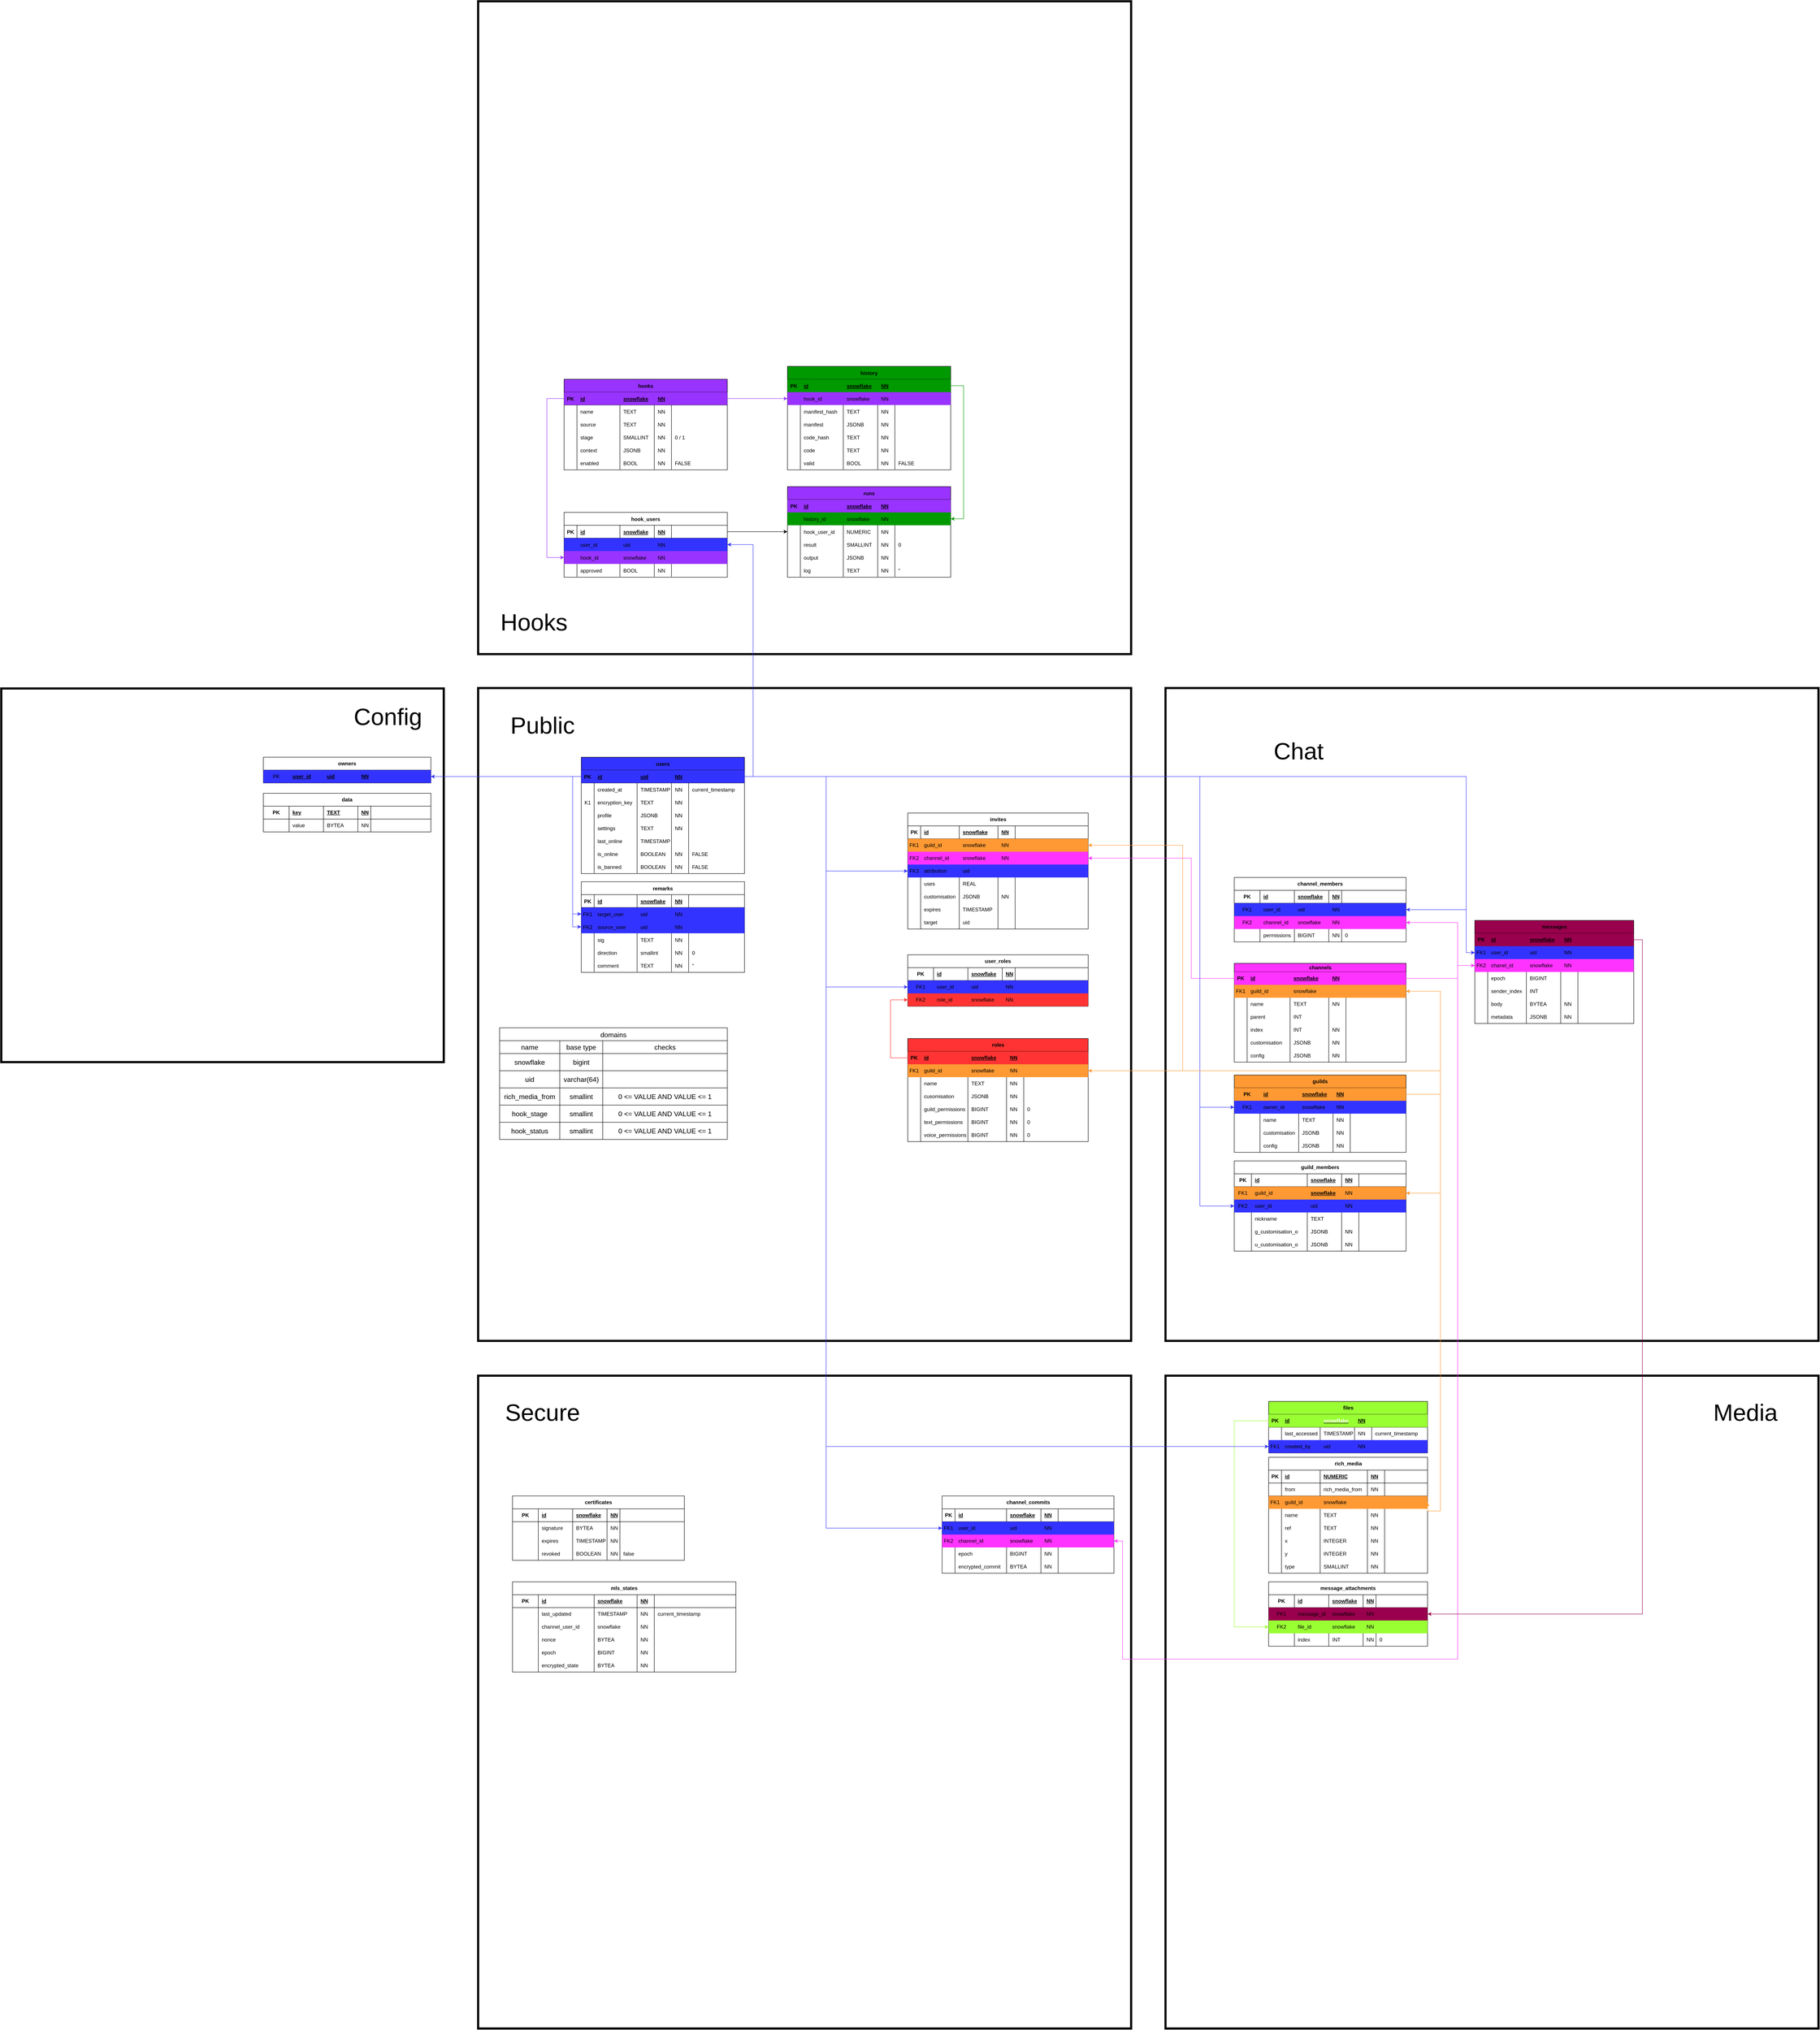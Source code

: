 <mxfile version="27.0.9">
  <diagram id="R2lEEEUBdFMjLlhIrx00" name="Page-1">
    <mxGraphModel dx="5587" dy="3844" grid="1" gridSize="10" guides="1" tooltips="1" connect="1" arrows="1" fold="1" page="1" pageScale="1" pageWidth="4681" pageHeight="3300" math="0" shadow="0" extFonts="Permanent Marker^https://fonts.googleapis.com/css?family=Permanent+Marker">
      <root>
        <mxCell id="0" />
        <mxCell id="1" parent="0" />
        <mxCell id="WpOwVSYhDVGWMF9lwDRw-126" value="" style="rounded=0;whiteSpace=wrap;html=1;fillColor=none;strokeWidth=5;movable=0;resizable=0;rotatable=0;deletable=0;editable=0;locked=1;connectable=0;" parent="1" vertex="1">
          <mxGeometry x="1240" y="1400" width="1520" height="1520" as="geometry" />
        </mxCell>
        <mxCell id="tVE1KSPqddBKg3zkZGek-285" value="" style="rounded=0;whiteSpace=wrap;html=1;fillColor=none;strokeWidth=5;movable=1;resizable=1;rotatable=1;deletable=1;editable=1;locked=0;connectable=1;" parent="1" vertex="1">
          <mxGeometry x="-360" y="-201" width="1520" height="1520" as="geometry" />
        </mxCell>
        <mxCell id="tVE1KSPqddBKg3zkZGek-25" value="files" style="shape=table;startSize=30;container=1;collapsible=1;childLayout=tableLayout;fixedRows=1;rowLines=0;fontStyle=1;align=center;resizeLast=1;html=1;fillColor=#99FF33;fontColor=#000000;swimlaneFillColor=default;" parent="1" vertex="1">
          <mxGeometry x="1480" y="1460" width="370" height="120" as="geometry">
            <mxRectangle x="120" y="230" width="60" height="30" as="alternateBounds" />
          </mxGeometry>
        </mxCell>
        <mxCell id="tVE1KSPqddBKg3zkZGek-26" value="" style="shape=tableRow;horizontal=0;startSize=0;swimlaneHead=0;swimlaneBody=0;fillColor=none;collapsible=0;dropTarget=0;points=[[0,0.5],[1,0.5]];portConstraint=eastwest;top=0;left=0;right=0;bottom=1;" parent="tVE1KSPqddBKg3zkZGek-25" vertex="1">
          <mxGeometry y="30" width="370" height="30" as="geometry" />
        </mxCell>
        <mxCell id="tVE1KSPqddBKg3zkZGek-27" value="PK" style="shape=partialRectangle;connectable=0;fillColor=#99FF33;top=0;left=0;bottom=0;right=0;fontStyle=1;overflow=hidden;whiteSpace=wrap;html=1;strokeColor=#FF9999;fontColor=#000000;" parent="tVE1KSPqddBKg3zkZGek-26" vertex="1">
          <mxGeometry width="30" height="30" as="geometry">
            <mxRectangle width="30" height="30" as="alternateBounds" />
          </mxGeometry>
        </mxCell>
        <mxCell id="tVE1KSPqddBKg3zkZGek-28" value="id" style="shape=partialRectangle;connectable=0;fillColor=#99FF33;top=0;left=0;bottom=0;right=0;align=left;spacingLeft=6;fontStyle=5;overflow=hidden;whiteSpace=wrap;html=1;strokeColor=#FF9999;fontColor=#000000;" parent="tVE1KSPqddBKg3zkZGek-26" vertex="1">
          <mxGeometry x="30" width="90" height="30" as="geometry">
            <mxRectangle width="90" height="30" as="alternateBounds" />
          </mxGeometry>
        </mxCell>
        <mxCell id="XkiqH6NaUqZM2gxv_Mw4-144" value="&lt;span style=&quot;color: rgb(255, 255, 255);&quot;&gt;snowflake&lt;/span&gt;" style="shape=partialRectangle;connectable=0;fillColor=#99FF33;top=0;left=0;bottom=0;right=0;align=left;spacingLeft=6;fontStyle=5;overflow=hidden;whiteSpace=wrap;html=1;strokeColor=#FF9999;fontColor=#000000;" parent="tVE1KSPqddBKg3zkZGek-26" vertex="1">
          <mxGeometry x="120" width="80" height="30" as="geometry">
            <mxRectangle width="80" height="30" as="alternateBounds" />
          </mxGeometry>
        </mxCell>
        <mxCell id="XkiqH6NaUqZM2gxv_Mw4-147" value="NN" style="shape=partialRectangle;connectable=0;fillColor=#99FF33;top=0;left=0;bottom=0;right=0;align=left;spacingLeft=6;fontStyle=5;overflow=hidden;whiteSpace=wrap;html=1;strokeColor=#FF9999;fontColor=#000000;" parent="tVE1KSPqddBKg3zkZGek-26" vertex="1">
          <mxGeometry x="200" width="40" height="30" as="geometry">
            <mxRectangle width="40" height="30" as="alternateBounds" />
          </mxGeometry>
        </mxCell>
        <mxCell id="XkiqH6NaUqZM2gxv_Mw4-150" value="" style="shape=partialRectangle;connectable=0;fillColor=#99FF33;top=0;left=0;bottom=0;right=0;align=left;spacingLeft=6;fontStyle=5;overflow=hidden;whiteSpace=wrap;html=1;strokeColor=#FF9999;fontColor=#000000;" parent="tVE1KSPqddBKg3zkZGek-26" vertex="1">
          <mxGeometry x="240" width="130" height="30" as="geometry">
            <mxRectangle width="130" height="30" as="alternateBounds" />
          </mxGeometry>
        </mxCell>
        <mxCell id="xv_0Wx36uNxZ8Bgh2-wu-101" style="shape=tableRow;horizontal=0;startSize=0;swimlaneHead=0;swimlaneBody=0;fillColor=none;collapsible=0;dropTarget=0;points=[[0,0.5],[1,0.5]];portConstraint=eastwest;top=0;left=0;right=0;bottom=0;" parent="tVE1KSPqddBKg3zkZGek-25" vertex="1">
          <mxGeometry y="60" width="370" height="30" as="geometry" />
        </mxCell>
        <mxCell id="xv_0Wx36uNxZ8Bgh2-wu-102" style="shape=partialRectangle;connectable=0;fillColor=none;top=0;left=0;bottom=0;right=0;editable=1;overflow=hidden;whiteSpace=wrap;html=1;" parent="xv_0Wx36uNxZ8Bgh2-wu-101" vertex="1">
          <mxGeometry width="30" height="30" as="geometry">
            <mxRectangle width="30" height="30" as="alternateBounds" />
          </mxGeometry>
        </mxCell>
        <mxCell id="xv_0Wx36uNxZ8Bgh2-wu-103" value="last_accessed" style="shape=partialRectangle;connectable=0;fillColor=none;top=0;left=0;bottom=0;right=0;align=left;spacingLeft=6;overflow=hidden;whiteSpace=wrap;html=1;" parent="xv_0Wx36uNxZ8Bgh2-wu-101" vertex="1">
          <mxGeometry x="30" width="90" height="30" as="geometry">
            <mxRectangle width="90" height="30" as="alternateBounds" />
          </mxGeometry>
        </mxCell>
        <mxCell id="xv_0Wx36uNxZ8Bgh2-wu-104" value="TIMESTAMP" style="shape=partialRectangle;connectable=0;fillColor=none;top=0;left=0;bottom=0;right=0;align=left;spacingLeft=6;overflow=hidden;whiteSpace=wrap;html=1;" parent="xv_0Wx36uNxZ8Bgh2-wu-101" vertex="1">
          <mxGeometry x="120" width="80" height="30" as="geometry">
            <mxRectangle width="80" height="30" as="alternateBounds" />
          </mxGeometry>
        </mxCell>
        <mxCell id="xv_0Wx36uNxZ8Bgh2-wu-105" value="NN" style="shape=partialRectangle;connectable=0;fillColor=none;top=0;left=0;bottom=0;right=0;align=left;spacingLeft=6;overflow=hidden;whiteSpace=wrap;html=1;" parent="xv_0Wx36uNxZ8Bgh2-wu-101" vertex="1">
          <mxGeometry x="200" width="40" height="30" as="geometry">
            <mxRectangle width="40" height="30" as="alternateBounds" />
          </mxGeometry>
        </mxCell>
        <mxCell id="xv_0Wx36uNxZ8Bgh2-wu-106" value="current_timestamp" style="shape=partialRectangle;connectable=0;fillColor=none;top=0;left=0;bottom=0;right=0;align=left;spacingLeft=6;overflow=hidden;whiteSpace=wrap;html=1;" parent="xv_0Wx36uNxZ8Bgh2-wu-101" vertex="1">
          <mxGeometry x="240" width="130" height="30" as="geometry">
            <mxRectangle width="130" height="30" as="alternateBounds" />
          </mxGeometry>
        </mxCell>
        <mxCell id="tVE1KSPqddBKg3zkZGek-32" value="" style="shape=tableRow;horizontal=0;startSize=0;swimlaneHead=0;swimlaneBody=0;fillColor=none;collapsible=0;dropTarget=0;points=[[0,0.5],[1,0.5]];portConstraint=eastwest;top=0;left=0;right=0;bottom=0;" parent="tVE1KSPqddBKg3zkZGek-25" vertex="1">
          <mxGeometry y="90" width="370" height="30" as="geometry" />
        </mxCell>
        <mxCell id="tVE1KSPqddBKg3zkZGek-33" value="FK1" style="shape=partialRectangle;connectable=0;fillColor=#3333FF;top=0;left=0;bottom=0;right=0;editable=1;overflow=hidden;whiteSpace=wrap;html=1;" parent="tVE1KSPqddBKg3zkZGek-32" vertex="1">
          <mxGeometry width="30" height="30" as="geometry">
            <mxRectangle width="30" height="30" as="alternateBounds" />
          </mxGeometry>
        </mxCell>
        <mxCell id="tVE1KSPqddBKg3zkZGek-34" value="created_by" style="shape=partialRectangle;connectable=0;fillColor=#3333FF;top=0;left=0;bottom=0;right=0;align=left;spacingLeft=6;overflow=hidden;whiteSpace=wrap;html=1;" parent="tVE1KSPqddBKg3zkZGek-32" vertex="1">
          <mxGeometry x="30" width="90" height="30" as="geometry">
            <mxRectangle width="90" height="30" as="alternateBounds" />
          </mxGeometry>
        </mxCell>
        <mxCell id="XkiqH6NaUqZM2gxv_Mw4-146" value="uid" style="shape=partialRectangle;connectable=0;fillColor=#3333FF;top=0;left=0;bottom=0;right=0;align=left;spacingLeft=6;overflow=hidden;whiteSpace=wrap;html=1;" parent="tVE1KSPqddBKg3zkZGek-32" vertex="1">
          <mxGeometry x="120" width="80" height="30" as="geometry">
            <mxRectangle width="80" height="30" as="alternateBounds" />
          </mxGeometry>
        </mxCell>
        <mxCell id="XkiqH6NaUqZM2gxv_Mw4-149" value="NN" style="shape=partialRectangle;connectable=0;fillColor=#3333FF;top=0;left=0;bottom=0;right=0;align=left;spacingLeft=6;overflow=hidden;whiteSpace=wrap;html=1;" parent="tVE1KSPqddBKg3zkZGek-32" vertex="1">
          <mxGeometry x="200" width="40" height="30" as="geometry">
            <mxRectangle width="40" height="30" as="alternateBounds" />
          </mxGeometry>
        </mxCell>
        <mxCell id="XkiqH6NaUqZM2gxv_Mw4-152" style="shape=partialRectangle;connectable=0;fillColor=#3333FF;top=0;left=0;bottom=0;right=0;align=left;spacingLeft=6;overflow=hidden;whiteSpace=wrap;html=1;" parent="tVE1KSPqddBKg3zkZGek-32" vertex="1">
          <mxGeometry x="240" width="130" height="30" as="geometry">
            <mxRectangle width="130" height="30" as="alternateBounds" />
          </mxGeometry>
        </mxCell>
        <mxCell id="C-vyLk0tnHw3VtMMgP7b-23" value="users" style="shape=table;startSize=30;container=1;collapsible=1;childLayout=tableLayout;fixedRows=1;rowLines=0;fontStyle=1;align=center;resizeLast=1;swimlaneFillColor=default;fillColor=#3333FF;" parent="1" vertex="1">
          <mxGeometry x="-120" y="-40" width="380" height="271" as="geometry" />
        </mxCell>
        <mxCell id="C-vyLk0tnHw3VtMMgP7b-24" value="" style="shape=partialRectangle;collapsible=0;dropTarget=0;pointerEvents=0;fillColor=none;points=[[0,0.5],[1,0.5]];portConstraint=eastwest;top=0;left=0;right=0;bottom=1;" parent="C-vyLk0tnHw3VtMMgP7b-23" vertex="1">
          <mxGeometry y="30" width="380" height="30" as="geometry" />
        </mxCell>
        <mxCell id="C-vyLk0tnHw3VtMMgP7b-25" value="PK" style="shape=partialRectangle;overflow=hidden;connectable=0;fillColor=#3333FF;top=0;left=0;bottom=0;right=0;fontStyle=1;strokeColor=#9999FF;" parent="C-vyLk0tnHw3VtMMgP7b-24" vertex="1">
          <mxGeometry width="30" height="30" as="geometry">
            <mxRectangle width="30" height="30" as="alternateBounds" />
          </mxGeometry>
        </mxCell>
        <mxCell id="C-vyLk0tnHw3VtMMgP7b-26" value="id" style="shape=partialRectangle;overflow=hidden;connectable=0;fillColor=#3333FF;top=0;left=0;bottom=0;right=0;align=left;spacingLeft=6;fontStyle=5;strokeColor=#9999FF;" parent="C-vyLk0tnHw3VtMMgP7b-24" vertex="1">
          <mxGeometry x="30" width="100" height="30" as="geometry">
            <mxRectangle width="100" height="30" as="alternateBounds" />
          </mxGeometry>
        </mxCell>
        <mxCell id="XkiqH6NaUqZM2gxv_Mw4-13" value="uid" style="shape=partialRectangle;overflow=hidden;connectable=0;fillColor=#3333FF;top=0;left=0;bottom=0;right=0;align=left;spacingLeft=6;fontStyle=5;strokeColor=#9999FF;" parent="C-vyLk0tnHw3VtMMgP7b-24" vertex="1">
          <mxGeometry x="130" width="80" height="30" as="geometry">
            <mxRectangle width="80" height="30" as="alternateBounds" />
          </mxGeometry>
        </mxCell>
        <mxCell id="XkiqH6NaUqZM2gxv_Mw4-1" value="NN" style="shape=partialRectangle;overflow=hidden;connectable=0;fillColor=#3333FF;top=0;left=0;bottom=0;right=0;align=left;spacingLeft=6;fontStyle=5;strokeColor=#9999FF;" parent="C-vyLk0tnHw3VtMMgP7b-24" vertex="1">
          <mxGeometry x="210" width="40" height="30" as="geometry">
            <mxRectangle width="40" height="30" as="alternateBounds" />
          </mxGeometry>
        </mxCell>
        <mxCell id="XkiqH6NaUqZM2gxv_Mw4-25" value="" style="shape=partialRectangle;overflow=hidden;connectable=0;fillColor=#3333FF;top=0;left=0;bottom=0;right=0;align=left;spacingLeft=6;fontStyle=5;strokeColor=#9999FF;" parent="C-vyLk0tnHw3VtMMgP7b-24" vertex="1">
          <mxGeometry x="250" width="130" height="30" as="geometry">
            <mxRectangle width="130" height="30" as="alternateBounds" />
          </mxGeometry>
        </mxCell>
        <mxCell id="C-vyLk0tnHw3VtMMgP7b-27" value="" style="shape=partialRectangle;collapsible=0;dropTarget=0;pointerEvents=0;fillColor=none;points=[[0,0.5],[1,0.5]];portConstraint=eastwest;top=0;left=0;right=0;bottom=0;" parent="C-vyLk0tnHw3VtMMgP7b-23" vertex="1">
          <mxGeometry y="60" width="380" height="30" as="geometry" />
        </mxCell>
        <mxCell id="C-vyLk0tnHw3VtMMgP7b-28" value="" style="shape=partialRectangle;overflow=hidden;connectable=0;fillColor=none;top=0;left=0;bottom=0;right=0;" parent="C-vyLk0tnHw3VtMMgP7b-27" vertex="1">
          <mxGeometry width="30" height="30" as="geometry">
            <mxRectangle width="30" height="30" as="alternateBounds" />
          </mxGeometry>
        </mxCell>
        <mxCell id="C-vyLk0tnHw3VtMMgP7b-29" value="created_at " style="shape=partialRectangle;overflow=hidden;connectable=0;fillColor=none;top=0;left=0;bottom=0;right=0;align=left;spacingLeft=6;" parent="C-vyLk0tnHw3VtMMgP7b-27" vertex="1">
          <mxGeometry x="30" width="100" height="30" as="geometry">
            <mxRectangle width="100" height="30" as="alternateBounds" />
          </mxGeometry>
        </mxCell>
        <mxCell id="XkiqH6NaUqZM2gxv_Mw4-14" value="TIMESTAMP" style="shape=partialRectangle;overflow=hidden;connectable=0;fillColor=none;top=0;left=0;bottom=0;right=0;align=left;spacingLeft=6;" parent="C-vyLk0tnHw3VtMMgP7b-27" vertex="1">
          <mxGeometry x="130" width="80" height="30" as="geometry">
            <mxRectangle width="80" height="30" as="alternateBounds" />
          </mxGeometry>
        </mxCell>
        <mxCell id="XkiqH6NaUqZM2gxv_Mw4-2" value="NN" style="shape=partialRectangle;overflow=hidden;connectable=0;fillColor=none;top=0;left=0;bottom=0;right=0;align=left;spacingLeft=6;" parent="C-vyLk0tnHw3VtMMgP7b-27" vertex="1">
          <mxGeometry x="210" width="40" height="30" as="geometry">
            <mxRectangle width="40" height="30" as="alternateBounds" />
          </mxGeometry>
        </mxCell>
        <mxCell id="XkiqH6NaUqZM2gxv_Mw4-26" value="current_timestamp" style="shape=partialRectangle;overflow=hidden;connectable=0;fillColor=none;top=0;left=0;bottom=0;right=0;align=left;spacingLeft=6;" parent="C-vyLk0tnHw3VtMMgP7b-27" vertex="1">
          <mxGeometry x="250" width="130" height="30" as="geometry">
            <mxRectangle width="130" height="30" as="alternateBounds" />
          </mxGeometry>
        </mxCell>
        <mxCell id="dCxbs3mE67PrDRb-THHK-1" style="shape=partialRectangle;collapsible=0;dropTarget=0;pointerEvents=0;fillColor=none;points=[[0,0.5],[1,0.5]];portConstraint=eastwest;top=0;left=0;right=0;bottom=0;" parent="C-vyLk0tnHw3VtMMgP7b-23" vertex="1">
          <mxGeometry y="90" width="380" height="30" as="geometry" />
        </mxCell>
        <mxCell id="dCxbs3mE67PrDRb-THHK-2" value="K1" style="shape=partialRectangle;overflow=hidden;connectable=0;fillColor=none;top=0;left=0;bottom=0;right=0;" parent="dCxbs3mE67PrDRb-THHK-1" vertex="1">
          <mxGeometry width="30" height="30" as="geometry">
            <mxRectangle width="30" height="30" as="alternateBounds" />
          </mxGeometry>
        </mxCell>
        <mxCell id="dCxbs3mE67PrDRb-THHK-3" value="encryption_key" style="shape=partialRectangle;overflow=hidden;connectable=0;fillColor=none;top=0;left=0;bottom=0;right=0;align=left;spacingLeft=6;" parent="dCxbs3mE67PrDRb-THHK-1" vertex="1">
          <mxGeometry x="30" width="100" height="30" as="geometry">
            <mxRectangle width="100" height="30" as="alternateBounds" />
          </mxGeometry>
        </mxCell>
        <mxCell id="dCxbs3mE67PrDRb-THHK-4" value="TEXT" style="shape=partialRectangle;overflow=hidden;connectable=0;fillColor=none;top=0;left=0;bottom=0;right=0;align=left;spacingLeft=6;" parent="dCxbs3mE67PrDRb-THHK-1" vertex="1">
          <mxGeometry x="130" width="80" height="30" as="geometry">
            <mxRectangle width="80" height="30" as="alternateBounds" />
          </mxGeometry>
        </mxCell>
        <mxCell id="dCxbs3mE67PrDRb-THHK-5" value="NN" style="shape=partialRectangle;overflow=hidden;connectable=0;fillColor=none;top=0;left=0;bottom=0;right=0;align=left;spacingLeft=6;" parent="dCxbs3mE67PrDRb-THHK-1" vertex="1">
          <mxGeometry x="210" width="40" height="30" as="geometry">
            <mxRectangle width="40" height="30" as="alternateBounds" />
          </mxGeometry>
        </mxCell>
        <mxCell id="dCxbs3mE67PrDRb-THHK-6" style="shape=partialRectangle;overflow=hidden;connectable=0;fillColor=none;top=0;left=0;bottom=0;right=0;align=left;spacingLeft=6;" parent="dCxbs3mE67PrDRb-THHK-1" vertex="1">
          <mxGeometry x="250" width="130" height="30" as="geometry">
            <mxRectangle width="130" height="30" as="alternateBounds" />
          </mxGeometry>
        </mxCell>
        <mxCell id="pm_8ynG6mrITOIgNiB_x-124" style="shape=partialRectangle;collapsible=0;dropTarget=0;pointerEvents=0;fillColor=none;points=[[0,0.5],[1,0.5]];portConstraint=eastwest;top=0;left=0;right=0;bottom=0;" parent="C-vyLk0tnHw3VtMMgP7b-23" vertex="1">
          <mxGeometry y="120" width="380" height="30" as="geometry" />
        </mxCell>
        <mxCell id="pm_8ynG6mrITOIgNiB_x-125" style="shape=partialRectangle;overflow=hidden;connectable=0;fillColor=none;top=0;left=0;bottom=0;right=0;" parent="pm_8ynG6mrITOIgNiB_x-124" vertex="1">
          <mxGeometry width="30" height="30" as="geometry">
            <mxRectangle width="30" height="30" as="alternateBounds" />
          </mxGeometry>
        </mxCell>
        <mxCell id="pm_8ynG6mrITOIgNiB_x-126" value="profile" style="shape=partialRectangle;overflow=hidden;connectable=0;fillColor=none;top=0;left=0;bottom=0;right=0;align=left;spacingLeft=6;" parent="pm_8ynG6mrITOIgNiB_x-124" vertex="1">
          <mxGeometry x="30" width="100" height="30" as="geometry">
            <mxRectangle width="100" height="30" as="alternateBounds" />
          </mxGeometry>
        </mxCell>
        <mxCell id="pm_8ynG6mrITOIgNiB_x-127" value="JSONB" style="shape=partialRectangle;overflow=hidden;connectable=0;fillColor=none;top=0;left=0;bottom=0;right=0;align=left;spacingLeft=6;" parent="pm_8ynG6mrITOIgNiB_x-124" vertex="1">
          <mxGeometry x="130" width="80" height="30" as="geometry">
            <mxRectangle width="80" height="30" as="alternateBounds" />
          </mxGeometry>
        </mxCell>
        <mxCell id="pm_8ynG6mrITOIgNiB_x-128" value="NN" style="shape=partialRectangle;overflow=hidden;connectable=0;fillColor=none;top=0;left=0;bottom=0;right=0;align=left;spacingLeft=6;" parent="pm_8ynG6mrITOIgNiB_x-124" vertex="1">
          <mxGeometry x="210" width="40" height="30" as="geometry">
            <mxRectangle width="40" height="30" as="alternateBounds" />
          </mxGeometry>
        </mxCell>
        <mxCell id="pm_8ynG6mrITOIgNiB_x-129" value="" style="shape=partialRectangle;overflow=hidden;connectable=0;fillColor=none;top=0;left=0;bottom=0;right=0;align=left;spacingLeft=6;" parent="pm_8ynG6mrITOIgNiB_x-124" vertex="1">
          <mxGeometry x="250" width="130" height="30" as="geometry">
            <mxRectangle width="130" height="30" as="alternateBounds" />
          </mxGeometry>
        </mxCell>
        <mxCell id="3OMrayYkgLtnuD2Xhd9x-1" style="shape=partialRectangle;collapsible=0;dropTarget=0;pointerEvents=0;fillColor=none;points=[[0,0.5],[1,0.5]];portConstraint=eastwest;top=0;left=0;right=0;bottom=0;" parent="C-vyLk0tnHw3VtMMgP7b-23" vertex="1">
          <mxGeometry y="150" width="380" height="30" as="geometry" />
        </mxCell>
        <mxCell id="3OMrayYkgLtnuD2Xhd9x-2" style="shape=partialRectangle;overflow=hidden;connectable=0;fillColor=none;top=0;left=0;bottom=0;right=0;" parent="3OMrayYkgLtnuD2Xhd9x-1" vertex="1">
          <mxGeometry width="30" height="30" as="geometry">
            <mxRectangle width="30" height="30" as="alternateBounds" />
          </mxGeometry>
        </mxCell>
        <mxCell id="3OMrayYkgLtnuD2Xhd9x-3" value="settings" style="shape=partialRectangle;overflow=hidden;connectable=0;fillColor=none;top=0;left=0;bottom=0;right=0;align=left;spacingLeft=6;" parent="3OMrayYkgLtnuD2Xhd9x-1" vertex="1">
          <mxGeometry x="30" width="100" height="30" as="geometry">
            <mxRectangle width="100" height="30" as="alternateBounds" />
          </mxGeometry>
        </mxCell>
        <mxCell id="3OMrayYkgLtnuD2Xhd9x-4" value="TEXT" style="shape=partialRectangle;overflow=hidden;connectable=0;fillColor=none;top=0;left=0;bottom=0;right=0;align=left;spacingLeft=6;" parent="3OMrayYkgLtnuD2Xhd9x-1" vertex="1">
          <mxGeometry x="130" width="80" height="30" as="geometry">
            <mxRectangle width="80" height="30" as="alternateBounds" />
          </mxGeometry>
        </mxCell>
        <mxCell id="3OMrayYkgLtnuD2Xhd9x-5" value="NN" style="shape=partialRectangle;overflow=hidden;connectable=0;fillColor=none;top=0;left=0;bottom=0;right=0;align=left;spacingLeft=6;" parent="3OMrayYkgLtnuD2Xhd9x-1" vertex="1">
          <mxGeometry x="210" width="40" height="30" as="geometry">
            <mxRectangle width="40" height="30" as="alternateBounds" />
          </mxGeometry>
        </mxCell>
        <mxCell id="3OMrayYkgLtnuD2Xhd9x-6" value="" style="shape=partialRectangle;overflow=hidden;connectable=0;fillColor=none;top=0;left=0;bottom=0;right=0;align=left;spacingLeft=6;" parent="3OMrayYkgLtnuD2Xhd9x-1" vertex="1">
          <mxGeometry x="250" width="130" height="30" as="geometry">
            <mxRectangle width="130" height="30" as="alternateBounds" />
          </mxGeometry>
        </mxCell>
        <mxCell id="tVE1KSPqddBKg3zkZGek-72" style="shape=partialRectangle;collapsible=0;dropTarget=0;pointerEvents=0;fillColor=none;points=[[0,0.5],[1,0.5]];portConstraint=eastwest;top=0;left=0;right=0;bottom=0;" parent="C-vyLk0tnHw3VtMMgP7b-23" vertex="1">
          <mxGeometry y="180" width="380" height="30" as="geometry" />
        </mxCell>
        <mxCell id="tVE1KSPqddBKg3zkZGek-73" style="shape=partialRectangle;overflow=hidden;connectable=0;fillColor=none;top=0;left=0;bottom=0;right=0;" parent="tVE1KSPqddBKg3zkZGek-72" vertex="1">
          <mxGeometry width="30" height="30" as="geometry">
            <mxRectangle width="30" height="30" as="alternateBounds" />
          </mxGeometry>
        </mxCell>
        <mxCell id="tVE1KSPqddBKg3zkZGek-74" value="last_online" style="shape=partialRectangle;overflow=hidden;connectable=0;fillColor=none;top=0;left=0;bottom=0;right=0;align=left;spacingLeft=6;" parent="tVE1KSPqddBKg3zkZGek-72" vertex="1">
          <mxGeometry x="30" width="100" height="30" as="geometry">
            <mxRectangle width="100" height="30" as="alternateBounds" />
          </mxGeometry>
        </mxCell>
        <mxCell id="XkiqH6NaUqZM2gxv_Mw4-21" value="TIMESTAMP" style="shape=partialRectangle;overflow=hidden;connectable=0;fillColor=none;top=0;left=0;bottom=0;right=0;align=left;spacingLeft=6;" parent="tVE1KSPqddBKg3zkZGek-72" vertex="1">
          <mxGeometry x="130" width="80" height="30" as="geometry">
            <mxRectangle width="80" height="30" as="alternateBounds" />
          </mxGeometry>
        </mxCell>
        <mxCell id="XkiqH6NaUqZM2gxv_Mw4-9" value="" style="shape=partialRectangle;overflow=hidden;connectable=0;fillColor=none;top=0;left=0;bottom=0;right=0;align=left;spacingLeft=6;" parent="tVE1KSPqddBKg3zkZGek-72" vertex="1">
          <mxGeometry x="210" width="40" height="30" as="geometry">
            <mxRectangle width="40" height="30" as="alternateBounds" />
          </mxGeometry>
        </mxCell>
        <mxCell id="XkiqH6NaUqZM2gxv_Mw4-33" value="" style="shape=partialRectangle;overflow=hidden;connectable=0;fillColor=none;top=0;left=0;bottom=0;right=0;align=left;spacingLeft=6;" parent="tVE1KSPqddBKg3zkZGek-72" vertex="1">
          <mxGeometry x="250" width="130" height="30" as="geometry">
            <mxRectangle width="130" height="30" as="alternateBounds" />
          </mxGeometry>
        </mxCell>
        <mxCell id="tVE1KSPqddBKg3zkZGek-69" style="shape=partialRectangle;collapsible=0;dropTarget=0;pointerEvents=0;fillColor=none;points=[[0,0.5],[1,0.5]];portConstraint=eastwest;top=0;left=0;right=0;bottom=0;" parent="C-vyLk0tnHw3VtMMgP7b-23" vertex="1">
          <mxGeometry y="210" width="380" height="30" as="geometry" />
        </mxCell>
        <mxCell id="tVE1KSPqddBKg3zkZGek-70" style="shape=partialRectangle;overflow=hidden;connectable=0;fillColor=none;top=0;left=0;bottom=0;right=0;" parent="tVE1KSPqddBKg3zkZGek-69" vertex="1">
          <mxGeometry width="30" height="30" as="geometry">
            <mxRectangle width="30" height="30" as="alternateBounds" />
          </mxGeometry>
        </mxCell>
        <mxCell id="tVE1KSPqddBKg3zkZGek-71" value="is_online" style="shape=partialRectangle;overflow=hidden;connectable=0;fillColor=none;top=0;left=0;bottom=0;right=0;align=left;spacingLeft=6;" parent="tVE1KSPqddBKg3zkZGek-69" vertex="1">
          <mxGeometry x="30" width="100" height="30" as="geometry">
            <mxRectangle width="100" height="30" as="alternateBounds" />
          </mxGeometry>
        </mxCell>
        <mxCell id="XkiqH6NaUqZM2gxv_Mw4-22" value="BOOLEAN" style="shape=partialRectangle;overflow=hidden;connectable=0;fillColor=none;top=0;left=0;bottom=0;right=0;align=left;spacingLeft=6;" parent="tVE1KSPqddBKg3zkZGek-69" vertex="1">
          <mxGeometry x="130" width="80" height="30" as="geometry">
            <mxRectangle width="80" height="30" as="alternateBounds" />
          </mxGeometry>
        </mxCell>
        <mxCell id="XkiqH6NaUqZM2gxv_Mw4-10" value="NN" style="shape=partialRectangle;overflow=hidden;connectable=0;fillColor=none;top=0;left=0;bottom=0;right=0;align=left;spacingLeft=6;" parent="tVE1KSPqddBKg3zkZGek-69" vertex="1">
          <mxGeometry x="210" width="40" height="30" as="geometry">
            <mxRectangle width="40" height="30" as="alternateBounds" />
          </mxGeometry>
        </mxCell>
        <mxCell id="XkiqH6NaUqZM2gxv_Mw4-34" value="FALSE" style="shape=partialRectangle;overflow=hidden;connectable=0;fillColor=none;top=0;left=0;bottom=0;right=0;align=left;spacingLeft=6;" parent="tVE1KSPqddBKg3zkZGek-69" vertex="1">
          <mxGeometry x="250" width="130" height="30" as="geometry">
            <mxRectangle width="130" height="30" as="alternateBounds" />
          </mxGeometry>
        </mxCell>
        <mxCell id="tVE1KSPqddBKg3zkZGek-78" style="shape=partialRectangle;collapsible=0;dropTarget=0;pointerEvents=0;fillColor=none;points=[[0,0.5],[1,0.5]];portConstraint=eastwest;top=0;left=0;right=0;bottom=0;" parent="C-vyLk0tnHw3VtMMgP7b-23" vertex="1">
          <mxGeometry y="240" width="380" height="30" as="geometry" />
        </mxCell>
        <mxCell id="tVE1KSPqddBKg3zkZGek-79" style="shape=partialRectangle;overflow=hidden;connectable=0;fillColor=none;top=0;left=0;bottom=0;right=0;" parent="tVE1KSPqddBKg3zkZGek-78" vertex="1">
          <mxGeometry width="30" height="30" as="geometry">
            <mxRectangle width="30" height="30" as="alternateBounds" />
          </mxGeometry>
        </mxCell>
        <mxCell id="tVE1KSPqddBKg3zkZGek-80" value="is_banned" style="shape=partialRectangle;overflow=hidden;connectable=0;fillColor=none;top=0;left=0;bottom=0;right=0;align=left;spacingLeft=6;" parent="tVE1KSPqddBKg3zkZGek-78" vertex="1">
          <mxGeometry x="30" width="100" height="30" as="geometry">
            <mxRectangle width="100" height="30" as="alternateBounds" />
          </mxGeometry>
        </mxCell>
        <mxCell id="XkiqH6NaUqZM2gxv_Mw4-23" value="BOOLEAN" style="shape=partialRectangle;overflow=hidden;connectable=0;fillColor=none;top=0;left=0;bottom=0;right=0;align=left;spacingLeft=6;" parent="tVE1KSPqddBKg3zkZGek-78" vertex="1">
          <mxGeometry x="130" width="80" height="30" as="geometry">
            <mxRectangle width="80" height="30" as="alternateBounds" />
          </mxGeometry>
        </mxCell>
        <mxCell id="XkiqH6NaUqZM2gxv_Mw4-11" value="NN" style="shape=partialRectangle;overflow=hidden;connectable=0;fillColor=none;top=0;left=0;bottom=0;right=0;align=left;spacingLeft=6;" parent="tVE1KSPqddBKg3zkZGek-78" vertex="1">
          <mxGeometry x="210" width="40" height="30" as="geometry">
            <mxRectangle width="40" height="30" as="alternateBounds" />
          </mxGeometry>
        </mxCell>
        <mxCell id="XkiqH6NaUqZM2gxv_Mw4-35" value="FALSE" style="shape=partialRectangle;overflow=hidden;connectable=0;fillColor=none;top=0;left=0;bottom=0;right=0;align=left;spacingLeft=6;" parent="tVE1KSPqddBKg3zkZGek-78" vertex="1">
          <mxGeometry x="250" width="130" height="30" as="geometry">
            <mxRectangle width="130" height="30" as="alternateBounds" />
          </mxGeometry>
        </mxCell>
        <mxCell id="tVE1KSPqddBKg3zkZGek-126" value="roles" style="shape=table;startSize=30;container=1;collapsible=1;childLayout=tableLayout;fixedRows=1;rowLines=0;fontStyle=1;align=center;resizeLast=1;html=1;fillColor=#FF3333;swimlaneFillColor=default;" parent="1" vertex="1">
          <mxGeometry x="640" y="615" width="420" height="240" as="geometry" />
        </mxCell>
        <mxCell id="tVE1KSPqddBKg3zkZGek-127" value="" style="shape=tableRow;horizontal=0;startSize=0;swimlaneHead=0;swimlaneBody=0;fillColor=none;collapsible=0;dropTarget=0;points=[[0,0.5],[1,0.5]];portConstraint=eastwest;top=0;left=0;right=0;bottom=1;" parent="tVE1KSPqddBKg3zkZGek-126" vertex="1">
          <mxGeometry y="30" width="420" height="30" as="geometry" />
        </mxCell>
        <mxCell id="tVE1KSPqddBKg3zkZGek-128" value="PK" style="shape=partialRectangle;connectable=0;fillColor=#FF3333;top=0;left=0;bottom=0;right=0;fontStyle=1;overflow=hidden;whiteSpace=wrap;html=1;" parent="tVE1KSPqddBKg3zkZGek-127" vertex="1">
          <mxGeometry width="30" height="30" as="geometry">
            <mxRectangle width="30" height="30" as="alternateBounds" />
          </mxGeometry>
        </mxCell>
        <mxCell id="tVE1KSPqddBKg3zkZGek-129" value="id" style="shape=partialRectangle;connectable=0;fillColor=#FF3333;top=0;left=0;bottom=0;right=0;align=left;spacingLeft=6;fontStyle=5;overflow=hidden;whiteSpace=wrap;html=1;" parent="tVE1KSPqddBKg3zkZGek-127" vertex="1">
          <mxGeometry x="30" width="110" height="30" as="geometry">
            <mxRectangle width="110" height="30" as="alternateBounds" />
          </mxGeometry>
        </mxCell>
        <mxCell id="XkiqH6NaUqZM2gxv_Mw4-190" value="snowflake" style="shape=partialRectangle;connectable=0;fillColor=#FF3333;top=0;left=0;bottom=0;right=0;align=left;spacingLeft=6;fontStyle=5;overflow=hidden;whiteSpace=wrap;html=1;" parent="tVE1KSPqddBKg3zkZGek-127" vertex="1">
          <mxGeometry x="140" width="90" height="30" as="geometry">
            <mxRectangle width="90" height="30" as="alternateBounds" />
          </mxGeometry>
        </mxCell>
        <mxCell id="XkiqH6NaUqZM2gxv_Mw4-197" value="NN" style="shape=partialRectangle;connectable=0;fillColor=#FF3333;top=0;left=0;bottom=0;right=0;align=left;spacingLeft=6;fontStyle=5;overflow=hidden;whiteSpace=wrap;html=1;" parent="tVE1KSPqddBKg3zkZGek-127" vertex="1">
          <mxGeometry x="230" width="40" height="30" as="geometry">
            <mxRectangle width="40" height="30" as="alternateBounds" />
          </mxGeometry>
        </mxCell>
        <mxCell id="XkiqH6NaUqZM2gxv_Mw4-204" value="" style="shape=partialRectangle;connectable=0;fillColor=#FF3333;top=0;left=0;bottom=0;right=0;align=left;spacingLeft=6;fontStyle=5;overflow=hidden;whiteSpace=wrap;html=1;" parent="tVE1KSPqddBKg3zkZGek-127" vertex="1">
          <mxGeometry x="270" width="150" height="30" as="geometry">
            <mxRectangle width="150" height="30" as="alternateBounds" />
          </mxGeometry>
        </mxCell>
        <mxCell id="tVE1KSPqddBKg3zkZGek-133" value="" style="shape=tableRow;horizontal=0;startSize=0;swimlaneHead=0;swimlaneBody=0;fillColor=none;collapsible=0;dropTarget=0;points=[[0,0.5],[1,0.5]];portConstraint=eastwest;top=0;left=0;right=0;bottom=0;" parent="tVE1KSPqddBKg3zkZGek-126" vertex="1">
          <mxGeometry y="60" width="420" height="30" as="geometry" />
        </mxCell>
        <mxCell id="tVE1KSPqddBKg3zkZGek-134" value="FK1" style="shape=partialRectangle;connectable=0;fillColor=#FF9933;top=0;left=0;bottom=0;right=0;editable=1;overflow=hidden;whiteSpace=wrap;html=1;" parent="tVE1KSPqddBKg3zkZGek-133" vertex="1">
          <mxGeometry width="30" height="30" as="geometry">
            <mxRectangle width="30" height="30" as="alternateBounds" />
          </mxGeometry>
        </mxCell>
        <mxCell id="tVE1KSPqddBKg3zkZGek-135" value="guild_id" style="shape=partialRectangle;connectable=0;fillColor=#FF9933;top=0;left=0;bottom=0;right=0;align=left;spacingLeft=6;overflow=hidden;whiteSpace=wrap;html=1;" parent="tVE1KSPqddBKg3zkZGek-133" vertex="1">
          <mxGeometry x="30" width="110" height="30" as="geometry">
            <mxRectangle width="110" height="30" as="alternateBounds" />
          </mxGeometry>
        </mxCell>
        <mxCell id="XkiqH6NaUqZM2gxv_Mw4-192" value="snowflake" style="shape=partialRectangle;connectable=0;fillColor=#FF9933;top=0;left=0;bottom=0;right=0;align=left;spacingLeft=6;overflow=hidden;whiteSpace=wrap;html=1;" parent="tVE1KSPqddBKg3zkZGek-133" vertex="1">
          <mxGeometry x="140" width="90" height="30" as="geometry">
            <mxRectangle width="90" height="30" as="alternateBounds" />
          </mxGeometry>
        </mxCell>
        <mxCell id="XkiqH6NaUqZM2gxv_Mw4-199" value="NN" style="shape=partialRectangle;connectable=0;fillColor=#FF9933;top=0;left=0;bottom=0;right=0;align=left;spacingLeft=6;overflow=hidden;whiteSpace=wrap;html=1;" parent="tVE1KSPqddBKg3zkZGek-133" vertex="1">
          <mxGeometry x="230" width="40" height="30" as="geometry">
            <mxRectangle width="40" height="30" as="alternateBounds" />
          </mxGeometry>
        </mxCell>
        <mxCell id="XkiqH6NaUqZM2gxv_Mw4-206" style="shape=partialRectangle;connectable=0;fillColor=#FF9933;top=0;left=0;bottom=0;right=0;align=left;spacingLeft=6;overflow=hidden;whiteSpace=wrap;html=1;" parent="tVE1KSPqddBKg3zkZGek-133" vertex="1">
          <mxGeometry x="270" width="150" height="30" as="geometry">
            <mxRectangle width="150" height="30" as="alternateBounds" />
          </mxGeometry>
        </mxCell>
        <mxCell id="tVE1KSPqddBKg3zkZGek-136" value="" style="shape=tableRow;horizontal=0;startSize=0;swimlaneHead=0;swimlaneBody=0;fillColor=none;collapsible=0;dropTarget=0;points=[[0,0.5],[1,0.5]];portConstraint=eastwest;top=0;left=0;right=0;bottom=0;" parent="tVE1KSPqddBKg3zkZGek-126" vertex="1">
          <mxGeometry y="90" width="420" height="30" as="geometry" />
        </mxCell>
        <mxCell id="tVE1KSPqddBKg3zkZGek-137" value="" style="shape=partialRectangle;connectable=0;fillColor=none;top=0;left=0;bottom=0;right=0;editable=1;overflow=hidden;whiteSpace=wrap;html=1;" parent="tVE1KSPqddBKg3zkZGek-136" vertex="1">
          <mxGeometry width="30" height="30" as="geometry">
            <mxRectangle width="30" height="30" as="alternateBounds" />
          </mxGeometry>
        </mxCell>
        <mxCell id="tVE1KSPqddBKg3zkZGek-138" value="name" style="shape=partialRectangle;connectable=0;fillColor=none;top=0;left=0;bottom=0;right=0;align=left;spacingLeft=6;overflow=hidden;whiteSpace=wrap;html=1;" parent="tVE1KSPqddBKg3zkZGek-136" vertex="1">
          <mxGeometry x="30" width="110" height="30" as="geometry">
            <mxRectangle width="110" height="30" as="alternateBounds" />
          </mxGeometry>
        </mxCell>
        <mxCell id="XkiqH6NaUqZM2gxv_Mw4-193" value="TEXT" style="shape=partialRectangle;connectable=0;fillColor=none;top=0;left=0;bottom=0;right=0;align=left;spacingLeft=6;overflow=hidden;whiteSpace=wrap;html=1;" parent="tVE1KSPqddBKg3zkZGek-136" vertex="1">
          <mxGeometry x="140" width="90" height="30" as="geometry">
            <mxRectangle width="90" height="30" as="alternateBounds" />
          </mxGeometry>
        </mxCell>
        <mxCell id="XkiqH6NaUqZM2gxv_Mw4-200" value="NN" style="shape=partialRectangle;connectable=0;fillColor=none;top=0;left=0;bottom=0;right=0;align=left;spacingLeft=6;overflow=hidden;whiteSpace=wrap;html=1;" parent="tVE1KSPqddBKg3zkZGek-136" vertex="1">
          <mxGeometry x="230" width="40" height="30" as="geometry">
            <mxRectangle width="40" height="30" as="alternateBounds" />
          </mxGeometry>
        </mxCell>
        <mxCell id="XkiqH6NaUqZM2gxv_Mw4-207" style="shape=partialRectangle;connectable=0;fillColor=none;top=0;left=0;bottom=0;right=0;align=left;spacingLeft=6;overflow=hidden;whiteSpace=wrap;html=1;" parent="tVE1KSPqddBKg3zkZGek-136" vertex="1">
          <mxGeometry x="270" width="150" height="30" as="geometry">
            <mxRectangle width="150" height="30" as="alternateBounds" />
          </mxGeometry>
        </mxCell>
        <mxCell id="tVE1KSPqddBKg3zkZGek-148" style="shape=tableRow;horizontal=0;startSize=0;swimlaneHead=0;swimlaneBody=0;fillColor=none;collapsible=0;dropTarget=0;points=[[0,0.5],[1,0.5]];portConstraint=eastwest;top=0;left=0;right=0;bottom=0;" parent="tVE1KSPqddBKg3zkZGek-126" vertex="1">
          <mxGeometry y="120" width="420" height="30" as="geometry" />
        </mxCell>
        <mxCell id="tVE1KSPqddBKg3zkZGek-149" style="shape=partialRectangle;connectable=0;fillColor=none;top=0;left=0;bottom=0;right=0;editable=1;overflow=hidden;whiteSpace=wrap;html=1;" parent="tVE1KSPqddBKg3zkZGek-148" vertex="1">
          <mxGeometry width="30" height="30" as="geometry">
            <mxRectangle width="30" height="30" as="alternateBounds" />
          </mxGeometry>
        </mxCell>
        <mxCell id="tVE1KSPqddBKg3zkZGek-150" value="cusomisation" style="shape=partialRectangle;connectable=0;fillColor=none;top=0;left=0;bottom=0;right=0;align=left;spacingLeft=6;overflow=hidden;whiteSpace=wrap;html=1;" parent="tVE1KSPqddBKg3zkZGek-148" vertex="1">
          <mxGeometry x="30" width="110" height="30" as="geometry">
            <mxRectangle width="110" height="30" as="alternateBounds" />
          </mxGeometry>
        </mxCell>
        <mxCell id="XkiqH6NaUqZM2gxv_Mw4-194" value="JSONB" style="shape=partialRectangle;connectable=0;fillColor=none;top=0;left=0;bottom=0;right=0;align=left;spacingLeft=6;overflow=hidden;whiteSpace=wrap;html=1;" parent="tVE1KSPqddBKg3zkZGek-148" vertex="1">
          <mxGeometry x="140" width="90" height="30" as="geometry">
            <mxRectangle width="90" height="30" as="alternateBounds" />
          </mxGeometry>
        </mxCell>
        <mxCell id="XkiqH6NaUqZM2gxv_Mw4-201" value="NN" style="shape=partialRectangle;connectable=0;fillColor=none;top=0;left=0;bottom=0;right=0;align=left;spacingLeft=6;overflow=hidden;whiteSpace=wrap;html=1;" parent="tVE1KSPqddBKg3zkZGek-148" vertex="1">
          <mxGeometry x="230" width="40" height="30" as="geometry">
            <mxRectangle width="40" height="30" as="alternateBounds" />
          </mxGeometry>
        </mxCell>
        <mxCell id="XkiqH6NaUqZM2gxv_Mw4-208" value="" style="shape=partialRectangle;connectable=0;fillColor=none;top=0;left=0;bottom=0;right=0;align=left;spacingLeft=6;overflow=hidden;whiteSpace=wrap;html=1;" parent="tVE1KSPqddBKg3zkZGek-148" vertex="1">
          <mxGeometry x="270" width="150" height="30" as="geometry">
            <mxRectangle width="150" height="30" as="alternateBounds" />
          </mxGeometry>
        </mxCell>
        <mxCell id="tVE1KSPqddBKg3zkZGek-142" style="shape=tableRow;horizontal=0;startSize=0;swimlaneHead=0;swimlaneBody=0;fillColor=none;collapsible=0;dropTarget=0;points=[[0,0.5],[1,0.5]];portConstraint=eastwest;top=0;left=0;right=0;bottom=0;" parent="tVE1KSPqddBKg3zkZGek-126" vertex="1">
          <mxGeometry y="150" width="420" height="30" as="geometry" />
        </mxCell>
        <mxCell id="tVE1KSPqddBKg3zkZGek-143" style="shape=partialRectangle;connectable=0;fillColor=none;top=0;left=0;bottom=0;right=0;editable=1;overflow=hidden;whiteSpace=wrap;html=1;" parent="tVE1KSPqddBKg3zkZGek-142" vertex="1">
          <mxGeometry width="30" height="30" as="geometry">
            <mxRectangle width="30" height="30" as="alternateBounds" />
          </mxGeometry>
        </mxCell>
        <mxCell id="tVE1KSPqddBKg3zkZGek-144" value="guild_permissions" style="shape=partialRectangle;connectable=0;fillColor=none;top=0;left=0;bottom=0;right=0;align=left;spacingLeft=6;overflow=hidden;whiteSpace=wrap;html=1;" parent="tVE1KSPqddBKg3zkZGek-142" vertex="1">
          <mxGeometry x="30" width="110" height="30" as="geometry">
            <mxRectangle width="110" height="30" as="alternateBounds" />
          </mxGeometry>
        </mxCell>
        <mxCell id="XkiqH6NaUqZM2gxv_Mw4-196" value="BIGINT" style="shape=partialRectangle;connectable=0;fillColor=none;top=0;left=0;bottom=0;right=0;align=left;spacingLeft=6;overflow=hidden;whiteSpace=wrap;html=1;" parent="tVE1KSPqddBKg3zkZGek-142" vertex="1">
          <mxGeometry x="140" width="90" height="30" as="geometry">
            <mxRectangle width="90" height="30" as="alternateBounds" />
          </mxGeometry>
        </mxCell>
        <mxCell id="XkiqH6NaUqZM2gxv_Mw4-203" value="NN" style="shape=partialRectangle;connectable=0;fillColor=none;top=0;left=0;bottom=0;right=0;align=left;spacingLeft=6;overflow=hidden;whiteSpace=wrap;html=1;" parent="tVE1KSPqddBKg3zkZGek-142" vertex="1">
          <mxGeometry x="230" width="40" height="30" as="geometry">
            <mxRectangle width="40" height="30" as="alternateBounds" />
          </mxGeometry>
        </mxCell>
        <mxCell id="XkiqH6NaUqZM2gxv_Mw4-210" value="0" style="shape=partialRectangle;connectable=0;fillColor=none;top=0;left=0;bottom=0;right=0;align=left;spacingLeft=6;overflow=hidden;whiteSpace=wrap;html=1;" parent="tVE1KSPqddBKg3zkZGek-142" vertex="1">
          <mxGeometry x="270" width="150" height="30" as="geometry">
            <mxRectangle width="150" height="30" as="alternateBounds" />
          </mxGeometry>
        </mxCell>
        <mxCell id="rvsKY4YkQQG9jVjhQYES-20" style="shape=tableRow;horizontal=0;startSize=0;swimlaneHead=0;swimlaneBody=0;fillColor=none;collapsible=0;dropTarget=0;points=[[0,0.5],[1,0.5]];portConstraint=eastwest;top=0;left=0;right=0;bottom=0;" parent="tVE1KSPqddBKg3zkZGek-126" vertex="1">
          <mxGeometry y="180" width="420" height="30" as="geometry" />
        </mxCell>
        <mxCell id="rvsKY4YkQQG9jVjhQYES-21" style="shape=partialRectangle;connectable=0;fillColor=none;top=0;left=0;bottom=0;right=0;editable=1;overflow=hidden;whiteSpace=wrap;html=1;" parent="rvsKY4YkQQG9jVjhQYES-20" vertex="1">
          <mxGeometry width="30" height="30" as="geometry">
            <mxRectangle width="30" height="30" as="alternateBounds" />
          </mxGeometry>
        </mxCell>
        <mxCell id="rvsKY4YkQQG9jVjhQYES-22" value="text_permissions" style="shape=partialRectangle;connectable=0;fillColor=none;top=0;left=0;bottom=0;right=0;align=left;spacingLeft=6;overflow=hidden;whiteSpace=wrap;html=1;" parent="rvsKY4YkQQG9jVjhQYES-20" vertex="1">
          <mxGeometry x="30" width="110" height="30" as="geometry">
            <mxRectangle width="110" height="30" as="alternateBounds" />
          </mxGeometry>
        </mxCell>
        <mxCell id="rvsKY4YkQQG9jVjhQYES-23" value="BIGINT" style="shape=partialRectangle;connectable=0;fillColor=none;top=0;left=0;bottom=0;right=0;align=left;spacingLeft=6;overflow=hidden;whiteSpace=wrap;html=1;" parent="rvsKY4YkQQG9jVjhQYES-20" vertex="1">
          <mxGeometry x="140" width="90" height="30" as="geometry">
            <mxRectangle width="90" height="30" as="alternateBounds" />
          </mxGeometry>
        </mxCell>
        <mxCell id="rvsKY4YkQQG9jVjhQYES-24" value="NN" style="shape=partialRectangle;connectable=0;fillColor=none;top=0;left=0;bottom=0;right=0;align=left;spacingLeft=6;overflow=hidden;whiteSpace=wrap;html=1;" parent="rvsKY4YkQQG9jVjhQYES-20" vertex="1">
          <mxGeometry x="230" width="40" height="30" as="geometry">
            <mxRectangle width="40" height="30" as="alternateBounds" />
          </mxGeometry>
        </mxCell>
        <mxCell id="rvsKY4YkQQG9jVjhQYES-25" value="0" style="shape=partialRectangle;connectable=0;fillColor=none;top=0;left=0;bottom=0;right=0;align=left;spacingLeft=6;overflow=hidden;whiteSpace=wrap;html=1;" parent="rvsKY4YkQQG9jVjhQYES-20" vertex="1">
          <mxGeometry x="270" width="150" height="30" as="geometry">
            <mxRectangle width="150" height="30" as="alternateBounds" />
          </mxGeometry>
        </mxCell>
        <mxCell id="rvsKY4YkQQG9jVjhQYES-14" style="shape=tableRow;horizontal=0;startSize=0;swimlaneHead=0;swimlaneBody=0;fillColor=none;collapsible=0;dropTarget=0;points=[[0,0.5],[1,0.5]];portConstraint=eastwest;top=0;left=0;right=0;bottom=0;" parent="tVE1KSPqddBKg3zkZGek-126" vertex="1">
          <mxGeometry y="210" width="420" height="30" as="geometry" />
        </mxCell>
        <mxCell id="rvsKY4YkQQG9jVjhQYES-15" style="shape=partialRectangle;connectable=0;fillColor=none;top=0;left=0;bottom=0;right=0;editable=1;overflow=hidden;whiteSpace=wrap;html=1;" parent="rvsKY4YkQQG9jVjhQYES-14" vertex="1">
          <mxGeometry width="30" height="30" as="geometry">
            <mxRectangle width="30" height="30" as="alternateBounds" />
          </mxGeometry>
        </mxCell>
        <mxCell id="rvsKY4YkQQG9jVjhQYES-16" value="voice_permissions" style="shape=partialRectangle;connectable=0;fillColor=none;top=0;left=0;bottom=0;right=0;align=left;spacingLeft=6;overflow=hidden;whiteSpace=wrap;html=1;" parent="rvsKY4YkQQG9jVjhQYES-14" vertex="1">
          <mxGeometry x="30" width="110" height="30" as="geometry">
            <mxRectangle width="110" height="30" as="alternateBounds" />
          </mxGeometry>
        </mxCell>
        <mxCell id="rvsKY4YkQQG9jVjhQYES-17" value="BIGINT" style="shape=partialRectangle;connectable=0;fillColor=none;top=0;left=0;bottom=0;right=0;align=left;spacingLeft=6;overflow=hidden;whiteSpace=wrap;html=1;" parent="rvsKY4YkQQG9jVjhQYES-14" vertex="1">
          <mxGeometry x="140" width="90" height="30" as="geometry">
            <mxRectangle width="90" height="30" as="alternateBounds" />
          </mxGeometry>
        </mxCell>
        <mxCell id="rvsKY4YkQQG9jVjhQYES-18" value="NN" style="shape=partialRectangle;connectable=0;fillColor=none;top=0;left=0;bottom=0;right=0;align=left;spacingLeft=6;overflow=hidden;whiteSpace=wrap;html=1;" parent="rvsKY4YkQQG9jVjhQYES-14" vertex="1">
          <mxGeometry x="230" width="40" height="30" as="geometry">
            <mxRectangle width="40" height="30" as="alternateBounds" />
          </mxGeometry>
        </mxCell>
        <mxCell id="rvsKY4YkQQG9jVjhQYES-19" value="0" style="shape=partialRectangle;connectable=0;fillColor=none;top=0;left=0;bottom=0;right=0;align=left;spacingLeft=6;overflow=hidden;whiteSpace=wrap;html=1;" parent="rvsKY4YkQQG9jVjhQYES-14" vertex="1">
          <mxGeometry x="270" width="150" height="30" as="geometry">
            <mxRectangle width="150" height="30" as="alternateBounds" />
          </mxGeometry>
        </mxCell>
        <mxCell id="tVE1KSPqddBKg3zkZGek-151" value="invites" style="shape=table;startSize=30;container=1;collapsible=1;childLayout=tableLayout;fixedRows=1;rowLines=0;fontStyle=1;align=center;resizeLast=1;html=1;swimlaneFillColor=default;" parent="1" vertex="1">
          <mxGeometry x="640" y="90" width="420" height="270" as="geometry" />
        </mxCell>
        <mxCell id="tVE1KSPqddBKg3zkZGek-152" value="" style="shape=tableRow;horizontal=0;startSize=0;swimlaneHead=0;swimlaneBody=0;fillColor=none;collapsible=0;dropTarget=0;points=[[0,0.5],[1,0.5]];portConstraint=eastwest;top=0;left=0;right=0;bottom=1;" parent="tVE1KSPqddBKg3zkZGek-151" vertex="1">
          <mxGeometry y="30" width="420" height="30" as="geometry" />
        </mxCell>
        <mxCell id="tVE1KSPqddBKg3zkZGek-153" value="PK" style="shape=partialRectangle;connectable=0;fillColor=none;top=0;left=0;bottom=0;right=0;fontStyle=1;overflow=hidden;whiteSpace=wrap;html=1;" parent="tVE1KSPqddBKg3zkZGek-152" vertex="1">
          <mxGeometry width="30" height="30" as="geometry">
            <mxRectangle width="30" height="30" as="alternateBounds" />
          </mxGeometry>
        </mxCell>
        <mxCell id="tVE1KSPqddBKg3zkZGek-154" value="id" style="shape=partialRectangle;connectable=0;fillColor=none;top=0;left=0;bottom=0;right=0;align=left;spacingLeft=6;fontStyle=5;overflow=hidden;whiteSpace=wrap;html=1;" parent="tVE1KSPqddBKg3zkZGek-152" vertex="1">
          <mxGeometry x="30" width="90" height="30" as="geometry">
            <mxRectangle width="90" height="30" as="alternateBounds" />
          </mxGeometry>
        </mxCell>
        <mxCell id="XkiqH6NaUqZM2gxv_Mw4-76" value="snowflake" style="shape=partialRectangle;connectable=0;fillColor=none;top=0;left=0;bottom=0;right=0;align=left;spacingLeft=6;fontStyle=5;overflow=hidden;whiteSpace=wrap;html=1;" parent="tVE1KSPqddBKg3zkZGek-152" vertex="1">
          <mxGeometry x="120" width="90" height="30" as="geometry">
            <mxRectangle width="90" height="30" as="alternateBounds" />
          </mxGeometry>
        </mxCell>
        <mxCell id="XkiqH6NaUqZM2gxv_Mw4-85" value="NN" style="shape=partialRectangle;connectable=0;fillColor=none;top=0;left=0;bottom=0;right=0;align=left;spacingLeft=6;fontStyle=5;overflow=hidden;whiteSpace=wrap;html=1;" parent="tVE1KSPqddBKg3zkZGek-152" vertex="1">
          <mxGeometry x="210" width="40" height="30" as="geometry">
            <mxRectangle width="40" height="30" as="alternateBounds" />
          </mxGeometry>
        </mxCell>
        <mxCell id="XkiqH6NaUqZM2gxv_Mw4-94" value="" style="shape=partialRectangle;connectable=0;fillColor=none;top=0;left=0;bottom=0;right=0;align=left;spacingLeft=6;fontStyle=5;overflow=hidden;whiteSpace=wrap;html=1;" parent="tVE1KSPqddBKg3zkZGek-152" vertex="1">
          <mxGeometry x="250" width="170" height="30" as="geometry">
            <mxRectangle width="170" height="30" as="alternateBounds" />
          </mxGeometry>
        </mxCell>
        <mxCell id="tVE1KSPqddBKg3zkZGek-158" value="" style="shape=tableRow;horizontal=0;startSize=0;swimlaneHead=0;swimlaneBody=0;fillColor=none;collapsible=0;dropTarget=0;points=[[0,0.5],[1,0.5]];portConstraint=eastwest;top=0;left=0;right=0;bottom=0;" parent="tVE1KSPqddBKg3zkZGek-151" vertex="1">
          <mxGeometry y="60" width="420" height="30" as="geometry" />
        </mxCell>
        <mxCell id="tVE1KSPqddBKg3zkZGek-159" value="FK1" style="shape=partialRectangle;connectable=0;fillColor=#FF9933;top=0;left=0;bottom=0;right=0;editable=1;overflow=hidden;whiteSpace=wrap;html=1;" parent="tVE1KSPqddBKg3zkZGek-158" vertex="1">
          <mxGeometry width="30" height="30" as="geometry">
            <mxRectangle width="30" height="30" as="alternateBounds" />
          </mxGeometry>
        </mxCell>
        <mxCell id="tVE1KSPqddBKg3zkZGek-160" value="guild_id" style="shape=partialRectangle;connectable=0;fillColor=#FF9933;top=0;left=0;bottom=0;right=0;align=left;spacingLeft=6;overflow=hidden;whiteSpace=wrap;html=1;" parent="tVE1KSPqddBKg3zkZGek-158" vertex="1">
          <mxGeometry x="30" width="90" height="30" as="geometry">
            <mxRectangle width="90" height="30" as="alternateBounds" />
          </mxGeometry>
        </mxCell>
        <mxCell id="XkiqH6NaUqZM2gxv_Mw4-78" value="snowflake" style="shape=partialRectangle;connectable=0;fillColor=#FF9933;top=0;left=0;bottom=0;right=0;align=left;spacingLeft=6;overflow=hidden;whiteSpace=wrap;html=1;" parent="tVE1KSPqddBKg3zkZGek-158" vertex="1">
          <mxGeometry x="120" width="90" height="30" as="geometry">
            <mxRectangle width="90" height="30" as="alternateBounds" />
          </mxGeometry>
        </mxCell>
        <mxCell id="XkiqH6NaUqZM2gxv_Mw4-87" value="NN" style="shape=partialRectangle;connectable=0;fillColor=#FF9933;top=0;left=0;bottom=0;right=0;align=left;spacingLeft=6;overflow=hidden;whiteSpace=wrap;html=1;" parent="tVE1KSPqddBKg3zkZGek-158" vertex="1">
          <mxGeometry x="210" width="40" height="30" as="geometry">
            <mxRectangle width="40" height="30" as="alternateBounds" />
          </mxGeometry>
        </mxCell>
        <mxCell id="XkiqH6NaUqZM2gxv_Mw4-96" style="shape=partialRectangle;connectable=0;fillColor=#FF9933;top=0;left=0;bottom=0;right=0;align=left;spacingLeft=6;overflow=hidden;whiteSpace=wrap;html=1;" parent="tVE1KSPqddBKg3zkZGek-158" vertex="1">
          <mxGeometry x="250" width="170" height="30" as="geometry">
            <mxRectangle width="170" height="30" as="alternateBounds" />
          </mxGeometry>
        </mxCell>
        <mxCell id="tVE1KSPqddBKg3zkZGek-161" value="" style="shape=tableRow;horizontal=0;startSize=0;swimlaneHead=0;swimlaneBody=0;fillColor=none;collapsible=0;dropTarget=0;points=[[0,0.5],[1,0.5]];portConstraint=eastwest;top=0;left=0;right=0;bottom=0;" parent="tVE1KSPqddBKg3zkZGek-151" vertex="1">
          <mxGeometry y="90" width="420" height="30" as="geometry" />
        </mxCell>
        <mxCell id="tVE1KSPqddBKg3zkZGek-162" value="FK2" style="shape=partialRectangle;connectable=0;fillColor=#FF33FF;top=0;left=0;bottom=0;right=0;editable=1;overflow=hidden;whiteSpace=wrap;html=1;" parent="tVE1KSPqddBKg3zkZGek-161" vertex="1">
          <mxGeometry width="30" height="30" as="geometry">
            <mxRectangle width="30" height="30" as="alternateBounds" />
          </mxGeometry>
        </mxCell>
        <mxCell id="tVE1KSPqddBKg3zkZGek-163" value="channel_id" style="shape=partialRectangle;connectable=0;fillColor=#FF33FF;top=0;left=0;bottom=0;right=0;align=left;spacingLeft=6;overflow=hidden;whiteSpace=wrap;html=1;" parent="tVE1KSPqddBKg3zkZGek-161" vertex="1">
          <mxGeometry x="30" width="90" height="30" as="geometry">
            <mxRectangle width="90" height="30" as="alternateBounds" />
          </mxGeometry>
        </mxCell>
        <mxCell id="XkiqH6NaUqZM2gxv_Mw4-79" value="snowflake" style="shape=partialRectangle;connectable=0;fillColor=#FF33FF;top=0;left=0;bottom=0;right=0;align=left;spacingLeft=6;overflow=hidden;whiteSpace=wrap;html=1;" parent="tVE1KSPqddBKg3zkZGek-161" vertex="1">
          <mxGeometry x="120" width="90" height="30" as="geometry">
            <mxRectangle width="90" height="30" as="alternateBounds" />
          </mxGeometry>
        </mxCell>
        <mxCell id="XkiqH6NaUqZM2gxv_Mw4-88" value="NN" style="shape=partialRectangle;connectable=0;fillColor=#FF33FF;top=0;left=0;bottom=0;right=0;align=left;spacingLeft=6;overflow=hidden;whiteSpace=wrap;html=1;" parent="tVE1KSPqddBKg3zkZGek-161" vertex="1">
          <mxGeometry x="210" width="40" height="30" as="geometry">
            <mxRectangle width="40" height="30" as="alternateBounds" />
          </mxGeometry>
        </mxCell>
        <mxCell id="XkiqH6NaUqZM2gxv_Mw4-97" style="shape=partialRectangle;connectable=0;fillColor=#FF33FF;top=0;left=0;bottom=0;right=0;align=left;spacingLeft=6;overflow=hidden;whiteSpace=wrap;html=1;" parent="tVE1KSPqddBKg3zkZGek-161" vertex="1">
          <mxGeometry x="250" width="170" height="30" as="geometry">
            <mxRectangle width="170" height="30" as="alternateBounds" />
          </mxGeometry>
        </mxCell>
        <mxCell id="tVE1KSPqddBKg3zkZGek-167" style="shape=tableRow;horizontal=0;startSize=0;swimlaneHead=0;swimlaneBody=0;fillColor=none;collapsible=0;dropTarget=0;points=[[0,0.5],[1,0.5]];portConstraint=eastwest;top=0;left=0;right=0;bottom=0;" parent="tVE1KSPqddBKg3zkZGek-151" vertex="1">
          <mxGeometry y="120" width="420" height="30" as="geometry" />
        </mxCell>
        <mxCell id="tVE1KSPqddBKg3zkZGek-168" value="FK3" style="shape=partialRectangle;connectable=0;fillColor=#3333FF;top=0;left=0;bottom=0;right=0;editable=1;overflow=hidden;whiteSpace=wrap;html=1;" parent="tVE1KSPqddBKg3zkZGek-167" vertex="1">
          <mxGeometry width="30" height="30" as="geometry">
            <mxRectangle width="30" height="30" as="alternateBounds" />
          </mxGeometry>
        </mxCell>
        <mxCell id="tVE1KSPqddBKg3zkZGek-169" value="attribution" style="shape=partialRectangle;connectable=0;fillColor=#3333FF;top=0;left=0;bottom=0;right=0;align=left;spacingLeft=6;overflow=hidden;whiteSpace=wrap;html=1;" parent="tVE1KSPqddBKg3zkZGek-167" vertex="1">
          <mxGeometry x="30" width="90" height="30" as="geometry">
            <mxRectangle width="90" height="30" as="alternateBounds" />
          </mxGeometry>
        </mxCell>
        <mxCell id="XkiqH6NaUqZM2gxv_Mw4-80" value="uid" style="shape=partialRectangle;connectable=0;fillColor=#3333FF;top=0;left=0;bottom=0;right=0;align=left;spacingLeft=6;overflow=hidden;whiteSpace=wrap;html=1;" parent="tVE1KSPqddBKg3zkZGek-167" vertex="1">
          <mxGeometry x="120" width="90" height="30" as="geometry">
            <mxRectangle width="90" height="30" as="alternateBounds" />
          </mxGeometry>
        </mxCell>
        <mxCell id="XkiqH6NaUqZM2gxv_Mw4-89" value="" style="shape=partialRectangle;connectable=0;fillColor=#3333FF;top=0;left=0;bottom=0;right=0;align=left;spacingLeft=6;overflow=hidden;whiteSpace=wrap;html=1;" parent="tVE1KSPqddBKg3zkZGek-167" vertex="1">
          <mxGeometry x="210" width="40" height="30" as="geometry">
            <mxRectangle width="40" height="30" as="alternateBounds" />
          </mxGeometry>
        </mxCell>
        <mxCell id="XkiqH6NaUqZM2gxv_Mw4-98" style="shape=partialRectangle;connectable=0;fillColor=#3333FF;top=0;left=0;bottom=0;right=0;align=left;spacingLeft=6;overflow=hidden;whiteSpace=wrap;html=1;" parent="tVE1KSPqddBKg3zkZGek-167" vertex="1">
          <mxGeometry x="250" width="170" height="30" as="geometry">
            <mxRectangle width="170" height="30" as="alternateBounds" />
          </mxGeometry>
        </mxCell>
        <mxCell id="tVE1KSPqddBKg3zkZGek-164" style="shape=tableRow;horizontal=0;startSize=0;swimlaneHead=0;swimlaneBody=0;fillColor=none;collapsible=0;dropTarget=0;points=[[0,0.5],[1,0.5]];portConstraint=eastwest;top=0;left=0;right=0;bottom=0;" parent="tVE1KSPqddBKg3zkZGek-151" vertex="1">
          <mxGeometry y="150" width="420" height="30" as="geometry" />
        </mxCell>
        <mxCell id="tVE1KSPqddBKg3zkZGek-165" style="shape=partialRectangle;connectable=0;fillColor=none;top=0;left=0;bottom=0;right=0;editable=1;overflow=hidden;whiteSpace=wrap;html=1;" parent="tVE1KSPqddBKg3zkZGek-164" vertex="1">
          <mxGeometry width="30" height="30" as="geometry">
            <mxRectangle width="30" height="30" as="alternateBounds" />
          </mxGeometry>
        </mxCell>
        <mxCell id="tVE1KSPqddBKg3zkZGek-166" value="uses" style="shape=partialRectangle;connectable=0;fillColor=none;top=0;left=0;bottom=0;right=0;align=left;spacingLeft=6;overflow=hidden;whiteSpace=wrap;html=1;" parent="tVE1KSPqddBKg3zkZGek-164" vertex="1">
          <mxGeometry x="30" width="90" height="30" as="geometry">
            <mxRectangle width="90" height="30" as="alternateBounds" />
          </mxGeometry>
        </mxCell>
        <mxCell id="XkiqH6NaUqZM2gxv_Mw4-81" value="REAL" style="shape=partialRectangle;connectable=0;fillColor=none;top=0;left=0;bottom=0;right=0;align=left;spacingLeft=6;overflow=hidden;whiteSpace=wrap;html=1;" parent="tVE1KSPqddBKg3zkZGek-164" vertex="1">
          <mxGeometry x="120" width="90" height="30" as="geometry">
            <mxRectangle width="90" height="30" as="alternateBounds" />
          </mxGeometry>
        </mxCell>
        <mxCell id="XkiqH6NaUqZM2gxv_Mw4-90" value="" style="shape=partialRectangle;connectable=0;fillColor=none;top=0;left=0;bottom=0;right=0;align=left;spacingLeft=6;overflow=hidden;whiteSpace=wrap;html=1;" parent="tVE1KSPqddBKg3zkZGek-164" vertex="1">
          <mxGeometry x="210" width="40" height="30" as="geometry">
            <mxRectangle width="40" height="30" as="alternateBounds" />
          </mxGeometry>
        </mxCell>
        <mxCell id="XkiqH6NaUqZM2gxv_Mw4-99" value="" style="shape=partialRectangle;connectable=0;fillColor=none;top=0;left=0;bottom=0;right=0;align=left;spacingLeft=6;overflow=hidden;whiteSpace=wrap;html=1;" parent="tVE1KSPqddBKg3zkZGek-164" vertex="1">
          <mxGeometry x="250" width="170" height="30" as="geometry">
            <mxRectangle width="170" height="30" as="alternateBounds" />
          </mxGeometry>
        </mxCell>
        <mxCell id="pm_8ynG6mrITOIgNiB_x-71" style="shape=tableRow;horizontal=0;startSize=0;swimlaneHead=0;swimlaneBody=0;fillColor=none;collapsible=0;dropTarget=0;points=[[0,0.5],[1,0.5]];portConstraint=eastwest;top=0;left=0;right=0;bottom=0;" parent="tVE1KSPqddBKg3zkZGek-151" vertex="1">
          <mxGeometry y="180" width="420" height="30" as="geometry" />
        </mxCell>
        <mxCell id="pm_8ynG6mrITOIgNiB_x-72" style="shape=partialRectangle;connectable=0;fillColor=none;top=0;left=0;bottom=0;right=0;editable=1;overflow=hidden;whiteSpace=wrap;html=1;" parent="pm_8ynG6mrITOIgNiB_x-71" vertex="1">
          <mxGeometry width="30" height="30" as="geometry">
            <mxRectangle width="30" height="30" as="alternateBounds" />
          </mxGeometry>
        </mxCell>
        <mxCell id="pm_8ynG6mrITOIgNiB_x-73" value="customisation" style="shape=partialRectangle;connectable=0;fillColor=none;top=0;left=0;bottom=0;right=0;align=left;spacingLeft=6;overflow=hidden;whiteSpace=wrap;html=1;" parent="pm_8ynG6mrITOIgNiB_x-71" vertex="1">
          <mxGeometry x="30" width="90" height="30" as="geometry">
            <mxRectangle width="90" height="30" as="alternateBounds" />
          </mxGeometry>
        </mxCell>
        <mxCell id="pm_8ynG6mrITOIgNiB_x-74" value="JSONB" style="shape=partialRectangle;connectable=0;fillColor=none;top=0;left=0;bottom=0;right=0;align=left;spacingLeft=6;overflow=hidden;whiteSpace=wrap;html=1;" parent="pm_8ynG6mrITOIgNiB_x-71" vertex="1">
          <mxGeometry x="120" width="90" height="30" as="geometry">
            <mxRectangle width="90" height="30" as="alternateBounds" />
          </mxGeometry>
        </mxCell>
        <mxCell id="pm_8ynG6mrITOIgNiB_x-75" value="NN" style="shape=partialRectangle;connectable=0;fillColor=none;top=0;left=0;bottom=0;right=0;align=left;spacingLeft=6;overflow=hidden;whiteSpace=wrap;html=1;" parent="pm_8ynG6mrITOIgNiB_x-71" vertex="1">
          <mxGeometry x="210" width="40" height="30" as="geometry">
            <mxRectangle width="40" height="30" as="alternateBounds" />
          </mxGeometry>
        </mxCell>
        <mxCell id="pm_8ynG6mrITOIgNiB_x-76" value="" style="shape=partialRectangle;connectable=0;fillColor=none;top=0;left=0;bottom=0;right=0;align=left;spacingLeft=6;overflow=hidden;whiteSpace=wrap;html=1;" parent="pm_8ynG6mrITOIgNiB_x-71" vertex="1">
          <mxGeometry x="250" width="170" height="30" as="geometry">
            <mxRectangle width="170" height="30" as="alternateBounds" />
          </mxGeometry>
        </mxCell>
        <mxCell id="tVE1KSPqddBKg3zkZGek-170" style="shape=tableRow;horizontal=0;startSize=0;swimlaneHead=0;swimlaneBody=0;fillColor=none;collapsible=0;dropTarget=0;points=[[0,0.5],[1,0.5]];portConstraint=eastwest;top=0;left=0;right=0;bottom=0;" parent="tVE1KSPqddBKg3zkZGek-151" vertex="1">
          <mxGeometry y="210" width="420" height="30" as="geometry" />
        </mxCell>
        <mxCell id="tVE1KSPqddBKg3zkZGek-171" style="shape=partialRectangle;connectable=0;fillColor=none;top=0;left=0;bottom=0;right=0;editable=1;overflow=hidden;whiteSpace=wrap;html=1;" parent="tVE1KSPqddBKg3zkZGek-170" vertex="1">
          <mxGeometry width="30" height="30" as="geometry">
            <mxRectangle width="30" height="30" as="alternateBounds" />
          </mxGeometry>
        </mxCell>
        <mxCell id="tVE1KSPqddBKg3zkZGek-172" value="expires" style="shape=partialRectangle;connectable=0;fillColor=none;top=0;left=0;bottom=0;right=0;align=left;spacingLeft=6;overflow=hidden;whiteSpace=wrap;html=1;" parent="tVE1KSPqddBKg3zkZGek-170" vertex="1">
          <mxGeometry x="30" width="90" height="30" as="geometry">
            <mxRectangle width="90" height="30" as="alternateBounds" />
          </mxGeometry>
        </mxCell>
        <mxCell id="XkiqH6NaUqZM2gxv_Mw4-82" value="TIMESTAMP" style="shape=partialRectangle;connectable=0;fillColor=none;top=0;left=0;bottom=0;right=0;align=left;spacingLeft=6;overflow=hidden;whiteSpace=wrap;html=1;" parent="tVE1KSPqddBKg3zkZGek-170" vertex="1">
          <mxGeometry x="120" width="90" height="30" as="geometry">
            <mxRectangle width="90" height="30" as="alternateBounds" />
          </mxGeometry>
        </mxCell>
        <mxCell id="XkiqH6NaUqZM2gxv_Mw4-91" style="shape=partialRectangle;connectable=0;fillColor=none;top=0;left=0;bottom=0;right=0;align=left;spacingLeft=6;overflow=hidden;whiteSpace=wrap;html=1;" parent="tVE1KSPqddBKg3zkZGek-170" vertex="1">
          <mxGeometry x="210" width="40" height="30" as="geometry">
            <mxRectangle width="40" height="30" as="alternateBounds" />
          </mxGeometry>
        </mxCell>
        <mxCell id="XkiqH6NaUqZM2gxv_Mw4-100" style="shape=partialRectangle;connectable=0;fillColor=none;top=0;left=0;bottom=0;right=0;align=left;spacingLeft=6;overflow=hidden;whiteSpace=wrap;html=1;" parent="tVE1KSPqddBKg3zkZGek-170" vertex="1">
          <mxGeometry x="250" width="170" height="30" as="geometry">
            <mxRectangle width="170" height="30" as="alternateBounds" />
          </mxGeometry>
        </mxCell>
        <mxCell id="tVE1KSPqddBKg3zkZGek-173" style="shape=tableRow;horizontal=0;startSize=0;swimlaneHead=0;swimlaneBody=0;fillColor=none;collapsible=0;dropTarget=0;points=[[0,0.5],[1,0.5]];portConstraint=eastwest;top=0;left=0;right=0;bottom=0;" parent="tVE1KSPqddBKg3zkZGek-151" vertex="1">
          <mxGeometry y="240" width="420" height="30" as="geometry" />
        </mxCell>
        <mxCell id="tVE1KSPqddBKg3zkZGek-174" style="shape=partialRectangle;connectable=0;fillColor=none;top=0;left=0;bottom=0;right=0;editable=1;overflow=hidden;whiteSpace=wrap;html=1;" parent="tVE1KSPqddBKg3zkZGek-173" vertex="1">
          <mxGeometry width="30" height="30" as="geometry">
            <mxRectangle width="30" height="30" as="alternateBounds" />
          </mxGeometry>
        </mxCell>
        <mxCell id="tVE1KSPqddBKg3zkZGek-175" value="target" style="shape=partialRectangle;connectable=0;fillColor=none;top=0;left=0;bottom=0;right=0;align=left;spacingLeft=6;overflow=hidden;whiteSpace=wrap;html=1;" parent="tVE1KSPqddBKg3zkZGek-173" vertex="1">
          <mxGeometry x="30" width="90" height="30" as="geometry">
            <mxRectangle width="90" height="30" as="alternateBounds" />
          </mxGeometry>
        </mxCell>
        <mxCell id="XkiqH6NaUqZM2gxv_Mw4-83" value="uid" style="shape=partialRectangle;connectable=0;fillColor=none;top=0;left=0;bottom=0;right=0;align=left;spacingLeft=6;overflow=hidden;whiteSpace=wrap;html=1;" parent="tVE1KSPqddBKg3zkZGek-173" vertex="1">
          <mxGeometry x="120" width="90" height="30" as="geometry">
            <mxRectangle width="90" height="30" as="alternateBounds" />
          </mxGeometry>
        </mxCell>
        <mxCell id="XkiqH6NaUqZM2gxv_Mw4-92" style="shape=partialRectangle;connectable=0;fillColor=none;top=0;left=0;bottom=0;right=0;align=left;spacingLeft=6;overflow=hidden;whiteSpace=wrap;html=1;" parent="tVE1KSPqddBKg3zkZGek-173" vertex="1">
          <mxGeometry x="210" width="40" height="30" as="geometry">
            <mxRectangle width="40" height="30" as="alternateBounds" />
          </mxGeometry>
        </mxCell>
        <mxCell id="XkiqH6NaUqZM2gxv_Mw4-101" style="shape=partialRectangle;connectable=0;fillColor=none;top=0;left=0;bottom=0;right=0;align=left;spacingLeft=6;overflow=hidden;whiteSpace=wrap;html=1;" parent="tVE1KSPqddBKg3zkZGek-173" vertex="1">
          <mxGeometry x="250" width="170" height="30" as="geometry">
            <mxRectangle width="170" height="30" as="alternateBounds" />
          </mxGeometry>
        </mxCell>
        <mxCell id="Rr5xsJm1r3WVsirrMXG5-1" value="" style="rounded=0;whiteSpace=wrap;html=1;fillColor=none;strokeWidth=5;movable=0;resizable=0;rotatable=0;deletable=0;editable=0;locked=1;connectable=0;" parent="1" vertex="1">
          <mxGeometry x="-360" y="1400" width="1520" height="1520" as="geometry" />
        </mxCell>
        <mxCell id="Rr5xsJm1r3WVsirrMXG5-95" style="edgeStyle=orthogonalEdgeStyle;rounded=0;orthogonalLoop=1;jettySize=auto;html=1;exitX=1;exitY=0.5;exitDx=0;exitDy=0;entryX=0;entryY=0.5;entryDx=0;entryDy=0;" parent="1" source="C-vyLk0tnHw3VtMMgP7b-24" edge="1">
          <mxGeometry relative="1" as="geometry">
            <Array as="points">
              <mxPoint x="340" y="-65" />
              <mxPoint x="340" y="5" />
            </Array>
          </mxGeometry>
        </mxCell>
        <mxCell id="XkiqH6NaUqZM2gxv_Mw4-153" value="user_roles" style="shape=table;startSize=30;container=1;collapsible=1;childLayout=tableLayout;fixedRows=1;rowLines=0;fontStyle=1;align=center;resizeLast=1;html=1;whiteSpace=wrap;" parent="1" vertex="1">
          <mxGeometry x="640" y="420" width="420" height="120" as="geometry" />
        </mxCell>
        <mxCell id="XkiqH6NaUqZM2gxv_Mw4-154" value="" style="shape=tableRow;horizontal=0;startSize=0;swimlaneHead=0;swimlaneBody=0;fillColor=none;collapsible=0;dropTarget=0;points=[[0,0.5],[1,0.5]];portConstraint=eastwest;top=0;left=0;right=0;bottom=1;html=1;" parent="XkiqH6NaUqZM2gxv_Mw4-153" vertex="1">
          <mxGeometry y="30" width="420" height="30" as="geometry" />
        </mxCell>
        <mxCell id="XkiqH6NaUqZM2gxv_Mw4-155" value="PK" style="shape=partialRectangle;connectable=0;fillColor=none;top=0;left=0;bottom=0;right=0;fontStyle=1;overflow=hidden;html=1;whiteSpace=wrap;" parent="XkiqH6NaUqZM2gxv_Mw4-154" vertex="1">
          <mxGeometry width="60" height="30" as="geometry">
            <mxRectangle width="60" height="30" as="alternateBounds" />
          </mxGeometry>
        </mxCell>
        <mxCell id="XkiqH6NaUqZM2gxv_Mw4-156" value="id" style="shape=partialRectangle;connectable=0;fillColor=none;top=0;left=0;bottom=0;right=0;align=left;spacingLeft=6;fontStyle=5;overflow=hidden;html=1;whiteSpace=wrap;" parent="XkiqH6NaUqZM2gxv_Mw4-154" vertex="1">
          <mxGeometry x="60" width="80" height="30" as="geometry">
            <mxRectangle width="80" height="30" as="alternateBounds" />
          </mxGeometry>
        </mxCell>
        <mxCell id="XkiqH6NaUqZM2gxv_Mw4-157" value="snowflake" style="shape=partialRectangle;connectable=0;fillColor=none;top=0;left=0;bottom=0;right=0;align=left;spacingLeft=6;fontStyle=5;overflow=hidden;html=1;whiteSpace=wrap;" parent="XkiqH6NaUqZM2gxv_Mw4-154" vertex="1">
          <mxGeometry x="140" width="80" height="30" as="geometry">
            <mxRectangle width="80" height="30" as="alternateBounds" />
          </mxGeometry>
        </mxCell>
        <mxCell id="XkiqH6NaUqZM2gxv_Mw4-158" value="NN" style="shape=partialRectangle;connectable=0;fillColor=none;top=0;left=0;bottom=0;right=0;align=left;spacingLeft=6;fontStyle=5;overflow=hidden;html=1;whiteSpace=wrap;" parent="XkiqH6NaUqZM2gxv_Mw4-154" vertex="1">
          <mxGeometry x="220" width="30" height="30" as="geometry">
            <mxRectangle width="30" height="30" as="alternateBounds" />
          </mxGeometry>
        </mxCell>
        <mxCell id="XkiqH6NaUqZM2gxv_Mw4-159" value="" style="shape=partialRectangle;connectable=0;fillColor=none;top=0;left=0;bottom=0;right=0;align=left;spacingLeft=6;fontStyle=5;overflow=hidden;html=1;whiteSpace=wrap;" parent="XkiqH6NaUqZM2gxv_Mw4-154" vertex="1">
          <mxGeometry x="250" width="170" height="30" as="geometry">
            <mxRectangle width="170" height="30" as="alternateBounds" />
          </mxGeometry>
        </mxCell>
        <mxCell id="XkiqH6NaUqZM2gxv_Mw4-166" style="shape=tableRow;horizontal=0;startSize=0;swimlaneHead=0;swimlaneBody=0;fillColor=none;collapsible=0;dropTarget=0;points=[[0,0.5],[1,0.5]];portConstraint=eastwest;top=0;left=0;right=0;bottom=0;html=1;" parent="XkiqH6NaUqZM2gxv_Mw4-153" vertex="1">
          <mxGeometry y="60" width="420" height="30" as="geometry" />
        </mxCell>
        <mxCell id="XkiqH6NaUqZM2gxv_Mw4-167" value="FK1" style="shape=partialRectangle;connectable=0;fillColor=#3333FF;top=0;left=0;bottom=0;right=0;editable=1;overflow=hidden;html=1;whiteSpace=wrap;" parent="XkiqH6NaUqZM2gxv_Mw4-166" vertex="1">
          <mxGeometry width="60" height="30" as="geometry">
            <mxRectangle width="60" height="30" as="alternateBounds" />
          </mxGeometry>
        </mxCell>
        <mxCell id="XkiqH6NaUqZM2gxv_Mw4-168" value="user_id" style="shape=partialRectangle;connectable=0;fillColor=#3333FF;top=0;left=0;bottom=0;right=0;align=left;spacingLeft=6;overflow=hidden;html=1;whiteSpace=wrap;" parent="XkiqH6NaUqZM2gxv_Mw4-166" vertex="1">
          <mxGeometry x="60" width="80" height="30" as="geometry">
            <mxRectangle width="80" height="30" as="alternateBounds" />
          </mxGeometry>
        </mxCell>
        <mxCell id="XkiqH6NaUqZM2gxv_Mw4-169" value="uid" style="shape=partialRectangle;connectable=0;fillColor=#3333FF;top=0;left=0;bottom=0;right=0;align=left;spacingLeft=6;overflow=hidden;html=1;whiteSpace=wrap;" parent="XkiqH6NaUqZM2gxv_Mw4-166" vertex="1">
          <mxGeometry x="140" width="80" height="30" as="geometry">
            <mxRectangle width="80" height="30" as="alternateBounds" />
          </mxGeometry>
        </mxCell>
        <mxCell id="XkiqH6NaUqZM2gxv_Mw4-170" value="NN" style="shape=partialRectangle;connectable=0;fillColor=#3333FF;top=0;left=0;bottom=0;right=0;align=left;spacingLeft=6;overflow=hidden;html=1;whiteSpace=wrap;" parent="XkiqH6NaUqZM2gxv_Mw4-166" vertex="1">
          <mxGeometry x="220" width="30" height="30" as="geometry">
            <mxRectangle width="30" height="30" as="alternateBounds" />
          </mxGeometry>
        </mxCell>
        <mxCell id="XkiqH6NaUqZM2gxv_Mw4-171" style="shape=partialRectangle;connectable=0;fillColor=#3333FF;top=0;left=0;bottom=0;right=0;align=left;spacingLeft=6;overflow=hidden;html=1;whiteSpace=wrap;" parent="XkiqH6NaUqZM2gxv_Mw4-166" vertex="1">
          <mxGeometry x="250" width="170" height="30" as="geometry">
            <mxRectangle width="170" height="30" as="alternateBounds" />
          </mxGeometry>
        </mxCell>
        <mxCell id="XkiqH6NaUqZM2gxv_Mw4-172" style="shape=tableRow;horizontal=0;startSize=0;swimlaneHead=0;swimlaneBody=0;fillColor=none;collapsible=0;dropTarget=0;points=[[0,0.5],[1,0.5]];portConstraint=eastwest;top=0;left=0;right=0;bottom=0;html=1;" parent="XkiqH6NaUqZM2gxv_Mw4-153" vertex="1">
          <mxGeometry y="90" width="420" height="30" as="geometry" />
        </mxCell>
        <mxCell id="XkiqH6NaUqZM2gxv_Mw4-173" value="FK2" style="shape=partialRectangle;connectable=0;fillColor=#FF3333;top=0;left=0;bottom=0;right=0;editable=1;overflow=hidden;html=1;whiteSpace=wrap;" parent="XkiqH6NaUqZM2gxv_Mw4-172" vertex="1">
          <mxGeometry width="60" height="30" as="geometry">
            <mxRectangle width="60" height="30" as="alternateBounds" />
          </mxGeometry>
        </mxCell>
        <mxCell id="XkiqH6NaUqZM2gxv_Mw4-174" value="role_id" style="shape=partialRectangle;connectable=0;fillColor=#FF3333;top=0;left=0;bottom=0;right=0;align=left;spacingLeft=6;overflow=hidden;html=1;whiteSpace=wrap;" parent="XkiqH6NaUqZM2gxv_Mw4-172" vertex="1">
          <mxGeometry x="60" width="80" height="30" as="geometry">
            <mxRectangle width="80" height="30" as="alternateBounds" />
          </mxGeometry>
        </mxCell>
        <mxCell id="XkiqH6NaUqZM2gxv_Mw4-175" value="snowflake" style="shape=partialRectangle;connectable=0;fillColor=#FF3333;top=0;left=0;bottom=0;right=0;align=left;spacingLeft=6;overflow=hidden;html=1;whiteSpace=wrap;" parent="XkiqH6NaUqZM2gxv_Mw4-172" vertex="1">
          <mxGeometry x="140" width="80" height="30" as="geometry">
            <mxRectangle width="80" height="30" as="alternateBounds" />
          </mxGeometry>
        </mxCell>
        <mxCell id="XkiqH6NaUqZM2gxv_Mw4-176" value="NN" style="shape=partialRectangle;connectable=0;fillColor=#FF3333;top=0;left=0;bottom=0;right=0;align=left;spacingLeft=6;overflow=hidden;html=1;whiteSpace=wrap;" parent="XkiqH6NaUqZM2gxv_Mw4-172" vertex="1">
          <mxGeometry x="220" width="30" height="30" as="geometry">
            <mxRectangle width="30" height="30" as="alternateBounds" />
          </mxGeometry>
        </mxCell>
        <mxCell id="XkiqH6NaUqZM2gxv_Mw4-177" style="shape=partialRectangle;connectable=0;fillColor=#FF3333;top=0;left=0;bottom=0;right=0;align=left;spacingLeft=6;overflow=hidden;html=1;whiteSpace=wrap;" parent="XkiqH6NaUqZM2gxv_Mw4-172" vertex="1">
          <mxGeometry x="250" width="170" height="30" as="geometry">
            <mxRectangle width="170" height="30" as="alternateBounds" />
          </mxGeometry>
        </mxCell>
        <mxCell id="xv_0Wx36uNxZ8Bgh2-wu-1" value="certificates" style="shape=table;startSize=30;container=1;collapsible=1;childLayout=tableLayout;fixedRows=1;rowLines=0;fontStyle=1;align=center;resizeLast=1;html=1;whiteSpace=wrap;swimlaneFillColor=default;" parent="1" vertex="1">
          <mxGeometry x="-280" y="1680" width="400" height="150" as="geometry" />
        </mxCell>
        <mxCell id="xv_0Wx36uNxZ8Bgh2-wu-2" value="" style="shape=tableRow;horizontal=0;startSize=0;swimlaneHead=0;swimlaneBody=0;fillColor=none;collapsible=0;dropTarget=0;points=[[0,0.5],[1,0.5]];portConstraint=eastwest;top=0;left=0;right=0;bottom=1;html=1;" parent="xv_0Wx36uNxZ8Bgh2-wu-1" vertex="1">
          <mxGeometry y="30" width="400" height="30" as="geometry" />
        </mxCell>
        <mxCell id="xv_0Wx36uNxZ8Bgh2-wu-3" value="PK" style="shape=partialRectangle;connectable=0;fillColor=none;top=0;left=0;bottom=0;right=0;fontStyle=1;overflow=hidden;html=1;whiteSpace=wrap;" parent="xv_0Wx36uNxZ8Bgh2-wu-2" vertex="1">
          <mxGeometry width="60" height="30" as="geometry">
            <mxRectangle width="60" height="30" as="alternateBounds" />
          </mxGeometry>
        </mxCell>
        <mxCell id="xv_0Wx36uNxZ8Bgh2-wu-4" value="id" style="shape=partialRectangle;connectable=0;fillColor=none;top=0;left=0;bottom=0;right=0;align=left;spacingLeft=6;fontStyle=5;overflow=hidden;html=1;whiteSpace=wrap;" parent="xv_0Wx36uNxZ8Bgh2-wu-2" vertex="1">
          <mxGeometry x="60" width="80" height="30" as="geometry">
            <mxRectangle width="80" height="30" as="alternateBounds" />
          </mxGeometry>
        </mxCell>
        <mxCell id="xv_0Wx36uNxZ8Bgh2-wu-5" value="snowflake" style="shape=partialRectangle;connectable=0;fillColor=none;top=0;left=0;bottom=0;right=0;align=left;spacingLeft=6;fontStyle=5;overflow=hidden;html=1;whiteSpace=wrap;" parent="xv_0Wx36uNxZ8Bgh2-wu-2" vertex="1">
          <mxGeometry x="140" width="80" height="30" as="geometry">
            <mxRectangle width="80" height="30" as="alternateBounds" />
          </mxGeometry>
        </mxCell>
        <mxCell id="xv_0Wx36uNxZ8Bgh2-wu-6" value="NN" style="shape=partialRectangle;connectable=0;fillColor=none;top=0;left=0;bottom=0;right=0;align=left;spacingLeft=6;fontStyle=5;overflow=hidden;html=1;whiteSpace=wrap;" parent="xv_0Wx36uNxZ8Bgh2-wu-2" vertex="1">
          <mxGeometry x="220" width="30" height="30" as="geometry">
            <mxRectangle width="30" height="30" as="alternateBounds" />
          </mxGeometry>
        </mxCell>
        <mxCell id="xv_0Wx36uNxZ8Bgh2-wu-7" value="" style="shape=partialRectangle;connectable=0;fillColor=none;top=0;left=0;bottom=0;right=0;align=left;spacingLeft=6;fontStyle=5;overflow=hidden;html=1;whiteSpace=wrap;" parent="xv_0Wx36uNxZ8Bgh2-wu-2" vertex="1">
          <mxGeometry x="250" width="150" height="30" as="geometry">
            <mxRectangle width="150" height="30" as="alternateBounds" />
          </mxGeometry>
        </mxCell>
        <mxCell id="xv_0Wx36uNxZ8Bgh2-wu-26" style="shape=tableRow;horizontal=0;startSize=0;swimlaneHead=0;swimlaneBody=0;fillColor=none;collapsible=0;dropTarget=0;points=[[0,0.5],[1,0.5]];portConstraint=eastwest;top=0;left=0;right=0;bottom=0;html=1;" parent="xv_0Wx36uNxZ8Bgh2-wu-1" vertex="1">
          <mxGeometry y="60" width="400" height="30" as="geometry" />
        </mxCell>
        <mxCell id="xv_0Wx36uNxZ8Bgh2-wu-27" style="shape=partialRectangle;connectable=0;fillColor=none;top=0;left=0;bottom=0;right=0;editable=1;overflow=hidden;html=1;whiteSpace=wrap;" parent="xv_0Wx36uNxZ8Bgh2-wu-26" vertex="1">
          <mxGeometry width="60" height="30" as="geometry">
            <mxRectangle width="60" height="30" as="alternateBounds" />
          </mxGeometry>
        </mxCell>
        <mxCell id="xv_0Wx36uNxZ8Bgh2-wu-28" value="signature" style="shape=partialRectangle;connectable=0;fillColor=none;top=0;left=0;bottom=0;right=0;align=left;spacingLeft=6;overflow=hidden;html=1;whiteSpace=wrap;" parent="xv_0Wx36uNxZ8Bgh2-wu-26" vertex="1">
          <mxGeometry x="60" width="80" height="30" as="geometry">
            <mxRectangle width="80" height="30" as="alternateBounds" />
          </mxGeometry>
        </mxCell>
        <mxCell id="xv_0Wx36uNxZ8Bgh2-wu-29" value="BYTEA" style="shape=partialRectangle;connectable=0;fillColor=none;top=0;left=0;bottom=0;right=0;align=left;spacingLeft=6;overflow=hidden;html=1;whiteSpace=wrap;" parent="xv_0Wx36uNxZ8Bgh2-wu-26" vertex="1">
          <mxGeometry x="140" width="80" height="30" as="geometry">
            <mxRectangle width="80" height="30" as="alternateBounds" />
          </mxGeometry>
        </mxCell>
        <mxCell id="xv_0Wx36uNxZ8Bgh2-wu-30" value="NN" style="shape=partialRectangle;connectable=0;fillColor=none;top=0;left=0;bottom=0;right=0;align=left;spacingLeft=6;overflow=hidden;html=1;whiteSpace=wrap;" parent="xv_0Wx36uNxZ8Bgh2-wu-26" vertex="1">
          <mxGeometry x="220" width="30" height="30" as="geometry">
            <mxRectangle width="30" height="30" as="alternateBounds" />
          </mxGeometry>
        </mxCell>
        <mxCell id="xv_0Wx36uNxZ8Bgh2-wu-31" style="shape=partialRectangle;connectable=0;fillColor=none;top=0;left=0;bottom=0;right=0;align=left;spacingLeft=6;overflow=hidden;html=1;whiteSpace=wrap;" parent="xv_0Wx36uNxZ8Bgh2-wu-26" vertex="1">
          <mxGeometry x="250" width="150" height="30" as="geometry">
            <mxRectangle width="150" height="30" as="alternateBounds" />
          </mxGeometry>
        </mxCell>
        <mxCell id="xv_0Wx36uNxZ8Bgh2-wu-14" style="shape=tableRow;horizontal=0;startSize=0;swimlaneHead=0;swimlaneBody=0;fillColor=none;collapsible=0;dropTarget=0;points=[[0,0.5],[1,0.5]];portConstraint=eastwest;top=0;left=0;right=0;bottom=0;html=1;" parent="xv_0Wx36uNxZ8Bgh2-wu-1" vertex="1">
          <mxGeometry y="90" width="400" height="30" as="geometry" />
        </mxCell>
        <mxCell id="xv_0Wx36uNxZ8Bgh2-wu-15" value="" style="shape=partialRectangle;connectable=0;fillColor=none;top=0;left=0;bottom=0;right=0;editable=1;overflow=hidden;html=1;whiteSpace=wrap;" parent="xv_0Wx36uNxZ8Bgh2-wu-14" vertex="1">
          <mxGeometry width="60" height="30" as="geometry">
            <mxRectangle width="60" height="30" as="alternateBounds" />
          </mxGeometry>
        </mxCell>
        <mxCell id="xv_0Wx36uNxZ8Bgh2-wu-16" value="expires" style="shape=partialRectangle;connectable=0;fillColor=none;top=0;left=0;bottom=0;right=0;align=left;spacingLeft=6;overflow=hidden;html=1;whiteSpace=wrap;" parent="xv_0Wx36uNxZ8Bgh2-wu-14" vertex="1">
          <mxGeometry x="60" width="80" height="30" as="geometry">
            <mxRectangle width="80" height="30" as="alternateBounds" />
          </mxGeometry>
        </mxCell>
        <mxCell id="xv_0Wx36uNxZ8Bgh2-wu-17" value="TIMESTAMP" style="shape=partialRectangle;connectable=0;fillColor=none;top=0;left=0;bottom=0;right=0;align=left;spacingLeft=6;overflow=hidden;html=1;whiteSpace=wrap;" parent="xv_0Wx36uNxZ8Bgh2-wu-14" vertex="1">
          <mxGeometry x="140" width="80" height="30" as="geometry">
            <mxRectangle width="80" height="30" as="alternateBounds" />
          </mxGeometry>
        </mxCell>
        <mxCell id="xv_0Wx36uNxZ8Bgh2-wu-18" value="NN" style="shape=partialRectangle;connectable=0;fillColor=none;top=0;left=0;bottom=0;right=0;align=left;spacingLeft=6;overflow=hidden;html=1;whiteSpace=wrap;" parent="xv_0Wx36uNxZ8Bgh2-wu-14" vertex="1">
          <mxGeometry x="220" width="30" height="30" as="geometry">
            <mxRectangle width="30" height="30" as="alternateBounds" />
          </mxGeometry>
        </mxCell>
        <mxCell id="xv_0Wx36uNxZ8Bgh2-wu-19" style="shape=partialRectangle;connectable=0;fillColor=none;top=0;left=0;bottom=0;right=0;align=left;spacingLeft=6;overflow=hidden;html=1;whiteSpace=wrap;" parent="xv_0Wx36uNxZ8Bgh2-wu-14" vertex="1">
          <mxGeometry x="250" width="150" height="30" as="geometry">
            <mxRectangle width="150" height="30" as="alternateBounds" />
          </mxGeometry>
        </mxCell>
        <mxCell id="xv_0Wx36uNxZ8Bgh2-wu-20" style="shape=tableRow;horizontal=0;startSize=0;swimlaneHead=0;swimlaneBody=0;fillColor=none;collapsible=0;dropTarget=0;points=[[0,0.5],[1,0.5]];portConstraint=eastwest;top=0;left=0;right=0;bottom=0;html=1;" parent="xv_0Wx36uNxZ8Bgh2-wu-1" vertex="1">
          <mxGeometry y="120" width="400" height="30" as="geometry" />
        </mxCell>
        <mxCell id="xv_0Wx36uNxZ8Bgh2-wu-21" value="" style="shape=partialRectangle;connectable=0;fillColor=none;top=0;left=0;bottom=0;right=0;editable=1;overflow=hidden;html=1;whiteSpace=wrap;" parent="xv_0Wx36uNxZ8Bgh2-wu-20" vertex="1">
          <mxGeometry width="60" height="30" as="geometry">
            <mxRectangle width="60" height="30" as="alternateBounds" />
          </mxGeometry>
        </mxCell>
        <mxCell id="xv_0Wx36uNxZ8Bgh2-wu-22" value="revoked" style="shape=partialRectangle;connectable=0;fillColor=none;top=0;left=0;bottom=0;right=0;align=left;spacingLeft=6;overflow=hidden;html=1;whiteSpace=wrap;" parent="xv_0Wx36uNxZ8Bgh2-wu-20" vertex="1">
          <mxGeometry x="60" width="80" height="30" as="geometry">
            <mxRectangle width="80" height="30" as="alternateBounds" />
          </mxGeometry>
        </mxCell>
        <mxCell id="xv_0Wx36uNxZ8Bgh2-wu-23" value="BOOLEAN" style="shape=partialRectangle;connectable=0;fillColor=none;top=0;left=0;bottom=0;right=0;align=left;spacingLeft=6;overflow=hidden;html=1;whiteSpace=wrap;" parent="xv_0Wx36uNxZ8Bgh2-wu-20" vertex="1">
          <mxGeometry x="140" width="80" height="30" as="geometry">
            <mxRectangle width="80" height="30" as="alternateBounds" />
          </mxGeometry>
        </mxCell>
        <mxCell id="xv_0Wx36uNxZ8Bgh2-wu-24" value="NN" style="shape=partialRectangle;connectable=0;fillColor=none;top=0;left=0;bottom=0;right=0;align=left;spacingLeft=6;overflow=hidden;html=1;whiteSpace=wrap;" parent="xv_0Wx36uNxZ8Bgh2-wu-20" vertex="1">
          <mxGeometry x="220" width="30" height="30" as="geometry">
            <mxRectangle width="30" height="30" as="alternateBounds" />
          </mxGeometry>
        </mxCell>
        <mxCell id="xv_0Wx36uNxZ8Bgh2-wu-25" value="false" style="shape=partialRectangle;connectable=0;fillColor=none;top=0;left=0;bottom=0;right=0;align=left;spacingLeft=6;overflow=hidden;html=1;whiteSpace=wrap;" parent="xv_0Wx36uNxZ8Bgh2-wu-20" vertex="1">
          <mxGeometry x="250" width="150" height="30" as="geometry">
            <mxRectangle width="150" height="30" as="alternateBounds" />
          </mxGeometry>
        </mxCell>
        <mxCell id="xv_0Wx36uNxZ8Bgh2-wu-32" value="" style="rounded=0;whiteSpace=wrap;html=1;fillColor=none;strokeWidth=5;movable=0;resizable=0;rotatable=0;deletable=0;editable=0;locked=1;connectable=0;" parent="1" vertex="1">
          <mxGeometry x="-1470" y="-200" width="1030" height="870" as="geometry" />
        </mxCell>
        <mxCell id="xv_0Wx36uNxZ8Bgh2-wu-33" value="Public" style="text;html=1;align=center;verticalAlign=middle;whiteSpace=wrap;rounded=0;fontSize=55;" parent="1" vertex="1">
          <mxGeometry x="-320" y="-160" width="220" height="90" as="geometry" />
        </mxCell>
        <mxCell id="xv_0Wx36uNxZ8Bgh2-wu-34" value="Secure" style="text;html=1;align=center;verticalAlign=middle;whiteSpace=wrap;rounded=0;fontSize=55;" parent="1" vertex="1">
          <mxGeometry x="-320" y="1440" width="220" height="90" as="geometry" />
        </mxCell>
        <mxCell id="xv_0Wx36uNxZ8Bgh2-wu-35" value="Config" style="text;html=1;align=center;verticalAlign=middle;whiteSpace=wrap;rounded=0;fontSize=55;" parent="1" vertex="1">
          <mxGeometry x="-680" y="-180" width="220" height="90" as="geometry" />
        </mxCell>
        <mxCell id="xv_0Wx36uNxZ8Bgh2-wu-36" value="owners" style="shape=table;startSize=30;container=1;collapsible=1;childLayout=tableLayout;fixedRows=1;rowLines=0;fontStyle=1;align=center;resizeLast=1;html=1;whiteSpace=wrap;swimlaneFillColor=default;" parent="1" vertex="1">
          <mxGeometry x="-860" y="-40" width="390" height="60" as="geometry" />
        </mxCell>
        <mxCell id="xv_0Wx36uNxZ8Bgh2-wu-49" style="shape=tableRow;horizontal=0;startSize=0;swimlaneHead=0;swimlaneBody=0;fillColor=none;collapsible=0;dropTarget=0;points=[[0,0.5],[1,0.5]];portConstraint=eastwest;top=0;left=0;right=0;bottom=0;html=1;" parent="xv_0Wx36uNxZ8Bgh2-wu-36" vertex="1">
          <mxGeometry y="30" width="390" height="30" as="geometry" />
        </mxCell>
        <mxCell id="xv_0Wx36uNxZ8Bgh2-wu-50" value="PK" style="shape=partialRectangle;connectable=0;fillColor=#3333FF;top=0;left=0;bottom=0;right=0;editable=1;overflow=hidden;html=1;whiteSpace=wrap;" parent="xv_0Wx36uNxZ8Bgh2-wu-49" vertex="1">
          <mxGeometry width="60" height="30" as="geometry">
            <mxRectangle width="60" height="30" as="alternateBounds" />
          </mxGeometry>
        </mxCell>
        <mxCell id="xv_0Wx36uNxZ8Bgh2-wu-51" value="user_id" style="shape=partialRectangle;connectable=0;fillColor=#3333FF;top=0;left=0;bottom=0;right=0;align=left;spacingLeft=6;overflow=hidden;html=1;whiteSpace=wrap;fontStyle=5" parent="xv_0Wx36uNxZ8Bgh2-wu-49" vertex="1">
          <mxGeometry x="60" width="80" height="30" as="geometry">
            <mxRectangle width="80" height="30" as="alternateBounds" />
          </mxGeometry>
        </mxCell>
        <mxCell id="xv_0Wx36uNxZ8Bgh2-wu-52" value="uid" style="shape=partialRectangle;connectable=0;fillColor=#3333FF;top=0;left=0;bottom=0;right=0;align=left;spacingLeft=6;overflow=hidden;html=1;whiteSpace=wrap;fontStyle=5" parent="xv_0Wx36uNxZ8Bgh2-wu-49" vertex="1">
          <mxGeometry x="140" width="80" height="30" as="geometry">
            <mxRectangle width="80" height="30" as="alternateBounds" />
          </mxGeometry>
        </mxCell>
        <mxCell id="xv_0Wx36uNxZ8Bgh2-wu-53" value="NN" style="shape=partialRectangle;connectable=0;fillColor=#3333FF;top=0;left=0;bottom=0;right=0;align=left;spacingLeft=6;overflow=hidden;html=1;whiteSpace=wrap;fontStyle=5" parent="xv_0Wx36uNxZ8Bgh2-wu-49" vertex="1">
          <mxGeometry x="220" width="30" height="30" as="geometry">
            <mxRectangle width="30" height="30" as="alternateBounds" />
          </mxGeometry>
        </mxCell>
        <mxCell id="xv_0Wx36uNxZ8Bgh2-wu-54" style="shape=partialRectangle;connectable=0;fillColor=#3333FF;top=0;left=0;bottom=0;right=0;align=left;spacingLeft=6;overflow=hidden;html=1;whiteSpace=wrap;" parent="xv_0Wx36uNxZ8Bgh2-wu-49" vertex="1">
          <mxGeometry x="250" width="140" height="30" as="geometry">
            <mxRectangle width="140" height="30" as="alternateBounds" />
          </mxGeometry>
        </mxCell>
        <mxCell id="xv_0Wx36uNxZ8Bgh2-wu-67" value="data" style="shape=table;startSize=30;container=1;collapsible=1;childLayout=tableLayout;fixedRows=1;rowLines=0;fontStyle=1;align=center;resizeLast=1;html=1;whiteSpace=wrap;swimlaneFillColor=default;" parent="1" vertex="1">
          <mxGeometry x="-860" y="44" width="390" height="90" as="geometry" />
        </mxCell>
        <mxCell id="xv_0Wx36uNxZ8Bgh2-wu-68" value="" style="shape=tableRow;horizontal=0;startSize=0;swimlaneHead=0;swimlaneBody=0;fillColor=none;collapsible=0;dropTarget=0;points=[[0,0.5],[1,0.5]];portConstraint=eastwest;top=0;left=0;right=0;bottom=1;html=1;" parent="xv_0Wx36uNxZ8Bgh2-wu-67" vertex="1">
          <mxGeometry y="30" width="390" height="30" as="geometry" />
        </mxCell>
        <mxCell id="xv_0Wx36uNxZ8Bgh2-wu-69" value="PK" style="shape=partialRectangle;connectable=0;fillColor=none;top=0;left=0;bottom=0;right=0;fontStyle=1;overflow=hidden;html=1;whiteSpace=wrap;" parent="xv_0Wx36uNxZ8Bgh2-wu-68" vertex="1">
          <mxGeometry width="60" height="30" as="geometry">
            <mxRectangle width="60" height="30" as="alternateBounds" />
          </mxGeometry>
        </mxCell>
        <mxCell id="xv_0Wx36uNxZ8Bgh2-wu-70" value="key" style="shape=partialRectangle;connectable=0;fillColor=none;top=0;left=0;bottom=0;right=0;align=left;spacingLeft=6;fontStyle=5;overflow=hidden;html=1;whiteSpace=wrap;" parent="xv_0Wx36uNxZ8Bgh2-wu-68" vertex="1">
          <mxGeometry x="60" width="80" height="30" as="geometry">
            <mxRectangle width="80" height="30" as="alternateBounds" />
          </mxGeometry>
        </mxCell>
        <mxCell id="xv_0Wx36uNxZ8Bgh2-wu-71" value="TEXT" style="shape=partialRectangle;connectable=0;fillColor=none;top=0;left=0;bottom=0;right=0;align=left;spacingLeft=6;fontStyle=5;overflow=hidden;html=1;whiteSpace=wrap;" parent="xv_0Wx36uNxZ8Bgh2-wu-68" vertex="1">
          <mxGeometry x="140" width="80" height="30" as="geometry">
            <mxRectangle width="80" height="30" as="alternateBounds" />
          </mxGeometry>
        </mxCell>
        <mxCell id="xv_0Wx36uNxZ8Bgh2-wu-72" value="NN" style="shape=partialRectangle;connectable=0;fillColor=none;top=0;left=0;bottom=0;right=0;align=left;spacingLeft=6;fontStyle=5;overflow=hidden;html=1;whiteSpace=wrap;" parent="xv_0Wx36uNxZ8Bgh2-wu-68" vertex="1">
          <mxGeometry x="220" width="30" height="30" as="geometry">
            <mxRectangle width="30" height="30" as="alternateBounds" />
          </mxGeometry>
        </mxCell>
        <mxCell id="xv_0Wx36uNxZ8Bgh2-wu-73" value="" style="shape=partialRectangle;connectable=0;fillColor=none;top=0;left=0;bottom=0;right=0;align=left;spacingLeft=6;fontStyle=5;overflow=hidden;html=1;whiteSpace=wrap;" parent="xv_0Wx36uNxZ8Bgh2-wu-68" vertex="1">
          <mxGeometry x="250" width="140" height="30" as="geometry">
            <mxRectangle width="140" height="30" as="alternateBounds" />
          </mxGeometry>
        </mxCell>
        <mxCell id="xv_0Wx36uNxZ8Bgh2-wu-74" style="shape=tableRow;horizontal=0;startSize=0;swimlaneHead=0;swimlaneBody=0;fillColor=none;collapsible=0;dropTarget=0;points=[[0,0.5],[1,0.5]];portConstraint=eastwest;top=0;left=0;right=0;bottom=0;html=1;" parent="xv_0Wx36uNxZ8Bgh2-wu-67" vertex="1">
          <mxGeometry y="60" width="390" height="30" as="geometry" />
        </mxCell>
        <mxCell id="xv_0Wx36uNxZ8Bgh2-wu-75" value="" style="shape=partialRectangle;connectable=0;fillColor=none;top=0;left=0;bottom=0;right=0;editable=1;overflow=hidden;html=1;whiteSpace=wrap;" parent="xv_0Wx36uNxZ8Bgh2-wu-74" vertex="1">
          <mxGeometry width="60" height="30" as="geometry">
            <mxRectangle width="60" height="30" as="alternateBounds" />
          </mxGeometry>
        </mxCell>
        <mxCell id="xv_0Wx36uNxZ8Bgh2-wu-76" value="value" style="shape=partialRectangle;connectable=0;fillColor=none;top=0;left=0;bottom=0;right=0;align=left;spacingLeft=6;overflow=hidden;html=1;whiteSpace=wrap;" parent="xv_0Wx36uNxZ8Bgh2-wu-74" vertex="1">
          <mxGeometry x="60" width="80" height="30" as="geometry">
            <mxRectangle width="80" height="30" as="alternateBounds" />
          </mxGeometry>
        </mxCell>
        <mxCell id="xv_0Wx36uNxZ8Bgh2-wu-77" value="BYTEA" style="shape=partialRectangle;connectable=0;fillColor=none;top=0;left=0;bottom=0;right=0;align=left;spacingLeft=6;overflow=hidden;html=1;whiteSpace=wrap;" parent="xv_0Wx36uNxZ8Bgh2-wu-74" vertex="1">
          <mxGeometry x="140" width="80" height="30" as="geometry">
            <mxRectangle width="80" height="30" as="alternateBounds" />
          </mxGeometry>
        </mxCell>
        <mxCell id="xv_0Wx36uNxZ8Bgh2-wu-78" value="NN" style="shape=partialRectangle;connectable=0;fillColor=none;top=0;left=0;bottom=0;right=0;align=left;spacingLeft=6;overflow=hidden;html=1;whiteSpace=wrap;" parent="xv_0Wx36uNxZ8Bgh2-wu-74" vertex="1">
          <mxGeometry x="220" width="30" height="30" as="geometry">
            <mxRectangle width="30" height="30" as="alternateBounds" />
          </mxGeometry>
        </mxCell>
        <mxCell id="xv_0Wx36uNxZ8Bgh2-wu-79" value="" style="shape=partialRectangle;connectable=0;fillColor=none;top=0;left=0;bottom=0;right=0;align=left;spacingLeft=6;overflow=hidden;html=1;whiteSpace=wrap;" parent="xv_0Wx36uNxZ8Bgh2-wu-74" vertex="1">
          <mxGeometry x="250" width="140" height="30" as="geometry">
            <mxRectangle width="140" height="30" as="alternateBounds" />
          </mxGeometry>
        </mxCell>
        <mxCell id="xv_0Wx36uNxZ8Bgh2-wu-100" style="edgeStyle=orthogonalEdgeStyle;rounded=0;orthogonalLoop=1;jettySize=auto;html=1;exitX=0;exitY=0.5;exitDx=0;exitDy=0;entryX=1;entryY=0.5;entryDx=0;entryDy=0;fontColor=#9999FF;strokeColor=#3333FF;" parent="1" source="C-vyLk0tnHw3VtMMgP7b-24" target="xv_0Wx36uNxZ8Bgh2-wu-49" edge="1">
          <mxGeometry relative="1" as="geometry">
            <Array as="points">
              <mxPoint x="-470" y="5" />
            </Array>
          </mxGeometry>
        </mxCell>
        <mxCell id="pm_8ynG6mrITOIgNiB_x-19" value="mls_states" style="shape=table;startSize=30;container=1;collapsible=1;childLayout=tableLayout;fixedRows=1;rowLines=0;fontStyle=1;align=center;resizeLast=1;html=1;whiteSpace=wrap;swimlaneFillColor=default;" parent="1" vertex="1">
          <mxGeometry x="-280" y="1880" width="520" height="210" as="geometry" />
        </mxCell>
        <mxCell id="pm_8ynG6mrITOIgNiB_x-20" value="" style="shape=tableRow;horizontal=0;startSize=0;swimlaneHead=0;swimlaneBody=0;fillColor=none;collapsible=0;dropTarget=0;points=[[0,0.5],[1,0.5]];portConstraint=eastwest;top=0;left=0;right=0;bottom=1;html=1;swimlaneFillColor=default;" parent="pm_8ynG6mrITOIgNiB_x-19" vertex="1">
          <mxGeometry y="30" width="520" height="30" as="geometry" />
        </mxCell>
        <mxCell id="pm_8ynG6mrITOIgNiB_x-21" value="PK" style="shape=partialRectangle;connectable=0;fillColor=none;top=0;left=0;bottom=0;right=0;fontStyle=1;overflow=hidden;html=1;whiteSpace=wrap;swimlaneFillColor=default;" parent="pm_8ynG6mrITOIgNiB_x-20" vertex="1">
          <mxGeometry width="60" height="30" as="geometry">
            <mxRectangle width="60" height="30" as="alternateBounds" />
          </mxGeometry>
        </mxCell>
        <mxCell id="pm_8ynG6mrITOIgNiB_x-22" value="id" style="shape=partialRectangle;connectable=0;fillColor=none;top=0;left=0;bottom=0;right=0;align=left;spacingLeft=6;fontStyle=5;overflow=hidden;html=1;whiteSpace=wrap;swimlaneFillColor=default;" parent="pm_8ynG6mrITOIgNiB_x-20" vertex="1">
          <mxGeometry x="60" width="130" height="30" as="geometry">
            <mxRectangle width="130" height="30" as="alternateBounds" />
          </mxGeometry>
        </mxCell>
        <mxCell id="pm_8ynG6mrITOIgNiB_x-23" value="snowflake" style="shape=partialRectangle;connectable=0;fillColor=none;top=0;left=0;bottom=0;right=0;align=left;spacingLeft=6;fontStyle=5;overflow=hidden;html=1;whiteSpace=wrap;swimlaneFillColor=default;" parent="pm_8ynG6mrITOIgNiB_x-20" vertex="1">
          <mxGeometry x="190" width="100" height="30" as="geometry">
            <mxRectangle width="100" height="30" as="alternateBounds" />
          </mxGeometry>
        </mxCell>
        <mxCell id="pm_8ynG6mrITOIgNiB_x-24" value="NN" style="shape=partialRectangle;connectable=0;fillColor=none;top=0;left=0;bottom=0;right=0;align=left;spacingLeft=6;fontStyle=5;overflow=hidden;html=1;whiteSpace=wrap;swimlaneFillColor=default;" parent="pm_8ynG6mrITOIgNiB_x-20" vertex="1">
          <mxGeometry x="290" width="40" height="30" as="geometry">
            <mxRectangle width="40" height="30" as="alternateBounds" />
          </mxGeometry>
        </mxCell>
        <mxCell id="pm_8ynG6mrITOIgNiB_x-25" value="" style="shape=partialRectangle;connectable=0;fillColor=none;top=0;left=0;bottom=0;right=0;align=left;spacingLeft=6;fontStyle=5;overflow=hidden;html=1;whiteSpace=wrap;swimlaneFillColor=default;" parent="pm_8ynG6mrITOIgNiB_x-20" vertex="1">
          <mxGeometry x="330" width="190" height="30" as="geometry">
            <mxRectangle width="190" height="30" as="alternateBounds" />
          </mxGeometry>
        </mxCell>
        <mxCell id="pm_8ynG6mrITOIgNiB_x-51" style="shape=tableRow;horizontal=0;startSize=0;swimlaneHead=0;swimlaneBody=0;fillColor=none;collapsible=0;dropTarget=0;points=[[0,0.5],[1,0.5]];portConstraint=eastwest;top=0;left=0;right=0;bottom=0;html=1;swimlaneFillColor=default;" parent="pm_8ynG6mrITOIgNiB_x-19" vertex="1">
          <mxGeometry y="60" width="520" height="30" as="geometry" />
        </mxCell>
        <mxCell id="pm_8ynG6mrITOIgNiB_x-52" style="shape=partialRectangle;connectable=0;fillColor=none;top=0;left=0;bottom=0;right=0;editable=1;overflow=hidden;html=1;whiteSpace=wrap;swimlaneFillColor=default;" parent="pm_8ynG6mrITOIgNiB_x-51" vertex="1">
          <mxGeometry width="60" height="30" as="geometry">
            <mxRectangle width="60" height="30" as="alternateBounds" />
          </mxGeometry>
        </mxCell>
        <mxCell id="pm_8ynG6mrITOIgNiB_x-53" value="last_updated" style="shape=partialRectangle;connectable=0;fillColor=none;top=0;left=0;bottom=0;right=0;align=left;spacingLeft=6;overflow=hidden;html=1;whiteSpace=wrap;swimlaneFillColor=default;" parent="pm_8ynG6mrITOIgNiB_x-51" vertex="1">
          <mxGeometry x="60" width="130" height="30" as="geometry">
            <mxRectangle width="130" height="30" as="alternateBounds" />
          </mxGeometry>
        </mxCell>
        <mxCell id="pm_8ynG6mrITOIgNiB_x-54" value="TIMESTAMP" style="shape=partialRectangle;connectable=0;fillColor=none;top=0;left=0;bottom=0;right=0;align=left;spacingLeft=6;overflow=hidden;html=1;whiteSpace=wrap;swimlaneFillColor=default;" parent="pm_8ynG6mrITOIgNiB_x-51" vertex="1">
          <mxGeometry x="190" width="100" height="30" as="geometry">
            <mxRectangle width="100" height="30" as="alternateBounds" />
          </mxGeometry>
        </mxCell>
        <mxCell id="pm_8ynG6mrITOIgNiB_x-55" value="NN" style="shape=partialRectangle;connectable=0;fillColor=none;top=0;left=0;bottom=0;right=0;align=left;spacingLeft=6;overflow=hidden;html=1;whiteSpace=wrap;swimlaneFillColor=default;" parent="pm_8ynG6mrITOIgNiB_x-51" vertex="1">
          <mxGeometry x="290" width="40" height="30" as="geometry">
            <mxRectangle width="40" height="30" as="alternateBounds" />
          </mxGeometry>
        </mxCell>
        <mxCell id="pm_8ynG6mrITOIgNiB_x-56" value="current_timestamp" style="shape=partialRectangle;connectable=0;fillColor=none;top=0;left=0;bottom=0;right=0;align=left;spacingLeft=6;overflow=hidden;html=1;whiteSpace=wrap;swimlaneFillColor=default;" parent="pm_8ynG6mrITOIgNiB_x-51" vertex="1">
          <mxGeometry x="330" width="190" height="30" as="geometry">
            <mxRectangle width="190" height="30" as="alternateBounds" />
          </mxGeometry>
        </mxCell>
        <mxCell id="pm_8ynG6mrITOIgNiB_x-32" style="shape=tableRow;horizontal=0;startSize=0;swimlaneHead=0;swimlaneBody=0;fillColor=none;collapsible=0;dropTarget=0;points=[[0,0.5],[1,0.5]];portConstraint=eastwest;top=0;left=0;right=0;bottom=0;html=1;swimlaneFillColor=default;" parent="pm_8ynG6mrITOIgNiB_x-19" vertex="1">
          <mxGeometry y="90" width="520" height="30" as="geometry" />
        </mxCell>
        <mxCell id="pm_8ynG6mrITOIgNiB_x-33" style="shape=partialRectangle;connectable=0;fillColor=none;top=0;left=0;bottom=0;right=0;editable=1;overflow=hidden;html=1;whiteSpace=wrap;swimlaneFillColor=default;" parent="pm_8ynG6mrITOIgNiB_x-32" vertex="1">
          <mxGeometry width="60" height="30" as="geometry">
            <mxRectangle width="60" height="30" as="alternateBounds" />
          </mxGeometry>
        </mxCell>
        <mxCell id="pm_8ynG6mrITOIgNiB_x-34" value="channel_user_id" style="shape=partialRectangle;connectable=0;fillColor=none;top=0;left=0;bottom=0;right=0;align=left;spacingLeft=6;overflow=hidden;html=1;whiteSpace=wrap;swimlaneFillColor=default;" parent="pm_8ynG6mrITOIgNiB_x-32" vertex="1">
          <mxGeometry x="60" width="130" height="30" as="geometry">
            <mxRectangle width="130" height="30" as="alternateBounds" />
          </mxGeometry>
        </mxCell>
        <mxCell id="pm_8ynG6mrITOIgNiB_x-35" value="snowflake" style="shape=partialRectangle;connectable=0;fillColor=none;top=0;left=0;bottom=0;right=0;align=left;spacingLeft=6;overflow=hidden;html=1;whiteSpace=wrap;swimlaneFillColor=default;" parent="pm_8ynG6mrITOIgNiB_x-32" vertex="1">
          <mxGeometry x="190" width="100" height="30" as="geometry">
            <mxRectangle width="100" height="30" as="alternateBounds" />
          </mxGeometry>
        </mxCell>
        <mxCell id="pm_8ynG6mrITOIgNiB_x-36" value="NN" style="shape=partialRectangle;connectable=0;fillColor=none;top=0;left=0;bottom=0;right=0;align=left;spacingLeft=6;overflow=hidden;html=1;whiteSpace=wrap;swimlaneFillColor=default;" parent="pm_8ynG6mrITOIgNiB_x-32" vertex="1">
          <mxGeometry x="290" width="40" height="30" as="geometry">
            <mxRectangle width="40" height="30" as="alternateBounds" />
          </mxGeometry>
        </mxCell>
        <mxCell id="pm_8ynG6mrITOIgNiB_x-37" style="shape=partialRectangle;connectable=0;fillColor=none;top=0;left=0;bottom=0;right=0;align=left;spacingLeft=6;overflow=hidden;html=1;whiteSpace=wrap;swimlaneFillColor=default;" parent="pm_8ynG6mrITOIgNiB_x-32" vertex="1">
          <mxGeometry x="330" width="190" height="30" as="geometry">
            <mxRectangle width="190" height="30" as="alternateBounds" />
          </mxGeometry>
        </mxCell>
        <mxCell id="pm_8ynG6mrITOIgNiB_x-38" style="shape=tableRow;horizontal=0;startSize=0;swimlaneHead=0;swimlaneBody=0;fillColor=none;collapsible=0;dropTarget=0;points=[[0,0.5],[1,0.5]];portConstraint=eastwest;top=0;left=0;right=0;bottom=0;html=1;swimlaneFillColor=default;" parent="pm_8ynG6mrITOIgNiB_x-19" vertex="1">
          <mxGeometry y="120" width="520" height="30" as="geometry" />
        </mxCell>
        <mxCell id="pm_8ynG6mrITOIgNiB_x-39" value="" style="shape=partialRectangle;connectable=0;fillColor=none;top=0;left=0;bottom=0;right=0;editable=1;overflow=hidden;html=1;whiteSpace=wrap;swimlaneFillColor=default;" parent="pm_8ynG6mrITOIgNiB_x-38" vertex="1">
          <mxGeometry width="60" height="30" as="geometry">
            <mxRectangle width="60" height="30" as="alternateBounds" />
          </mxGeometry>
        </mxCell>
        <mxCell id="pm_8ynG6mrITOIgNiB_x-40" value="nonce" style="shape=partialRectangle;connectable=0;fillColor=none;top=0;left=0;bottom=0;right=0;align=left;spacingLeft=6;overflow=hidden;html=1;whiteSpace=wrap;swimlaneFillColor=default;" parent="pm_8ynG6mrITOIgNiB_x-38" vertex="1">
          <mxGeometry x="60" width="130" height="30" as="geometry">
            <mxRectangle width="130" height="30" as="alternateBounds" />
          </mxGeometry>
        </mxCell>
        <mxCell id="pm_8ynG6mrITOIgNiB_x-41" value="BYTEA" style="shape=partialRectangle;connectable=0;fillColor=none;top=0;left=0;bottom=0;right=0;align=left;spacingLeft=6;overflow=hidden;html=1;whiteSpace=wrap;swimlaneFillColor=default;" parent="pm_8ynG6mrITOIgNiB_x-38" vertex="1">
          <mxGeometry x="190" width="100" height="30" as="geometry">
            <mxRectangle width="100" height="30" as="alternateBounds" />
          </mxGeometry>
        </mxCell>
        <mxCell id="pm_8ynG6mrITOIgNiB_x-42" value="NN" style="shape=partialRectangle;connectable=0;fillColor=none;top=0;left=0;bottom=0;right=0;align=left;spacingLeft=6;overflow=hidden;html=1;whiteSpace=wrap;swimlaneFillColor=default;" parent="pm_8ynG6mrITOIgNiB_x-38" vertex="1">
          <mxGeometry x="290" width="40" height="30" as="geometry">
            <mxRectangle width="40" height="30" as="alternateBounds" />
          </mxGeometry>
        </mxCell>
        <mxCell id="pm_8ynG6mrITOIgNiB_x-43" style="shape=partialRectangle;connectable=0;fillColor=none;top=0;left=0;bottom=0;right=0;align=left;spacingLeft=6;overflow=hidden;html=1;whiteSpace=wrap;swimlaneFillColor=default;" parent="pm_8ynG6mrITOIgNiB_x-38" vertex="1">
          <mxGeometry x="330" width="190" height="30" as="geometry">
            <mxRectangle width="190" height="30" as="alternateBounds" />
          </mxGeometry>
        </mxCell>
        <mxCell id="pm_8ynG6mrITOIgNiB_x-58" style="shape=tableRow;horizontal=0;startSize=0;swimlaneHead=0;swimlaneBody=0;fillColor=none;collapsible=0;dropTarget=0;points=[[0,0.5],[1,0.5]];portConstraint=eastwest;top=0;left=0;right=0;bottom=0;html=1;swimlaneFillColor=default;" parent="pm_8ynG6mrITOIgNiB_x-19" vertex="1">
          <mxGeometry y="150" width="520" height="30" as="geometry" />
        </mxCell>
        <mxCell id="pm_8ynG6mrITOIgNiB_x-59" style="shape=partialRectangle;connectable=0;fillColor=none;top=0;left=0;bottom=0;right=0;editable=1;overflow=hidden;html=1;whiteSpace=wrap;swimlaneFillColor=default;" parent="pm_8ynG6mrITOIgNiB_x-58" vertex="1">
          <mxGeometry width="60" height="30" as="geometry">
            <mxRectangle width="60" height="30" as="alternateBounds" />
          </mxGeometry>
        </mxCell>
        <mxCell id="pm_8ynG6mrITOIgNiB_x-60" value="epoch" style="shape=partialRectangle;connectable=0;fillColor=none;top=0;left=0;bottom=0;right=0;align=left;spacingLeft=6;overflow=hidden;html=1;whiteSpace=wrap;swimlaneFillColor=default;" parent="pm_8ynG6mrITOIgNiB_x-58" vertex="1">
          <mxGeometry x="60" width="130" height="30" as="geometry">
            <mxRectangle width="130" height="30" as="alternateBounds" />
          </mxGeometry>
        </mxCell>
        <mxCell id="pm_8ynG6mrITOIgNiB_x-61" value="BIGINT" style="shape=partialRectangle;connectable=0;fillColor=none;top=0;left=0;bottom=0;right=0;align=left;spacingLeft=6;overflow=hidden;html=1;whiteSpace=wrap;swimlaneFillColor=default;" parent="pm_8ynG6mrITOIgNiB_x-58" vertex="1">
          <mxGeometry x="190" width="100" height="30" as="geometry">
            <mxRectangle width="100" height="30" as="alternateBounds" />
          </mxGeometry>
        </mxCell>
        <mxCell id="pm_8ynG6mrITOIgNiB_x-62" value="NN" style="shape=partialRectangle;connectable=0;fillColor=none;top=0;left=0;bottom=0;right=0;align=left;spacingLeft=6;overflow=hidden;html=1;whiteSpace=wrap;swimlaneFillColor=default;" parent="pm_8ynG6mrITOIgNiB_x-58" vertex="1">
          <mxGeometry x="290" width="40" height="30" as="geometry">
            <mxRectangle width="40" height="30" as="alternateBounds" />
          </mxGeometry>
        </mxCell>
        <mxCell id="pm_8ynG6mrITOIgNiB_x-63" style="shape=partialRectangle;connectable=0;fillColor=none;top=0;left=0;bottom=0;right=0;align=left;spacingLeft=6;overflow=hidden;html=1;whiteSpace=wrap;swimlaneFillColor=default;" parent="pm_8ynG6mrITOIgNiB_x-58" vertex="1">
          <mxGeometry x="330" width="190" height="30" as="geometry">
            <mxRectangle width="190" height="30" as="alternateBounds" />
          </mxGeometry>
        </mxCell>
        <mxCell id="pm_8ynG6mrITOIgNiB_x-44" style="shape=tableRow;horizontal=0;startSize=0;swimlaneHead=0;swimlaneBody=0;fillColor=none;collapsible=0;dropTarget=0;points=[[0,0.5],[1,0.5]];portConstraint=eastwest;top=0;left=0;right=0;bottom=0;html=1;swimlaneFillColor=default;" parent="pm_8ynG6mrITOIgNiB_x-19" vertex="1">
          <mxGeometry y="180" width="520" height="30" as="geometry" />
        </mxCell>
        <mxCell id="pm_8ynG6mrITOIgNiB_x-45" value="" style="shape=partialRectangle;connectable=0;fillColor=none;top=0;left=0;bottom=0;right=0;editable=1;overflow=hidden;html=1;whiteSpace=wrap;swimlaneFillColor=default;" parent="pm_8ynG6mrITOIgNiB_x-44" vertex="1">
          <mxGeometry width="60" height="30" as="geometry">
            <mxRectangle width="60" height="30" as="alternateBounds" />
          </mxGeometry>
        </mxCell>
        <mxCell id="pm_8ynG6mrITOIgNiB_x-46" value="encrypted_state" style="shape=partialRectangle;connectable=0;fillColor=none;top=0;left=0;bottom=0;right=0;align=left;spacingLeft=6;overflow=hidden;html=1;whiteSpace=wrap;swimlaneFillColor=default;" parent="pm_8ynG6mrITOIgNiB_x-44" vertex="1">
          <mxGeometry x="60" width="130" height="30" as="geometry">
            <mxRectangle width="130" height="30" as="alternateBounds" />
          </mxGeometry>
        </mxCell>
        <mxCell id="pm_8ynG6mrITOIgNiB_x-47" value="BYTEA" style="shape=partialRectangle;connectable=0;fillColor=none;top=0;left=0;bottom=0;right=0;align=left;spacingLeft=6;overflow=hidden;html=1;whiteSpace=wrap;swimlaneFillColor=default;" parent="pm_8ynG6mrITOIgNiB_x-44" vertex="1">
          <mxGeometry x="190" width="100" height="30" as="geometry">
            <mxRectangle width="100" height="30" as="alternateBounds" />
          </mxGeometry>
        </mxCell>
        <mxCell id="pm_8ynG6mrITOIgNiB_x-48" value="NN" style="shape=partialRectangle;connectable=0;fillColor=none;top=0;left=0;bottom=0;right=0;align=left;spacingLeft=6;overflow=hidden;html=1;whiteSpace=wrap;swimlaneFillColor=default;" parent="pm_8ynG6mrITOIgNiB_x-44" vertex="1">
          <mxGeometry x="290" width="40" height="30" as="geometry">
            <mxRectangle width="40" height="30" as="alternateBounds" />
          </mxGeometry>
        </mxCell>
        <mxCell id="pm_8ynG6mrITOIgNiB_x-49" value="" style="shape=partialRectangle;connectable=0;fillColor=none;top=0;left=0;bottom=0;right=0;align=left;spacingLeft=6;overflow=hidden;html=1;whiteSpace=wrap;swimlaneFillColor=default;" parent="pm_8ynG6mrITOIgNiB_x-44" vertex="1">
          <mxGeometry x="330" width="190" height="30" as="geometry">
            <mxRectangle width="190" height="30" as="alternateBounds" />
          </mxGeometry>
        </mxCell>
        <mxCell id="pm_8ynG6mrITOIgNiB_x-83" value="channel_commits" style="shape=table;startSize=30;container=1;collapsible=1;childLayout=tableLayout;fixedRows=1;rowLines=0;fontStyle=1;align=center;resizeLast=1;html=1;swimlaneFillColor=default;" parent="1" vertex="1">
          <mxGeometry x="720" y="1680" width="400" height="180" as="geometry" />
        </mxCell>
        <mxCell id="pm_8ynG6mrITOIgNiB_x-84" value="" style="shape=tableRow;horizontal=0;startSize=0;swimlaneHead=0;swimlaneBody=0;fillColor=none;collapsible=0;dropTarget=0;points=[[0,0.5],[1,0.5]];portConstraint=eastwest;top=0;left=0;right=0;bottom=1;" parent="pm_8ynG6mrITOIgNiB_x-83" vertex="1">
          <mxGeometry y="30" width="400" height="30" as="geometry" />
        </mxCell>
        <mxCell id="pm_8ynG6mrITOIgNiB_x-85" value="PK" style="shape=partialRectangle;connectable=0;fillColor=none;top=0;left=0;bottom=0;right=0;fontStyle=1;overflow=hidden;whiteSpace=wrap;html=1;" parent="pm_8ynG6mrITOIgNiB_x-84" vertex="1">
          <mxGeometry width="30" height="30" as="geometry">
            <mxRectangle width="30" height="30" as="alternateBounds" />
          </mxGeometry>
        </mxCell>
        <mxCell id="pm_8ynG6mrITOIgNiB_x-86" value="id" style="shape=partialRectangle;connectable=0;fillColor=none;top=0;left=0;bottom=0;right=0;align=left;spacingLeft=6;fontStyle=5;overflow=hidden;whiteSpace=wrap;html=1;" parent="pm_8ynG6mrITOIgNiB_x-84" vertex="1">
          <mxGeometry x="30" width="120" height="30" as="geometry">
            <mxRectangle width="120" height="30" as="alternateBounds" />
          </mxGeometry>
        </mxCell>
        <mxCell id="pm_8ynG6mrITOIgNiB_x-87" value="snowflake" style="shape=partialRectangle;connectable=0;fillColor=none;top=0;left=0;bottom=0;right=0;align=left;spacingLeft=6;fontStyle=5;overflow=hidden;whiteSpace=wrap;html=1;" parent="pm_8ynG6mrITOIgNiB_x-84" vertex="1">
          <mxGeometry x="150" width="80" height="30" as="geometry">
            <mxRectangle width="80" height="30" as="alternateBounds" />
          </mxGeometry>
        </mxCell>
        <mxCell id="pm_8ynG6mrITOIgNiB_x-88" value="NN" style="shape=partialRectangle;connectable=0;fillColor=none;top=0;left=0;bottom=0;right=0;align=left;spacingLeft=6;fontStyle=5;overflow=hidden;whiteSpace=wrap;html=1;" parent="pm_8ynG6mrITOIgNiB_x-84" vertex="1">
          <mxGeometry x="230" width="40" height="30" as="geometry">
            <mxRectangle width="40" height="30" as="alternateBounds" />
          </mxGeometry>
        </mxCell>
        <mxCell id="pm_8ynG6mrITOIgNiB_x-89" value="" style="shape=partialRectangle;connectable=0;fillColor=none;top=0;left=0;bottom=0;right=0;align=left;spacingLeft=6;fontStyle=5;overflow=hidden;whiteSpace=wrap;html=1;" parent="pm_8ynG6mrITOIgNiB_x-84" vertex="1">
          <mxGeometry x="270" width="130" height="30" as="geometry">
            <mxRectangle width="130" height="30" as="alternateBounds" />
          </mxGeometry>
        </mxCell>
        <mxCell id="pm_8ynG6mrITOIgNiB_x-96" value="" style="shape=tableRow;horizontal=0;startSize=0;swimlaneHead=0;swimlaneBody=0;fillColor=none;collapsible=0;dropTarget=0;points=[[0,0.5],[1,0.5]];portConstraint=eastwest;top=0;left=0;right=0;bottom=0;" parent="pm_8ynG6mrITOIgNiB_x-83" vertex="1">
          <mxGeometry y="60" width="400" height="30" as="geometry" />
        </mxCell>
        <mxCell id="pm_8ynG6mrITOIgNiB_x-97" value="FK1" style="shape=partialRectangle;connectable=0;fillColor=#3333FF;top=0;left=0;bottom=0;right=0;editable=1;overflow=hidden;whiteSpace=wrap;html=1;" parent="pm_8ynG6mrITOIgNiB_x-96" vertex="1">
          <mxGeometry width="30" height="30" as="geometry">
            <mxRectangle width="30" height="30" as="alternateBounds" />
          </mxGeometry>
        </mxCell>
        <mxCell id="pm_8ynG6mrITOIgNiB_x-98" value="user_id" style="shape=partialRectangle;connectable=0;fillColor=#3333FF;top=0;left=0;bottom=0;right=0;align=left;spacingLeft=6;overflow=hidden;whiteSpace=wrap;html=1;" parent="pm_8ynG6mrITOIgNiB_x-96" vertex="1">
          <mxGeometry x="30" width="120" height="30" as="geometry">
            <mxRectangle width="120" height="30" as="alternateBounds" />
          </mxGeometry>
        </mxCell>
        <mxCell id="pm_8ynG6mrITOIgNiB_x-99" value="uid" style="shape=partialRectangle;connectable=0;fillColor=#3333FF;top=0;left=0;bottom=0;right=0;align=left;spacingLeft=6;overflow=hidden;whiteSpace=wrap;html=1;" parent="pm_8ynG6mrITOIgNiB_x-96" vertex="1">
          <mxGeometry x="150" width="80" height="30" as="geometry">
            <mxRectangle width="80" height="30" as="alternateBounds" />
          </mxGeometry>
        </mxCell>
        <mxCell id="pm_8ynG6mrITOIgNiB_x-100" value="NN" style="shape=partialRectangle;connectable=0;fillColor=#3333FF;top=0;left=0;bottom=0;right=0;align=left;spacingLeft=6;overflow=hidden;whiteSpace=wrap;html=1;" parent="pm_8ynG6mrITOIgNiB_x-96" vertex="1">
          <mxGeometry x="230" width="40" height="30" as="geometry">
            <mxRectangle width="40" height="30" as="alternateBounds" />
          </mxGeometry>
        </mxCell>
        <mxCell id="pm_8ynG6mrITOIgNiB_x-101" style="shape=partialRectangle;connectable=0;fillColor=#3333FF;top=0;left=0;bottom=0;right=0;align=left;spacingLeft=6;overflow=hidden;whiteSpace=wrap;html=1;" parent="pm_8ynG6mrITOIgNiB_x-96" vertex="1">
          <mxGeometry x="270" width="130" height="30" as="geometry">
            <mxRectangle width="130" height="30" as="alternateBounds" />
          </mxGeometry>
        </mxCell>
        <mxCell id="pm_8ynG6mrITOIgNiB_x-102" value="" style="shape=tableRow;horizontal=0;startSize=0;swimlaneHead=0;swimlaneBody=0;fillColor=none;collapsible=0;dropTarget=0;points=[[0,0.5],[1,0.5]];portConstraint=eastwest;top=0;left=0;right=0;bottom=0;" parent="pm_8ynG6mrITOIgNiB_x-83" vertex="1">
          <mxGeometry y="90" width="400" height="30" as="geometry" />
        </mxCell>
        <mxCell id="pm_8ynG6mrITOIgNiB_x-103" value="FK2" style="shape=partialRectangle;connectable=0;fillColor=#FF33FF;top=0;left=0;bottom=0;right=0;editable=1;overflow=hidden;whiteSpace=wrap;html=1;" parent="pm_8ynG6mrITOIgNiB_x-102" vertex="1">
          <mxGeometry width="30" height="30" as="geometry">
            <mxRectangle width="30" height="30" as="alternateBounds" />
          </mxGeometry>
        </mxCell>
        <mxCell id="pm_8ynG6mrITOIgNiB_x-104" value="channel_id" style="shape=partialRectangle;connectable=0;fillColor=#FF33FF;top=0;left=0;bottom=0;right=0;align=left;spacingLeft=6;overflow=hidden;whiteSpace=wrap;html=1;" parent="pm_8ynG6mrITOIgNiB_x-102" vertex="1">
          <mxGeometry x="30" width="120" height="30" as="geometry">
            <mxRectangle width="120" height="30" as="alternateBounds" />
          </mxGeometry>
        </mxCell>
        <mxCell id="pm_8ynG6mrITOIgNiB_x-105" value="snowflake" style="shape=partialRectangle;connectable=0;fillColor=#FF33FF;top=0;left=0;bottom=0;right=0;align=left;spacingLeft=6;overflow=hidden;whiteSpace=wrap;html=1;" parent="pm_8ynG6mrITOIgNiB_x-102" vertex="1">
          <mxGeometry x="150" width="80" height="30" as="geometry">
            <mxRectangle width="80" height="30" as="alternateBounds" />
          </mxGeometry>
        </mxCell>
        <mxCell id="pm_8ynG6mrITOIgNiB_x-106" value="NN" style="shape=partialRectangle;connectable=0;fillColor=#FF33FF;top=0;left=0;bottom=0;right=0;align=left;spacingLeft=6;overflow=hidden;whiteSpace=wrap;html=1;" parent="pm_8ynG6mrITOIgNiB_x-102" vertex="1">
          <mxGeometry x="230" width="40" height="30" as="geometry">
            <mxRectangle width="40" height="30" as="alternateBounds" />
          </mxGeometry>
        </mxCell>
        <mxCell id="pm_8ynG6mrITOIgNiB_x-107" style="shape=partialRectangle;connectable=0;fillColor=#FF33FF;top=0;left=0;bottom=0;right=0;align=left;spacingLeft=6;overflow=hidden;whiteSpace=wrap;html=1;" parent="pm_8ynG6mrITOIgNiB_x-102" vertex="1">
          <mxGeometry x="270" width="130" height="30" as="geometry">
            <mxRectangle width="130" height="30" as="alternateBounds" />
          </mxGeometry>
        </mxCell>
        <mxCell id="pm_8ynG6mrITOIgNiB_x-108" style="shape=tableRow;horizontal=0;startSize=0;swimlaneHead=0;swimlaneBody=0;fillColor=none;collapsible=0;dropTarget=0;points=[[0,0.5],[1,0.5]];portConstraint=eastwest;top=0;left=0;right=0;bottom=0;" parent="pm_8ynG6mrITOIgNiB_x-83" vertex="1">
          <mxGeometry y="120" width="400" height="30" as="geometry" />
        </mxCell>
        <mxCell id="pm_8ynG6mrITOIgNiB_x-109" style="shape=partialRectangle;connectable=0;fillColor=none;top=0;left=0;bottom=0;right=0;editable=1;overflow=hidden;whiteSpace=wrap;html=1;" parent="pm_8ynG6mrITOIgNiB_x-108" vertex="1">
          <mxGeometry width="30" height="30" as="geometry">
            <mxRectangle width="30" height="30" as="alternateBounds" />
          </mxGeometry>
        </mxCell>
        <mxCell id="pm_8ynG6mrITOIgNiB_x-110" value="epoch" style="shape=partialRectangle;connectable=0;fillColor=none;top=0;left=0;bottom=0;right=0;align=left;spacingLeft=6;overflow=hidden;whiteSpace=wrap;html=1;" parent="pm_8ynG6mrITOIgNiB_x-108" vertex="1">
          <mxGeometry x="30" width="120" height="30" as="geometry">
            <mxRectangle width="120" height="30" as="alternateBounds" />
          </mxGeometry>
        </mxCell>
        <mxCell id="pm_8ynG6mrITOIgNiB_x-111" value="BIGINT" style="shape=partialRectangle;connectable=0;fillColor=none;top=0;left=0;bottom=0;right=0;align=left;spacingLeft=6;overflow=hidden;whiteSpace=wrap;html=1;" parent="pm_8ynG6mrITOIgNiB_x-108" vertex="1">
          <mxGeometry x="150" width="80" height="30" as="geometry">
            <mxRectangle width="80" height="30" as="alternateBounds" />
          </mxGeometry>
        </mxCell>
        <mxCell id="pm_8ynG6mrITOIgNiB_x-112" value="NN" style="shape=partialRectangle;connectable=0;fillColor=none;top=0;left=0;bottom=0;right=0;align=left;spacingLeft=6;overflow=hidden;whiteSpace=wrap;html=1;" parent="pm_8ynG6mrITOIgNiB_x-108" vertex="1">
          <mxGeometry x="230" width="40" height="30" as="geometry">
            <mxRectangle width="40" height="30" as="alternateBounds" />
          </mxGeometry>
        </mxCell>
        <mxCell id="pm_8ynG6mrITOIgNiB_x-113" style="shape=partialRectangle;connectable=0;fillColor=none;top=0;left=0;bottom=0;right=0;align=left;spacingLeft=6;overflow=hidden;whiteSpace=wrap;html=1;" parent="pm_8ynG6mrITOIgNiB_x-108" vertex="1">
          <mxGeometry x="270" width="130" height="30" as="geometry">
            <mxRectangle width="130" height="30" as="alternateBounds" />
          </mxGeometry>
        </mxCell>
        <mxCell id="pm_8ynG6mrITOIgNiB_x-114" style="shape=tableRow;horizontal=0;startSize=0;swimlaneHead=0;swimlaneBody=0;fillColor=none;collapsible=0;dropTarget=0;points=[[0,0.5],[1,0.5]];portConstraint=eastwest;top=0;left=0;right=0;bottom=0;" parent="pm_8ynG6mrITOIgNiB_x-83" vertex="1">
          <mxGeometry y="150" width="400" height="30" as="geometry" />
        </mxCell>
        <mxCell id="pm_8ynG6mrITOIgNiB_x-115" style="shape=partialRectangle;connectable=0;fillColor=none;top=0;left=0;bottom=0;right=0;editable=1;overflow=hidden;whiteSpace=wrap;html=1;" parent="pm_8ynG6mrITOIgNiB_x-114" vertex="1">
          <mxGeometry width="30" height="30" as="geometry">
            <mxRectangle width="30" height="30" as="alternateBounds" />
          </mxGeometry>
        </mxCell>
        <mxCell id="pm_8ynG6mrITOIgNiB_x-116" value="encrypted_commit" style="shape=partialRectangle;connectable=0;fillColor=none;top=0;left=0;bottom=0;right=0;align=left;spacingLeft=6;overflow=hidden;whiteSpace=wrap;html=1;" parent="pm_8ynG6mrITOIgNiB_x-114" vertex="1">
          <mxGeometry x="30" width="120" height="30" as="geometry">
            <mxRectangle width="120" height="30" as="alternateBounds" />
          </mxGeometry>
        </mxCell>
        <mxCell id="pm_8ynG6mrITOIgNiB_x-117" value="BYTEA" style="shape=partialRectangle;connectable=0;fillColor=none;top=0;left=0;bottom=0;right=0;align=left;spacingLeft=6;overflow=hidden;whiteSpace=wrap;html=1;" parent="pm_8ynG6mrITOIgNiB_x-114" vertex="1">
          <mxGeometry x="150" width="80" height="30" as="geometry">
            <mxRectangle width="80" height="30" as="alternateBounds" />
          </mxGeometry>
        </mxCell>
        <mxCell id="pm_8ynG6mrITOIgNiB_x-118" value="NN" style="shape=partialRectangle;connectable=0;fillColor=none;top=0;left=0;bottom=0;right=0;align=left;spacingLeft=6;overflow=hidden;whiteSpace=wrap;html=1;" parent="pm_8ynG6mrITOIgNiB_x-114" vertex="1">
          <mxGeometry x="230" width="40" height="30" as="geometry">
            <mxRectangle width="40" height="30" as="alternateBounds" />
          </mxGeometry>
        </mxCell>
        <mxCell id="pm_8ynG6mrITOIgNiB_x-119" style="shape=partialRectangle;connectable=0;fillColor=none;top=0;left=0;bottom=0;right=0;align=left;spacingLeft=6;overflow=hidden;whiteSpace=wrap;html=1;" parent="pm_8ynG6mrITOIgNiB_x-114" vertex="1">
          <mxGeometry x="270" width="130" height="30" as="geometry">
            <mxRectangle width="130" height="30" as="alternateBounds" />
          </mxGeometry>
        </mxCell>
        <mxCell id="WpOwVSYhDVGWMF9lwDRw-1" value="" style="rounded=0;whiteSpace=wrap;html=1;fillColor=none;strokeWidth=5;movable=0;resizable=0;rotatable=0;deletable=0;editable=0;locked=1;connectable=0;" parent="1" vertex="1">
          <mxGeometry x="1240" y="-201" width="1520" height="1520" as="geometry" />
        </mxCell>
        <mxCell id="WpOwVSYhDVGWMF9lwDRw-2" value="Chat" style="text;html=1;align=center;verticalAlign=middle;whiteSpace=wrap;rounded=0;fontSize=55;" parent="1" vertex="1">
          <mxGeometry x="1440" y="-100" width="220" height="90" as="geometry" />
        </mxCell>
        <mxCell id="WpOwVSYhDVGWMF9lwDRw-3" value="channel_members" style="shape=table;startSize=30;container=1;collapsible=1;childLayout=tableLayout;fixedRows=1;rowLines=0;fontStyle=1;align=center;resizeLast=1;html=1;whiteSpace=wrap;swimlaneFillColor=default;" parent="1" vertex="1">
          <mxGeometry x="1400" y="240" width="400" height="150" as="geometry" />
        </mxCell>
        <mxCell id="WpOwVSYhDVGWMF9lwDRw-4" value="" style="shape=tableRow;horizontal=0;startSize=0;swimlaneHead=0;swimlaneBody=0;fillColor=none;collapsible=0;dropTarget=0;points=[[0,0.5],[1,0.5]];portConstraint=eastwest;top=0;left=0;right=0;bottom=1;html=1;" parent="WpOwVSYhDVGWMF9lwDRw-3" vertex="1">
          <mxGeometry y="30" width="400" height="30" as="geometry" />
        </mxCell>
        <mxCell id="WpOwVSYhDVGWMF9lwDRw-5" value="PK" style="shape=partialRectangle;connectable=0;fillColor=none;top=0;left=0;bottom=0;right=0;fontStyle=1;overflow=hidden;html=1;whiteSpace=wrap;" parent="WpOwVSYhDVGWMF9lwDRw-4" vertex="1">
          <mxGeometry width="60" height="30" as="geometry">
            <mxRectangle width="60" height="30" as="alternateBounds" />
          </mxGeometry>
        </mxCell>
        <mxCell id="WpOwVSYhDVGWMF9lwDRw-6" value="id" style="shape=partialRectangle;connectable=0;fillColor=none;top=0;left=0;bottom=0;right=0;align=left;spacingLeft=6;fontStyle=5;overflow=hidden;html=1;whiteSpace=wrap;" parent="WpOwVSYhDVGWMF9lwDRw-4" vertex="1">
          <mxGeometry x="60" width="80" height="30" as="geometry">
            <mxRectangle width="80" height="30" as="alternateBounds" />
          </mxGeometry>
        </mxCell>
        <mxCell id="WpOwVSYhDVGWMF9lwDRw-7" value="snowflake" style="shape=partialRectangle;connectable=0;fillColor=none;top=0;left=0;bottom=0;right=0;align=left;spacingLeft=6;fontStyle=5;overflow=hidden;html=1;whiteSpace=wrap;" parent="WpOwVSYhDVGWMF9lwDRw-4" vertex="1">
          <mxGeometry x="140" width="80" height="30" as="geometry">
            <mxRectangle width="80" height="30" as="alternateBounds" />
          </mxGeometry>
        </mxCell>
        <mxCell id="WpOwVSYhDVGWMF9lwDRw-8" value="NN" style="shape=partialRectangle;connectable=0;fillColor=none;top=0;left=0;bottom=0;right=0;align=left;spacingLeft=6;fontStyle=5;overflow=hidden;html=1;whiteSpace=wrap;" parent="WpOwVSYhDVGWMF9lwDRw-4" vertex="1">
          <mxGeometry x="220" width="30" height="30" as="geometry">
            <mxRectangle width="30" height="30" as="alternateBounds" />
          </mxGeometry>
        </mxCell>
        <mxCell id="WpOwVSYhDVGWMF9lwDRw-9" value="" style="shape=partialRectangle;connectable=0;fillColor=none;top=0;left=0;bottom=0;right=0;align=left;spacingLeft=6;fontStyle=5;overflow=hidden;html=1;whiteSpace=wrap;" parent="WpOwVSYhDVGWMF9lwDRw-4" vertex="1">
          <mxGeometry x="250" width="150" height="30" as="geometry">
            <mxRectangle width="150" height="30" as="alternateBounds" />
          </mxGeometry>
        </mxCell>
        <mxCell id="WpOwVSYhDVGWMF9lwDRw-16" style="shape=tableRow;horizontal=0;startSize=0;swimlaneHead=0;swimlaneBody=0;fillColor=none;collapsible=0;dropTarget=0;points=[[0,0.5],[1,0.5]];portConstraint=eastwest;top=0;left=0;right=0;bottom=0;html=1;" parent="WpOwVSYhDVGWMF9lwDRw-3" vertex="1">
          <mxGeometry y="60" width="400" height="30" as="geometry" />
        </mxCell>
        <mxCell id="WpOwVSYhDVGWMF9lwDRw-17" value="FK1" style="shape=partialRectangle;connectable=0;fillColor=#3333FF;top=0;left=0;bottom=0;right=0;editable=1;overflow=hidden;html=1;whiteSpace=wrap;strokeColor=#3333FF;" parent="WpOwVSYhDVGWMF9lwDRw-16" vertex="1">
          <mxGeometry width="60" height="30" as="geometry">
            <mxRectangle width="60" height="30" as="alternateBounds" />
          </mxGeometry>
        </mxCell>
        <mxCell id="WpOwVSYhDVGWMF9lwDRw-18" value="user_id" style="shape=partialRectangle;connectable=0;fillColor=#3333FF;top=0;left=0;bottom=0;right=0;align=left;spacingLeft=6;overflow=hidden;html=1;whiteSpace=wrap;strokeColor=#3333FF;" parent="WpOwVSYhDVGWMF9lwDRw-16" vertex="1">
          <mxGeometry x="60" width="80" height="30" as="geometry">
            <mxRectangle width="80" height="30" as="alternateBounds" />
          </mxGeometry>
        </mxCell>
        <mxCell id="WpOwVSYhDVGWMF9lwDRw-19" value="uid" style="shape=partialRectangle;connectable=0;fillColor=#3333FF;top=0;left=0;bottom=0;right=0;align=left;spacingLeft=6;overflow=hidden;html=1;whiteSpace=wrap;strokeColor=#3333FF;" parent="WpOwVSYhDVGWMF9lwDRw-16" vertex="1">
          <mxGeometry x="140" width="80" height="30" as="geometry">
            <mxRectangle width="80" height="30" as="alternateBounds" />
          </mxGeometry>
        </mxCell>
        <mxCell id="WpOwVSYhDVGWMF9lwDRw-20" value="NN" style="shape=partialRectangle;connectable=0;fillColor=#3333FF;top=0;left=0;bottom=0;right=0;align=left;spacingLeft=6;overflow=hidden;html=1;whiteSpace=wrap;strokeColor=#3333FF;" parent="WpOwVSYhDVGWMF9lwDRw-16" vertex="1">
          <mxGeometry x="220" width="30" height="30" as="geometry">
            <mxRectangle width="30" height="30" as="alternateBounds" />
          </mxGeometry>
        </mxCell>
        <mxCell id="WpOwVSYhDVGWMF9lwDRw-21" style="shape=partialRectangle;connectable=0;fillColor=#3333FF;top=0;left=0;bottom=0;right=0;align=left;spacingLeft=6;overflow=hidden;html=1;whiteSpace=wrap;strokeColor=#3333FF;" parent="WpOwVSYhDVGWMF9lwDRw-16" vertex="1">
          <mxGeometry x="250" width="150" height="30" as="geometry">
            <mxRectangle width="150" height="30" as="alternateBounds" />
          </mxGeometry>
        </mxCell>
        <mxCell id="WpOwVSYhDVGWMF9lwDRw-22" style="shape=tableRow;horizontal=0;startSize=0;swimlaneHead=0;swimlaneBody=0;fillColor=none;collapsible=0;dropTarget=0;points=[[0,0.5],[1,0.5]];portConstraint=eastwest;top=0;left=0;right=0;bottom=0;html=1;" parent="WpOwVSYhDVGWMF9lwDRw-3" vertex="1">
          <mxGeometry y="90" width="400" height="30" as="geometry" />
        </mxCell>
        <mxCell id="WpOwVSYhDVGWMF9lwDRw-23" value="FK2" style="shape=partialRectangle;connectable=0;fillColor=#FF33FF;top=0;left=0;bottom=0;right=0;editable=1;overflow=hidden;html=1;whiteSpace=wrap;" parent="WpOwVSYhDVGWMF9lwDRw-22" vertex="1">
          <mxGeometry width="60" height="30" as="geometry">
            <mxRectangle width="60" height="30" as="alternateBounds" />
          </mxGeometry>
        </mxCell>
        <mxCell id="WpOwVSYhDVGWMF9lwDRw-24" value="channel_id" style="shape=partialRectangle;connectable=0;fillColor=#FF33FF;top=0;left=0;bottom=0;right=0;align=left;spacingLeft=6;overflow=hidden;html=1;whiteSpace=wrap;" parent="WpOwVSYhDVGWMF9lwDRw-22" vertex="1">
          <mxGeometry x="60" width="80" height="30" as="geometry">
            <mxRectangle width="80" height="30" as="alternateBounds" />
          </mxGeometry>
        </mxCell>
        <mxCell id="WpOwVSYhDVGWMF9lwDRw-25" value="snowflake" style="shape=partialRectangle;connectable=0;fillColor=#FF33FF;top=0;left=0;bottom=0;right=0;align=left;spacingLeft=6;overflow=hidden;html=1;whiteSpace=wrap;" parent="WpOwVSYhDVGWMF9lwDRw-22" vertex="1">
          <mxGeometry x="140" width="80" height="30" as="geometry">
            <mxRectangle width="80" height="30" as="alternateBounds" />
          </mxGeometry>
        </mxCell>
        <mxCell id="WpOwVSYhDVGWMF9lwDRw-26" value="NN" style="shape=partialRectangle;connectable=0;fillColor=#FF33FF;top=0;left=0;bottom=0;right=0;align=left;spacingLeft=6;overflow=hidden;html=1;whiteSpace=wrap;" parent="WpOwVSYhDVGWMF9lwDRw-22" vertex="1">
          <mxGeometry x="220" width="30" height="30" as="geometry">
            <mxRectangle width="30" height="30" as="alternateBounds" />
          </mxGeometry>
        </mxCell>
        <mxCell id="WpOwVSYhDVGWMF9lwDRw-27" style="shape=partialRectangle;connectable=0;fillColor=#FF33FF;top=0;left=0;bottom=0;right=0;align=left;spacingLeft=6;overflow=hidden;html=1;whiteSpace=wrap;" parent="WpOwVSYhDVGWMF9lwDRw-22" vertex="1">
          <mxGeometry x="250" width="150" height="30" as="geometry">
            <mxRectangle width="150" height="30" as="alternateBounds" />
          </mxGeometry>
        </mxCell>
        <mxCell id="WpOwVSYhDVGWMF9lwDRw-28" value="" style="shape=tableRow;horizontal=0;startSize=0;swimlaneHead=0;swimlaneBody=0;fillColor=none;collapsible=0;dropTarget=0;points=[[0,0.5],[1,0.5]];portConstraint=eastwest;top=0;left=0;right=0;bottom=0;html=1;" parent="WpOwVSYhDVGWMF9lwDRw-3" vertex="1">
          <mxGeometry y="120" width="400" height="30" as="geometry" />
        </mxCell>
        <mxCell id="WpOwVSYhDVGWMF9lwDRw-29" value="" style="shape=partialRectangle;connectable=0;fillColor=none;top=0;left=0;bottom=0;right=0;editable=1;overflow=hidden;html=1;whiteSpace=wrap;" parent="WpOwVSYhDVGWMF9lwDRw-28" vertex="1">
          <mxGeometry width="60" height="30" as="geometry">
            <mxRectangle width="60" height="30" as="alternateBounds" />
          </mxGeometry>
        </mxCell>
        <mxCell id="WpOwVSYhDVGWMF9lwDRw-30" value="permissions" style="shape=partialRectangle;connectable=0;fillColor=none;top=0;left=0;bottom=0;right=0;align=left;spacingLeft=6;overflow=hidden;html=1;whiteSpace=wrap;" parent="WpOwVSYhDVGWMF9lwDRw-28" vertex="1">
          <mxGeometry x="60" width="80" height="30" as="geometry">
            <mxRectangle width="80" height="30" as="alternateBounds" />
          </mxGeometry>
        </mxCell>
        <mxCell id="WpOwVSYhDVGWMF9lwDRw-31" value="BIGINT" style="shape=partialRectangle;connectable=0;fillColor=none;top=0;left=0;bottom=0;right=0;align=left;spacingLeft=6;overflow=hidden;html=1;whiteSpace=wrap;" parent="WpOwVSYhDVGWMF9lwDRw-28" vertex="1">
          <mxGeometry x="140" width="80" height="30" as="geometry">
            <mxRectangle width="80" height="30" as="alternateBounds" />
          </mxGeometry>
        </mxCell>
        <mxCell id="WpOwVSYhDVGWMF9lwDRw-32" value="NN" style="shape=partialRectangle;connectable=0;fillColor=none;top=0;left=0;bottom=0;right=0;align=left;spacingLeft=6;overflow=hidden;html=1;whiteSpace=wrap;" parent="WpOwVSYhDVGWMF9lwDRw-28" vertex="1">
          <mxGeometry x="220" width="30" height="30" as="geometry">
            <mxRectangle width="30" height="30" as="alternateBounds" />
          </mxGeometry>
        </mxCell>
        <mxCell id="WpOwVSYhDVGWMF9lwDRw-33" value="0" style="shape=partialRectangle;connectable=0;fillColor=none;top=0;left=0;bottom=0;right=0;align=left;spacingLeft=6;overflow=hidden;html=1;whiteSpace=wrap;" parent="WpOwVSYhDVGWMF9lwDRw-28" vertex="1">
          <mxGeometry x="250" width="150" height="30" as="geometry">
            <mxRectangle width="150" height="30" as="alternateBounds" />
          </mxGeometry>
        </mxCell>
        <mxCell id="WpOwVSYhDVGWMF9lwDRw-34" value="channels" style="shape=table;startSize=20;container=1;collapsible=1;childLayout=tableLayout;fixedRows=1;rowLines=0;fontStyle=1;align=center;resizeLast=1;html=1;fillColor=#FF33FF;swimlaneFillColor=default;" parent="1" vertex="1">
          <mxGeometry x="1400" y="440" width="400" height="230" as="geometry" />
        </mxCell>
        <mxCell id="WpOwVSYhDVGWMF9lwDRw-35" value="" style="shape=tableRow;horizontal=0;startSize=0;swimlaneHead=0;swimlaneBody=0;fillColor=none;collapsible=0;dropTarget=0;points=[[0,0.5],[1,0.5]];portConstraint=eastwest;top=0;left=0;right=0;bottom=1;" parent="WpOwVSYhDVGWMF9lwDRw-34" vertex="1">
          <mxGeometry y="20" width="400" height="30" as="geometry" />
        </mxCell>
        <mxCell id="WpOwVSYhDVGWMF9lwDRw-36" value="PK" style="shape=partialRectangle;connectable=0;fillColor=#FF33FF;top=0;left=0;bottom=0;right=0;fontStyle=1;overflow=hidden;whiteSpace=wrap;html=1;" parent="WpOwVSYhDVGWMF9lwDRw-35" vertex="1">
          <mxGeometry width="30" height="30" as="geometry">
            <mxRectangle width="30" height="30" as="alternateBounds" />
          </mxGeometry>
        </mxCell>
        <mxCell id="WpOwVSYhDVGWMF9lwDRw-37" value="id " style="shape=partialRectangle;connectable=0;fillColor=#FF33FF;top=0;left=0;bottom=0;right=0;align=left;spacingLeft=6;fontStyle=5;overflow=hidden;whiteSpace=wrap;html=1;" parent="WpOwVSYhDVGWMF9lwDRw-35" vertex="1">
          <mxGeometry x="30" width="100" height="30" as="geometry">
            <mxRectangle width="100" height="30" as="alternateBounds" />
          </mxGeometry>
        </mxCell>
        <mxCell id="WpOwVSYhDVGWMF9lwDRw-38" value="snowflake" style="shape=partialRectangle;connectable=0;fillColor=#FF33FF;top=0;left=0;bottom=0;right=0;align=left;spacingLeft=6;fontStyle=5;overflow=hidden;whiteSpace=wrap;html=1;" parent="WpOwVSYhDVGWMF9lwDRw-35" vertex="1">
          <mxGeometry x="130" width="90" height="30" as="geometry">
            <mxRectangle width="90" height="30" as="alternateBounds" />
          </mxGeometry>
        </mxCell>
        <mxCell id="WpOwVSYhDVGWMF9lwDRw-39" value="NN" style="shape=partialRectangle;connectable=0;fillColor=#FF33FF;top=0;left=0;bottom=0;right=0;align=left;spacingLeft=6;fontStyle=5;overflow=hidden;whiteSpace=wrap;html=1;" parent="WpOwVSYhDVGWMF9lwDRw-35" vertex="1">
          <mxGeometry x="220" width="40" height="30" as="geometry">
            <mxRectangle width="40" height="30" as="alternateBounds" />
          </mxGeometry>
        </mxCell>
        <mxCell id="WpOwVSYhDVGWMF9lwDRw-40" value="" style="shape=partialRectangle;connectable=0;fillColor=#FF33FF;top=0;left=0;bottom=0;right=0;align=left;spacingLeft=6;fontStyle=5;overflow=hidden;whiteSpace=wrap;html=1;" parent="WpOwVSYhDVGWMF9lwDRw-35" vertex="1">
          <mxGeometry x="260" width="140" height="30" as="geometry">
            <mxRectangle width="140" height="30" as="alternateBounds" />
          </mxGeometry>
        </mxCell>
        <mxCell id="WpOwVSYhDVGWMF9lwDRw-47" value="" style="shape=tableRow;horizontal=0;startSize=0;swimlaneHead=0;swimlaneBody=0;fillColor=none;collapsible=0;dropTarget=0;points=[[0,0.5],[1,0.5]];portConstraint=eastwest;top=0;left=0;right=0;bottom=0;" parent="WpOwVSYhDVGWMF9lwDRw-34" vertex="1">
          <mxGeometry y="50" width="400" height="30" as="geometry" />
        </mxCell>
        <mxCell id="WpOwVSYhDVGWMF9lwDRw-48" value="FK1" style="shape=partialRectangle;connectable=0;fillColor=#FF9933;top=0;left=0;bottom=0;right=0;editable=1;overflow=hidden;whiteSpace=wrap;html=1;" parent="WpOwVSYhDVGWMF9lwDRw-47" vertex="1">
          <mxGeometry width="30" height="30" as="geometry">
            <mxRectangle width="30" height="30" as="alternateBounds" />
          </mxGeometry>
        </mxCell>
        <mxCell id="WpOwVSYhDVGWMF9lwDRw-49" value="guild_id" style="shape=partialRectangle;connectable=0;fillColor=#FF9933;top=0;left=0;bottom=0;right=0;align=left;spacingLeft=6;overflow=hidden;whiteSpace=wrap;html=1;" parent="WpOwVSYhDVGWMF9lwDRw-47" vertex="1">
          <mxGeometry x="30" width="100" height="30" as="geometry">
            <mxRectangle width="100" height="30" as="alternateBounds" />
          </mxGeometry>
        </mxCell>
        <mxCell id="WpOwVSYhDVGWMF9lwDRw-50" value="snowflake" style="shape=partialRectangle;connectable=0;fillColor=#FF9933;top=0;left=0;bottom=0;right=0;align=left;spacingLeft=6;overflow=hidden;whiteSpace=wrap;html=1;" parent="WpOwVSYhDVGWMF9lwDRw-47" vertex="1">
          <mxGeometry x="130" width="90" height="30" as="geometry">
            <mxRectangle width="90" height="30" as="alternateBounds" />
          </mxGeometry>
        </mxCell>
        <mxCell id="WpOwVSYhDVGWMF9lwDRw-51" value="" style="shape=partialRectangle;connectable=0;fillColor=#FF9933;top=0;left=0;bottom=0;right=0;align=left;spacingLeft=6;overflow=hidden;whiteSpace=wrap;html=1;" parent="WpOwVSYhDVGWMF9lwDRw-47" vertex="1">
          <mxGeometry x="220" width="40" height="30" as="geometry">
            <mxRectangle width="40" height="30" as="alternateBounds" />
          </mxGeometry>
        </mxCell>
        <mxCell id="WpOwVSYhDVGWMF9lwDRw-52" style="shape=partialRectangle;connectable=0;fillColor=#FF9933;top=0;left=0;bottom=0;right=0;align=left;spacingLeft=6;overflow=hidden;whiteSpace=wrap;html=1;" parent="WpOwVSYhDVGWMF9lwDRw-47" vertex="1">
          <mxGeometry x="260" width="140" height="30" as="geometry">
            <mxRectangle width="140" height="30" as="alternateBounds" />
          </mxGeometry>
        </mxCell>
        <mxCell id="WpOwVSYhDVGWMF9lwDRw-53" value="" style="shape=tableRow;horizontal=0;startSize=0;swimlaneHead=0;swimlaneBody=0;fillColor=none;collapsible=0;dropTarget=0;points=[[0,0.5],[1,0.5]];portConstraint=eastwest;top=0;left=0;right=0;bottom=0;" parent="WpOwVSYhDVGWMF9lwDRw-34" vertex="1">
          <mxGeometry y="80" width="400" height="30" as="geometry" />
        </mxCell>
        <mxCell id="WpOwVSYhDVGWMF9lwDRw-54" value="" style="shape=partialRectangle;connectable=0;fillColor=none;top=0;left=0;bottom=0;right=0;editable=1;overflow=hidden;whiteSpace=wrap;html=1;" parent="WpOwVSYhDVGWMF9lwDRw-53" vertex="1">
          <mxGeometry width="30" height="30" as="geometry">
            <mxRectangle width="30" height="30" as="alternateBounds" />
          </mxGeometry>
        </mxCell>
        <mxCell id="WpOwVSYhDVGWMF9lwDRw-55" value="name" style="shape=partialRectangle;connectable=0;fillColor=none;top=0;left=0;bottom=0;right=0;align=left;spacingLeft=6;overflow=hidden;whiteSpace=wrap;html=1;" parent="WpOwVSYhDVGWMF9lwDRw-53" vertex="1">
          <mxGeometry x="30" width="100" height="30" as="geometry">
            <mxRectangle width="100" height="30" as="alternateBounds" />
          </mxGeometry>
        </mxCell>
        <mxCell id="WpOwVSYhDVGWMF9lwDRw-56" value="TEXT" style="shape=partialRectangle;connectable=0;fillColor=none;top=0;left=0;bottom=0;right=0;align=left;spacingLeft=6;overflow=hidden;whiteSpace=wrap;html=1;" parent="WpOwVSYhDVGWMF9lwDRw-53" vertex="1">
          <mxGeometry x="130" width="90" height="30" as="geometry">
            <mxRectangle width="90" height="30" as="alternateBounds" />
          </mxGeometry>
        </mxCell>
        <mxCell id="WpOwVSYhDVGWMF9lwDRw-57" value="NN" style="shape=partialRectangle;connectable=0;fillColor=none;top=0;left=0;bottom=0;right=0;align=left;spacingLeft=6;overflow=hidden;whiteSpace=wrap;html=1;" parent="WpOwVSYhDVGWMF9lwDRw-53" vertex="1">
          <mxGeometry x="220" width="40" height="30" as="geometry">
            <mxRectangle width="40" height="30" as="alternateBounds" />
          </mxGeometry>
        </mxCell>
        <mxCell id="WpOwVSYhDVGWMF9lwDRw-58" style="shape=partialRectangle;connectable=0;fillColor=none;top=0;left=0;bottom=0;right=0;align=left;spacingLeft=6;overflow=hidden;whiteSpace=wrap;html=1;" parent="WpOwVSYhDVGWMF9lwDRw-53" vertex="1">
          <mxGeometry x="260" width="140" height="30" as="geometry">
            <mxRectangle width="140" height="30" as="alternateBounds" />
          </mxGeometry>
        </mxCell>
        <mxCell id="WpOwVSYhDVGWMF9lwDRw-59" style="shape=tableRow;horizontal=0;startSize=0;swimlaneHead=0;swimlaneBody=0;fillColor=none;collapsible=0;dropTarget=0;points=[[0,0.5],[1,0.5]];portConstraint=eastwest;top=0;left=0;right=0;bottom=0;" parent="WpOwVSYhDVGWMF9lwDRw-34" vertex="1">
          <mxGeometry y="110" width="400" height="30" as="geometry" />
        </mxCell>
        <mxCell id="WpOwVSYhDVGWMF9lwDRw-60" style="shape=partialRectangle;connectable=0;fillColor=none;top=0;left=0;bottom=0;right=0;editable=1;overflow=hidden;whiteSpace=wrap;html=1;" parent="WpOwVSYhDVGWMF9lwDRw-59" vertex="1">
          <mxGeometry width="30" height="30" as="geometry">
            <mxRectangle width="30" height="30" as="alternateBounds" />
          </mxGeometry>
        </mxCell>
        <mxCell id="WpOwVSYhDVGWMF9lwDRw-61" value="parent" style="shape=partialRectangle;connectable=0;fillColor=none;top=0;left=0;bottom=0;right=0;align=left;spacingLeft=6;overflow=hidden;whiteSpace=wrap;html=1;" parent="WpOwVSYhDVGWMF9lwDRw-59" vertex="1">
          <mxGeometry x="30" width="100" height="30" as="geometry">
            <mxRectangle width="100" height="30" as="alternateBounds" />
          </mxGeometry>
        </mxCell>
        <mxCell id="WpOwVSYhDVGWMF9lwDRw-62" value="INT" style="shape=partialRectangle;connectable=0;fillColor=none;top=0;left=0;bottom=0;right=0;align=left;spacingLeft=6;overflow=hidden;whiteSpace=wrap;html=1;" parent="WpOwVSYhDVGWMF9lwDRw-59" vertex="1">
          <mxGeometry x="130" width="90" height="30" as="geometry">
            <mxRectangle width="90" height="30" as="alternateBounds" />
          </mxGeometry>
        </mxCell>
        <mxCell id="WpOwVSYhDVGWMF9lwDRw-63" value="" style="shape=partialRectangle;connectable=0;fillColor=none;top=0;left=0;bottom=0;right=0;align=left;spacingLeft=6;overflow=hidden;whiteSpace=wrap;html=1;" parent="WpOwVSYhDVGWMF9lwDRw-59" vertex="1">
          <mxGeometry x="220" width="40" height="30" as="geometry">
            <mxRectangle width="40" height="30" as="alternateBounds" />
          </mxGeometry>
        </mxCell>
        <mxCell id="WpOwVSYhDVGWMF9lwDRw-64" value="" style="shape=partialRectangle;connectable=0;fillColor=none;top=0;left=0;bottom=0;right=0;align=left;spacingLeft=6;overflow=hidden;whiteSpace=wrap;html=1;" parent="WpOwVSYhDVGWMF9lwDRw-59" vertex="1">
          <mxGeometry x="260" width="140" height="30" as="geometry">
            <mxRectangle width="140" height="30" as="alternateBounds" />
          </mxGeometry>
        </mxCell>
        <mxCell id="1M9lFOAtoqAc4eM-v9yJ-12" style="shape=tableRow;horizontal=0;startSize=0;swimlaneHead=0;swimlaneBody=0;fillColor=none;collapsible=0;dropTarget=0;points=[[0,0.5],[1,0.5]];portConstraint=eastwest;top=0;left=0;right=0;bottom=0;" parent="WpOwVSYhDVGWMF9lwDRw-34" vertex="1">
          <mxGeometry y="140" width="400" height="30" as="geometry" />
        </mxCell>
        <mxCell id="1M9lFOAtoqAc4eM-v9yJ-13" style="shape=partialRectangle;connectable=0;fillColor=none;top=0;left=0;bottom=0;right=0;editable=1;overflow=hidden;whiteSpace=wrap;html=1;" parent="1M9lFOAtoqAc4eM-v9yJ-12" vertex="1">
          <mxGeometry width="30" height="30" as="geometry">
            <mxRectangle width="30" height="30" as="alternateBounds" />
          </mxGeometry>
        </mxCell>
        <mxCell id="1M9lFOAtoqAc4eM-v9yJ-14" value="index" style="shape=partialRectangle;connectable=0;fillColor=none;top=0;left=0;bottom=0;right=0;align=left;spacingLeft=6;overflow=hidden;whiteSpace=wrap;html=1;" parent="1M9lFOAtoqAc4eM-v9yJ-12" vertex="1">
          <mxGeometry x="30" width="100" height="30" as="geometry">
            <mxRectangle width="100" height="30" as="alternateBounds" />
          </mxGeometry>
        </mxCell>
        <mxCell id="1M9lFOAtoqAc4eM-v9yJ-15" value="INT" style="shape=partialRectangle;connectable=0;fillColor=none;top=0;left=0;bottom=0;right=0;align=left;spacingLeft=6;overflow=hidden;whiteSpace=wrap;html=1;" parent="1M9lFOAtoqAc4eM-v9yJ-12" vertex="1">
          <mxGeometry x="130" width="90" height="30" as="geometry">
            <mxRectangle width="90" height="30" as="alternateBounds" />
          </mxGeometry>
        </mxCell>
        <mxCell id="1M9lFOAtoqAc4eM-v9yJ-16" value="NN" style="shape=partialRectangle;connectable=0;fillColor=none;top=0;left=0;bottom=0;right=0;align=left;spacingLeft=6;overflow=hidden;whiteSpace=wrap;html=1;" parent="1M9lFOAtoqAc4eM-v9yJ-12" vertex="1">
          <mxGeometry x="220" width="40" height="30" as="geometry">
            <mxRectangle width="40" height="30" as="alternateBounds" />
          </mxGeometry>
        </mxCell>
        <mxCell id="1M9lFOAtoqAc4eM-v9yJ-17" style="shape=partialRectangle;connectable=0;fillColor=none;top=0;left=0;bottom=0;right=0;align=left;spacingLeft=6;overflow=hidden;whiteSpace=wrap;html=1;" parent="1M9lFOAtoqAc4eM-v9yJ-12" vertex="1">
          <mxGeometry x="260" width="140" height="30" as="geometry">
            <mxRectangle width="140" height="30" as="alternateBounds" />
          </mxGeometry>
        </mxCell>
        <mxCell id="WpOwVSYhDVGWMF9lwDRw-65" style="shape=tableRow;horizontal=0;startSize=0;swimlaneHead=0;swimlaneBody=0;fillColor=none;collapsible=0;dropTarget=0;points=[[0,0.5],[1,0.5]];portConstraint=eastwest;top=0;left=0;right=0;bottom=0;" parent="WpOwVSYhDVGWMF9lwDRw-34" vertex="1">
          <mxGeometry y="170" width="400" height="30" as="geometry" />
        </mxCell>
        <mxCell id="WpOwVSYhDVGWMF9lwDRw-66" style="shape=partialRectangle;connectable=0;fillColor=none;top=0;left=0;bottom=0;right=0;editable=1;overflow=hidden;whiteSpace=wrap;html=1;" parent="WpOwVSYhDVGWMF9lwDRw-65" vertex="1">
          <mxGeometry width="30" height="30" as="geometry">
            <mxRectangle width="30" height="30" as="alternateBounds" />
          </mxGeometry>
        </mxCell>
        <mxCell id="WpOwVSYhDVGWMF9lwDRw-67" value="customisation" style="shape=partialRectangle;connectable=0;fillColor=none;top=0;left=0;bottom=0;right=0;align=left;spacingLeft=6;overflow=hidden;whiteSpace=wrap;html=1;" parent="WpOwVSYhDVGWMF9lwDRw-65" vertex="1">
          <mxGeometry x="30" width="100" height="30" as="geometry">
            <mxRectangle width="100" height="30" as="alternateBounds" />
          </mxGeometry>
        </mxCell>
        <mxCell id="WpOwVSYhDVGWMF9lwDRw-68" value="JSONB" style="shape=partialRectangle;connectable=0;fillColor=none;top=0;left=0;bottom=0;right=0;align=left;spacingLeft=6;overflow=hidden;whiteSpace=wrap;html=1;" parent="WpOwVSYhDVGWMF9lwDRw-65" vertex="1">
          <mxGeometry x="130" width="90" height="30" as="geometry">
            <mxRectangle width="90" height="30" as="alternateBounds" />
          </mxGeometry>
        </mxCell>
        <mxCell id="WpOwVSYhDVGWMF9lwDRw-69" value="NN" style="shape=partialRectangle;connectable=0;fillColor=none;top=0;left=0;bottom=0;right=0;align=left;spacingLeft=6;overflow=hidden;whiteSpace=wrap;html=1;" parent="WpOwVSYhDVGWMF9lwDRw-65" vertex="1">
          <mxGeometry x="220" width="40" height="30" as="geometry">
            <mxRectangle width="40" height="30" as="alternateBounds" />
          </mxGeometry>
        </mxCell>
        <mxCell id="WpOwVSYhDVGWMF9lwDRw-70" value="" style="shape=partialRectangle;connectable=0;fillColor=none;top=0;left=0;bottom=0;right=0;align=left;spacingLeft=6;overflow=hidden;whiteSpace=wrap;html=1;" parent="WpOwVSYhDVGWMF9lwDRw-65" vertex="1">
          <mxGeometry x="260" width="140" height="30" as="geometry">
            <mxRectangle width="140" height="30" as="alternateBounds" />
          </mxGeometry>
        </mxCell>
        <mxCell id="WpOwVSYhDVGWMF9lwDRw-71" style="shape=tableRow;horizontal=0;startSize=0;swimlaneHead=0;swimlaneBody=0;fillColor=none;collapsible=0;dropTarget=0;points=[[0,0.5],[1,0.5]];portConstraint=eastwest;top=0;left=0;right=0;bottom=0;" parent="WpOwVSYhDVGWMF9lwDRw-34" vertex="1">
          <mxGeometry y="200" width="400" height="30" as="geometry" />
        </mxCell>
        <mxCell id="WpOwVSYhDVGWMF9lwDRw-72" style="shape=partialRectangle;connectable=0;fillColor=none;top=0;left=0;bottom=0;right=0;editable=1;overflow=hidden;whiteSpace=wrap;html=1;" parent="WpOwVSYhDVGWMF9lwDRw-71" vertex="1">
          <mxGeometry width="30" height="30" as="geometry">
            <mxRectangle width="30" height="30" as="alternateBounds" />
          </mxGeometry>
        </mxCell>
        <mxCell id="WpOwVSYhDVGWMF9lwDRw-73" value="config" style="shape=partialRectangle;connectable=0;fillColor=none;top=0;left=0;bottom=0;right=0;align=left;spacingLeft=6;overflow=hidden;whiteSpace=wrap;html=1;" parent="WpOwVSYhDVGWMF9lwDRw-71" vertex="1">
          <mxGeometry x="30" width="100" height="30" as="geometry">
            <mxRectangle width="100" height="30" as="alternateBounds" />
          </mxGeometry>
        </mxCell>
        <mxCell id="WpOwVSYhDVGWMF9lwDRw-74" value="JSONB" style="shape=partialRectangle;connectable=0;fillColor=none;top=0;left=0;bottom=0;right=0;align=left;spacingLeft=6;overflow=hidden;whiteSpace=wrap;html=1;" parent="WpOwVSYhDVGWMF9lwDRw-71" vertex="1">
          <mxGeometry x="130" width="90" height="30" as="geometry">
            <mxRectangle width="90" height="30" as="alternateBounds" />
          </mxGeometry>
        </mxCell>
        <mxCell id="WpOwVSYhDVGWMF9lwDRw-75" value="NN" style="shape=partialRectangle;connectable=0;fillColor=none;top=0;left=0;bottom=0;right=0;align=left;spacingLeft=6;overflow=hidden;whiteSpace=wrap;html=1;" parent="WpOwVSYhDVGWMF9lwDRw-71" vertex="1">
          <mxGeometry x="220" width="40" height="30" as="geometry">
            <mxRectangle width="40" height="30" as="alternateBounds" />
          </mxGeometry>
        </mxCell>
        <mxCell id="WpOwVSYhDVGWMF9lwDRw-76" value="" style="shape=partialRectangle;connectable=0;fillColor=none;top=0;left=0;bottom=0;right=0;align=left;spacingLeft=6;overflow=hidden;whiteSpace=wrap;html=1;" parent="WpOwVSYhDVGWMF9lwDRw-71" vertex="1">
          <mxGeometry x="260" width="140" height="30" as="geometry">
            <mxRectangle width="140" height="30" as="alternateBounds" />
          </mxGeometry>
        </mxCell>
        <mxCell id="WpOwVSYhDVGWMF9lwDRw-77" value="messages" style="shape=table;startSize=30;container=1;collapsible=1;childLayout=tableLayout;fixedRows=1;rowLines=0;fontStyle=1;align=center;resizeLast=1;html=1;swimlaneFillColor=default;fillColor=#99004D;" parent="1" vertex="1">
          <mxGeometry x="1960" y="340" width="370" height="240" as="geometry" />
        </mxCell>
        <mxCell id="WpOwVSYhDVGWMF9lwDRw-78" value="" style="shape=tableRow;horizontal=0;startSize=0;swimlaneHead=0;swimlaneBody=0;fillColor=none;collapsible=0;dropTarget=0;points=[[0,0.5],[1,0.5]];portConstraint=eastwest;top=0;left=0;right=0;bottom=1;" parent="WpOwVSYhDVGWMF9lwDRw-77" vertex="1">
          <mxGeometry y="30" width="370" height="30" as="geometry" />
        </mxCell>
        <mxCell id="WpOwVSYhDVGWMF9lwDRw-79" value="PK" style="shape=partialRectangle;connectable=0;fillColor=#99004D;top=0;left=0;bottom=0;right=0;fontStyle=1;overflow=hidden;whiteSpace=wrap;html=1;" parent="WpOwVSYhDVGWMF9lwDRw-78" vertex="1">
          <mxGeometry width="30" height="30" as="geometry">
            <mxRectangle width="30" height="30" as="alternateBounds" />
          </mxGeometry>
        </mxCell>
        <mxCell id="WpOwVSYhDVGWMF9lwDRw-80" value="id" style="shape=partialRectangle;connectable=0;fillColor=#99004D;top=0;left=0;bottom=0;right=0;align=left;spacingLeft=6;fontStyle=5;overflow=hidden;whiteSpace=wrap;html=1;" parent="WpOwVSYhDVGWMF9lwDRw-78" vertex="1">
          <mxGeometry x="30" width="90" height="30" as="geometry">
            <mxRectangle width="90" height="30" as="alternateBounds" />
          </mxGeometry>
        </mxCell>
        <mxCell id="WpOwVSYhDVGWMF9lwDRw-81" value="snowflake" style="shape=partialRectangle;connectable=0;fillColor=#99004D;top=0;left=0;bottom=0;right=0;align=left;spacingLeft=6;fontStyle=5;overflow=hidden;whiteSpace=wrap;html=1;" parent="WpOwVSYhDVGWMF9lwDRw-78" vertex="1">
          <mxGeometry x="120" width="80" height="30" as="geometry">
            <mxRectangle width="80" height="30" as="alternateBounds" />
          </mxGeometry>
        </mxCell>
        <mxCell id="WpOwVSYhDVGWMF9lwDRw-82" value="NN" style="shape=partialRectangle;connectable=0;fillColor=#99004D;top=0;left=0;bottom=0;right=0;align=left;spacingLeft=6;fontStyle=5;overflow=hidden;whiteSpace=wrap;html=1;" parent="WpOwVSYhDVGWMF9lwDRw-78" vertex="1">
          <mxGeometry x="200" width="40.0" height="30" as="geometry">
            <mxRectangle width="40.0" height="30" as="alternateBounds" />
          </mxGeometry>
        </mxCell>
        <mxCell id="WpOwVSYhDVGWMF9lwDRw-83" value="" style="shape=partialRectangle;connectable=0;fillColor=#99004D;top=0;left=0;bottom=0;right=0;align=left;spacingLeft=6;fontStyle=5;overflow=hidden;whiteSpace=wrap;html=1;" parent="WpOwVSYhDVGWMF9lwDRw-78" vertex="1">
          <mxGeometry x="240.0" width="130.0" height="30" as="geometry">
            <mxRectangle width="130.0" height="30" as="alternateBounds" />
          </mxGeometry>
        </mxCell>
        <mxCell id="WpOwVSYhDVGWMF9lwDRw-90" value="" style="shape=tableRow;horizontal=0;startSize=0;swimlaneHead=0;swimlaneBody=0;fillColor=none;collapsible=0;dropTarget=0;points=[[0,0.5],[1,0.5]];portConstraint=eastwest;top=0;left=0;right=0;bottom=0;" parent="WpOwVSYhDVGWMF9lwDRw-77" vertex="1">
          <mxGeometry y="60" width="370" height="30" as="geometry" />
        </mxCell>
        <mxCell id="WpOwVSYhDVGWMF9lwDRw-91" value="FK1" style="shape=partialRectangle;connectable=0;fillColor=#3333FF;top=0;left=0;bottom=0;right=0;editable=1;overflow=hidden;whiteSpace=wrap;html=1;" parent="WpOwVSYhDVGWMF9lwDRw-90" vertex="1">
          <mxGeometry width="30" height="30" as="geometry">
            <mxRectangle width="30" height="30" as="alternateBounds" />
          </mxGeometry>
        </mxCell>
        <mxCell id="WpOwVSYhDVGWMF9lwDRw-92" value="user_id" style="shape=partialRectangle;connectable=0;fillColor=#3333FF;top=0;left=0;bottom=0;right=0;align=left;spacingLeft=6;overflow=hidden;whiteSpace=wrap;html=1;" parent="WpOwVSYhDVGWMF9lwDRw-90" vertex="1">
          <mxGeometry x="30" width="90" height="30" as="geometry">
            <mxRectangle width="90" height="30" as="alternateBounds" />
          </mxGeometry>
        </mxCell>
        <mxCell id="WpOwVSYhDVGWMF9lwDRw-93" value="uid" style="shape=partialRectangle;connectable=0;fillColor=#3333FF;top=0;left=0;bottom=0;right=0;align=left;spacingLeft=6;overflow=hidden;whiteSpace=wrap;html=1;" parent="WpOwVSYhDVGWMF9lwDRw-90" vertex="1">
          <mxGeometry x="120" width="80" height="30" as="geometry">
            <mxRectangle width="80" height="30" as="alternateBounds" />
          </mxGeometry>
        </mxCell>
        <mxCell id="WpOwVSYhDVGWMF9lwDRw-94" value="NN" style="shape=partialRectangle;connectable=0;fillColor=#3333FF;top=0;left=0;bottom=0;right=0;align=left;spacingLeft=6;overflow=hidden;whiteSpace=wrap;html=1;" parent="WpOwVSYhDVGWMF9lwDRw-90" vertex="1">
          <mxGeometry x="200" width="40.0" height="30" as="geometry">
            <mxRectangle width="40.0" height="30" as="alternateBounds" />
          </mxGeometry>
        </mxCell>
        <mxCell id="WpOwVSYhDVGWMF9lwDRw-95" style="shape=partialRectangle;connectable=0;fillColor=#3333FF;top=0;left=0;bottom=0;right=0;align=left;spacingLeft=6;overflow=hidden;whiteSpace=wrap;html=1;" parent="WpOwVSYhDVGWMF9lwDRw-90" vertex="1">
          <mxGeometry x="240.0" width="130.0" height="30" as="geometry">
            <mxRectangle width="130.0" height="30" as="alternateBounds" />
          </mxGeometry>
        </mxCell>
        <mxCell id="WpOwVSYhDVGWMF9lwDRw-96" value="" style="shape=tableRow;horizontal=0;startSize=0;swimlaneHead=0;swimlaneBody=0;fillColor=none;collapsible=0;dropTarget=0;points=[[0,0.5],[1,0.5]];portConstraint=eastwest;top=0;left=0;right=0;bottom=0;" parent="WpOwVSYhDVGWMF9lwDRw-77" vertex="1">
          <mxGeometry y="90" width="370" height="30" as="geometry" />
        </mxCell>
        <mxCell id="WpOwVSYhDVGWMF9lwDRw-97" value="FK2" style="shape=partialRectangle;connectable=0;fillColor=#FF33FF;top=0;left=0;bottom=0;right=0;editable=1;overflow=hidden;whiteSpace=wrap;html=1;" parent="WpOwVSYhDVGWMF9lwDRw-96" vertex="1">
          <mxGeometry width="30" height="30" as="geometry">
            <mxRectangle width="30" height="30" as="alternateBounds" />
          </mxGeometry>
        </mxCell>
        <mxCell id="WpOwVSYhDVGWMF9lwDRw-98" value="chanel_id" style="shape=partialRectangle;connectable=0;fillColor=#FF33FF;top=0;left=0;bottom=0;right=0;align=left;spacingLeft=6;overflow=hidden;whiteSpace=wrap;html=1;" parent="WpOwVSYhDVGWMF9lwDRw-96" vertex="1">
          <mxGeometry x="30" width="90" height="30" as="geometry">
            <mxRectangle width="90" height="30" as="alternateBounds" />
          </mxGeometry>
        </mxCell>
        <mxCell id="WpOwVSYhDVGWMF9lwDRw-99" value="snowflake" style="shape=partialRectangle;connectable=0;fillColor=#FF33FF;top=0;left=0;bottom=0;right=0;align=left;spacingLeft=6;overflow=hidden;whiteSpace=wrap;html=1;" parent="WpOwVSYhDVGWMF9lwDRw-96" vertex="1">
          <mxGeometry x="120" width="80" height="30" as="geometry">
            <mxRectangle width="80" height="30" as="alternateBounds" />
          </mxGeometry>
        </mxCell>
        <mxCell id="WpOwVSYhDVGWMF9lwDRw-100" value="NN" style="shape=partialRectangle;connectable=0;fillColor=#FF33FF;top=0;left=0;bottom=0;right=0;align=left;spacingLeft=6;overflow=hidden;whiteSpace=wrap;html=1;" parent="WpOwVSYhDVGWMF9lwDRw-96" vertex="1">
          <mxGeometry x="200" width="40.0" height="30" as="geometry">
            <mxRectangle width="40.0" height="30" as="alternateBounds" />
          </mxGeometry>
        </mxCell>
        <mxCell id="WpOwVSYhDVGWMF9lwDRw-101" style="shape=partialRectangle;connectable=0;fillColor=#FF33FF;top=0;left=0;bottom=0;right=0;align=left;spacingLeft=6;overflow=hidden;whiteSpace=wrap;html=1;" parent="WpOwVSYhDVGWMF9lwDRw-96" vertex="1">
          <mxGeometry x="240.0" width="130.0" height="30" as="geometry">
            <mxRectangle width="130.0" height="30" as="alternateBounds" />
          </mxGeometry>
        </mxCell>
        <mxCell id="WpOwVSYhDVGWMF9lwDRw-102" style="shape=tableRow;horizontal=0;startSize=0;swimlaneHead=0;swimlaneBody=0;fillColor=none;collapsible=0;dropTarget=0;points=[[0,0.5],[1,0.5]];portConstraint=eastwest;top=0;left=0;right=0;bottom=0;" parent="WpOwVSYhDVGWMF9lwDRw-77" vertex="1">
          <mxGeometry y="120" width="370" height="30" as="geometry" />
        </mxCell>
        <mxCell id="WpOwVSYhDVGWMF9lwDRw-103" style="shape=partialRectangle;connectable=0;fillColor=none;top=0;left=0;bottom=0;right=0;editable=1;overflow=hidden;whiteSpace=wrap;html=1;" parent="WpOwVSYhDVGWMF9lwDRw-102" vertex="1">
          <mxGeometry width="30" height="30" as="geometry">
            <mxRectangle width="30" height="30" as="alternateBounds" />
          </mxGeometry>
        </mxCell>
        <mxCell id="WpOwVSYhDVGWMF9lwDRw-104" value="epoch" style="shape=partialRectangle;connectable=0;fillColor=none;top=0;left=0;bottom=0;right=0;align=left;spacingLeft=6;overflow=hidden;whiteSpace=wrap;html=1;" parent="WpOwVSYhDVGWMF9lwDRw-102" vertex="1">
          <mxGeometry x="30" width="90" height="30" as="geometry">
            <mxRectangle width="90" height="30" as="alternateBounds" />
          </mxGeometry>
        </mxCell>
        <mxCell id="WpOwVSYhDVGWMF9lwDRw-105" value="BIGINT" style="shape=partialRectangle;connectable=0;fillColor=none;top=0;left=0;bottom=0;right=0;align=left;spacingLeft=6;overflow=hidden;whiteSpace=wrap;html=1;" parent="WpOwVSYhDVGWMF9lwDRw-102" vertex="1">
          <mxGeometry x="120" width="80" height="30" as="geometry">
            <mxRectangle width="80" height="30" as="alternateBounds" />
          </mxGeometry>
        </mxCell>
        <mxCell id="WpOwVSYhDVGWMF9lwDRw-106" value="" style="shape=partialRectangle;connectable=0;fillColor=none;top=0;left=0;bottom=0;right=0;align=left;spacingLeft=6;overflow=hidden;whiteSpace=wrap;html=1;" parent="WpOwVSYhDVGWMF9lwDRw-102" vertex="1">
          <mxGeometry x="200" width="40.0" height="30" as="geometry">
            <mxRectangle width="40.0" height="30" as="alternateBounds" />
          </mxGeometry>
        </mxCell>
        <mxCell id="WpOwVSYhDVGWMF9lwDRw-107" style="shape=partialRectangle;connectable=0;fillColor=none;top=0;left=0;bottom=0;right=0;align=left;spacingLeft=6;overflow=hidden;whiteSpace=wrap;html=1;" parent="WpOwVSYhDVGWMF9lwDRw-102" vertex="1">
          <mxGeometry x="240.0" width="130.0" height="30" as="geometry">
            <mxRectangle width="130.0" height="30" as="alternateBounds" />
          </mxGeometry>
        </mxCell>
        <mxCell id="WpOwVSYhDVGWMF9lwDRw-108" style="shape=tableRow;horizontal=0;startSize=0;swimlaneHead=0;swimlaneBody=0;fillColor=none;collapsible=0;dropTarget=0;points=[[0,0.5],[1,0.5]];portConstraint=eastwest;top=0;left=0;right=0;bottom=0;" parent="WpOwVSYhDVGWMF9lwDRw-77" vertex="1">
          <mxGeometry y="150" width="370" height="30" as="geometry" />
        </mxCell>
        <mxCell id="WpOwVSYhDVGWMF9lwDRw-109" style="shape=partialRectangle;connectable=0;fillColor=none;top=0;left=0;bottom=0;right=0;editable=1;overflow=hidden;whiteSpace=wrap;html=1;" parent="WpOwVSYhDVGWMF9lwDRw-108" vertex="1">
          <mxGeometry width="30" height="30" as="geometry">
            <mxRectangle width="30" height="30" as="alternateBounds" />
          </mxGeometry>
        </mxCell>
        <mxCell id="WpOwVSYhDVGWMF9lwDRw-110" value="sender_index" style="shape=partialRectangle;connectable=0;fillColor=none;top=0;left=0;bottom=0;right=0;align=left;spacingLeft=6;overflow=hidden;whiteSpace=wrap;html=1;" parent="WpOwVSYhDVGWMF9lwDRw-108" vertex="1">
          <mxGeometry x="30" width="90" height="30" as="geometry">
            <mxRectangle width="90" height="30" as="alternateBounds" />
          </mxGeometry>
        </mxCell>
        <mxCell id="WpOwVSYhDVGWMF9lwDRw-111" value="INT" style="shape=partialRectangle;connectable=0;fillColor=none;top=0;left=0;bottom=0;right=0;align=left;spacingLeft=6;overflow=hidden;whiteSpace=wrap;html=1;" parent="WpOwVSYhDVGWMF9lwDRw-108" vertex="1">
          <mxGeometry x="120" width="80" height="30" as="geometry">
            <mxRectangle width="80" height="30" as="alternateBounds" />
          </mxGeometry>
        </mxCell>
        <mxCell id="WpOwVSYhDVGWMF9lwDRw-112" value="" style="shape=partialRectangle;connectable=0;fillColor=none;top=0;left=0;bottom=0;right=0;align=left;spacingLeft=6;overflow=hidden;whiteSpace=wrap;html=1;" parent="WpOwVSYhDVGWMF9lwDRw-108" vertex="1">
          <mxGeometry x="200" width="40.0" height="30" as="geometry">
            <mxRectangle width="40.0" height="30" as="alternateBounds" />
          </mxGeometry>
        </mxCell>
        <mxCell id="WpOwVSYhDVGWMF9lwDRw-113" style="shape=partialRectangle;connectable=0;fillColor=none;top=0;left=0;bottom=0;right=0;align=left;spacingLeft=6;overflow=hidden;whiteSpace=wrap;html=1;" parent="WpOwVSYhDVGWMF9lwDRw-108" vertex="1">
          <mxGeometry x="240.0" width="130.0" height="30" as="geometry">
            <mxRectangle width="130.0" height="30" as="alternateBounds" />
          </mxGeometry>
        </mxCell>
        <mxCell id="WpOwVSYhDVGWMF9lwDRw-114" style="shape=tableRow;horizontal=0;startSize=0;swimlaneHead=0;swimlaneBody=0;fillColor=none;collapsible=0;dropTarget=0;points=[[0,0.5],[1,0.5]];portConstraint=eastwest;top=0;left=0;right=0;bottom=0;" parent="WpOwVSYhDVGWMF9lwDRw-77" vertex="1">
          <mxGeometry y="180" width="370" height="30" as="geometry" />
        </mxCell>
        <mxCell id="WpOwVSYhDVGWMF9lwDRw-115" style="shape=partialRectangle;connectable=0;fillColor=none;top=0;left=0;bottom=0;right=0;editable=1;overflow=hidden;whiteSpace=wrap;html=1;" parent="WpOwVSYhDVGWMF9lwDRw-114" vertex="1">
          <mxGeometry width="30" height="30" as="geometry">
            <mxRectangle width="30" height="30" as="alternateBounds" />
          </mxGeometry>
        </mxCell>
        <mxCell id="WpOwVSYhDVGWMF9lwDRw-116" value="body" style="shape=partialRectangle;connectable=0;fillColor=none;top=0;left=0;bottom=0;right=0;align=left;spacingLeft=6;overflow=hidden;whiteSpace=wrap;html=1;" parent="WpOwVSYhDVGWMF9lwDRw-114" vertex="1">
          <mxGeometry x="30" width="90" height="30" as="geometry">
            <mxRectangle width="90" height="30" as="alternateBounds" />
          </mxGeometry>
        </mxCell>
        <mxCell id="WpOwVSYhDVGWMF9lwDRw-117" value="BYTEA" style="shape=partialRectangle;connectable=0;fillColor=none;top=0;left=0;bottom=0;right=0;align=left;spacingLeft=6;overflow=hidden;whiteSpace=wrap;html=1;" parent="WpOwVSYhDVGWMF9lwDRw-114" vertex="1">
          <mxGeometry x="120" width="80" height="30" as="geometry">
            <mxRectangle width="80" height="30" as="alternateBounds" />
          </mxGeometry>
        </mxCell>
        <mxCell id="WpOwVSYhDVGWMF9lwDRw-118" value="NN" style="shape=partialRectangle;connectable=0;fillColor=none;top=0;left=0;bottom=0;right=0;align=left;spacingLeft=6;overflow=hidden;whiteSpace=wrap;html=1;" parent="WpOwVSYhDVGWMF9lwDRw-114" vertex="1">
          <mxGeometry x="200" width="40.0" height="30" as="geometry">
            <mxRectangle width="40.0" height="30" as="alternateBounds" />
          </mxGeometry>
        </mxCell>
        <mxCell id="WpOwVSYhDVGWMF9lwDRw-119" style="shape=partialRectangle;connectable=0;fillColor=none;top=0;left=0;bottom=0;right=0;align=left;spacingLeft=6;overflow=hidden;whiteSpace=wrap;html=1;" parent="WpOwVSYhDVGWMF9lwDRw-114" vertex="1">
          <mxGeometry x="240.0" width="130.0" height="30" as="geometry">
            <mxRectangle width="130.0" height="30" as="alternateBounds" />
          </mxGeometry>
        </mxCell>
        <mxCell id="WpOwVSYhDVGWMF9lwDRw-120" style="shape=tableRow;horizontal=0;startSize=0;swimlaneHead=0;swimlaneBody=0;fillColor=none;collapsible=0;dropTarget=0;points=[[0,0.5],[1,0.5]];portConstraint=eastwest;top=0;left=0;right=0;bottom=0;" parent="WpOwVSYhDVGWMF9lwDRw-77" vertex="1">
          <mxGeometry y="210" width="370" height="30" as="geometry" />
        </mxCell>
        <mxCell id="WpOwVSYhDVGWMF9lwDRw-121" style="shape=partialRectangle;connectable=0;fillColor=none;top=0;left=0;bottom=0;right=0;editable=1;overflow=hidden;whiteSpace=wrap;html=1;" parent="WpOwVSYhDVGWMF9lwDRw-120" vertex="1">
          <mxGeometry width="30" height="30" as="geometry">
            <mxRectangle width="30" height="30" as="alternateBounds" />
          </mxGeometry>
        </mxCell>
        <mxCell id="WpOwVSYhDVGWMF9lwDRw-122" value="metadata" style="shape=partialRectangle;connectable=0;fillColor=none;top=0;left=0;bottom=0;right=0;align=left;spacingLeft=6;overflow=hidden;whiteSpace=wrap;html=1;" parent="WpOwVSYhDVGWMF9lwDRw-120" vertex="1">
          <mxGeometry x="30" width="90" height="30" as="geometry">
            <mxRectangle width="90" height="30" as="alternateBounds" />
          </mxGeometry>
        </mxCell>
        <mxCell id="WpOwVSYhDVGWMF9lwDRw-123" value="JSONB" style="shape=partialRectangle;connectable=0;fillColor=none;top=0;left=0;bottom=0;right=0;align=left;spacingLeft=6;overflow=hidden;whiteSpace=wrap;html=1;" parent="WpOwVSYhDVGWMF9lwDRw-120" vertex="1">
          <mxGeometry x="120" width="80" height="30" as="geometry">
            <mxRectangle width="80" height="30" as="alternateBounds" />
          </mxGeometry>
        </mxCell>
        <mxCell id="WpOwVSYhDVGWMF9lwDRw-124" value="NN" style="shape=partialRectangle;connectable=0;fillColor=none;top=0;left=0;bottom=0;right=0;align=left;spacingLeft=6;overflow=hidden;whiteSpace=wrap;html=1;" parent="WpOwVSYhDVGWMF9lwDRw-120" vertex="1">
          <mxGeometry x="200" width="40.0" height="30" as="geometry">
            <mxRectangle width="40.0" height="30" as="alternateBounds" />
          </mxGeometry>
        </mxCell>
        <mxCell id="WpOwVSYhDVGWMF9lwDRw-125" value="" style="shape=partialRectangle;connectable=0;fillColor=none;top=0;left=0;bottom=0;right=0;align=left;spacingLeft=6;overflow=hidden;whiteSpace=wrap;html=1;" parent="WpOwVSYhDVGWMF9lwDRw-120" vertex="1">
          <mxGeometry x="240.0" width="130.0" height="30" as="geometry">
            <mxRectangle width="130.0" height="30" as="alternateBounds" />
          </mxGeometry>
        </mxCell>
        <mxCell id="WpOwVSYhDVGWMF9lwDRw-127" value="Media" style="text;html=1;align=center;verticalAlign=middle;whiteSpace=wrap;rounded=0;fontSize=55;" parent="1" vertex="1">
          <mxGeometry x="2480" y="1440" width="220" height="90" as="geometry" />
        </mxCell>
        <mxCell id="WpOwVSYhDVGWMF9lwDRw-128" value="message_attachments" style="shape=table;startSize=30;container=1;collapsible=1;childLayout=tableLayout;fixedRows=1;rowLines=0;fontStyle=1;align=center;resizeLast=1;html=1;whiteSpace=wrap;swimlaneFillColor=default;" parent="1" vertex="1">
          <mxGeometry x="1480" y="1880" width="370" height="150" as="geometry" />
        </mxCell>
        <mxCell id="WpOwVSYhDVGWMF9lwDRw-129" value="" style="shape=tableRow;horizontal=0;startSize=0;swimlaneHead=0;swimlaneBody=0;fillColor=none;collapsible=0;dropTarget=0;points=[[0,0.5],[1,0.5]];portConstraint=eastwest;top=0;left=0;right=0;bottom=1;html=1;" parent="WpOwVSYhDVGWMF9lwDRw-128" vertex="1">
          <mxGeometry y="30" width="370" height="30" as="geometry" />
        </mxCell>
        <mxCell id="WpOwVSYhDVGWMF9lwDRw-130" value="PK" style="shape=partialRectangle;connectable=0;fillColor=none;top=0;left=0;bottom=0;right=0;fontStyle=1;overflow=hidden;html=1;whiteSpace=wrap;" parent="WpOwVSYhDVGWMF9lwDRw-129" vertex="1">
          <mxGeometry width="60" height="30" as="geometry">
            <mxRectangle width="60" height="30" as="alternateBounds" />
          </mxGeometry>
        </mxCell>
        <mxCell id="WpOwVSYhDVGWMF9lwDRw-131" value="id" style="shape=partialRectangle;connectable=0;fillColor=none;top=0;left=0;bottom=0;right=0;align=left;spacingLeft=6;fontStyle=5;overflow=hidden;html=1;whiteSpace=wrap;" parent="WpOwVSYhDVGWMF9lwDRw-129" vertex="1">
          <mxGeometry x="60" width="80" height="30" as="geometry">
            <mxRectangle width="80" height="30" as="alternateBounds" />
          </mxGeometry>
        </mxCell>
        <mxCell id="WpOwVSYhDVGWMF9lwDRw-132" value="snowflake" style="shape=partialRectangle;connectable=0;fillColor=none;top=0;left=0;bottom=0;right=0;align=left;spacingLeft=6;fontStyle=5;overflow=hidden;html=1;whiteSpace=wrap;" parent="WpOwVSYhDVGWMF9lwDRw-129" vertex="1">
          <mxGeometry x="140" width="80" height="30" as="geometry">
            <mxRectangle width="80" height="30" as="alternateBounds" />
          </mxGeometry>
        </mxCell>
        <mxCell id="WpOwVSYhDVGWMF9lwDRw-133" value="NN" style="shape=partialRectangle;connectable=0;fillColor=none;top=0;left=0;bottom=0;right=0;align=left;spacingLeft=6;fontStyle=5;overflow=hidden;html=1;whiteSpace=wrap;" parent="WpOwVSYhDVGWMF9lwDRw-129" vertex="1">
          <mxGeometry x="220" width="30" height="30" as="geometry">
            <mxRectangle width="30" height="30" as="alternateBounds" />
          </mxGeometry>
        </mxCell>
        <mxCell id="WpOwVSYhDVGWMF9lwDRw-134" value="" style="shape=partialRectangle;connectable=0;fillColor=none;top=0;left=0;bottom=0;right=0;align=left;spacingLeft=6;fontStyle=5;overflow=hidden;html=1;whiteSpace=wrap;" parent="WpOwVSYhDVGWMF9lwDRw-129" vertex="1">
          <mxGeometry x="250" width="120" height="30" as="geometry">
            <mxRectangle width="120" height="30" as="alternateBounds" />
          </mxGeometry>
        </mxCell>
        <mxCell id="WpOwVSYhDVGWMF9lwDRw-141" style="shape=tableRow;horizontal=0;startSize=0;swimlaneHead=0;swimlaneBody=0;fillColor=none;collapsible=0;dropTarget=0;points=[[0,0.5],[1,0.5]];portConstraint=eastwest;top=0;left=0;right=0;bottom=0;html=1;" parent="WpOwVSYhDVGWMF9lwDRw-128" vertex="1">
          <mxGeometry y="60" width="370" height="30" as="geometry" />
        </mxCell>
        <mxCell id="WpOwVSYhDVGWMF9lwDRw-142" value="FK1" style="shape=partialRectangle;connectable=0;fillColor=#99004D;top=0;left=0;bottom=0;right=0;editable=1;overflow=hidden;html=1;whiteSpace=wrap;" parent="WpOwVSYhDVGWMF9lwDRw-141" vertex="1">
          <mxGeometry width="60" height="30" as="geometry">
            <mxRectangle width="60" height="30" as="alternateBounds" />
          </mxGeometry>
        </mxCell>
        <mxCell id="WpOwVSYhDVGWMF9lwDRw-143" value="message_id" style="shape=partialRectangle;connectable=0;fillColor=#99004D;top=0;left=0;bottom=0;right=0;align=left;spacingLeft=6;overflow=hidden;html=1;whiteSpace=wrap;" parent="WpOwVSYhDVGWMF9lwDRw-141" vertex="1">
          <mxGeometry x="60" width="80" height="30" as="geometry">
            <mxRectangle width="80" height="30" as="alternateBounds" />
          </mxGeometry>
        </mxCell>
        <mxCell id="WpOwVSYhDVGWMF9lwDRw-144" value="snowflake" style="shape=partialRectangle;connectable=0;fillColor=#99004D;top=0;left=0;bottom=0;right=0;align=left;spacingLeft=6;overflow=hidden;html=1;whiteSpace=wrap;" parent="WpOwVSYhDVGWMF9lwDRw-141" vertex="1">
          <mxGeometry x="140" width="80" height="30" as="geometry">
            <mxRectangle width="80" height="30" as="alternateBounds" />
          </mxGeometry>
        </mxCell>
        <mxCell id="WpOwVSYhDVGWMF9lwDRw-145" value="NN" style="shape=partialRectangle;connectable=0;fillColor=#99004D;top=0;left=0;bottom=0;right=0;align=left;spacingLeft=6;overflow=hidden;html=1;whiteSpace=wrap;" parent="WpOwVSYhDVGWMF9lwDRw-141" vertex="1">
          <mxGeometry x="220" width="30" height="30" as="geometry">
            <mxRectangle width="30" height="30" as="alternateBounds" />
          </mxGeometry>
        </mxCell>
        <mxCell id="WpOwVSYhDVGWMF9lwDRw-146" style="shape=partialRectangle;connectable=0;fillColor=#99004D;top=0;left=0;bottom=0;right=0;align=left;spacingLeft=6;overflow=hidden;html=1;whiteSpace=wrap;" parent="WpOwVSYhDVGWMF9lwDRw-141" vertex="1">
          <mxGeometry x="250" width="120" height="30" as="geometry">
            <mxRectangle width="120" height="30" as="alternateBounds" />
          </mxGeometry>
        </mxCell>
        <mxCell id="WpOwVSYhDVGWMF9lwDRw-147" style="shape=tableRow;horizontal=0;startSize=0;swimlaneHead=0;swimlaneBody=0;fillColor=none;collapsible=0;dropTarget=0;points=[[0,0.5],[1,0.5]];portConstraint=eastwest;top=0;left=0;right=0;bottom=0;html=1;" parent="WpOwVSYhDVGWMF9lwDRw-128" vertex="1">
          <mxGeometry y="90" width="370" height="30" as="geometry" />
        </mxCell>
        <mxCell id="WpOwVSYhDVGWMF9lwDRw-148" value="FK2" style="shape=partialRectangle;connectable=0;fillColor=#99FF33;top=0;left=0;bottom=0;right=0;editable=1;overflow=hidden;html=1;whiteSpace=wrap;" parent="WpOwVSYhDVGWMF9lwDRw-147" vertex="1">
          <mxGeometry width="60" height="30" as="geometry">
            <mxRectangle width="60" height="30" as="alternateBounds" />
          </mxGeometry>
        </mxCell>
        <mxCell id="WpOwVSYhDVGWMF9lwDRw-149" value="file_id" style="shape=partialRectangle;connectable=0;fillColor=#99FF33;top=0;left=0;bottom=0;right=0;align=left;spacingLeft=6;overflow=hidden;html=1;whiteSpace=wrap;" parent="WpOwVSYhDVGWMF9lwDRw-147" vertex="1">
          <mxGeometry x="60" width="80" height="30" as="geometry">
            <mxRectangle width="80" height="30" as="alternateBounds" />
          </mxGeometry>
        </mxCell>
        <mxCell id="WpOwVSYhDVGWMF9lwDRw-150" value="snowflake" style="shape=partialRectangle;connectable=0;fillColor=#99FF33;top=0;left=0;bottom=0;right=0;align=left;spacingLeft=6;overflow=hidden;html=1;whiteSpace=wrap;" parent="WpOwVSYhDVGWMF9lwDRw-147" vertex="1">
          <mxGeometry x="140" width="80" height="30" as="geometry">
            <mxRectangle width="80" height="30" as="alternateBounds" />
          </mxGeometry>
        </mxCell>
        <mxCell id="WpOwVSYhDVGWMF9lwDRw-151" value="NN" style="shape=partialRectangle;connectable=0;fillColor=#99FF33;top=0;left=0;bottom=0;right=0;align=left;spacingLeft=6;overflow=hidden;html=1;whiteSpace=wrap;" parent="WpOwVSYhDVGWMF9lwDRw-147" vertex="1">
          <mxGeometry x="220" width="30" height="30" as="geometry">
            <mxRectangle width="30" height="30" as="alternateBounds" />
          </mxGeometry>
        </mxCell>
        <mxCell id="WpOwVSYhDVGWMF9lwDRw-152" style="shape=partialRectangle;connectable=0;fillColor=#99FF33;top=0;left=0;bottom=0;right=0;align=left;spacingLeft=6;overflow=hidden;html=1;whiteSpace=wrap;" parent="WpOwVSYhDVGWMF9lwDRw-147" vertex="1">
          <mxGeometry x="250" width="120" height="30" as="geometry">
            <mxRectangle width="120" height="30" as="alternateBounds" />
          </mxGeometry>
        </mxCell>
        <mxCell id="rvsKY4YkQQG9jVjhQYES-26" style="shape=tableRow;horizontal=0;startSize=0;swimlaneHead=0;swimlaneBody=0;fillColor=none;collapsible=0;dropTarget=0;points=[[0,0.5],[1,0.5]];portConstraint=eastwest;top=0;left=0;right=0;bottom=0;html=1;" parent="WpOwVSYhDVGWMF9lwDRw-128" vertex="1">
          <mxGeometry y="120" width="370" height="30" as="geometry" />
        </mxCell>
        <mxCell id="rvsKY4YkQQG9jVjhQYES-27" style="shape=partialRectangle;connectable=0;fillColor=none;top=0;left=0;bottom=0;right=0;editable=1;overflow=hidden;html=1;whiteSpace=wrap;" parent="rvsKY4YkQQG9jVjhQYES-26" vertex="1">
          <mxGeometry width="60" height="30" as="geometry">
            <mxRectangle width="60" height="30" as="alternateBounds" />
          </mxGeometry>
        </mxCell>
        <mxCell id="rvsKY4YkQQG9jVjhQYES-28" value="index" style="shape=partialRectangle;connectable=0;fillColor=none;top=0;left=0;bottom=0;right=0;align=left;spacingLeft=6;overflow=hidden;html=1;whiteSpace=wrap;" parent="rvsKY4YkQQG9jVjhQYES-26" vertex="1">
          <mxGeometry x="60" width="80" height="30" as="geometry">
            <mxRectangle width="80" height="30" as="alternateBounds" />
          </mxGeometry>
        </mxCell>
        <mxCell id="rvsKY4YkQQG9jVjhQYES-29" value="INT" style="shape=partialRectangle;connectable=0;fillColor=none;top=0;left=0;bottom=0;right=0;align=left;spacingLeft=6;overflow=hidden;html=1;whiteSpace=wrap;" parent="rvsKY4YkQQG9jVjhQYES-26" vertex="1">
          <mxGeometry x="140" width="80" height="30" as="geometry">
            <mxRectangle width="80" height="30" as="alternateBounds" />
          </mxGeometry>
        </mxCell>
        <mxCell id="rvsKY4YkQQG9jVjhQYES-30" value="NN" style="shape=partialRectangle;connectable=0;fillColor=none;top=0;left=0;bottom=0;right=0;align=left;spacingLeft=6;overflow=hidden;html=1;whiteSpace=wrap;" parent="rvsKY4YkQQG9jVjhQYES-26" vertex="1">
          <mxGeometry x="220" width="30" height="30" as="geometry">
            <mxRectangle width="30" height="30" as="alternateBounds" />
          </mxGeometry>
        </mxCell>
        <mxCell id="rvsKY4YkQQG9jVjhQYES-31" value="0" style="shape=partialRectangle;connectable=0;fillColor=none;top=0;left=0;bottom=0;right=0;align=left;spacingLeft=6;overflow=hidden;html=1;whiteSpace=wrap;" parent="rvsKY4YkQQG9jVjhQYES-26" vertex="1">
          <mxGeometry x="250" width="120" height="30" as="geometry">
            <mxRectangle width="120" height="30" as="alternateBounds" />
          </mxGeometry>
        </mxCell>
        <mxCell id="WpOwVSYhDVGWMF9lwDRw-153" value="rich_media" style="shape=table;startSize=30;container=1;collapsible=1;childLayout=tableLayout;fixedRows=1;rowLines=0;fontStyle=1;align=center;resizeLast=1;html=1;swimlaneFillColor=default;" parent="1" vertex="1">
          <mxGeometry x="1480" y="1590" width="370" height="270" as="geometry">
            <mxRectangle x="120" y="230" width="60" height="30" as="alternateBounds" />
          </mxGeometry>
        </mxCell>
        <mxCell id="WpOwVSYhDVGWMF9lwDRw-154" value="" style="shape=tableRow;horizontal=0;startSize=0;swimlaneHead=0;swimlaneBody=0;fillColor=none;collapsible=0;dropTarget=0;points=[[0,0.5],[1,0.5]];portConstraint=eastwest;top=0;left=0;right=0;bottom=1;" parent="WpOwVSYhDVGWMF9lwDRw-153" vertex="1">
          <mxGeometry y="30" width="370" height="30" as="geometry" />
        </mxCell>
        <mxCell id="WpOwVSYhDVGWMF9lwDRw-155" value="PK" style="shape=partialRectangle;connectable=0;fillColor=none;top=0;left=0;bottom=0;right=0;fontStyle=1;overflow=hidden;whiteSpace=wrap;html=1;strokeColor=#FF9999;" parent="WpOwVSYhDVGWMF9lwDRw-154" vertex="1">
          <mxGeometry width="30" height="30" as="geometry">
            <mxRectangle width="30" height="30" as="alternateBounds" />
          </mxGeometry>
        </mxCell>
        <mxCell id="WpOwVSYhDVGWMF9lwDRw-156" value="id" style="shape=partialRectangle;connectable=0;fillColor=none;top=0;left=0;bottom=0;right=0;align=left;spacingLeft=6;fontStyle=5;overflow=hidden;whiteSpace=wrap;html=1;strokeColor=#FF9999;" parent="WpOwVSYhDVGWMF9lwDRw-154" vertex="1">
          <mxGeometry x="30" width="90" height="30" as="geometry">
            <mxRectangle width="90" height="30" as="alternateBounds" />
          </mxGeometry>
        </mxCell>
        <mxCell id="WpOwVSYhDVGWMF9lwDRw-157" value="NUMERIC" style="shape=partialRectangle;connectable=0;fillColor=none;top=0;left=0;bottom=0;right=0;align=left;spacingLeft=6;fontStyle=5;overflow=hidden;whiteSpace=wrap;html=1;strokeColor=#FF9999;" parent="WpOwVSYhDVGWMF9lwDRw-154" vertex="1">
          <mxGeometry x="120" width="110" height="30" as="geometry">
            <mxRectangle width="110" height="30" as="alternateBounds" />
          </mxGeometry>
        </mxCell>
        <mxCell id="WpOwVSYhDVGWMF9lwDRw-158" value="NN" style="shape=partialRectangle;connectable=0;fillColor=none;top=0;left=0;bottom=0;right=0;align=left;spacingLeft=6;fontStyle=5;overflow=hidden;whiteSpace=wrap;html=1;strokeColor=#FF9999;" parent="WpOwVSYhDVGWMF9lwDRw-154" vertex="1">
          <mxGeometry x="230" width="40" height="30" as="geometry">
            <mxRectangle width="40" height="30" as="alternateBounds" />
          </mxGeometry>
        </mxCell>
        <mxCell id="WpOwVSYhDVGWMF9lwDRw-159" value="" style="shape=partialRectangle;connectable=0;fillColor=none;top=0;left=0;bottom=0;right=0;align=left;spacingLeft=6;fontStyle=5;overflow=hidden;whiteSpace=wrap;html=1;strokeColor=#FF9999;" parent="WpOwVSYhDVGWMF9lwDRw-154" vertex="1">
          <mxGeometry x="270" width="100" height="30" as="geometry">
            <mxRectangle width="100" height="30" as="alternateBounds" />
          </mxGeometry>
        </mxCell>
        <mxCell id="1M9lFOAtoqAc4eM-v9yJ-51" style="shape=tableRow;horizontal=0;startSize=0;swimlaneHead=0;swimlaneBody=0;fillColor=none;collapsible=0;dropTarget=0;points=[[0,0.5],[1,0.5]];portConstraint=eastwest;top=0;left=0;right=0;bottom=1;" parent="WpOwVSYhDVGWMF9lwDRw-153" vertex="1">
          <mxGeometry y="60" width="370" height="30" as="geometry" />
        </mxCell>
        <mxCell id="1M9lFOAtoqAc4eM-v9yJ-52" style="shape=partialRectangle;connectable=0;fillColor=none;top=0;left=0;bottom=0;right=0;fontStyle=1;overflow=hidden;whiteSpace=wrap;html=1;strokeColor=#FF9999;" parent="1M9lFOAtoqAc4eM-v9yJ-51" vertex="1">
          <mxGeometry width="30" height="30" as="geometry">
            <mxRectangle width="30" height="30" as="alternateBounds" />
          </mxGeometry>
        </mxCell>
        <mxCell id="1M9lFOAtoqAc4eM-v9yJ-53" value="&lt;span style=&quot;&quot;&gt;from&lt;/span&gt;" style="shape=partialRectangle;connectable=0;fillColor=none;top=0;left=0;bottom=0;right=0;align=left;spacingLeft=6;fontStyle=0;overflow=hidden;whiteSpace=wrap;html=1;strokeColor=#FF9999;" parent="1M9lFOAtoqAc4eM-v9yJ-51" vertex="1">
          <mxGeometry x="30" width="90" height="30" as="geometry">
            <mxRectangle width="90" height="30" as="alternateBounds" />
          </mxGeometry>
        </mxCell>
        <mxCell id="1M9lFOAtoqAc4eM-v9yJ-54" value="rich_media_from" style="shape=partialRectangle;connectable=0;fillColor=none;top=0;left=0;bottom=0;right=0;align=left;spacingLeft=6;fontStyle=0;overflow=hidden;whiteSpace=wrap;html=1;strokeColor=#FF9999;" parent="1M9lFOAtoqAc4eM-v9yJ-51" vertex="1">
          <mxGeometry x="120" width="110" height="30" as="geometry">
            <mxRectangle width="110" height="30" as="alternateBounds" />
          </mxGeometry>
        </mxCell>
        <mxCell id="1M9lFOAtoqAc4eM-v9yJ-55" value="NN" style="shape=partialRectangle;connectable=0;fillColor=none;top=0;left=0;bottom=0;right=0;align=left;spacingLeft=6;fontStyle=0;overflow=hidden;whiteSpace=wrap;html=1;strokeColor=#FF9999;" parent="1M9lFOAtoqAc4eM-v9yJ-51" vertex="1">
          <mxGeometry x="230" width="40" height="30" as="geometry">
            <mxRectangle width="40" height="30" as="alternateBounds" />
          </mxGeometry>
        </mxCell>
        <mxCell id="1M9lFOAtoqAc4eM-v9yJ-56" style="shape=partialRectangle;connectable=0;fillColor=none;top=0;left=0;bottom=0;right=0;align=left;spacingLeft=6;fontStyle=5;overflow=hidden;whiteSpace=wrap;html=1;strokeColor=#FF9999;" parent="1M9lFOAtoqAc4eM-v9yJ-51" vertex="1">
          <mxGeometry x="270" width="100" height="30" as="geometry">
            <mxRectangle width="100" height="30" as="alternateBounds" />
          </mxGeometry>
        </mxCell>
        <mxCell id="WpOwVSYhDVGWMF9lwDRw-172" style="shape=tableRow;horizontal=0;startSize=0;swimlaneHead=0;swimlaneBody=0;fillColor=#FF9933;collapsible=0;dropTarget=0;points=[[0,0.5],[1,0.5]];portConstraint=eastwest;top=0;left=0;right=0;bottom=0;" parent="WpOwVSYhDVGWMF9lwDRw-153" vertex="1">
          <mxGeometry y="90" width="370" height="30" as="geometry" />
        </mxCell>
        <mxCell id="WpOwVSYhDVGWMF9lwDRw-173" value="FK1" style="shape=partialRectangle;connectable=0;fillColor=none;top=0;left=0;bottom=0;right=0;editable=1;overflow=hidden;whiteSpace=wrap;html=1;" parent="WpOwVSYhDVGWMF9lwDRw-172" vertex="1">
          <mxGeometry width="30" height="30" as="geometry">
            <mxRectangle width="30" height="30" as="alternateBounds" />
          </mxGeometry>
        </mxCell>
        <mxCell id="WpOwVSYhDVGWMF9lwDRw-174" value="guild_id" style="shape=partialRectangle;connectable=0;fillColor=none;top=0;left=0;bottom=0;right=0;align=left;spacingLeft=6;overflow=hidden;whiteSpace=wrap;html=1;" parent="WpOwVSYhDVGWMF9lwDRw-172" vertex="1">
          <mxGeometry x="30" width="90" height="30" as="geometry">
            <mxRectangle width="90" height="30" as="alternateBounds" />
          </mxGeometry>
        </mxCell>
        <mxCell id="WpOwVSYhDVGWMF9lwDRw-175" value="snowflake" style="shape=partialRectangle;connectable=0;fillColor=none;top=0;left=0;bottom=0;right=0;align=left;spacingLeft=6;overflow=hidden;whiteSpace=wrap;html=1;" parent="WpOwVSYhDVGWMF9lwDRw-172" vertex="1">
          <mxGeometry x="120" width="110" height="30" as="geometry">
            <mxRectangle width="110" height="30" as="alternateBounds" />
          </mxGeometry>
        </mxCell>
        <mxCell id="WpOwVSYhDVGWMF9lwDRw-176" value="" style="shape=partialRectangle;connectable=0;fillColor=none;top=0;left=0;bottom=0;right=0;align=left;spacingLeft=6;overflow=hidden;whiteSpace=wrap;html=1;" parent="WpOwVSYhDVGWMF9lwDRw-172" vertex="1">
          <mxGeometry x="230" width="40" height="30" as="geometry">
            <mxRectangle width="40" height="30" as="alternateBounds" />
          </mxGeometry>
        </mxCell>
        <mxCell id="WpOwVSYhDVGWMF9lwDRw-177" style="shape=partialRectangle;connectable=0;fillColor=none;top=0;left=0;bottom=0;right=0;align=left;spacingLeft=6;overflow=hidden;whiteSpace=wrap;html=1;" parent="WpOwVSYhDVGWMF9lwDRw-172" vertex="1">
          <mxGeometry x="270" width="100" height="30" as="geometry">
            <mxRectangle width="100" height="30" as="alternateBounds" />
          </mxGeometry>
        </mxCell>
        <mxCell id="WpOwVSYhDVGWMF9lwDRw-184" style="shape=tableRow;horizontal=0;startSize=0;swimlaneHead=0;swimlaneBody=0;fillColor=none;collapsible=0;dropTarget=0;points=[[0,0.5],[1,0.5]];portConstraint=eastwest;top=0;left=0;right=0;bottom=0;" parent="WpOwVSYhDVGWMF9lwDRw-153" vertex="1">
          <mxGeometry y="120" width="370" height="30" as="geometry" />
        </mxCell>
        <mxCell id="WpOwVSYhDVGWMF9lwDRw-185" style="shape=partialRectangle;connectable=0;fillColor=none;top=0;left=0;bottom=0;right=0;editable=1;overflow=hidden;whiteSpace=wrap;html=1;" parent="WpOwVSYhDVGWMF9lwDRw-184" vertex="1">
          <mxGeometry width="30" height="30" as="geometry">
            <mxRectangle width="30" height="30" as="alternateBounds" />
          </mxGeometry>
        </mxCell>
        <mxCell id="WpOwVSYhDVGWMF9lwDRw-186" value="name" style="shape=partialRectangle;connectable=0;fillColor=none;top=0;left=0;bottom=0;right=0;align=left;spacingLeft=6;overflow=hidden;whiteSpace=wrap;html=1;" parent="WpOwVSYhDVGWMF9lwDRw-184" vertex="1">
          <mxGeometry x="30" width="90" height="30" as="geometry">
            <mxRectangle width="90" height="30" as="alternateBounds" />
          </mxGeometry>
        </mxCell>
        <mxCell id="WpOwVSYhDVGWMF9lwDRw-187" value="TEXT" style="shape=partialRectangle;connectable=0;fillColor=none;top=0;left=0;bottom=0;right=0;align=left;spacingLeft=6;overflow=hidden;whiteSpace=wrap;html=1;" parent="WpOwVSYhDVGWMF9lwDRw-184" vertex="1">
          <mxGeometry x="120" width="110" height="30" as="geometry">
            <mxRectangle width="110" height="30" as="alternateBounds" />
          </mxGeometry>
        </mxCell>
        <mxCell id="WpOwVSYhDVGWMF9lwDRw-188" value="NN" style="shape=partialRectangle;connectable=0;fillColor=none;top=0;left=0;bottom=0;right=0;align=left;spacingLeft=6;overflow=hidden;whiteSpace=wrap;html=1;" parent="WpOwVSYhDVGWMF9lwDRw-184" vertex="1">
          <mxGeometry x="230" width="40" height="30" as="geometry">
            <mxRectangle width="40" height="30" as="alternateBounds" />
          </mxGeometry>
        </mxCell>
        <mxCell id="WpOwVSYhDVGWMF9lwDRw-189" style="shape=partialRectangle;connectable=0;fillColor=none;top=0;left=0;bottom=0;right=0;align=left;spacingLeft=6;overflow=hidden;whiteSpace=wrap;html=1;" parent="WpOwVSYhDVGWMF9lwDRw-184" vertex="1">
          <mxGeometry x="270" width="100" height="30" as="geometry">
            <mxRectangle width="100" height="30" as="alternateBounds" />
          </mxGeometry>
        </mxCell>
        <mxCell id="WpOwVSYhDVGWMF9lwDRw-190" style="shape=tableRow;horizontal=0;startSize=0;swimlaneHead=0;swimlaneBody=0;fillColor=none;collapsible=0;dropTarget=0;points=[[0,0.5],[1,0.5]];portConstraint=eastwest;top=0;left=0;right=0;bottom=0;" parent="WpOwVSYhDVGWMF9lwDRw-153" vertex="1">
          <mxGeometry y="150" width="370" height="30" as="geometry" />
        </mxCell>
        <mxCell id="WpOwVSYhDVGWMF9lwDRw-191" style="shape=partialRectangle;connectable=0;fillColor=none;top=0;left=0;bottom=0;right=0;editable=1;overflow=hidden;whiteSpace=wrap;html=1;" parent="WpOwVSYhDVGWMF9lwDRw-190" vertex="1">
          <mxGeometry width="30" height="30" as="geometry">
            <mxRectangle width="30" height="30" as="alternateBounds" />
          </mxGeometry>
        </mxCell>
        <mxCell id="WpOwVSYhDVGWMF9lwDRw-192" value="ref" style="shape=partialRectangle;connectable=0;fillColor=none;top=0;left=0;bottom=0;right=0;align=left;spacingLeft=6;overflow=hidden;whiteSpace=wrap;html=1;" parent="WpOwVSYhDVGWMF9lwDRw-190" vertex="1">
          <mxGeometry x="30" width="90" height="30" as="geometry">
            <mxRectangle width="90" height="30" as="alternateBounds" />
          </mxGeometry>
        </mxCell>
        <mxCell id="WpOwVSYhDVGWMF9lwDRw-193" value="TEXT" style="shape=partialRectangle;connectable=0;fillColor=none;top=0;left=0;bottom=0;right=0;align=left;spacingLeft=6;overflow=hidden;whiteSpace=wrap;html=1;" parent="WpOwVSYhDVGWMF9lwDRw-190" vertex="1">
          <mxGeometry x="120" width="110" height="30" as="geometry">
            <mxRectangle width="110" height="30" as="alternateBounds" />
          </mxGeometry>
        </mxCell>
        <mxCell id="WpOwVSYhDVGWMF9lwDRw-194" value="NN" style="shape=partialRectangle;connectable=0;fillColor=none;top=0;left=0;bottom=0;right=0;align=left;spacingLeft=6;overflow=hidden;whiteSpace=wrap;html=1;" parent="WpOwVSYhDVGWMF9lwDRw-190" vertex="1">
          <mxGeometry x="230" width="40" height="30" as="geometry">
            <mxRectangle width="40" height="30" as="alternateBounds" />
          </mxGeometry>
        </mxCell>
        <mxCell id="WpOwVSYhDVGWMF9lwDRw-195" value="" style="shape=partialRectangle;connectable=0;fillColor=none;top=0;left=0;bottom=0;right=0;align=left;spacingLeft=6;overflow=hidden;whiteSpace=wrap;html=1;" parent="WpOwVSYhDVGWMF9lwDRw-190" vertex="1">
          <mxGeometry x="270" width="100" height="30" as="geometry">
            <mxRectangle width="100" height="30" as="alternateBounds" />
          </mxGeometry>
        </mxCell>
        <mxCell id="1M9lFOAtoqAc4eM-v9yJ-57" style="shape=tableRow;horizontal=0;startSize=0;swimlaneHead=0;swimlaneBody=0;fillColor=none;collapsible=0;dropTarget=0;points=[[0,0.5],[1,0.5]];portConstraint=eastwest;top=0;left=0;right=0;bottom=0;" parent="WpOwVSYhDVGWMF9lwDRw-153" vertex="1">
          <mxGeometry y="180" width="370" height="30" as="geometry" />
        </mxCell>
        <mxCell id="1M9lFOAtoqAc4eM-v9yJ-58" style="shape=partialRectangle;connectable=0;fillColor=none;top=0;left=0;bottom=0;right=0;editable=1;overflow=hidden;whiteSpace=wrap;html=1;" parent="1M9lFOAtoqAc4eM-v9yJ-57" vertex="1">
          <mxGeometry width="30" height="30" as="geometry">
            <mxRectangle width="30" height="30" as="alternateBounds" />
          </mxGeometry>
        </mxCell>
        <mxCell id="1M9lFOAtoqAc4eM-v9yJ-59" value="x" style="shape=partialRectangle;connectable=0;fillColor=none;top=0;left=0;bottom=0;right=0;align=left;spacingLeft=6;overflow=hidden;whiteSpace=wrap;html=1;" parent="1M9lFOAtoqAc4eM-v9yJ-57" vertex="1">
          <mxGeometry x="30" width="90" height="30" as="geometry">
            <mxRectangle width="90" height="30" as="alternateBounds" />
          </mxGeometry>
        </mxCell>
        <mxCell id="1M9lFOAtoqAc4eM-v9yJ-60" value="INTEGER" style="shape=partialRectangle;connectable=0;fillColor=none;top=0;left=0;bottom=0;right=0;align=left;spacingLeft=6;overflow=hidden;whiteSpace=wrap;html=1;" parent="1M9lFOAtoqAc4eM-v9yJ-57" vertex="1">
          <mxGeometry x="120" width="110" height="30" as="geometry">
            <mxRectangle width="110" height="30" as="alternateBounds" />
          </mxGeometry>
        </mxCell>
        <mxCell id="1M9lFOAtoqAc4eM-v9yJ-61" value="NN" style="shape=partialRectangle;connectable=0;fillColor=none;top=0;left=0;bottom=0;right=0;align=left;spacingLeft=6;overflow=hidden;whiteSpace=wrap;html=1;" parent="1M9lFOAtoqAc4eM-v9yJ-57" vertex="1">
          <mxGeometry x="230" width="40" height="30" as="geometry">
            <mxRectangle width="40" height="30" as="alternateBounds" />
          </mxGeometry>
        </mxCell>
        <mxCell id="1M9lFOAtoqAc4eM-v9yJ-62" style="shape=partialRectangle;connectable=0;fillColor=none;top=0;left=0;bottom=0;right=0;align=left;spacingLeft=6;overflow=hidden;whiteSpace=wrap;html=1;" parent="1M9lFOAtoqAc4eM-v9yJ-57" vertex="1">
          <mxGeometry x="270" width="100" height="30" as="geometry">
            <mxRectangle width="100" height="30" as="alternateBounds" />
          </mxGeometry>
        </mxCell>
        <mxCell id="1M9lFOAtoqAc4eM-v9yJ-63" style="shape=tableRow;horizontal=0;startSize=0;swimlaneHead=0;swimlaneBody=0;fillColor=none;collapsible=0;dropTarget=0;points=[[0,0.5],[1,0.5]];portConstraint=eastwest;top=0;left=0;right=0;bottom=0;" parent="WpOwVSYhDVGWMF9lwDRw-153" vertex="1">
          <mxGeometry y="210" width="370" height="30" as="geometry" />
        </mxCell>
        <mxCell id="1M9lFOAtoqAc4eM-v9yJ-64" style="shape=partialRectangle;connectable=0;fillColor=none;top=0;left=0;bottom=0;right=0;editable=1;overflow=hidden;whiteSpace=wrap;html=1;" parent="1M9lFOAtoqAc4eM-v9yJ-63" vertex="1">
          <mxGeometry width="30" height="30" as="geometry">
            <mxRectangle width="30" height="30" as="alternateBounds" />
          </mxGeometry>
        </mxCell>
        <mxCell id="1M9lFOAtoqAc4eM-v9yJ-65" value="y" style="shape=partialRectangle;connectable=0;fillColor=none;top=0;left=0;bottom=0;right=0;align=left;spacingLeft=6;overflow=hidden;whiteSpace=wrap;html=1;" parent="1M9lFOAtoqAc4eM-v9yJ-63" vertex="1">
          <mxGeometry x="30" width="90" height="30" as="geometry">
            <mxRectangle width="90" height="30" as="alternateBounds" />
          </mxGeometry>
        </mxCell>
        <mxCell id="1M9lFOAtoqAc4eM-v9yJ-66" value="INTEGER" style="shape=partialRectangle;connectable=0;fillColor=none;top=0;left=0;bottom=0;right=0;align=left;spacingLeft=6;overflow=hidden;whiteSpace=wrap;html=1;" parent="1M9lFOAtoqAc4eM-v9yJ-63" vertex="1">
          <mxGeometry x="120" width="110" height="30" as="geometry">
            <mxRectangle width="110" height="30" as="alternateBounds" />
          </mxGeometry>
        </mxCell>
        <mxCell id="1M9lFOAtoqAc4eM-v9yJ-67" value="NN" style="shape=partialRectangle;connectable=0;fillColor=none;top=0;left=0;bottom=0;right=0;align=left;spacingLeft=6;overflow=hidden;whiteSpace=wrap;html=1;" parent="1M9lFOAtoqAc4eM-v9yJ-63" vertex="1">
          <mxGeometry x="230" width="40" height="30" as="geometry">
            <mxRectangle width="40" height="30" as="alternateBounds" />
          </mxGeometry>
        </mxCell>
        <mxCell id="1M9lFOAtoqAc4eM-v9yJ-68" style="shape=partialRectangle;connectable=0;fillColor=none;top=0;left=0;bottom=0;right=0;align=left;spacingLeft=6;overflow=hidden;whiteSpace=wrap;html=1;" parent="1M9lFOAtoqAc4eM-v9yJ-63" vertex="1">
          <mxGeometry x="270" width="100" height="30" as="geometry">
            <mxRectangle width="100" height="30" as="alternateBounds" />
          </mxGeometry>
        </mxCell>
        <mxCell id="rvsKY4YkQQG9jVjhQYES-49" style="shape=tableRow;horizontal=0;startSize=0;swimlaneHead=0;swimlaneBody=0;fillColor=none;collapsible=0;dropTarget=0;points=[[0,0.5],[1,0.5]];portConstraint=eastwest;top=0;left=0;right=0;bottom=0;" parent="WpOwVSYhDVGWMF9lwDRw-153" vertex="1">
          <mxGeometry y="240" width="370" height="30" as="geometry" />
        </mxCell>
        <mxCell id="rvsKY4YkQQG9jVjhQYES-50" style="shape=partialRectangle;connectable=0;fillColor=none;top=0;left=0;bottom=0;right=0;editable=1;overflow=hidden;whiteSpace=wrap;html=1;" parent="rvsKY4YkQQG9jVjhQYES-49" vertex="1">
          <mxGeometry width="30" height="30" as="geometry">
            <mxRectangle width="30" height="30" as="alternateBounds" />
          </mxGeometry>
        </mxCell>
        <mxCell id="rvsKY4YkQQG9jVjhQYES-51" value="type" style="shape=partialRectangle;connectable=0;fillColor=none;top=0;left=0;bottom=0;right=0;align=left;spacingLeft=6;overflow=hidden;whiteSpace=wrap;html=1;" parent="rvsKY4YkQQG9jVjhQYES-49" vertex="1">
          <mxGeometry x="30" width="90" height="30" as="geometry">
            <mxRectangle width="90" height="30" as="alternateBounds" />
          </mxGeometry>
        </mxCell>
        <mxCell id="rvsKY4YkQQG9jVjhQYES-52" value="SMALLINT" style="shape=partialRectangle;connectable=0;fillColor=none;top=0;left=0;bottom=0;right=0;align=left;spacingLeft=6;overflow=hidden;whiteSpace=wrap;html=1;" parent="rvsKY4YkQQG9jVjhQYES-49" vertex="1">
          <mxGeometry x="120" width="110" height="30" as="geometry">
            <mxRectangle width="110" height="30" as="alternateBounds" />
          </mxGeometry>
        </mxCell>
        <mxCell id="rvsKY4YkQQG9jVjhQYES-53" value="NN" style="shape=partialRectangle;connectable=0;fillColor=none;top=0;left=0;bottom=0;right=0;align=left;spacingLeft=6;overflow=hidden;whiteSpace=wrap;html=1;" parent="rvsKY4YkQQG9jVjhQYES-49" vertex="1">
          <mxGeometry x="230" width="40" height="30" as="geometry">
            <mxRectangle width="40" height="30" as="alternateBounds" />
          </mxGeometry>
        </mxCell>
        <mxCell id="rvsKY4YkQQG9jVjhQYES-54" style="shape=partialRectangle;connectable=0;fillColor=none;top=0;left=0;bottom=0;right=0;align=left;spacingLeft=6;overflow=hidden;whiteSpace=wrap;html=1;" parent="rvsKY4YkQQG9jVjhQYES-49" vertex="1">
          <mxGeometry x="270" width="100" height="30" as="geometry">
            <mxRectangle width="100" height="30" as="alternateBounds" />
          </mxGeometry>
        </mxCell>
        <mxCell id="WpOwVSYhDVGWMF9lwDRw-202" value="guilds" style="shape=table;startSize=30;container=1;collapsible=1;childLayout=tableLayout;fixedRows=1;rowLines=0;fontStyle=1;align=center;resizeLast=1;html=1;whiteSpace=wrap;fillColor=#FF9933;swimlaneFillColor=default;" parent="1" vertex="1">
          <mxGeometry x="1400" y="700" width="400" height="180" as="geometry" />
        </mxCell>
        <mxCell id="WpOwVSYhDVGWMF9lwDRw-203" value="" style="shape=tableRow;horizontal=0;startSize=0;swimlaneHead=0;swimlaneBody=0;fillColor=none;collapsible=0;dropTarget=0;points=[[0,0.5],[1,0.5]];portConstraint=eastwest;top=0;left=0;right=0;bottom=1;html=1;" parent="WpOwVSYhDVGWMF9lwDRw-202" vertex="1">
          <mxGeometry y="30" width="400" height="30" as="geometry" />
        </mxCell>
        <mxCell id="WpOwVSYhDVGWMF9lwDRw-204" value="PK" style="shape=partialRectangle;connectable=0;fillColor=#FF9933;top=0;left=0;bottom=0;right=0;fontStyle=1;overflow=hidden;html=1;whiteSpace=wrap;" parent="WpOwVSYhDVGWMF9lwDRw-203" vertex="1">
          <mxGeometry width="60" height="30" as="geometry">
            <mxRectangle width="60" height="30" as="alternateBounds" />
          </mxGeometry>
        </mxCell>
        <mxCell id="WpOwVSYhDVGWMF9lwDRw-205" value="id" style="shape=partialRectangle;connectable=0;fillColor=#FF9933;top=0;left=0;bottom=0;right=0;align=left;spacingLeft=6;fontStyle=5;overflow=hidden;html=1;whiteSpace=wrap;" parent="WpOwVSYhDVGWMF9lwDRw-203" vertex="1">
          <mxGeometry x="60" width="90" height="30" as="geometry">
            <mxRectangle width="90" height="30" as="alternateBounds" />
          </mxGeometry>
        </mxCell>
        <mxCell id="WpOwVSYhDVGWMF9lwDRw-206" value="snowflake" style="shape=partialRectangle;connectable=0;fillColor=#FF9933;top=0;left=0;bottom=0;right=0;align=left;spacingLeft=6;fontStyle=5;overflow=hidden;html=1;whiteSpace=wrap;" parent="WpOwVSYhDVGWMF9lwDRw-203" vertex="1">
          <mxGeometry x="150" width="80" height="30" as="geometry">
            <mxRectangle width="80" height="30" as="alternateBounds" />
          </mxGeometry>
        </mxCell>
        <mxCell id="WpOwVSYhDVGWMF9lwDRw-207" value="NN" style="shape=partialRectangle;connectable=0;fillColor=#FF9933;top=0;left=0;bottom=0;right=0;align=left;spacingLeft=6;fontStyle=5;overflow=hidden;html=1;whiteSpace=wrap;" parent="WpOwVSYhDVGWMF9lwDRw-203" vertex="1">
          <mxGeometry x="230" width="40" height="30" as="geometry">
            <mxRectangle width="40" height="30" as="alternateBounds" />
          </mxGeometry>
        </mxCell>
        <mxCell id="WpOwVSYhDVGWMF9lwDRw-208" value="" style="shape=partialRectangle;connectable=0;fillColor=#FF9933;top=0;left=0;bottom=0;right=0;align=left;spacingLeft=6;fontStyle=5;overflow=hidden;html=1;whiteSpace=wrap;" parent="WpOwVSYhDVGWMF9lwDRw-203" vertex="1">
          <mxGeometry x="270" width="130" height="30" as="geometry">
            <mxRectangle width="130" height="30" as="alternateBounds" />
          </mxGeometry>
        </mxCell>
        <mxCell id="WpOwVSYhDVGWMF9lwDRw-215" style="shape=tableRow;horizontal=0;startSize=0;swimlaneHead=0;swimlaneBody=0;fillColor=none;collapsible=0;dropTarget=0;points=[[0,0.5],[1,0.5]];portConstraint=eastwest;top=0;left=0;right=0;bottom=0;html=1;" parent="WpOwVSYhDVGWMF9lwDRw-202" vertex="1">
          <mxGeometry y="60" width="400" height="30" as="geometry" />
        </mxCell>
        <mxCell id="WpOwVSYhDVGWMF9lwDRw-216" value="FK1" style="shape=partialRectangle;connectable=0;fillColor=#3333FF;top=0;left=0;bottom=0;right=0;editable=1;overflow=hidden;html=1;whiteSpace=wrap;" parent="WpOwVSYhDVGWMF9lwDRw-215" vertex="1">
          <mxGeometry width="60" height="30" as="geometry">
            <mxRectangle width="60" height="30" as="alternateBounds" />
          </mxGeometry>
        </mxCell>
        <mxCell id="WpOwVSYhDVGWMF9lwDRw-217" value="owner_id" style="shape=partialRectangle;connectable=0;fillColor=#3333FF;top=0;left=0;bottom=0;right=0;align=left;spacingLeft=6;overflow=hidden;html=1;whiteSpace=wrap;" parent="WpOwVSYhDVGWMF9lwDRw-215" vertex="1">
          <mxGeometry x="60" width="90" height="30" as="geometry">
            <mxRectangle width="90" height="30" as="alternateBounds" />
          </mxGeometry>
        </mxCell>
        <mxCell id="WpOwVSYhDVGWMF9lwDRw-218" value="snowflake" style="shape=partialRectangle;connectable=0;fillColor=#3333FF;top=0;left=0;bottom=0;right=0;align=left;spacingLeft=6;overflow=hidden;html=1;whiteSpace=wrap;" parent="WpOwVSYhDVGWMF9lwDRw-215" vertex="1">
          <mxGeometry x="150" width="80" height="30" as="geometry">
            <mxRectangle width="80" height="30" as="alternateBounds" />
          </mxGeometry>
        </mxCell>
        <mxCell id="WpOwVSYhDVGWMF9lwDRw-219" value="NN" style="shape=partialRectangle;connectable=0;fillColor=#3333FF;top=0;left=0;bottom=0;right=0;align=left;spacingLeft=6;overflow=hidden;html=1;whiteSpace=wrap;" parent="WpOwVSYhDVGWMF9lwDRw-215" vertex="1">
          <mxGeometry x="230" width="40" height="30" as="geometry">
            <mxRectangle width="40" height="30" as="alternateBounds" />
          </mxGeometry>
        </mxCell>
        <mxCell id="WpOwVSYhDVGWMF9lwDRw-220" style="shape=partialRectangle;connectable=0;fillColor=#3333FF;top=0;left=0;bottom=0;right=0;align=left;spacingLeft=6;overflow=hidden;html=1;whiteSpace=wrap;" parent="WpOwVSYhDVGWMF9lwDRw-215" vertex="1">
          <mxGeometry x="270" width="130" height="30" as="geometry">
            <mxRectangle width="130" height="30" as="alternateBounds" />
          </mxGeometry>
        </mxCell>
        <mxCell id="WpOwVSYhDVGWMF9lwDRw-227" style="shape=tableRow;horizontal=0;startSize=0;swimlaneHead=0;swimlaneBody=0;fillColor=none;collapsible=0;dropTarget=0;points=[[0,0.5],[1,0.5]];portConstraint=eastwest;top=0;left=0;right=0;bottom=0;html=1;" parent="WpOwVSYhDVGWMF9lwDRw-202" vertex="1">
          <mxGeometry y="90" width="400" height="30" as="geometry" />
        </mxCell>
        <mxCell id="WpOwVSYhDVGWMF9lwDRw-228" value="" style="shape=partialRectangle;connectable=0;fillColor=none;top=0;left=0;bottom=0;right=0;editable=1;overflow=hidden;html=1;whiteSpace=wrap;" parent="WpOwVSYhDVGWMF9lwDRw-227" vertex="1">
          <mxGeometry width="60" height="30" as="geometry">
            <mxRectangle width="60" height="30" as="alternateBounds" />
          </mxGeometry>
        </mxCell>
        <mxCell id="WpOwVSYhDVGWMF9lwDRw-229" value="name" style="shape=partialRectangle;connectable=0;fillColor=none;top=0;left=0;bottom=0;right=0;align=left;spacingLeft=6;overflow=hidden;html=1;whiteSpace=wrap;" parent="WpOwVSYhDVGWMF9lwDRw-227" vertex="1">
          <mxGeometry x="60" width="90" height="30" as="geometry">
            <mxRectangle width="90" height="30" as="alternateBounds" />
          </mxGeometry>
        </mxCell>
        <mxCell id="WpOwVSYhDVGWMF9lwDRw-230" value="TEXT" style="shape=partialRectangle;connectable=0;fillColor=none;top=0;left=0;bottom=0;right=0;align=left;spacingLeft=6;overflow=hidden;html=1;whiteSpace=wrap;" parent="WpOwVSYhDVGWMF9lwDRw-227" vertex="1">
          <mxGeometry x="150" width="80" height="30" as="geometry">
            <mxRectangle width="80" height="30" as="alternateBounds" />
          </mxGeometry>
        </mxCell>
        <mxCell id="WpOwVSYhDVGWMF9lwDRw-231" value="NN" style="shape=partialRectangle;connectable=0;fillColor=none;top=0;left=0;bottom=0;right=0;align=left;spacingLeft=6;overflow=hidden;html=1;whiteSpace=wrap;" parent="WpOwVSYhDVGWMF9lwDRw-227" vertex="1">
          <mxGeometry x="230" width="40" height="30" as="geometry">
            <mxRectangle width="40" height="30" as="alternateBounds" />
          </mxGeometry>
        </mxCell>
        <mxCell id="WpOwVSYhDVGWMF9lwDRw-232" style="shape=partialRectangle;connectable=0;fillColor=none;top=0;left=0;bottom=0;right=0;align=left;spacingLeft=6;overflow=hidden;html=1;whiteSpace=wrap;" parent="WpOwVSYhDVGWMF9lwDRw-227" vertex="1">
          <mxGeometry x="270" width="130" height="30" as="geometry">
            <mxRectangle width="130" height="30" as="alternateBounds" />
          </mxGeometry>
        </mxCell>
        <mxCell id="WpOwVSYhDVGWMF9lwDRw-221" style="shape=tableRow;horizontal=0;startSize=0;swimlaneHead=0;swimlaneBody=0;fillColor=none;collapsible=0;dropTarget=0;points=[[0,0.5],[1,0.5]];portConstraint=eastwest;top=0;left=0;right=0;bottom=0;html=1;" parent="WpOwVSYhDVGWMF9lwDRw-202" vertex="1">
          <mxGeometry y="120" width="400" height="30" as="geometry" />
        </mxCell>
        <mxCell id="WpOwVSYhDVGWMF9lwDRw-222" value="" style="shape=partialRectangle;connectable=0;fillColor=none;top=0;left=0;bottom=0;right=0;editable=1;overflow=hidden;html=1;whiteSpace=wrap;" parent="WpOwVSYhDVGWMF9lwDRw-221" vertex="1">
          <mxGeometry width="60" height="30" as="geometry">
            <mxRectangle width="60" height="30" as="alternateBounds" />
          </mxGeometry>
        </mxCell>
        <mxCell id="WpOwVSYhDVGWMF9lwDRw-223" value="customisation" style="shape=partialRectangle;connectable=0;fillColor=none;top=0;left=0;bottom=0;right=0;align=left;spacingLeft=6;overflow=hidden;html=1;whiteSpace=wrap;" parent="WpOwVSYhDVGWMF9lwDRw-221" vertex="1">
          <mxGeometry x="60" width="90" height="30" as="geometry">
            <mxRectangle width="90" height="30" as="alternateBounds" />
          </mxGeometry>
        </mxCell>
        <mxCell id="WpOwVSYhDVGWMF9lwDRw-224" value="JSONB" style="shape=partialRectangle;connectable=0;fillColor=none;top=0;left=0;bottom=0;right=0;align=left;spacingLeft=6;overflow=hidden;html=1;whiteSpace=wrap;" parent="WpOwVSYhDVGWMF9lwDRw-221" vertex="1">
          <mxGeometry x="150" width="80" height="30" as="geometry">
            <mxRectangle width="80" height="30" as="alternateBounds" />
          </mxGeometry>
        </mxCell>
        <mxCell id="WpOwVSYhDVGWMF9lwDRw-225" value="NN" style="shape=partialRectangle;connectable=0;fillColor=none;top=0;left=0;bottom=0;right=0;align=left;spacingLeft=6;overflow=hidden;html=1;whiteSpace=wrap;" parent="WpOwVSYhDVGWMF9lwDRw-221" vertex="1">
          <mxGeometry x="230" width="40" height="30" as="geometry">
            <mxRectangle width="40" height="30" as="alternateBounds" />
          </mxGeometry>
        </mxCell>
        <mxCell id="WpOwVSYhDVGWMF9lwDRw-226" value="" style="shape=partialRectangle;connectable=0;fillColor=none;top=0;left=0;bottom=0;right=0;align=left;spacingLeft=6;overflow=hidden;html=1;whiteSpace=wrap;" parent="WpOwVSYhDVGWMF9lwDRw-221" vertex="1">
          <mxGeometry x="270" width="130" height="30" as="geometry">
            <mxRectangle width="130" height="30" as="alternateBounds" />
          </mxGeometry>
        </mxCell>
        <mxCell id="kU6CsyPj4hks-NFQ9m5A-266" style="shape=tableRow;horizontal=0;startSize=0;swimlaneHead=0;swimlaneBody=0;fillColor=none;collapsible=0;dropTarget=0;points=[[0,0.5],[1,0.5]];portConstraint=eastwest;top=0;left=0;right=0;bottom=0;html=1;" parent="WpOwVSYhDVGWMF9lwDRw-202" vertex="1">
          <mxGeometry y="150" width="400" height="30" as="geometry" />
        </mxCell>
        <mxCell id="kU6CsyPj4hks-NFQ9m5A-267" style="shape=partialRectangle;connectable=0;fillColor=none;top=0;left=0;bottom=0;right=0;editable=1;overflow=hidden;html=1;whiteSpace=wrap;" parent="kU6CsyPj4hks-NFQ9m5A-266" vertex="1">
          <mxGeometry width="60" height="30" as="geometry">
            <mxRectangle width="60" height="30" as="alternateBounds" />
          </mxGeometry>
        </mxCell>
        <mxCell id="kU6CsyPj4hks-NFQ9m5A-268" value="config" style="shape=partialRectangle;connectable=0;fillColor=none;top=0;left=0;bottom=0;right=0;align=left;spacingLeft=6;overflow=hidden;html=1;whiteSpace=wrap;" parent="kU6CsyPj4hks-NFQ9m5A-266" vertex="1">
          <mxGeometry x="60" width="90" height="30" as="geometry">
            <mxRectangle width="90" height="30" as="alternateBounds" />
          </mxGeometry>
        </mxCell>
        <mxCell id="kU6CsyPj4hks-NFQ9m5A-269" value="JSONB" style="shape=partialRectangle;connectable=0;fillColor=none;top=0;left=0;bottom=0;right=0;align=left;spacingLeft=6;overflow=hidden;html=1;whiteSpace=wrap;" parent="kU6CsyPj4hks-NFQ9m5A-266" vertex="1">
          <mxGeometry x="150" width="80" height="30" as="geometry">
            <mxRectangle width="80" height="30" as="alternateBounds" />
          </mxGeometry>
        </mxCell>
        <mxCell id="kU6CsyPj4hks-NFQ9m5A-270" value="NN" style="shape=partialRectangle;connectable=0;fillColor=none;top=0;left=0;bottom=0;right=0;align=left;spacingLeft=6;overflow=hidden;html=1;whiteSpace=wrap;" parent="kU6CsyPj4hks-NFQ9m5A-266" vertex="1">
          <mxGeometry x="230" width="40" height="30" as="geometry">
            <mxRectangle width="40" height="30" as="alternateBounds" />
          </mxGeometry>
        </mxCell>
        <mxCell id="kU6CsyPj4hks-NFQ9m5A-271" value="" style="shape=partialRectangle;connectable=0;fillColor=none;top=0;left=0;bottom=0;right=0;align=left;spacingLeft=6;overflow=hidden;html=1;whiteSpace=wrap;" parent="kU6CsyPj4hks-NFQ9m5A-266" vertex="1">
          <mxGeometry x="270" width="130" height="30" as="geometry">
            <mxRectangle width="130" height="30" as="alternateBounds" />
          </mxGeometry>
        </mxCell>
        <mxCell id="WpOwVSYhDVGWMF9lwDRw-233" value="guild_members" style="shape=table;startSize=30;container=1;collapsible=1;childLayout=tableLayout;fixedRows=1;rowLines=0;fontStyle=1;align=center;resizeLast=1;html=1;whiteSpace=wrap;swimlaneFillColor=default;" parent="1" vertex="1">
          <mxGeometry x="1400" y="900" width="400" height="210" as="geometry" />
        </mxCell>
        <mxCell id="WpOwVSYhDVGWMF9lwDRw-234" value="" style="shape=tableRow;horizontal=0;startSize=0;swimlaneHead=0;swimlaneBody=0;fillColor=none;collapsible=0;dropTarget=0;points=[[0,0.5],[1,0.5]];portConstraint=eastwest;top=0;left=0;right=0;bottom=1;html=1;" parent="WpOwVSYhDVGWMF9lwDRw-233" vertex="1">
          <mxGeometry y="30" width="400" height="30" as="geometry" />
        </mxCell>
        <mxCell id="WpOwVSYhDVGWMF9lwDRw-235" value="PK" style="shape=partialRectangle;connectable=0;fillColor=none;top=0;left=0;bottom=0;right=0;fontStyle=1;overflow=hidden;html=1;whiteSpace=wrap;" parent="WpOwVSYhDVGWMF9lwDRw-234" vertex="1">
          <mxGeometry width="40" height="30" as="geometry">
            <mxRectangle width="40" height="30" as="alternateBounds" />
          </mxGeometry>
        </mxCell>
        <mxCell id="WpOwVSYhDVGWMF9lwDRw-236" value="id" style="shape=partialRectangle;connectable=0;fillColor=none;top=0;left=0;bottom=0;right=0;align=left;spacingLeft=6;fontStyle=5;overflow=hidden;html=1;whiteSpace=wrap;" parent="WpOwVSYhDVGWMF9lwDRw-234" vertex="1">
          <mxGeometry x="40" width="130" height="30" as="geometry">
            <mxRectangle width="130" height="30" as="alternateBounds" />
          </mxGeometry>
        </mxCell>
        <mxCell id="WpOwVSYhDVGWMF9lwDRw-237" value="snowflake" style="shape=partialRectangle;connectable=0;fillColor=none;top=0;left=0;bottom=0;right=0;align=left;spacingLeft=6;fontStyle=5;overflow=hidden;html=1;whiteSpace=wrap;" parent="WpOwVSYhDVGWMF9lwDRw-234" vertex="1">
          <mxGeometry x="170" width="80.0" height="30" as="geometry">
            <mxRectangle width="80.0" height="30" as="alternateBounds" />
          </mxGeometry>
        </mxCell>
        <mxCell id="WpOwVSYhDVGWMF9lwDRw-238" value="NN" style="shape=partialRectangle;connectable=0;fillColor=none;top=0;left=0;bottom=0;right=0;align=left;spacingLeft=6;fontStyle=5;overflow=hidden;html=1;whiteSpace=wrap;" parent="WpOwVSYhDVGWMF9lwDRw-234" vertex="1">
          <mxGeometry x="250.0" width="40" height="30" as="geometry">
            <mxRectangle width="40" height="30" as="alternateBounds" />
          </mxGeometry>
        </mxCell>
        <mxCell id="WpOwVSYhDVGWMF9lwDRw-239" value="" style="shape=partialRectangle;connectable=0;fillColor=none;top=0;left=0;bottom=0;right=0;align=left;spacingLeft=6;fontStyle=5;overflow=hidden;html=1;whiteSpace=wrap;" parent="WpOwVSYhDVGWMF9lwDRw-234" vertex="1">
          <mxGeometry x="290.0" width="110.0" height="30" as="geometry">
            <mxRectangle width="110.0" height="30" as="alternateBounds" />
          </mxGeometry>
        </mxCell>
        <mxCell id="WpOwVSYhDVGWMF9lwDRw-246" style="shape=tableRow;horizontal=0;startSize=0;swimlaneHead=0;swimlaneBody=0;fillColor=none;collapsible=0;dropTarget=0;points=[[0,0.5],[1,0.5]];portConstraint=eastwest;top=0;left=0;right=0;bottom=0;html=1;" parent="WpOwVSYhDVGWMF9lwDRw-233" vertex="1">
          <mxGeometry y="60" width="400" height="30" as="geometry" />
        </mxCell>
        <mxCell id="WpOwVSYhDVGWMF9lwDRw-247" value="FK1" style="shape=partialRectangle;connectable=0;fillColor=#FF9933;top=0;left=0;bottom=0;right=0;editable=1;overflow=hidden;html=1;whiteSpace=wrap;" parent="WpOwVSYhDVGWMF9lwDRw-246" vertex="1">
          <mxGeometry width="40" height="30" as="geometry">
            <mxRectangle width="40" height="30" as="alternateBounds" />
          </mxGeometry>
        </mxCell>
        <mxCell id="WpOwVSYhDVGWMF9lwDRw-248" value="guild_id" style="shape=partialRectangle;connectable=0;fillColor=#FF9933;top=0;left=0;bottom=0;right=0;align=left;spacingLeft=6;overflow=hidden;html=1;whiteSpace=wrap;" parent="WpOwVSYhDVGWMF9lwDRw-246" vertex="1">
          <mxGeometry x="40" width="130" height="30" as="geometry">
            <mxRectangle width="130" height="30" as="alternateBounds" />
          </mxGeometry>
        </mxCell>
        <mxCell id="WpOwVSYhDVGWMF9lwDRw-249" value="&lt;span style=&quot;font-weight: 700; text-decoration-line: underline;&quot;&gt;snowflake&lt;/span&gt;" style="shape=partialRectangle;connectable=0;fillColor=#FF9933;top=0;left=0;bottom=0;right=0;align=left;spacingLeft=6;overflow=hidden;html=1;whiteSpace=wrap;" parent="WpOwVSYhDVGWMF9lwDRw-246" vertex="1">
          <mxGeometry x="170" width="80.0" height="30" as="geometry">
            <mxRectangle width="80.0" height="30" as="alternateBounds" />
          </mxGeometry>
        </mxCell>
        <mxCell id="WpOwVSYhDVGWMF9lwDRw-250" value="NN" style="shape=partialRectangle;connectable=0;fillColor=#FF9933;top=0;left=0;bottom=0;right=0;align=left;spacingLeft=6;overflow=hidden;html=1;whiteSpace=wrap;" parent="WpOwVSYhDVGWMF9lwDRw-246" vertex="1">
          <mxGeometry x="250.0" width="40" height="30" as="geometry">
            <mxRectangle width="40" height="30" as="alternateBounds" />
          </mxGeometry>
        </mxCell>
        <mxCell id="WpOwVSYhDVGWMF9lwDRw-251" style="shape=partialRectangle;connectable=0;fillColor=#FF9933;top=0;left=0;bottom=0;right=0;align=left;spacingLeft=6;overflow=hidden;html=1;whiteSpace=wrap;" parent="WpOwVSYhDVGWMF9lwDRw-246" vertex="1">
          <mxGeometry x="290.0" width="110.0" height="30" as="geometry">
            <mxRectangle width="110.0" height="30" as="alternateBounds" />
          </mxGeometry>
        </mxCell>
        <mxCell id="WpOwVSYhDVGWMF9lwDRw-252" style="shape=tableRow;horizontal=0;startSize=0;swimlaneHead=0;swimlaneBody=0;fillColor=none;collapsible=0;dropTarget=0;points=[[0,0.5],[1,0.5]];portConstraint=eastwest;top=0;left=0;right=0;bottom=0;html=1;" parent="WpOwVSYhDVGWMF9lwDRw-233" vertex="1">
          <mxGeometry y="90" width="400" height="30" as="geometry" />
        </mxCell>
        <mxCell id="WpOwVSYhDVGWMF9lwDRw-253" value="FK2" style="shape=partialRectangle;connectable=0;fillColor=#3333FF;top=0;left=0;bottom=0;right=0;editable=1;overflow=hidden;html=1;whiteSpace=wrap;" parent="WpOwVSYhDVGWMF9lwDRw-252" vertex="1">
          <mxGeometry width="40" height="30" as="geometry">
            <mxRectangle width="40" height="30" as="alternateBounds" />
          </mxGeometry>
        </mxCell>
        <mxCell id="WpOwVSYhDVGWMF9lwDRw-254" value="user_id" style="shape=partialRectangle;connectable=0;fillColor=#3333FF;top=0;left=0;bottom=0;right=0;align=left;spacingLeft=6;overflow=hidden;html=1;whiteSpace=wrap;" parent="WpOwVSYhDVGWMF9lwDRw-252" vertex="1">
          <mxGeometry x="40" width="130" height="30" as="geometry">
            <mxRectangle width="130" height="30" as="alternateBounds" />
          </mxGeometry>
        </mxCell>
        <mxCell id="WpOwVSYhDVGWMF9lwDRw-255" value="uid" style="shape=partialRectangle;connectable=0;fillColor=#3333FF;top=0;left=0;bottom=0;right=0;align=left;spacingLeft=6;overflow=hidden;html=1;whiteSpace=wrap;" parent="WpOwVSYhDVGWMF9lwDRw-252" vertex="1">
          <mxGeometry x="170" width="80.0" height="30" as="geometry">
            <mxRectangle width="80.0" height="30" as="alternateBounds" />
          </mxGeometry>
        </mxCell>
        <mxCell id="WpOwVSYhDVGWMF9lwDRw-256" value="NN" style="shape=partialRectangle;connectable=0;fillColor=#3333FF;top=0;left=0;bottom=0;right=0;align=left;spacingLeft=6;overflow=hidden;html=1;whiteSpace=wrap;" parent="WpOwVSYhDVGWMF9lwDRw-252" vertex="1">
          <mxGeometry x="250.0" width="40" height="30" as="geometry">
            <mxRectangle width="40" height="30" as="alternateBounds" />
          </mxGeometry>
        </mxCell>
        <mxCell id="WpOwVSYhDVGWMF9lwDRw-257" style="shape=partialRectangle;connectable=0;fillColor=#3333FF;top=0;left=0;bottom=0;right=0;align=left;spacingLeft=6;overflow=hidden;html=1;whiteSpace=wrap;" parent="WpOwVSYhDVGWMF9lwDRw-252" vertex="1">
          <mxGeometry x="290.0" width="110.0" height="30" as="geometry">
            <mxRectangle width="110.0" height="30" as="alternateBounds" />
          </mxGeometry>
        </mxCell>
        <mxCell id="WpOwVSYhDVGWMF9lwDRw-258" style="shape=tableRow;horizontal=0;startSize=0;swimlaneHead=0;swimlaneBody=0;fillColor=none;collapsible=0;dropTarget=0;points=[[0,0.5],[1,0.5]];portConstraint=eastwest;top=0;left=0;right=0;bottom=0;html=1;" parent="WpOwVSYhDVGWMF9lwDRw-233" vertex="1">
          <mxGeometry y="120" width="400" height="30" as="geometry" />
        </mxCell>
        <mxCell id="WpOwVSYhDVGWMF9lwDRw-259" style="shape=partialRectangle;connectable=0;fillColor=none;top=0;left=0;bottom=0;right=0;editable=1;overflow=hidden;html=1;whiteSpace=wrap;" parent="WpOwVSYhDVGWMF9lwDRw-258" vertex="1">
          <mxGeometry width="40" height="30" as="geometry">
            <mxRectangle width="40" height="30" as="alternateBounds" />
          </mxGeometry>
        </mxCell>
        <mxCell id="WpOwVSYhDVGWMF9lwDRw-260" value="nickname" style="shape=partialRectangle;connectable=0;fillColor=none;top=0;left=0;bottom=0;right=0;align=left;spacingLeft=6;overflow=hidden;html=1;whiteSpace=wrap;" parent="WpOwVSYhDVGWMF9lwDRw-258" vertex="1">
          <mxGeometry x="40" width="130" height="30" as="geometry">
            <mxRectangle width="130" height="30" as="alternateBounds" />
          </mxGeometry>
        </mxCell>
        <mxCell id="WpOwVSYhDVGWMF9lwDRw-261" value="TEXT" style="shape=partialRectangle;connectable=0;fillColor=none;top=0;left=0;bottom=0;right=0;align=left;spacingLeft=6;overflow=hidden;html=1;whiteSpace=wrap;" parent="WpOwVSYhDVGWMF9lwDRw-258" vertex="1">
          <mxGeometry x="170" width="80.0" height="30" as="geometry">
            <mxRectangle width="80.0" height="30" as="alternateBounds" />
          </mxGeometry>
        </mxCell>
        <mxCell id="WpOwVSYhDVGWMF9lwDRw-262" style="shape=partialRectangle;connectable=0;fillColor=none;top=0;left=0;bottom=0;right=0;align=left;spacingLeft=6;overflow=hidden;html=1;whiteSpace=wrap;" parent="WpOwVSYhDVGWMF9lwDRw-258" vertex="1">
          <mxGeometry x="250.0" width="40" height="30" as="geometry">
            <mxRectangle width="40" height="30" as="alternateBounds" />
          </mxGeometry>
        </mxCell>
        <mxCell id="WpOwVSYhDVGWMF9lwDRw-263" style="shape=partialRectangle;connectable=0;fillColor=none;top=0;left=0;bottom=0;right=0;align=left;spacingLeft=6;overflow=hidden;html=1;whiteSpace=wrap;" parent="WpOwVSYhDVGWMF9lwDRw-258" vertex="1">
          <mxGeometry x="290.0" width="110.0" height="30" as="geometry">
            <mxRectangle width="110.0" height="30" as="alternateBounds" />
          </mxGeometry>
        </mxCell>
        <mxCell id="WpOwVSYhDVGWMF9lwDRw-264" style="shape=tableRow;horizontal=0;startSize=0;swimlaneHead=0;swimlaneBody=0;fillColor=none;collapsible=0;dropTarget=0;points=[[0,0.5],[1,0.5]];portConstraint=eastwest;top=0;left=0;right=0;bottom=0;html=1;" parent="WpOwVSYhDVGWMF9lwDRw-233" vertex="1">
          <mxGeometry y="150" width="400" height="30" as="geometry" />
        </mxCell>
        <mxCell id="WpOwVSYhDVGWMF9lwDRw-265" value="" style="shape=partialRectangle;connectable=0;fillColor=none;top=0;left=0;bottom=0;right=0;editable=1;overflow=hidden;html=1;whiteSpace=wrap;" parent="WpOwVSYhDVGWMF9lwDRw-264" vertex="1">
          <mxGeometry width="40" height="30" as="geometry">
            <mxRectangle width="40" height="30" as="alternateBounds" />
          </mxGeometry>
        </mxCell>
        <mxCell id="WpOwVSYhDVGWMF9lwDRw-266" value="g_customisation_o" style="shape=partialRectangle;connectable=0;fillColor=none;top=0;left=0;bottom=0;right=0;align=left;spacingLeft=6;overflow=hidden;html=1;whiteSpace=wrap;" parent="WpOwVSYhDVGWMF9lwDRw-264" vertex="1">
          <mxGeometry x="40" width="130" height="30" as="geometry">
            <mxRectangle width="130" height="30" as="alternateBounds" />
          </mxGeometry>
        </mxCell>
        <mxCell id="WpOwVSYhDVGWMF9lwDRw-267" value="JSONB" style="shape=partialRectangle;connectable=0;fillColor=none;top=0;left=0;bottom=0;right=0;align=left;spacingLeft=6;overflow=hidden;html=1;whiteSpace=wrap;" parent="WpOwVSYhDVGWMF9lwDRw-264" vertex="1">
          <mxGeometry x="170" width="80.0" height="30" as="geometry">
            <mxRectangle width="80.0" height="30" as="alternateBounds" />
          </mxGeometry>
        </mxCell>
        <mxCell id="WpOwVSYhDVGWMF9lwDRw-268" value="NN" style="shape=partialRectangle;connectable=0;fillColor=none;top=0;left=0;bottom=0;right=0;align=left;spacingLeft=6;overflow=hidden;html=1;whiteSpace=wrap;" parent="WpOwVSYhDVGWMF9lwDRw-264" vertex="1">
          <mxGeometry x="250.0" width="40" height="30" as="geometry">
            <mxRectangle width="40" height="30" as="alternateBounds" />
          </mxGeometry>
        </mxCell>
        <mxCell id="WpOwVSYhDVGWMF9lwDRw-269" value="" style="shape=partialRectangle;connectable=0;fillColor=none;top=0;left=0;bottom=0;right=0;align=left;spacingLeft=6;overflow=hidden;html=1;whiteSpace=wrap;" parent="WpOwVSYhDVGWMF9lwDRw-264" vertex="1">
          <mxGeometry x="290.0" width="110.0" height="30" as="geometry">
            <mxRectangle width="110.0" height="30" as="alternateBounds" />
          </mxGeometry>
        </mxCell>
        <mxCell id="kU6CsyPj4hks-NFQ9m5A-272" style="shape=tableRow;horizontal=0;startSize=0;swimlaneHead=0;swimlaneBody=0;fillColor=none;collapsible=0;dropTarget=0;points=[[0,0.5],[1,0.5]];portConstraint=eastwest;top=0;left=0;right=0;bottom=0;html=1;" parent="WpOwVSYhDVGWMF9lwDRw-233" vertex="1">
          <mxGeometry y="180" width="400" height="30" as="geometry" />
        </mxCell>
        <mxCell id="kU6CsyPj4hks-NFQ9m5A-273" style="shape=partialRectangle;connectable=0;fillColor=none;top=0;left=0;bottom=0;right=0;editable=1;overflow=hidden;html=1;whiteSpace=wrap;" parent="kU6CsyPj4hks-NFQ9m5A-272" vertex="1">
          <mxGeometry width="40" height="30" as="geometry">
            <mxRectangle width="40" height="30" as="alternateBounds" />
          </mxGeometry>
        </mxCell>
        <mxCell id="kU6CsyPj4hks-NFQ9m5A-274" value="u_customisation_o" style="shape=partialRectangle;connectable=0;fillColor=none;top=0;left=0;bottom=0;right=0;align=left;spacingLeft=6;overflow=hidden;html=1;whiteSpace=wrap;" parent="kU6CsyPj4hks-NFQ9m5A-272" vertex="1">
          <mxGeometry x="40" width="130" height="30" as="geometry">
            <mxRectangle width="130" height="30" as="alternateBounds" />
          </mxGeometry>
        </mxCell>
        <mxCell id="kU6CsyPj4hks-NFQ9m5A-275" value="JSONB" style="shape=partialRectangle;connectable=0;fillColor=none;top=0;left=0;bottom=0;right=0;align=left;spacingLeft=6;overflow=hidden;html=1;whiteSpace=wrap;" parent="kU6CsyPj4hks-NFQ9m5A-272" vertex="1">
          <mxGeometry x="170" width="80.0" height="30" as="geometry">
            <mxRectangle width="80.0" height="30" as="alternateBounds" />
          </mxGeometry>
        </mxCell>
        <mxCell id="kU6CsyPj4hks-NFQ9m5A-276" value="NN" style="shape=partialRectangle;connectable=0;fillColor=none;top=0;left=0;bottom=0;right=0;align=left;spacingLeft=6;overflow=hidden;html=1;whiteSpace=wrap;" parent="kU6CsyPj4hks-NFQ9m5A-272" vertex="1">
          <mxGeometry x="250.0" width="40" height="30" as="geometry">
            <mxRectangle width="40" height="30" as="alternateBounds" />
          </mxGeometry>
        </mxCell>
        <mxCell id="kU6CsyPj4hks-NFQ9m5A-277" value="" style="shape=partialRectangle;connectable=0;fillColor=none;top=0;left=0;bottom=0;right=0;align=left;spacingLeft=6;overflow=hidden;html=1;whiteSpace=wrap;" parent="kU6CsyPj4hks-NFQ9m5A-272" vertex="1">
          <mxGeometry x="290.0" width="110.0" height="30" as="geometry">
            <mxRectangle width="110.0" height="30" as="alternateBounds" />
          </mxGeometry>
        </mxCell>
        <mxCell id="WpOwVSYhDVGWMF9lwDRw-326" style="edgeStyle=orthogonalEdgeStyle;rounded=0;orthogonalLoop=1;jettySize=auto;html=1;exitX=1;exitY=0.5;exitDx=0;exitDy=0;entryX=0;entryY=0.5;entryDx=0;entryDy=0;strokeColor=#99FF33;" parent="1" source="tVE1KSPqddBKg3zkZGek-26" edge="1">
          <mxGeometry relative="1" as="geometry">
            <Array as="points">
              <mxPoint x="1200" y="885" />
              <mxPoint x="1200" y="1675" />
            </Array>
          </mxGeometry>
        </mxCell>
        <mxCell id="WpOwVSYhDVGWMF9lwDRw-327" style="edgeStyle=orthogonalEdgeStyle;rounded=0;orthogonalLoop=1;jettySize=auto;html=1;entryX=0;entryY=0.5;entryDx=0;entryDy=0;strokeColor=#99FF33;exitX=0;exitY=0.5;exitDx=0;exitDy=0;" parent="1" source="tVE1KSPqddBKg3zkZGek-26" target="WpOwVSYhDVGWMF9lwDRw-147" edge="1">
          <mxGeometry relative="1" as="geometry">
            <Array as="points">
              <mxPoint x="1400" y="1505" />
              <mxPoint x="1400" y="1985" />
            </Array>
            <mxPoint x="1200" y="1480" as="sourcePoint" />
          </mxGeometry>
        </mxCell>
        <mxCell id="WpOwVSYhDVGWMF9lwDRw-334" style="edgeStyle=orthogonalEdgeStyle;rounded=0;orthogonalLoop=1;jettySize=auto;html=1;exitX=0;exitY=0.5;exitDx=0;exitDy=0;entryX=0;entryY=0.5;entryDx=0;entryDy=0;strokeColor=#FF3333;" parent="1" source="tVE1KSPqddBKg3zkZGek-127" target="XkiqH6NaUqZM2gxv_Mw4-172" edge="1">
          <mxGeometry relative="1" as="geometry">
            <Array as="points">
              <mxPoint x="600" y="660" />
              <mxPoint x="600" y="525" />
            </Array>
          </mxGeometry>
        </mxCell>
        <mxCell id="WpOwVSYhDVGWMF9lwDRw-336" style="edgeStyle=orthogonalEdgeStyle;rounded=0;orthogonalLoop=1;jettySize=auto;html=1;exitX=1;exitY=0.5;exitDx=0;exitDy=0;entryX=0;entryY=0.5;entryDx=0;entryDy=0;strokeColor=#3333FF;" parent="1" source="C-vyLk0tnHw3VtMMgP7b-24" target="tVE1KSPqddBKg3zkZGek-167" edge="1">
          <mxGeometry relative="1" as="geometry" />
        </mxCell>
        <mxCell id="WpOwVSYhDVGWMF9lwDRw-337" style="edgeStyle=orthogonalEdgeStyle;rounded=0;orthogonalLoop=1;jettySize=auto;html=1;exitX=1;exitY=0.5;exitDx=0;exitDy=0;entryX=0;entryY=0.5;entryDx=0;entryDy=0;strokeColor=#3333FF;" parent="1" source="C-vyLk0tnHw3VtMMgP7b-24" target="XkiqH6NaUqZM2gxv_Mw4-166" edge="1">
          <mxGeometry relative="1" as="geometry" />
        </mxCell>
        <mxCell id="WpOwVSYhDVGWMF9lwDRw-338" style="edgeStyle=orthogonalEdgeStyle;rounded=0;orthogonalLoop=1;jettySize=auto;html=1;exitX=1;exitY=0.5;exitDx=0;exitDy=0;entryX=0;entryY=0.5;entryDx=0;entryDy=0;strokeColor=#3333FF;" parent="1" source="C-vyLk0tnHw3VtMMgP7b-24" target="tVE1KSPqddBKg3zkZGek-32" edge="1">
          <mxGeometry relative="1" as="geometry">
            <Array as="points">
              <mxPoint x="450" y="5" />
              <mxPoint x="450" y="1565" />
            </Array>
          </mxGeometry>
        </mxCell>
        <mxCell id="Nr2PSIKTDiq0E5LBR2ZT-1" style="edgeStyle=orthogonalEdgeStyle;rounded=0;orthogonalLoop=1;jettySize=auto;html=1;exitX=1;exitY=0.5;exitDx=0;exitDy=0;entryX=1;entryY=0.5;entryDx=0;entryDy=0;strokeColor=#FF33FF;" parent="1" source="WpOwVSYhDVGWMF9lwDRw-35" target="WpOwVSYhDVGWMF9lwDRw-22" edge="1">
          <mxGeometry relative="1" as="geometry">
            <Array as="points">
              <mxPoint x="1920" y="475" />
              <mxPoint x="1920" y="345" />
            </Array>
          </mxGeometry>
        </mxCell>
        <mxCell id="Nr2PSIKTDiq0E5LBR2ZT-2" style="edgeStyle=orthogonalEdgeStyle;rounded=0;orthogonalLoop=1;jettySize=auto;html=1;exitX=1;exitY=0.5;exitDx=0;exitDy=0;strokeColor=#FF33FF;entryX=0;entryY=0.5;entryDx=0;entryDy=0;" parent="1" source="WpOwVSYhDVGWMF9lwDRw-35" target="WpOwVSYhDVGWMF9lwDRw-96" edge="1">
          <mxGeometry relative="1" as="geometry">
            <Array as="points">
              <mxPoint x="1920" y="475" />
              <mxPoint x="1920" y="445" />
            </Array>
            <mxPoint x="1890" y="440" as="targetPoint" />
          </mxGeometry>
        </mxCell>
        <mxCell id="Nr2PSIKTDiq0E5LBR2ZT-3" style="edgeStyle=orthogonalEdgeStyle;rounded=0;orthogonalLoop=1;jettySize=auto;html=1;exitX=1;exitY=0.5;exitDx=0;exitDy=0;entryX=1;entryY=0.5;entryDx=0;entryDy=0;strokeColor=#3333FF;" parent="1" source="C-vyLk0tnHw3VtMMgP7b-24" target="WpOwVSYhDVGWMF9lwDRw-16" edge="1">
          <mxGeometry relative="1" as="geometry">
            <Array as="points">
              <mxPoint x="1940" y="5" />
              <mxPoint x="1940" y="315" />
            </Array>
          </mxGeometry>
        </mxCell>
        <mxCell id="Nr2PSIKTDiq0E5LBR2ZT-4" style="edgeStyle=orthogonalEdgeStyle;rounded=0;orthogonalLoop=1;jettySize=auto;html=1;exitX=1;exitY=0.5;exitDx=0;exitDy=0;entryX=0;entryY=0.5;entryDx=0;entryDy=0;strokeColor=#3333FF;" parent="1" source="C-vyLk0tnHw3VtMMgP7b-24" target="WpOwVSYhDVGWMF9lwDRw-90" edge="1">
          <mxGeometry relative="1" as="geometry">
            <Array as="points">
              <mxPoint x="1940" y="5" />
              <mxPoint x="1940" y="415" />
            </Array>
          </mxGeometry>
        </mxCell>
        <mxCell id="Nr2PSIKTDiq0E5LBR2ZT-5" style="edgeStyle=orthogonalEdgeStyle;rounded=0;orthogonalLoop=1;jettySize=auto;html=1;exitX=1;exitY=0.5;exitDx=0;exitDy=0;entryX=1;entryY=0.5;entryDx=0;entryDy=0;strokeColor=#FF9933;" parent="1" source="WpOwVSYhDVGWMF9lwDRw-203" target="WpOwVSYhDVGWMF9lwDRw-47" edge="1">
          <mxGeometry relative="1" as="geometry">
            <Array as="points">
              <mxPoint x="1880" y="745" />
              <mxPoint x="1880" y="505" />
            </Array>
          </mxGeometry>
        </mxCell>
        <mxCell id="Nr2PSIKTDiq0E5LBR2ZT-7" style="edgeStyle=orthogonalEdgeStyle;rounded=0;orthogonalLoop=1;jettySize=auto;html=1;exitX=1;exitY=0.5;exitDx=0;exitDy=0;entryX=0;entryY=0.5;entryDx=0;entryDy=0;strokeColor=#3333FF;" parent="1" source="C-vyLk0tnHw3VtMMgP7b-24" target="WpOwVSYhDVGWMF9lwDRw-215" edge="1">
          <mxGeometry relative="1" as="geometry">
            <Array as="points">
              <mxPoint x="1320" y="5" />
              <mxPoint x="1320" y="775" />
            </Array>
          </mxGeometry>
        </mxCell>
        <mxCell id="Nr2PSIKTDiq0E5LBR2ZT-8" style="edgeStyle=orthogonalEdgeStyle;rounded=0;orthogonalLoop=1;jettySize=auto;html=1;exitX=1;exitY=0.5;exitDx=0;exitDy=0;entryX=0;entryY=0.5;entryDx=0;entryDy=0;strokeColor=#3333FF;" parent="1" source="C-vyLk0tnHw3VtMMgP7b-24" target="WpOwVSYhDVGWMF9lwDRw-252" edge="1">
          <mxGeometry relative="1" as="geometry">
            <Array as="points">
              <mxPoint x="1320" y="5" />
              <mxPoint x="1320" y="1005" />
            </Array>
          </mxGeometry>
        </mxCell>
        <mxCell id="Nr2PSIKTDiq0E5LBR2ZT-10" style="edgeStyle=orthogonalEdgeStyle;rounded=0;orthogonalLoop=1;jettySize=auto;html=1;exitX=1;exitY=0.5;exitDx=0;exitDy=0;entryX=0;entryY=0.5;entryDx=0;entryDy=0;strokeColor=#3333FF;" parent="1" source="C-vyLk0tnHw3VtMMgP7b-24" edge="1">
          <mxGeometry relative="1" as="geometry">
            <Array as="points">
              <mxPoint x="1320" y="5" />
              <mxPoint x="1320" y="1615" />
            </Array>
          </mxGeometry>
        </mxCell>
        <mxCell id="Nr2PSIKTDiq0E5LBR2ZT-11" style="edgeStyle=orthogonalEdgeStyle;rounded=0;orthogonalLoop=1;jettySize=auto;html=1;exitX=1;exitY=0.5;exitDx=0;exitDy=0;strokeColor=#FF9933;entryX=1;entryY=0.5;entryDx=0;entryDy=0;" parent="1" source="WpOwVSYhDVGWMF9lwDRw-203" target="WpOwVSYhDVGWMF9lwDRw-246" edge="1">
          <mxGeometry relative="1" as="geometry">
            <Array as="points">
              <mxPoint x="1880" y="745" />
              <mxPoint x="1880" y="975" />
            </Array>
            <mxPoint x="2050" y="980" as="targetPoint" />
          </mxGeometry>
        </mxCell>
        <mxCell id="Nr2PSIKTDiq0E5LBR2ZT-12" style="edgeStyle=orthogonalEdgeStyle;rounded=0;orthogonalLoop=1;jettySize=auto;html=1;exitX=1;exitY=0.5;exitDx=0;exitDy=0;entryX=1;entryY=0.5;entryDx=0;entryDy=0;strokeColor=#FF9933;" parent="1" source="WpOwVSYhDVGWMF9lwDRw-203" target="WpOwVSYhDVGWMF9lwDRw-172" edge="1">
          <mxGeometry relative="1" as="geometry">
            <Array as="points">
              <mxPoint x="1880" y="745" />
              <mxPoint x="1880" y="1715" />
            </Array>
          </mxGeometry>
        </mxCell>
        <mxCell id="Nr2PSIKTDiq0E5LBR2ZT-13" style="edgeStyle=orthogonalEdgeStyle;rounded=0;orthogonalLoop=1;jettySize=auto;html=1;exitX=1;exitY=0.5;exitDx=0;exitDy=0;entryX=1;entryY=0.5;entryDx=0;entryDy=0;strokeColor=#FF33FF;" parent="1" source="WpOwVSYhDVGWMF9lwDRw-35" target="pm_8ynG6mrITOIgNiB_x-102" edge="1">
          <mxGeometry relative="1" as="geometry">
            <Array as="points">
              <mxPoint x="1920" y="475" />
              <mxPoint x="1920" y="2060" />
              <mxPoint x="1140" y="2060" />
              <mxPoint x="1140" y="1785" />
            </Array>
          </mxGeometry>
        </mxCell>
        <mxCell id="1M9lFOAtoqAc4eM-v9yJ-2" value="" style="rounded=0;whiteSpace=wrap;html=1;fillColor=none;strokeWidth=5;movable=0;resizable=0;rotatable=0;deletable=0;editable=0;locked=1;connectable=0;" parent="1" vertex="1">
          <mxGeometry x="-360" y="-1800" width="1520" height="1520" as="geometry" />
        </mxCell>
        <mxCell id="1M9lFOAtoqAc4eM-v9yJ-3" value="Hooks" style="text;html=1;align=center;verticalAlign=middle;whiteSpace=wrap;rounded=0;fontSize=55;" parent="1" vertex="1">
          <mxGeometry x="-340" y="-400" width="220" height="90" as="geometry" />
        </mxCell>
        <mxCell id="1M9lFOAtoqAc4eM-v9yJ-4" style="edgeStyle=orthogonalEdgeStyle;rounded=0;orthogonalLoop=1;jettySize=auto;html=1;exitX=1;exitY=0.5;exitDx=0;exitDy=0;entryX=1;entryY=0.5;entryDx=0;entryDy=0;strokeColor=#FF9933;" parent="1" source="WpOwVSYhDVGWMF9lwDRw-203" target="tVE1KSPqddBKg3zkZGek-158" edge="1">
          <mxGeometry relative="1" as="geometry">
            <Array as="points">
              <mxPoint x="1880" y="745" />
              <mxPoint x="1880" y="690" />
              <mxPoint x="1280" y="690" />
              <mxPoint x="1280" y="165" />
            </Array>
          </mxGeometry>
        </mxCell>
        <mxCell id="1M9lFOAtoqAc4eM-v9yJ-5" style="edgeStyle=orthogonalEdgeStyle;rounded=0;orthogonalLoop=1;jettySize=auto;html=1;exitX=0;exitY=0.5;exitDx=0;exitDy=0;entryX=1;entryY=0.5;entryDx=0;entryDy=0;strokeColor=#FF33FF;" parent="1" source="WpOwVSYhDVGWMF9lwDRw-35" target="tVE1KSPqddBKg3zkZGek-161" edge="1">
          <mxGeometry relative="1" as="geometry">
            <Array as="points">
              <mxPoint x="1300" y="475" />
              <mxPoint x="1300" y="195" />
            </Array>
          </mxGeometry>
        </mxCell>
        <mxCell id="1M9lFOAtoqAc4eM-v9yJ-18" style="edgeStyle=orthogonalEdgeStyle;rounded=0;orthogonalLoop=1;jettySize=auto;html=1;entryX=1;entryY=0.5;entryDx=0;entryDy=0;startArrow=classic;startFill=1;endArrow=none;strokeColor=#3333FF;" parent="1" source="pm_8ynG6mrITOIgNiB_x-96" target="C-vyLk0tnHw3VtMMgP7b-24" edge="1">
          <mxGeometry relative="1" as="geometry">
            <Array as="points">
              <mxPoint x="450" y="1755" />
              <mxPoint x="450" y="5" />
            </Array>
          </mxGeometry>
        </mxCell>
        <mxCell id="kU6CsyPj4hks-NFQ9m5A-1" value="hooks" style="shape=table;startSize=30;container=1;collapsible=1;childLayout=tableLayout;fixedRows=1;rowLines=0;fontStyle=1;align=center;resizeLast=1;swimlaneFillColor=default;fillColor=#9933FF;" parent="1" vertex="1">
          <mxGeometry x="-160" y="-920" width="380" height="211" as="geometry" />
        </mxCell>
        <mxCell id="kU6CsyPj4hks-NFQ9m5A-2" value="" style="shape=partialRectangle;collapsible=0;dropTarget=0;pointerEvents=0;fillColor=none;points=[[0,0.5],[1,0.5]];portConstraint=eastwest;top=0;left=0;right=0;bottom=1;" parent="kU6CsyPj4hks-NFQ9m5A-1" vertex="1">
          <mxGeometry y="30" width="380" height="30" as="geometry" />
        </mxCell>
        <mxCell id="kU6CsyPj4hks-NFQ9m5A-3" value="PK" style="shape=partialRectangle;overflow=hidden;connectable=0;fillColor=#9933FF;top=0;left=0;bottom=0;right=0;fontStyle=1;strokeColor=#9933FF;" parent="kU6CsyPj4hks-NFQ9m5A-2" vertex="1">
          <mxGeometry width="30" height="30" as="geometry">
            <mxRectangle width="30" height="30" as="alternateBounds" />
          </mxGeometry>
        </mxCell>
        <mxCell id="kU6CsyPj4hks-NFQ9m5A-4" value="id" style="shape=partialRectangle;overflow=hidden;connectable=0;fillColor=#9933FF;top=0;left=0;bottom=0;right=0;align=left;spacingLeft=6;fontStyle=5;strokeColor=#9933FF;" parent="kU6CsyPj4hks-NFQ9m5A-2" vertex="1">
          <mxGeometry x="30" width="100" height="30" as="geometry">
            <mxRectangle width="100" height="30" as="alternateBounds" />
          </mxGeometry>
        </mxCell>
        <mxCell id="kU6CsyPj4hks-NFQ9m5A-5" value="snowflake" style="shape=partialRectangle;overflow=hidden;connectable=0;fillColor=#9933FF;top=0;left=0;bottom=0;right=0;align=left;spacingLeft=6;fontStyle=5;strokeColor=#9933FF;" parent="kU6CsyPj4hks-NFQ9m5A-2" vertex="1">
          <mxGeometry x="130" width="80" height="30" as="geometry">
            <mxRectangle width="80" height="30" as="alternateBounds" />
          </mxGeometry>
        </mxCell>
        <mxCell id="kU6CsyPj4hks-NFQ9m5A-6" value="NN" style="shape=partialRectangle;overflow=hidden;connectable=0;fillColor=#9933FF;top=0;left=0;bottom=0;right=0;align=left;spacingLeft=6;fontStyle=5;strokeColor=#9933FF;" parent="kU6CsyPj4hks-NFQ9m5A-2" vertex="1">
          <mxGeometry x="210" width="40" height="30" as="geometry">
            <mxRectangle width="40" height="30" as="alternateBounds" />
          </mxGeometry>
        </mxCell>
        <mxCell id="kU6CsyPj4hks-NFQ9m5A-7" value="" style="shape=partialRectangle;overflow=hidden;connectable=0;fillColor=#9933FF;top=0;left=0;bottom=0;right=0;align=left;spacingLeft=6;fontStyle=5;strokeColor=#9933FF;" parent="kU6CsyPj4hks-NFQ9m5A-2" vertex="1">
          <mxGeometry x="250" width="130" height="30" as="geometry">
            <mxRectangle width="130" height="30" as="alternateBounds" />
          </mxGeometry>
        </mxCell>
        <mxCell id="kU6CsyPj4hks-NFQ9m5A-20" style="shape=partialRectangle;collapsible=0;dropTarget=0;pointerEvents=0;fillColor=none;points=[[0,0.5],[1,0.5]];portConstraint=eastwest;top=0;left=0;right=0;bottom=0;" parent="kU6CsyPj4hks-NFQ9m5A-1" vertex="1">
          <mxGeometry y="60" width="380" height="30" as="geometry" />
        </mxCell>
        <mxCell id="kU6CsyPj4hks-NFQ9m5A-21" value="" style="shape=partialRectangle;overflow=hidden;connectable=0;fillColor=none;top=0;left=0;bottom=0;right=0;" parent="kU6CsyPj4hks-NFQ9m5A-20" vertex="1">
          <mxGeometry width="30" height="30" as="geometry">
            <mxRectangle width="30" height="30" as="alternateBounds" />
          </mxGeometry>
        </mxCell>
        <mxCell id="kU6CsyPj4hks-NFQ9m5A-22" value="name" style="shape=partialRectangle;overflow=hidden;connectable=0;fillColor=none;top=0;left=0;bottom=0;right=0;align=left;spacingLeft=6;" parent="kU6CsyPj4hks-NFQ9m5A-20" vertex="1">
          <mxGeometry x="30" width="100" height="30" as="geometry">
            <mxRectangle width="100" height="30" as="alternateBounds" />
          </mxGeometry>
        </mxCell>
        <mxCell id="kU6CsyPj4hks-NFQ9m5A-23" value="TEXT" style="shape=partialRectangle;overflow=hidden;connectable=0;fillColor=none;top=0;left=0;bottom=0;right=0;align=left;spacingLeft=6;" parent="kU6CsyPj4hks-NFQ9m5A-20" vertex="1">
          <mxGeometry x="130" width="80" height="30" as="geometry">
            <mxRectangle width="80" height="30" as="alternateBounds" />
          </mxGeometry>
        </mxCell>
        <mxCell id="kU6CsyPj4hks-NFQ9m5A-24" value="NN" style="shape=partialRectangle;overflow=hidden;connectable=0;fillColor=none;top=0;left=0;bottom=0;right=0;align=left;spacingLeft=6;" parent="kU6CsyPj4hks-NFQ9m5A-20" vertex="1">
          <mxGeometry x="210" width="40" height="30" as="geometry">
            <mxRectangle width="40" height="30" as="alternateBounds" />
          </mxGeometry>
        </mxCell>
        <mxCell id="kU6CsyPj4hks-NFQ9m5A-25" style="shape=partialRectangle;overflow=hidden;connectable=0;fillColor=none;top=0;left=0;bottom=0;right=0;align=left;spacingLeft=6;" parent="kU6CsyPj4hks-NFQ9m5A-20" vertex="1">
          <mxGeometry x="250" width="130" height="30" as="geometry">
            <mxRectangle width="130" height="30" as="alternateBounds" />
          </mxGeometry>
        </mxCell>
        <mxCell id="kU6CsyPj4hks-NFQ9m5A-26" style="shape=partialRectangle;collapsible=0;dropTarget=0;pointerEvents=0;fillColor=none;points=[[0,0.5],[1,0.5]];portConstraint=eastwest;top=0;left=0;right=0;bottom=0;" parent="kU6CsyPj4hks-NFQ9m5A-1" vertex="1">
          <mxGeometry y="90" width="380" height="30" as="geometry" />
        </mxCell>
        <mxCell id="kU6CsyPj4hks-NFQ9m5A-27" style="shape=partialRectangle;overflow=hidden;connectable=0;fillColor=none;top=0;left=0;bottom=0;right=0;" parent="kU6CsyPj4hks-NFQ9m5A-26" vertex="1">
          <mxGeometry width="30" height="30" as="geometry">
            <mxRectangle width="30" height="30" as="alternateBounds" />
          </mxGeometry>
        </mxCell>
        <mxCell id="kU6CsyPj4hks-NFQ9m5A-28" value="source" style="shape=partialRectangle;overflow=hidden;connectable=0;fillColor=none;top=0;left=0;bottom=0;right=0;align=left;spacingLeft=6;" parent="kU6CsyPj4hks-NFQ9m5A-26" vertex="1">
          <mxGeometry x="30" width="100" height="30" as="geometry">
            <mxRectangle width="100" height="30" as="alternateBounds" />
          </mxGeometry>
        </mxCell>
        <mxCell id="kU6CsyPj4hks-NFQ9m5A-29" value="TEXT" style="shape=partialRectangle;overflow=hidden;connectable=0;fillColor=none;top=0;left=0;bottom=0;right=0;align=left;spacingLeft=6;" parent="kU6CsyPj4hks-NFQ9m5A-26" vertex="1">
          <mxGeometry x="130" width="80" height="30" as="geometry">
            <mxRectangle width="80" height="30" as="alternateBounds" />
          </mxGeometry>
        </mxCell>
        <mxCell id="kU6CsyPj4hks-NFQ9m5A-30" value="NN" style="shape=partialRectangle;overflow=hidden;connectable=0;fillColor=none;top=0;left=0;bottom=0;right=0;align=left;spacingLeft=6;" parent="kU6CsyPj4hks-NFQ9m5A-26" vertex="1">
          <mxGeometry x="210" width="40" height="30" as="geometry">
            <mxRectangle width="40" height="30" as="alternateBounds" />
          </mxGeometry>
        </mxCell>
        <mxCell id="kU6CsyPj4hks-NFQ9m5A-31" value="" style="shape=partialRectangle;overflow=hidden;connectable=0;fillColor=none;top=0;left=0;bottom=0;right=0;align=left;spacingLeft=6;" parent="kU6CsyPj4hks-NFQ9m5A-26" vertex="1">
          <mxGeometry x="250" width="130" height="30" as="geometry">
            <mxRectangle width="130" height="30" as="alternateBounds" />
          </mxGeometry>
        </mxCell>
        <mxCell id="kU6CsyPj4hks-NFQ9m5A-32" style="shape=partialRectangle;collapsible=0;dropTarget=0;pointerEvents=0;fillColor=none;points=[[0,0.5],[1,0.5]];portConstraint=eastwest;top=0;left=0;right=0;bottom=0;" parent="kU6CsyPj4hks-NFQ9m5A-1" vertex="1">
          <mxGeometry y="120" width="380" height="30" as="geometry" />
        </mxCell>
        <mxCell id="kU6CsyPj4hks-NFQ9m5A-33" style="shape=partialRectangle;overflow=hidden;connectable=0;fillColor=none;top=0;left=0;bottom=0;right=0;" parent="kU6CsyPj4hks-NFQ9m5A-32" vertex="1">
          <mxGeometry width="30" height="30" as="geometry">
            <mxRectangle width="30" height="30" as="alternateBounds" />
          </mxGeometry>
        </mxCell>
        <mxCell id="kU6CsyPj4hks-NFQ9m5A-34" value="stage" style="shape=partialRectangle;overflow=hidden;connectable=0;fillColor=none;top=0;left=0;bottom=0;right=0;align=left;spacingLeft=6;" parent="kU6CsyPj4hks-NFQ9m5A-32" vertex="1">
          <mxGeometry x="30" width="100" height="30" as="geometry">
            <mxRectangle width="100" height="30" as="alternateBounds" />
          </mxGeometry>
        </mxCell>
        <mxCell id="kU6CsyPj4hks-NFQ9m5A-35" value="SMALLINT" style="shape=partialRectangle;overflow=hidden;connectable=0;fillColor=none;top=0;left=0;bottom=0;right=0;align=left;spacingLeft=6;" parent="kU6CsyPj4hks-NFQ9m5A-32" vertex="1">
          <mxGeometry x="130" width="80" height="30" as="geometry">
            <mxRectangle width="80" height="30" as="alternateBounds" />
          </mxGeometry>
        </mxCell>
        <mxCell id="kU6CsyPj4hks-NFQ9m5A-36" value="NN" style="shape=partialRectangle;overflow=hidden;connectable=0;fillColor=none;top=0;left=0;bottom=0;right=0;align=left;spacingLeft=6;" parent="kU6CsyPj4hks-NFQ9m5A-32" vertex="1">
          <mxGeometry x="210" width="40" height="30" as="geometry">
            <mxRectangle width="40" height="30" as="alternateBounds" />
          </mxGeometry>
        </mxCell>
        <mxCell id="kU6CsyPj4hks-NFQ9m5A-37" value="0 / 1" style="shape=partialRectangle;overflow=hidden;connectable=0;fillColor=none;top=0;left=0;bottom=0;right=0;align=left;spacingLeft=6;" parent="kU6CsyPj4hks-NFQ9m5A-32" vertex="1">
          <mxGeometry x="250" width="130" height="30" as="geometry">
            <mxRectangle width="130" height="30" as="alternateBounds" />
          </mxGeometry>
        </mxCell>
        <mxCell id="kU6CsyPj4hks-NFQ9m5A-38" style="shape=partialRectangle;collapsible=0;dropTarget=0;pointerEvents=0;fillColor=none;points=[[0,0.5],[1,0.5]];portConstraint=eastwest;top=0;left=0;right=0;bottom=0;" parent="kU6CsyPj4hks-NFQ9m5A-1" vertex="1">
          <mxGeometry y="150" width="380" height="30" as="geometry" />
        </mxCell>
        <mxCell id="kU6CsyPj4hks-NFQ9m5A-39" style="shape=partialRectangle;overflow=hidden;connectable=0;fillColor=none;top=0;left=0;bottom=0;right=0;" parent="kU6CsyPj4hks-NFQ9m5A-38" vertex="1">
          <mxGeometry width="30" height="30" as="geometry">
            <mxRectangle width="30" height="30" as="alternateBounds" />
          </mxGeometry>
        </mxCell>
        <mxCell id="kU6CsyPj4hks-NFQ9m5A-40" value="context" style="shape=partialRectangle;overflow=hidden;connectable=0;fillColor=none;top=0;left=0;bottom=0;right=0;align=left;spacingLeft=6;" parent="kU6CsyPj4hks-NFQ9m5A-38" vertex="1">
          <mxGeometry x="30" width="100" height="30" as="geometry">
            <mxRectangle width="100" height="30" as="alternateBounds" />
          </mxGeometry>
        </mxCell>
        <mxCell id="kU6CsyPj4hks-NFQ9m5A-41" value="JSONB" style="shape=partialRectangle;overflow=hidden;connectable=0;fillColor=none;top=0;left=0;bottom=0;right=0;align=left;spacingLeft=6;" parent="kU6CsyPj4hks-NFQ9m5A-38" vertex="1">
          <mxGeometry x="130" width="80" height="30" as="geometry">
            <mxRectangle width="80" height="30" as="alternateBounds" />
          </mxGeometry>
        </mxCell>
        <mxCell id="kU6CsyPj4hks-NFQ9m5A-42" value="NN" style="shape=partialRectangle;overflow=hidden;connectable=0;fillColor=none;top=0;left=0;bottom=0;right=0;align=left;spacingLeft=6;" parent="kU6CsyPj4hks-NFQ9m5A-38" vertex="1">
          <mxGeometry x="210" width="40" height="30" as="geometry">
            <mxRectangle width="40" height="30" as="alternateBounds" />
          </mxGeometry>
        </mxCell>
        <mxCell id="kU6CsyPj4hks-NFQ9m5A-43" value="" style="shape=partialRectangle;overflow=hidden;connectable=0;fillColor=none;top=0;left=0;bottom=0;right=0;align=left;spacingLeft=6;" parent="kU6CsyPj4hks-NFQ9m5A-38" vertex="1">
          <mxGeometry x="250" width="130" height="30" as="geometry">
            <mxRectangle width="130" height="30" as="alternateBounds" />
          </mxGeometry>
        </mxCell>
        <mxCell id="kU6CsyPj4hks-NFQ9m5A-44" style="shape=partialRectangle;collapsible=0;dropTarget=0;pointerEvents=0;fillColor=none;points=[[0,0.5],[1,0.5]];portConstraint=eastwest;top=0;left=0;right=0;bottom=0;" parent="kU6CsyPj4hks-NFQ9m5A-1" vertex="1">
          <mxGeometry y="180" width="380" height="30" as="geometry" />
        </mxCell>
        <mxCell id="kU6CsyPj4hks-NFQ9m5A-45" style="shape=partialRectangle;overflow=hidden;connectable=0;fillColor=none;top=0;left=0;bottom=0;right=0;" parent="kU6CsyPj4hks-NFQ9m5A-44" vertex="1">
          <mxGeometry width="30" height="30" as="geometry">
            <mxRectangle width="30" height="30" as="alternateBounds" />
          </mxGeometry>
        </mxCell>
        <mxCell id="kU6CsyPj4hks-NFQ9m5A-46" value="enabled" style="shape=partialRectangle;overflow=hidden;connectable=0;fillColor=none;top=0;left=0;bottom=0;right=0;align=left;spacingLeft=6;" parent="kU6CsyPj4hks-NFQ9m5A-44" vertex="1">
          <mxGeometry x="30" width="100" height="30" as="geometry">
            <mxRectangle width="100" height="30" as="alternateBounds" />
          </mxGeometry>
        </mxCell>
        <mxCell id="kU6CsyPj4hks-NFQ9m5A-47" value="BOOL" style="shape=partialRectangle;overflow=hidden;connectable=0;fillColor=none;top=0;left=0;bottom=0;right=0;align=left;spacingLeft=6;" parent="kU6CsyPj4hks-NFQ9m5A-44" vertex="1">
          <mxGeometry x="130" width="80" height="30" as="geometry">
            <mxRectangle width="80" height="30" as="alternateBounds" />
          </mxGeometry>
        </mxCell>
        <mxCell id="kU6CsyPj4hks-NFQ9m5A-48" value="NN" style="shape=partialRectangle;overflow=hidden;connectable=0;fillColor=none;top=0;left=0;bottom=0;right=0;align=left;spacingLeft=6;" parent="kU6CsyPj4hks-NFQ9m5A-44" vertex="1">
          <mxGeometry x="210" width="40" height="30" as="geometry">
            <mxRectangle width="40" height="30" as="alternateBounds" />
          </mxGeometry>
        </mxCell>
        <mxCell id="kU6CsyPj4hks-NFQ9m5A-49" value="FALSE" style="shape=partialRectangle;overflow=hidden;connectable=0;fillColor=none;top=0;left=0;bottom=0;right=0;align=left;spacingLeft=6;" parent="kU6CsyPj4hks-NFQ9m5A-44" vertex="1">
          <mxGeometry x="250" width="130" height="30" as="geometry">
            <mxRectangle width="130" height="30" as="alternateBounds" />
          </mxGeometry>
        </mxCell>
        <mxCell id="kU6CsyPj4hks-NFQ9m5A-62" value="hook_users" style="shape=table;startSize=30;container=1;collapsible=1;childLayout=tableLayout;fixedRows=1;rowLines=0;fontStyle=1;align=center;resizeLast=1;swimlaneFillColor=default;fillColor=default;" parent="1" vertex="1">
          <mxGeometry x="-160" y="-610" width="380" height="151" as="geometry" />
        </mxCell>
        <mxCell id="kU6CsyPj4hks-NFQ9m5A-63" value="" style="shape=partialRectangle;collapsible=0;dropTarget=0;pointerEvents=0;fillColor=none;points=[[0,0.5],[1,0.5]];portConstraint=eastwest;top=0;left=0;right=0;bottom=1;" parent="kU6CsyPj4hks-NFQ9m5A-62" vertex="1">
          <mxGeometry y="30" width="380" height="30" as="geometry" />
        </mxCell>
        <mxCell id="kU6CsyPj4hks-NFQ9m5A-64" value="PK" style="shape=partialRectangle;overflow=hidden;connectable=0;fillColor=none;top=0;left=0;bottom=0;right=0;fontStyle=1;strokeColor=#9933FF;" parent="kU6CsyPj4hks-NFQ9m5A-63" vertex="1">
          <mxGeometry width="30" height="30" as="geometry">
            <mxRectangle width="30" height="30" as="alternateBounds" />
          </mxGeometry>
        </mxCell>
        <mxCell id="kU6CsyPj4hks-NFQ9m5A-65" value="id" style="shape=partialRectangle;overflow=hidden;connectable=0;fillColor=none;top=0;left=0;bottom=0;right=0;align=left;spacingLeft=6;fontStyle=5;strokeColor=#9933FF;" parent="kU6CsyPj4hks-NFQ9m5A-63" vertex="1">
          <mxGeometry x="30" width="100" height="30" as="geometry">
            <mxRectangle width="100" height="30" as="alternateBounds" />
          </mxGeometry>
        </mxCell>
        <mxCell id="kU6CsyPj4hks-NFQ9m5A-66" value="snowflake" style="shape=partialRectangle;overflow=hidden;connectable=0;fillColor=none;top=0;left=0;bottom=0;right=0;align=left;spacingLeft=6;fontStyle=5;strokeColor=#9933FF;" parent="kU6CsyPj4hks-NFQ9m5A-63" vertex="1">
          <mxGeometry x="130" width="80" height="30" as="geometry">
            <mxRectangle width="80" height="30" as="alternateBounds" />
          </mxGeometry>
        </mxCell>
        <mxCell id="kU6CsyPj4hks-NFQ9m5A-67" value="NN" style="shape=partialRectangle;overflow=hidden;connectable=0;fillColor=none;top=0;left=0;bottom=0;right=0;align=left;spacingLeft=6;fontStyle=5;strokeColor=#9933FF;" parent="kU6CsyPj4hks-NFQ9m5A-63" vertex="1">
          <mxGeometry x="210" width="40" height="30" as="geometry">
            <mxRectangle width="40" height="30" as="alternateBounds" />
          </mxGeometry>
        </mxCell>
        <mxCell id="kU6CsyPj4hks-NFQ9m5A-68" value="" style="shape=partialRectangle;overflow=hidden;connectable=0;fillColor=none;top=0;left=0;bottom=0;right=0;align=left;spacingLeft=6;fontStyle=5;strokeColor=#9933FF;" parent="kU6CsyPj4hks-NFQ9m5A-63" vertex="1">
          <mxGeometry x="250" width="130" height="30" as="geometry">
            <mxRectangle width="130" height="30" as="alternateBounds" />
          </mxGeometry>
        </mxCell>
        <mxCell id="kU6CsyPj4hks-NFQ9m5A-227" style="shape=partialRectangle;collapsible=0;dropTarget=0;pointerEvents=0;fillColor=none;points=[[0,0.5],[1,0.5]];portConstraint=eastwest;top=0;left=0;right=0;bottom=0;" parent="kU6CsyPj4hks-NFQ9m5A-62" vertex="1">
          <mxGeometry y="60" width="380" height="30" as="geometry" />
        </mxCell>
        <mxCell id="kU6CsyPj4hks-NFQ9m5A-228" style="shape=partialRectangle;overflow=hidden;connectable=0;fillColor=#3333FF;top=0;left=0;bottom=0;right=0;" parent="kU6CsyPj4hks-NFQ9m5A-227" vertex="1">
          <mxGeometry width="30" height="30" as="geometry">
            <mxRectangle width="30" height="30" as="alternateBounds" />
          </mxGeometry>
        </mxCell>
        <mxCell id="kU6CsyPj4hks-NFQ9m5A-229" value="user_id" style="shape=partialRectangle;overflow=hidden;connectable=0;fillColor=#3333FF;top=0;left=0;bottom=0;right=0;align=left;spacingLeft=6;" parent="kU6CsyPj4hks-NFQ9m5A-227" vertex="1">
          <mxGeometry x="30" width="100" height="30" as="geometry">
            <mxRectangle width="100" height="30" as="alternateBounds" />
          </mxGeometry>
        </mxCell>
        <mxCell id="kU6CsyPj4hks-NFQ9m5A-230" value="uid" style="shape=partialRectangle;overflow=hidden;connectable=0;fillColor=#3333FF;top=0;left=0;bottom=0;right=0;align=left;spacingLeft=6;" parent="kU6CsyPj4hks-NFQ9m5A-227" vertex="1">
          <mxGeometry x="130" width="80" height="30" as="geometry">
            <mxRectangle width="80" height="30" as="alternateBounds" />
          </mxGeometry>
        </mxCell>
        <mxCell id="kU6CsyPj4hks-NFQ9m5A-231" value="NN" style="shape=partialRectangle;overflow=hidden;connectable=0;fillColor=#3333FF;top=0;left=0;bottom=0;right=0;align=left;spacingLeft=6;" parent="kU6CsyPj4hks-NFQ9m5A-227" vertex="1">
          <mxGeometry x="210" width="40" height="30" as="geometry">
            <mxRectangle width="40" height="30" as="alternateBounds" />
          </mxGeometry>
        </mxCell>
        <mxCell id="kU6CsyPj4hks-NFQ9m5A-232" style="shape=partialRectangle;overflow=hidden;connectable=0;fillColor=#3333FF;top=0;left=0;bottom=0;right=0;align=left;spacingLeft=6;" parent="kU6CsyPj4hks-NFQ9m5A-227" vertex="1">
          <mxGeometry x="250" width="130" height="30" as="geometry">
            <mxRectangle width="130" height="30" as="alternateBounds" />
          </mxGeometry>
        </mxCell>
        <mxCell id="kU6CsyPj4hks-NFQ9m5A-233" style="shape=partialRectangle;collapsible=0;dropTarget=0;pointerEvents=0;fillColor=none;points=[[0,0.5],[1,0.5]];portConstraint=eastwest;top=0;left=0;right=0;bottom=0;" parent="kU6CsyPj4hks-NFQ9m5A-62" vertex="1">
          <mxGeometry y="90" width="380" height="30" as="geometry" />
        </mxCell>
        <mxCell id="kU6CsyPj4hks-NFQ9m5A-234" style="shape=partialRectangle;overflow=hidden;connectable=0;fillColor=#9933FF;top=0;left=0;bottom=0;right=0;" parent="kU6CsyPj4hks-NFQ9m5A-233" vertex="1">
          <mxGeometry width="30" height="30" as="geometry">
            <mxRectangle width="30" height="30" as="alternateBounds" />
          </mxGeometry>
        </mxCell>
        <mxCell id="kU6CsyPj4hks-NFQ9m5A-235" value="hook_id" style="shape=partialRectangle;overflow=hidden;connectable=0;fillColor=#9933FF;top=0;left=0;bottom=0;right=0;align=left;spacingLeft=6;" parent="kU6CsyPj4hks-NFQ9m5A-233" vertex="1">
          <mxGeometry x="30" width="100" height="30" as="geometry">
            <mxRectangle width="100" height="30" as="alternateBounds" />
          </mxGeometry>
        </mxCell>
        <mxCell id="kU6CsyPj4hks-NFQ9m5A-236" value="snowflake" style="shape=partialRectangle;overflow=hidden;connectable=0;fillColor=#9933FF;top=0;left=0;bottom=0;right=0;align=left;spacingLeft=6;" parent="kU6CsyPj4hks-NFQ9m5A-233" vertex="1">
          <mxGeometry x="130" width="80" height="30" as="geometry">
            <mxRectangle width="80" height="30" as="alternateBounds" />
          </mxGeometry>
        </mxCell>
        <mxCell id="kU6CsyPj4hks-NFQ9m5A-237" value="NN" style="shape=partialRectangle;overflow=hidden;connectable=0;fillColor=#9933FF;top=0;left=0;bottom=0;right=0;align=left;spacingLeft=6;" parent="kU6CsyPj4hks-NFQ9m5A-233" vertex="1">
          <mxGeometry x="210" width="40" height="30" as="geometry">
            <mxRectangle width="40" height="30" as="alternateBounds" />
          </mxGeometry>
        </mxCell>
        <mxCell id="kU6CsyPj4hks-NFQ9m5A-238" style="shape=partialRectangle;overflow=hidden;connectable=0;fillColor=#9933FF;top=0;left=0;bottom=0;right=0;align=left;spacingLeft=6;" parent="kU6CsyPj4hks-NFQ9m5A-233" vertex="1">
          <mxGeometry x="250" width="130" height="30" as="geometry">
            <mxRectangle width="130" height="30" as="alternateBounds" />
          </mxGeometry>
        </mxCell>
        <mxCell id="kU6CsyPj4hks-NFQ9m5A-69" style="shape=partialRectangle;collapsible=0;dropTarget=0;pointerEvents=0;fillColor=none;points=[[0,0.5],[1,0.5]];portConstraint=eastwest;top=0;left=0;right=0;bottom=0;" parent="kU6CsyPj4hks-NFQ9m5A-62" vertex="1">
          <mxGeometry y="120" width="380" height="30" as="geometry" />
        </mxCell>
        <mxCell id="kU6CsyPj4hks-NFQ9m5A-70" value="" style="shape=partialRectangle;overflow=hidden;connectable=0;fillColor=none;top=0;left=0;bottom=0;right=0;" parent="kU6CsyPj4hks-NFQ9m5A-69" vertex="1">
          <mxGeometry width="30" height="30" as="geometry">
            <mxRectangle width="30" height="30" as="alternateBounds" />
          </mxGeometry>
        </mxCell>
        <mxCell id="kU6CsyPj4hks-NFQ9m5A-71" value="approved" style="shape=partialRectangle;overflow=hidden;connectable=0;fillColor=none;top=0;left=0;bottom=0;right=0;align=left;spacingLeft=6;" parent="kU6CsyPj4hks-NFQ9m5A-69" vertex="1">
          <mxGeometry x="30" width="100" height="30" as="geometry">
            <mxRectangle width="100" height="30" as="alternateBounds" />
          </mxGeometry>
        </mxCell>
        <mxCell id="kU6CsyPj4hks-NFQ9m5A-72" value="BOOL" style="shape=partialRectangle;overflow=hidden;connectable=0;fillColor=none;top=0;left=0;bottom=0;right=0;align=left;spacingLeft=6;" parent="kU6CsyPj4hks-NFQ9m5A-69" vertex="1">
          <mxGeometry x="130" width="80" height="30" as="geometry">
            <mxRectangle width="80" height="30" as="alternateBounds" />
          </mxGeometry>
        </mxCell>
        <mxCell id="kU6CsyPj4hks-NFQ9m5A-73" value="NN" style="shape=partialRectangle;overflow=hidden;connectable=0;fillColor=none;top=0;left=0;bottom=0;right=0;align=left;spacingLeft=6;" parent="kU6CsyPj4hks-NFQ9m5A-69" vertex="1">
          <mxGeometry x="210" width="40" height="30" as="geometry">
            <mxRectangle width="40" height="30" as="alternateBounds" />
          </mxGeometry>
        </mxCell>
        <mxCell id="kU6CsyPj4hks-NFQ9m5A-74" value="" style="shape=partialRectangle;overflow=hidden;connectable=0;fillColor=none;top=0;left=0;bottom=0;right=0;align=left;spacingLeft=6;" parent="kU6CsyPj4hks-NFQ9m5A-69" vertex="1">
          <mxGeometry x="250" width="130" height="30" as="geometry">
            <mxRectangle width="130" height="30" as="alternateBounds" />
          </mxGeometry>
        </mxCell>
        <mxCell id="kU6CsyPj4hks-NFQ9m5A-111" value="runs" style="shape=table;startSize=30;container=1;collapsible=1;childLayout=tableLayout;fixedRows=1;rowLines=0;fontStyle=1;align=center;resizeLast=1;swimlaneFillColor=default;fillColor=#9933FF;" parent="1" vertex="1">
          <mxGeometry x="360" y="-670" width="380" height="211" as="geometry" />
        </mxCell>
        <mxCell id="kU6CsyPj4hks-NFQ9m5A-112" value="" style="shape=partialRectangle;collapsible=0;dropTarget=0;pointerEvents=0;fillColor=none;points=[[0,0.5],[1,0.5]];portConstraint=eastwest;top=0;left=0;right=0;bottom=1;" parent="kU6CsyPj4hks-NFQ9m5A-111" vertex="1">
          <mxGeometry y="30" width="380" height="30" as="geometry" />
        </mxCell>
        <mxCell id="kU6CsyPj4hks-NFQ9m5A-113" value="PK" style="shape=partialRectangle;overflow=hidden;connectable=0;fillColor=#9933FF;top=0;left=0;bottom=0;right=0;fontStyle=1;strokeColor=#9933FF;" parent="kU6CsyPj4hks-NFQ9m5A-112" vertex="1">
          <mxGeometry width="30" height="30" as="geometry">
            <mxRectangle width="30" height="30" as="alternateBounds" />
          </mxGeometry>
        </mxCell>
        <mxCell id="kU6CsyPj4hks-NFQ9m5A-114" value="id" style="shape=partialRectangle;overflow=hidden;connectable=0;fillColor=#9933FF;top=0;left=0;bottom=0;right=0;align=left;spacingLeft=6;fontStyle=5;strokeColor=#9933FF;" parent="kU6CsyPj4hks-NFQ9m5A-112" vertex="1">
          <mxGeometry x="30" width="100" height="30" as="geometry">
            <mxRectangle width="100" height="30" as="alternateBounds" />
          </mxGeometry>
        </mxCell>
        <mxCell id="kU6CsyPj4hks-NFQ9m5A-115" value="snowflake" style="shape=partialRectangle;overflow=hidden;connectable=0;fillColor=#9933FF;top=0;left=0;bottom=0;right=0;align=left;spacingLeft=6;fontStyle=5;strokeColor=#9933FF;" parent="kU6CsyPj4hks-NFQ9m5A-112" vertex="1">
          <mxGeometry x="130" width="80" height="30" as="geometry">
            <mxRectangle width="80" height="30" as="alternateBounds" />
          </mxGeometry>
        </mxCell>
        <mxCell id="kU6CsyPj4hks-NFQ9m5A-116" value="NN" style="shape=partialRectangle;overflow=hidden;connectable=0;fillColor=#9933FF;top=0;left=0;bottom=0;right=0;align=left;spacingLeft=6;fontStyle=5;strokeColor=#9933FF;" parent="kU6CsyPj4hks-NFQ9m5A-112" vertex="1">
          <mxGeometry x="210" width="40" height="30" as="geometry">
            <mxRectangle width="40" height="30" as="alternateBounds" />
          </mxGeometry>
        </mxCell>
        <mxCell id="kU6CsyPj4hks-NFQ9m5A-117" value="" style="shape=partialRectangle;overflow=hidden;connectable=0;fillColor=#9933FF;top=0;left=0;bottom=0;right=0;align=left;spacingLeft=6;fontStyle=5;strokeColor=#9933FF;" parent="kU6CsyPj4hks-NFQ9m5A-112" vertex="1">
          <mxGeometry x="250" width="130" height="30" as="geometry">
            <mxRectangle width="130" height="30" as="alternateBounds" />
          </mxGeometry>
        </mxCell>
        <mxCell id="kU6CsyPj4hks-NFQ9m5A-118" style="shape=partialRectangle;collapsible=0;dropTarget=0;pointerEvents=0;fillColor=none;points=[[0,0.5],[1,0.5]];portConstraint=eastwest;top=0;left=0;right=0;bottom=0;" parent="kU6CsyPj4hks-NFQ9m5A-111" vertex="1">
          <mxGeometry y="60" width="380" height="30" as="geometry" />
        </mxCell>
        <mxCell id="kU6CsyPj4hks-NFQ9m5A-119" value="" style="shape=partialRectangle;overflow=hidden;connectable=0;fillColor=#009900;top=0;left=0;bottom=0;right=0;" parent="kU6CsyPj4hks-NFQ9m5A-118" vertex="1">
          <mxGeometry width="30" height="30" as="geometry">
            <mxRectangle width="30" height="30" as="alternateBounds" />
          </mxGeometry>
        </mxCell>
        <mxCell id="kU6CsyPj4hks-NFQ9m5A-120" value="history_id" style="shape=partialRectangle;overflow=hidden;connectable=0;fillColor=#009900;top=0;left=0;bottom=0;right=0;align=left;spacingLeft=6;" parent="kU6CsyPj4hks-NFQ9m5A-118" vertex="1">
          <mxGeometry x="30" width="100" height="30" as="geometry">
            <mxRectangle width="100" height="30" as="alternateBounds" />
          </mxGeometry>
        </mxCell>
        <mxCell id="kU6CsyPj4hks-NFQ9m5A-121" value="snowflake" style="shape=partialRectangle;overflow=hidden;connectable=0;fillColor=#009900;top=0;left=0;bottom=0;right=0;align=left;spacingLeft=6;" parent="kU6CsyPj4hks-NFQ9m5A-118" vertex="1">
          <mxGeometry x="130" width="80" height="30" as="geometry">
            <mxRectangle width="80" height="30" as="alternateBounds" />
          </mxGeometry>
        </mxCell>
        <mxCell id="kU6CsyPj4hks-NFQ9m5A-122" value="NN" style="shape=partialRectangle;overflow=hidden;connectable=0;fillColor=#009900;top=0;left=0;bottom=0;right=0;align=left;spacingLeft=6;" parent="kU6CsyPj4hks-NFQ9m5A-118" vertex="1">
          <mxGeometry x="210" width="40" height="30" as="geometry">
            <mxRectangle width="40" height="30" as="alternateBounds" />
          </mxGeometry>
        </mxCell>
        <mxCell id="kU6CsyPj4hks-NFQ9m5A-123" style="shape=partialRectangle;overflow=hidden;connectable=0;fillColor=#009900;top=0;left=0;bottom=0;right=0;align=left;spacingLeft=6;" parent="kU6CsyPj4hks-NFQ9m5A-118" vertex="1">
          <mxGeometry x="250" width="130" height="30" as="geometry">
            <mxRectangle width="130" height="30" as="alternateBounds" />
          </mxGeometry>
        </mxCell>
        <mxCell id="kU6CsyPj4hks-NFQ9m5A-245" style="shape=partialRectangle;collapsible=0;dropTarget=0;pointerEvents=0;fillColor=none;points=[[0,0.5],[1,0.5]];portConstraint=eastwest;top=0;left=0;right=0;bottom=0;" parent="kU6CsyPj4hks-NFQ9m5A-111" vertex="1">
          <mxGeometry y="90" width="380" height="30" as="geometry" />
        </mxCell>
        <mxCell id="kU6CsyPj4hks-NFQ9m5A-246" style="shape=partialRectangle;overflow=hidden;connectable=0;fillColor=none;top=0;left=0;bottom=0;right=0;" parent="kU6CsyPj4hks-NFQ9m5A-245" vertex="1">
          <mxGeometry width="30" height="30" as="geometry">
            <mxRectangle width="30" height="30" as="alternateBounds" />
          </mxGeometry>
        </mxCell>
        <mxCell id="kU6CsyPj4hks-NFQ9m5A-247" value="hook_user_id" style="shape=partialRectangle;overflow=hidden;connectable=0;fillColor=none;top=0;left=0;bottom=0;right=0;align=left;spacingLeft=6;" parent="kU6CsyPj4hks-NFQ9m5A-245" vertex="1">
          <mxGeometry x="30" width="100" height="30" as="geometry">
            <mxRectangle width="100" height="30" as="alternateBounds" />
          </mxGeometry>
        </mxCell>
        <mxCell id="kU6CsyPj4hks-NFQ9m5A-248" value="NUMERIC" style="shape=partialRectangle;overflow=hidden;connectable=0;fillColor=none;top=0;left=0;bottom=0;right=0;align=left;spacingLeft=6;" parent="kU6CsyPj4hks-NFQ9m5A-245" vertex="1">
          <mxGeometry x="130" width="80" height="30" as="geometry">
            <mxRectangle width="80" height="30" as="alternateBounds" />
          </mxGeometry>
        </mxCell>
        <mxCell id="kU6CsyPj4hks-NFQ9m5A-249" value="NN" style="shape=partialRectangle;overflow=hidden;connectable=0;fillColor=none;top=0;left=0;bottom=0;right=0;align=left;spacingLeft=6;" parent="kU6CsyPj4hks-NFQ9m5A-245" vertex="1">
          <mxGeometry x="210" width="40" height="30" as="geometry">
            <mxRectangle width="40" height="30" as="alternateBounds" />
          </mxGeometry>
        </mxCell>
        <mxCell id="kU6CsyPj4hks-NFQ9m5A-250" style="shape=partialRectangle;overflow=hidden;connectable=0;fillColor=none;top=0;left=0;bottom=0;right=0;align=left;spacingLeft=6;" parent="kU6CsyPj4hks-NFQ9m5A-245" vertex="1">
          <mxGeometry x="250" width="130" height="30" as="geometry">
            <mxRectangle width="130" height="30" as="alternateBounds" />
          </mxGeometry>
        </mxCell>
        <mxCell id="kU6CsyPj4hks-NFQ9m5A-124" style="shape=partialRectangle;collapsible=0;dropTarget=0;pointerEvents=0;fillColor=none;points=[[0,0.5],[1,0.5]];portConstraint=eastwest;top=0;left=0;right=0;bottom=0;" parent="kU6CsyPj4hks-NFQ9m5A-111" vertex="1">
          <mxGeometry y="120" width="380" height="30" as="geometry" />
        </mxCell>
        <mxCell id="kU6CsyPj4hks-NFQ9m5A-125" style="shape=partialRectangle;overflow=hidden;connectable=0;fillColor=none;top=0;left=0;bottom=0;right=0;" parent="kU6CsyPj4hks-NFQ9m5A-124" vertex="1">
          <mxGeometry width="30" height="30" as="geometry">
            <mxRectangle width="30" height="30" as="alternateBounds" />
          </mxGeometry>
        </mxCell>
        <mxCell id="kU6CsyPj4hks-NFQ9m5A-126" value="result" style="shape=partialRectangle;overflow=hidden;connectable=0;fillColor=none;top=0;left=0;bottom=0;right=0;align=left;spacingLeft=6;" parent="kU6CsyPj4hks-NFQ9m5A-124" vertex="1">
          <mxGeometry x="30" width="100" height="30" as="geometry">
            <mxRectangle width="100" height="30" as="alternateBounds" />
          </mxGeometry>
        </mxCell>
        <mxCell id="kU6CsyPj4hks-NFQ9m5A-127" value="SMALLINT" style="shape=partialRectangle;overflow=hidden;connectable=0;fillColor=none;top=0;left=0;bottom=0;right=0;align=left;spacingLeft=6;" parent="kU6CsyPj4hks-NFQ9m5A-124" vertex="1">
          <mxGeometry x="130" width="80" height="30" as="geometry">
            <mxRectangle width="80" height="30" as="alternateBounds" />
          </mxGeometry>
        </mxCell>
        <mxCell id="kU6CsyPj4hks-NFQ9m5A-128" value="NN" style="shape=partialRectangle;overflow=hidden;connectable=0;fillColor=none;top=0;left=0;bottom=0;right=0;align=left;spacingLeft=6;" parent="kU6CsyPj4hks-NFQ9m5A-124" vertex="1">
          <mxGeometry x="210" width="40" height="30" as="geometry">
            <mxRectangle width="40" height="30" as="alternateBounds" />
          </mxGeometry>
        </mxCell>
        <mxCell id="kU6CsyPj4hks-NFQ9m5A-129" value="0" style="shape=partialRectangle;overflow=hidden;connectable=0;fillColor=none;top=0;left=0;bottom=0;right=0;align=left;spacingLeft=6;" parent="kU6CsyPj4hks-NFQ9m5A-124" vertex="1">
          <mxGeometry x="250" width="130" height="30" as="geometry">
            <mxRectangle width="130" height="30" as="alternateBounds" />
          </mxGeometry>
        </mxCell>
        <mxCell id="kU6CsyPj4hks-NFQ9m5A-130" style="shape=partialRectangle;collapsible=0;dropTarget=0;pointerEvents=0;fillColor=none;points=[[0,0.5],[1,0.5]];portConstraint=eastwest;top=0;left=0;right=0;bottom=0;" parent="kU6CsyPj4hks-NFQ9m5A-111" vertex="1">
          <mxGeometry y="150" width="380" height="30" as="geometry" />
        </mxCell>
        <mxCell id="kU6CsyPj4hks-NFQ9m5A-131" style="shape=partialRectangle;overflow=hidden;connectable=0;fillColor=none;top=0;left=0;bottom=0;right=0;" parent="kU6CsyPj4hks-NFQ9m5A-130" vertex="1">
          <mxGeometry width="30" height="30" as="geometry">
            <mxRectangle width="30" height="30" as="alternateBounds" />
          </mxGeometry>
        </mxCell>
        <mxCell id="kU6CsyPj4hks-NFQ9m5A-132" value="output" style="shape=partialRectangle;overflow=hidden;connectable=0;fillColor=none;top=0;left=0;bottom=0;right=0;align=left;spacingLeft=6;" parent="kU6CsyPj4hks-NFQ9m5A-130" vertex="1">
          <mxGeometry x="30" width="100" height="30" as="geometry">
            <mxRectangle width="100" height="30" as="alternateBounds" />
          </mxGeometry>
        </mxCell>
        <mxCell id="kU6CsyPj4hks-NFQ9m5A-133" value="JSONB" style="shape=partialRectangle;overflow=hidden;connectable=0;fillColor=none;top=0;left=0;bottom=0;right=0;align=left;spacingLeft=6;" parent="kU6CsyPj4hks-NFQ9m5A-130" vertex="1">
          <mxGeometry x="130" width="80" height="30" as="geometry">
            <mxRectangle width="80" height="30" as="alternateBounds" />
          </mxGeometry>
        </mxCell>
        <mxCell id="kU6CsyPj4hks-NFQ9m5A-134" value="NN" style="shape=partialRectangle;overflow=hidden;connectable=0;fillColor=none;top=0;left=0;bottom=0;right=0;align=left;spacingLeft=6;" parent="kU6CsyPj4hks-NFQ9m5A-130" vertex="1">
          <mxGeometry x="210" width="40" height="30" as="geometry">
            <mxRectangle width="40" height="30" as="alternateBounds" />
          </mxGeometry>
        </mxCell>
        <mxCell id="kU6CsyPj4hks-NFQ9m5A-135" value="" style="shape=partialRectangle;overflow=hidden;connectable=0;fillColor=none;top=0;left=0;bottom=0;right=0;align=left;spacingLeft=6;" parent="kU6CsyPj4hks-NFQ9m5A-130" vertex="1">
          <mxGeometry x="250" width="130" height="30" as="geometry">
            <mxRectangle width="130" height="30" as="alternateBounds" />
          </mxGeometry>
        </mxCell>
        <mxCell id="kU6CsyPj4hks-NFQ9m5A-136" style="shape=partialRectangle;collapsible=0;dropTarget=0;pointerEvents=0;fillColor=none;points=[[0,0.5],[1,0.5]];portConstraint=eastwest;top=0;left=0;right=0;bottom=0;" parent="kU6CsyPj4hks-NFQ9m5A-111" vertex="1">
          <mxGeometry y="180" width="380" height="30" as="geometry" />
        </mxCell>
        <mxCell id="kU6CsyPj4hks-NFQ9m5A-137" style="shape=partialRectangle;overflow=hidden;connectable=0;fillColor=none;top=0;left=0;bottom=0;right=0;" parent="kU6CsyPj4hks-NFQ9m5A-136" vertex="1">
          <mxGeometry width="30" height="30" as="geometry">
            <mxRectangle width="30" height="30" as="alternateBounds" />
          </mxGeometry>
        </mxCell>
        <mxCell id="kU6CsyPj4hks-NFQ9m5A-138" value="log" style="shape=partialRectangle;overflow=hidden;connectable=0;fillColor=none;top=0;left=0;bottom=0;right=0;align=left;spacingLeft=6;" parent="kU6CsyPj4hks-NFQ9m5A-136" vertex="1">
          <mxGeometry x="30" width="100" height="30" as="geometry">
            <mxRectangle width="100" height="30" as="alternateBounds" />
          </mxGeometry>
        </mxCell>
        <mxCell id="kU6CsyPj4hks-NFQ9m5A-139" value="TEXT" style="shape=partialRectangle;overflow=hidden;connectable=0;fillColor=none;top=0;left=0;bottom=0;right=0;align=left;spacingLeft=6;" parent="kU6CsyPj4hks-NFQ9m5A-136" vertex="1">
          <mxGeometry x="130" width="80" height="30" as="geometry">
            <mxRectangle width="80" height="30" as="alternateBounds" />
          </mxGeometry>
        </mxCell>
        <mxCell id="kU6CsyPj4hks-NFQ9m5A-140" value="NN" style="shape=partialRectangle;overflow=hidden;connectable=0;fillColor=none;top=0;left=0;bottom=0;right=0;align=left;spacingLeft=6;" parent="kU6CsyPj4hks-NFQ9m5A-136" vertex="1">
          <mxGeometry x="210" width="40" height="30" as="geometry">
            <mxRectangle width="40" height="30" as="alternateBounds" />
          </mxGeometry>
        </mxCell>
        <mxCell id="kU6CsyPj4hks-NFQ9m5A-141" value="&#39;&#39;" style="shape=partialRectangle;overflow=hidden;connectable=0;fillColor=none;top=0;left=0;bottom=0;right=0;align=left;spacingLeft=6;" parent="kU6CsyPj4hks-NFQ9m5A-136" vertex="1">
          <mxGeometry x="250" width="130" height="30" as="geometry">
            <mxRectangle width="130" height="30" as="alternateBounds" />
          </mxGeometry>
        </mxCell>
        <mxCell id="kU6CsyPj4hks-NFQ9m5A-160" value="history" style="shape=table;startSize=30;container=1;collapsible=1;childLayout=tableLayout;fixedRows=1;rowLines=0;fontStyle=1;align=center;resizeLast=1;swimlaneFillColor=default;fillColor=#009900;" parent="1" vertex="1">
          <mxGeometry x="360" y="-950" width="380" height="241" as="geometry" />
        </mxCell>
        <mxCell id="kU6CsyPj4hks-NFQ9m5A-161" value="" style="shape=partialRectangle;collapsible=0;dropTarget=0;pointerEvents=0;fillColor=none;points=[[0,0.5],[1,0.5]];portConstraint=eastwest;top=0;left=0;right=0;bottom=1;" parent="kU6CsyPj4hks-NFQ9m5A-160" vertex="1">
          <mxGeometry y="30" width="380" height="30" as="geometry" />
        </mxCell>
        <mxCell id="kU6CsyPj4hks-NFQ9m5A-162" value="PK" style="shape=partialRectangle;overflow=hidden;connectable=0;fillColor=#009900;top=0;left=0;bottom=0;right=0;fontStyle=1;strokeColor=#9933FF;" parent="kU6CsyPj4hks-NFQ9m5A-161" vertex="1">
          <mxGeometry width="30" height="30" as="geometry">
            <mxRectangle width="30" height="30" as="alternateBounds" />
          </mxGeometry>
        </mxCell>
        <mxCell id="kU6CsyPj4hks-NFQ9m5A-163" value="id" style="shape=partialRectangle;overflow=hidden;connectable=0;fillColor=#009900;top=0;left=0;bottom=0;right=0;align=left;spacingLeft=6;fontStyle=5;strokeColor=#9933FF;" parent="kU6CsyPj4hks-NFQ9m5A-161" vertex="1">
          <mxGeometry x="30" width="100" height="30" as="geometry">
            <mxRectangle width="100" height="30" as="alternateBounds" />
          </mxGeometry>
        </mxCell>
        <mxCell id="kU6CsyPj4hks-NFQ9m5A-164" value="snowflake" style="shape=partialRectangle;overflow=hidden;connectable=0;fillColor=#009900;top=0;left=0;bottom=0;right=0;align=left;spacingLeft=6;fontStyle=5;strokeColor=#9933FF;" parent="kU6CsyPj4hks-NFQ9m5A-161" vertex="1">
          <mxGeometry x="130" width="80" height="30" as="geometry">
            <mxRectangle width="80" height="30" as="alternateBounds" />
          </mxGeometry>
        </mxCell>
        <mxCell id="kU6CsyPj4hks-NFQ9m5A-165" value="NN" style="shape=partialRectangle;overflow=hidden;connectable=0;fillColor=#009900;top=0;left=0;bottom=0;right=0;align=left;spacingLeft=6;fontStyle=5;strokeColor=#9933FF;" parent="kU6CsyPj4hks-NFQ9m5A-161" vertex="1">
          <mxGeometry x="210" width="40" height="30" as="geometry">
            <mxRectangle width="40" height="30" as="alternateBounds" />
          </mxGeometry>
        </mxCell>
        <mxCell id="kU6CsyPj4hks-NFQ9m5A-166" value="" style="shape=partialRectangle;overflow=hidden;connectable=0;fillColor=#009900;top=0;left=0;bottom=0;right=0;align=left;spacingLeft=6;fontStyle=5;strokeColor=#9933FF;" parent="kU6CsyPj4hks-NFQ9m5A-161" vertex="1">
          <mxGeometry x="250" width="130" height="30" as="geometry">
            <mxRectangle width="130" height="30" as="alternateBounds" />
          </mxGeometry>
        </mxCell>
        <mxCell id="kU6CsyPj4hks-NFQ9m5A-167" style="shape=partialRectangle;collapsible=0;dropTarget=0;pointerEvents=0;fillColor=none;points=[[0,0.5],[1,0.5]];portConstraint=eastwest;top=0;left=0;right=0;bottom=0;" parent="kU6CsyPj4hks-NFQ9m5A-160" vertex="1">
          <mxGeometry y="60" width="380" height="30" as="geometry" />
        </mxCell>
        <mxCell id="kU6CsyPj4hks-NFQ9m5A-168" value="" style="shape=partialRectangle;overflow=hidden;connectable=0;fillColor=#9933FF;top=0;left=0;bottom=0;right=0;" parent="kU6CsyPj4hks-NFQ9m5A-167" vertex="1">
          <mxGeometry width="30" height="30" as="geometry">
            <mxRectangle width="30" height="30" as="alternateBounds" />
          </mxGeometry>
        </mxCell>
        <mxCell id="kU6CsyPj4hks-NFQ9m5A-169" value="hook_id" style="shape=partialRectangle;overflow=hidden;connectable=0;fillColor=#9933FF;top=0;left=0;bottom=0;right=0;align=left;spacingLeft=6;" parent="kU6CsyPj4hks-NFQ9m5A-167" vertex="1">
          <mxGeometry x="30" width="100" height="30" as="geometry">
            <mxRectangle width="100" height="30" as="alternateBounds" />
          </mxGeometry>
        </mxCell>
        <mxCell id="kU6CsyPj4hks-NFQ9m5A-170" value="snowflake" style="shape=partialRectangle;overflow=hidden;connectable=0;fillColor=#9933FF;top=0;left=0;bottom=0;right=0;align=left;spacingLeft=6;" parent="kU6CsyPj4hks-NFQ9m5A-167" vertex="1">
          <mxGeometry x="130" width="80" height="30" as="geometry">
            <mxRectangle width="80" height="30" as="alternateBounds" />
          </mxGeometry>
        </mxCell>
        <mxCell id="kU6CsyPj4hks-NFQ9m5A-171" value="NN" style="shape=partialRectangle;overflow=hidden;connectable=0;fillColor=#9933FF;top=0;left=0;bottom=0;right=0;align=left;spacingLeft=6;" parent="kU6CsyPj4hks-NFQ9m5A-167" vertex="1">
          <mxGeometry x="210" width="40" height="30" as="geometry">
            <mxRectangle width="40" height="30" as="alternateBounds" />
          </mxGeometry>
        </mxCell>
        <mxCell id="kU6CsyPj4hks-NFQ9m5A-172" style="shape=partialRectangle;overflow=hidden;connectable=0;fillColor=#9933FF;top=0;left=0;bottom=0;right=0;align=left;spacingLeft=6;" parent="kU6CsyPj4hks-NFQ9m5A-167" vertex="1">
          <mxGeometry x="250" width="130" height="30" as="geometry">
            <mxRectangle width="130" height="30" as="alternateBounds" />
          </mxGeometry>
        </mxCell>
        <mxCell id="kU6CsyPj4hks-NFQ9m5A-173" style="shape=partialRectangle;collapsible=0;dropTarget=0;pointerEvents=0;fillColor=none;points=[[0,0.5],[1,0.5]];portConstraint=eastwest;top=0;left=0;right=0;bottom=0;" parent="kU6CsyPj4hks-NFQ9m5A-160" vertex="1">
          <mxGeometry y="90" width="380" height="30" as="geometry" />
        </mxCell>
        <mxCell id="kU6CsyPj4hks-NFQ9m5A-174" style="shape=partialRectangle;overflow=hidden;connectable=0;fillColor=none;top=0;left=0;bottom=0;right=0;" parent="kU6CsyPj4hks-NFQ9m5A-173" vertex="1">
          <mxGeometry width="30" height="30" as="geometry">
            <mxRectangle width="30" height="30" as="alternateBounds" />
          </mxGeometry>
        </mxCell>
        <mxCell id="kU6CsyPj4hks-NFQ9m5A-175" value="manifest_hash" style="shape=partialRectangle;overflow=hidden;connectable=0;fillColor=none;top=0;left=0;bottom=0;right=0;align=left;spacingLeft=6;" parent="kU6CsyPj4hks-NFQ9m5A-173" vertex="1">
          <mxGeometry x="30" width="100" height="30" as="geometry">
            <mxRectangle width="100" height="30" as="alternateBounds" />
          </mxGeometry>
        </mxCell>
        <mxCell id="kU6CsyPj4hks-NFQ9m5A-176" value="TEXT" style="shape=partialRectangle;overflow=hidden;connectable=0;fillColor=none;top=0;left=0;bottom=0;right=0;align=left;spacingLeft=6;" parent="kU6CsyPj4hks-NFQ9m5A-173" vertex="1">
          <mxGeometry x="130" width="80" height="30" as="geometry">
            <mxRectangle width="80" height="30" as="alternateBounds" />
          </mxGeometry>
        </mxCell>
        <mxCell id="kU6CsyPj4hks-NFQ9m5A-177" value="NN" style="shape=partialRectangle;overflow=hidden;connectable=0;fillColor=none;top=0;left=0;bottom=0;right=0;align=left;spacingLeft=6;" parent="kU6CsyPj4hks-NFQ9m5A-173" vertex="1">
          <mxGeometry x="210" width="40" height="30" as="geometry">
            <mxRectangle width="40" height="30" as="alternateBounds" />
          </mxGeometry>
        </mxCell>
        <mxCell id="kU6CsyPj4hks-NFQ9m5A-178" value="" style="shape=partialRectangle;overflow=hidden;connectable=0;fillColor=none;top=0;left=0;bottom=0;right=0;align=left;spacingLeft=6;" parent="kU6CsyPj4hks-NFQ9m5A-173" vertex="1">
          <mxGeometry x="250" width="130" height="30" as="geometry">
            <mxRectangle width="130" height="30" as="alternateBounds" />
          </mxGeometry>
        </mxCell>
        <mxCell id="kU6CsyPj4hks-NFQ9m5A-179" style="shape=partialRectangle;collapsible=0;dropTarget=0;pointerEvents=0;fillColor=none;points=[[0,0.5],[1,0.5]];portConstraint=eastwest;top=0;left=0;right=0;bottom=0;" parent="kU6CsyPj4hks-NFQ9m5A-160" vertex="1">
          <mxGeometry y="120" width="380" height="30" as="geometry" />
        </mxCell>
        <mxCell id="kU6CsyPj4hks-NFQ9m5A-180" style="shape=partialRectangle;overflow=hidden;connectable=0;fillColor=none;top=0;left=0;bottom=0;right=0;" parent="kU6CsyPj4hks-NFQ9m5A-179" vertex="1">
          <mxGeometry width="30" height="30" as="geometry">
            <mxRectangle width="30" height="30" as="alternateBounds" />
          </mxGeometry>
        </mxCell>
        <mxCell id="kU6CsyPj4hks-NFQ9m5A-181" value="manifest" style="shape=partialRectangle;overflow=hidden;connectable=0;fillColor=none;top=0;left=0;bottom=0;right=0;align=left;spacingLeft=6;" parent="kU6CsyPj4hks-NFQ9m5A-179" vertex="1">
          <mxGeometry x="30" width="100" height="30" as="geometry">
            <mxRectangle width="100" height="30" as="alternateBounds" />
          </mxGeometry>
        </mxCell>
        <mxCell id="kU6CsyPj4hks-NFQ9m5A-182" value="JSONB" style="shape=partialRectangle;overflow=hidden;connectable=0;fillColor=none;top=0;left=0;bottom=0;right=0;align=left;spacingLeft=6;" parent="kU6CsyPj4hks-NFQ9m5A-179" vertex="1">
          <mxGeometry x="130" width="80" height="30" as="geometry">
            <mxRectangle width="80" height="30" as="alternateBounds" />
          </mxGeometry>
        </mxCell>
        <mxCell id="kU6CsyPj4hks-NFQ9m5A-183" value="NN" style="shape=partialRectangle;overflow=hidden;connectable=0;fillColor=none;top=0;left=0;bottom=0;right=0;align=left;spacingLeft=6;" parent="kU6CsyPj4hks-NFQ9m5A-179" vertex="1">
          <mxGeometry x="210" width="40" height="30" as="geometry">
            <mxRectangle width="40" height="30" as="alternateBounds" />
          </mxGeometry>
        </mxCell>
        <mxCell id="kU6CsyPj4hks-NFQ9m5A-184" value="" style="shape=partialRectangle;overflow=hidden;connectable=0;fillColor=none;top=0;left=0;bottom=0;right=0;align=left;spacingLeft=6;" parent="kU6CsyPj4hks-NFQ9m5A-179" vertex="1">
          <mxGeometry x="250" width="130" height="30" as="geometry">
            <mxRectangle width="130" height="30" as="alternateBounds" />
          </mxGeometry>
        </mxCell>
        <mxCell id="kU6CsyPj4hks-NFQ9m5A-185" style="shape=partialRectangle;collapsible=0;dropTarget=0;pointerEvents=0;fillColor=none;points=[[0,0.5],[1,0.5]];portConstraint=eastwest;top=0;left=0;right=0;bottom=0;" parent="kU6CsyPj4hks-NFQ9m5A-160" vertex="1">
          <mxGeometry y="150" width="380" height="30" as="geometry" />
        </mxCell>
        <mxCell id="kU6CsyPj4hks-NFQ9m5A-186" style="shape=partialRectangle;overflow=hidden;connectable=0;fillColor=none;top=0;left=0;bottom=0;right=0;" parent="kU6CsyPj4hks-NFQ9m5A-185" vertex="1">
          <mxGeometry width="30" height="30" as="geometry">
            <mxRectangle width="30" height="30" as="alternateBounds" />
          </mxGeometry>
        </mxCell>
        <mxCell id="kU6CsyPj4hks-NFQ9m5A-187" value="code_hash" style="shape=partialRectangle;overflow=hidden;connectable=0;fillColor=none;top=0;left=0;bottom=0;right=0;align=left;spacingLeft=6;" parent="kU6CsyPj4hks-NFQ9m5A-185" vertex="1">
          <mxGeometry x="30" width="100" height="30" as="geometry">
            <mxRectangle width="100" height="30" as="alternateBounds" />
          </mxGeometry>
        </mxCell>
        <mxCell id="kU6CsyPj4hks-NFQ9m5A-188" value="TEXT" style="shape=partialRectangle;overflow=hidden;connectable=0;fillColor=none;top=0;left=0;bottom=0;right=0;align=left;spacingLeft=6;" parent="kU6CsyPj4hks-NFQ9m5A-185" vertex="1">
          <mxGeometry x="130" width="80" height="30" as="geometry">
            <mxRectangle width="80" height="30" as="alternateBounds" />
          </mxGeometry>
        </mxCell>
        <mxCell id="kU6CsyPj4hks-NFQ9m5A-189" value="NN" style="shape=partialRectangle;overflow=hidden;connectable=0;fillColor=none;top=0;left=0;bottom=0;right=0;align=left;spacingLeft=6;" parent="kU6CsyPj4hks-NFQ9m5A-185" vertex="1">
          <mxGeometry x="210" width="40" height="30" as="geometry">
            <mxRectangle width="40" height="30" as="alternateBounds" />
          </mxGeometry>
        </mxCell>
        <mxCell id="kU6CsyPj4hks-NFQ9m5A-190" value="" style="shape=partialRectangle;overflow=hidden;connectable=0;fillColor=none;top=0;left=0;bottom=0;right=0;align=left;spacingLeft=6;" parent="kU6CsyPj4hks-NFQ9m5A-185" vertex="1">
          <mxGeometry x="250" width="130" height="30" as="geometry">
            <mxRectangle width="130" height="30" as="alternateBounds" />
          </mxGeometry>
        </mxCell>
        <mxCell id="kU6CsyPj4hks-NFQ9m5A-191" style="shape=partialRectangle;collapsible=0;dropTarget=0;pointerEvents=0;fillColor=none;points=[[0,0.5],[1,0.5]];portConstraint=eastwest;top=0;left=0;right=0;bottom=0;" parent="kU6CsyPj4hks-NFQ9m5A-160" vertex="1">
          <mxGeometry y="180" width="380" height="30" as="geometry" />
        </mxCell>
        <mxCell id="kU6CsyPj4hks-NFQ9m5A-192" style="shape=partialRectangle;overflow=hidden;connectable=0;fillColor=none;top=0;left=0;bottom=0;right=0;" parent="kU6CsyPj4hks-NFQ9m5A-191" vertex="1">
          <mxGeometry width="30" height="30" as="geometry">
            <mxRectangle width="30" height="30" as="alternateBounds" />
          </mxGeometry>
        </mxCell>
        <mxCell id="kU6CsyPj4hks-NFQ9m5A-193" value="code" style="shape=partialRectangle;overflow=hidden;connectable=0;fillColor=none;top=0;left=0;bottom=0;right=0;align=left;spacingLeft=6;" parent="kU6CsyPj4hks-NFQ9m5A-191" vertex="1">
          <mxGeometry x="30" width="100" height="30" as="geometry">
            <mxRectangle width="100" height="30" as="alternateBounds" />
          </mxGeometry>
        </mxCell>
        <mxCell id="kU6CsyPj4hks-NFQ9m5A-194" value="TEXT" style="shape=partialRectangle;overflow=hidden;connectable=0;fillColor=none;top=0;left=0;bottom=0;right=0;align=left;spacingLeft=6;" parent="kU6CsyPj4hks-NFQ9m5A-191" vertex="1">
          <mxGeometry x="130" width="80" height="30" as="geometry">
            <mxRectangle width="80" height="30" as="alternateBounds" />
          </mxGeometry>
        </mxCell>
        <mxCell id="kU6CsyPj4hks-NFQ9m5A-195" value="NN" style="shape=partialRectangle;overflow=hidden;connectable=0;fillColor=none;top=0;left=0;bottom=0;right=0;align=left;spacingLeft=6;" parent="kU6CsyPj4hks-NFQ9m5A-191" vertex="1">
          <mxGeometry x="210" width="40" height="30" as="geometry">
            <mxRectangle width="40" height="30" as="alternateBounds" />
          </mxGeometry>
        </mxCell>
        <mxCell id="kU6CsyPj4hks-NFQ9m5A-196" value="" style="shape=partialRectangle;overflow=hidden;connectable=0;fillColor=none;top=0;left=0;bottom=0;right=0;align=left;spacingLeft=6;" parent="kU6CsyPj4hks-NFQ9m5A-191" vertex="1">
          <mxGeometry x="250" width="130" height="30" as="geometry">
            <mxRectangle width="130" height="30" as="alternateBounds" />
          </mxGeometry>
        </mxCell>
        <mxCell id="kU6CsyPj4hks-NFQ9m5A-239" style="shape=partialRectangle;collapsible=0;dropTarget=0;pointerEvents=0;fillColor=none;points=[[0,0.5],[1,0.5]];portConstraint=eastwest;top=0;left=0;right=0;bottom=0;" parent="kU6CsyPj4hks-NFQ9m5A-160" vertex="1">
          <mxGeometry y="210" width="380" height="30" as="geometry" />
        </mxCell>
        <mxCell id="kU6CsyPj4hks-NFQ9m5A-240" style="shape=partialRectangle;overflow=hidden;connectable=0;fillColor=none;top=0;left=0;bottom=0;right=0;" parent="kU6CsyPj4hks-NFQ9m5A-239" vertex="1">
          <mxGeometry width="30" height="30" as="geometry">
            <mxRectangle width="30" height="30" as="alternateBounds" />
          </mxGeometry>
        </mxCell>
        <mxCell id="kU6CsyPj4hks-NFQ9m5A-241" value="valid" style="shape=partialRectangle;overflow=hidden;connectable=0;fillColor=none;top=0;left=0;bottom=0;right=0;align=left;spacingLeft=6;" parent="kU6CsyPj4hks-NFQ9m5A-239" vertex="1">
          <mxGeometry x="30" width="100" height="30" as="geometry">
            <mxRectangle width="100" height="30" as="alternateBounds" />
          </mxGeometry>
        </mxCell>
        <mxCell id="kU6CsyPj4hks-NFQ9m5A-242" value="BOOL" style="shape=partialRectangle;overflow=hidden;connectable=0;fillColor=none;top=0;left=0;bottom=0;right=0;align=left;spacingLeft=6;" parent="kU6CsyPj4hks-NFQ9m5A-239" vertex="1">
          <mxGeometry x="130" width="80" height="30" as="geometry">
            <mxRectangle width="80" height="30" as="alternateBounds" />
          </mxGeometry>
        </mxCell>
        <mxCell id="kU6CsyPj4hks-NFQ9m5A-243" value="NN" style="shape=partialRectangle;overflow=hidden;connectable=0;fillColor=none;top=0;left=0;bottom=0;right=0;align=left;spacingLeft=6;" parent="kU6CsyPj4hks-NFQ9m5A-239" vertex="1">
          <mxGeometry x="210" width="40" height="30" as="geometry">
            <mxRectangle width="40" height="30" as="alternateBounds" />
          </mxGeometry>
        </mxCell>
        <mxCell id="kU6CsyPj4hks-NFQ9m5A-244" value="FALSE" style="shape=partialRectangle;overflow=hidden;connectable=0;fillColor=none;top=0;left=0;bottom=0;right=0;align=left;spacingLeft=6;" parent="kU6CsyPj4hks-NFQ9m5A-239" vertex="1">
          <mxGeometry x="250" width="130" height="30" as="geometry">
            <mxRectangle width="130" height="30" as="alternateBounds" />
          </mxGeometry>
        </mxCell>
        <mxCell id="kU6CsyPj4hks-NFQ9m5A-251" style="edgeStyle=orthogonalEdgeStyle;rounded=0;orthogonalLoop=1;jettySize=auto;html=1;exitX=1;exitY=0.5;exitDx=0;exitDy=0;entryX=1;entryY=0.5;entryDx=0;entryDy=0;strokeColor=#3333FF;" parent="1" source="C-vyLk0tnHw3VtMMgP7b-24" target="kU6CsyPj4hks-NFQ9m5A-227" edge="1">
          <mxGeometry relative="1" as="geometry" />
        </mxCell>
        <mxCell id="kU6CsyPj4hks-NFQ9m5A-253" style="edgeStyle=orthogonalEdgeStyle;rounded=0;orthogonalLoop=1;jettySize=auto;html=1;exitX=1;exitY=0.5;exitDx=0;exitDy=0;entryX=0;entryY=0.5;entryDx=0;entryDy=0;" parent="1" source="kU6CsyPj4hks-NFQ9m5A-63" target="kU6CsyPj4hks-NFQ9m5A-245" edge="1">
          <mxGeometry relative="1" as="geometry" />
        </mxCell>
        <mxCell id="kU6CsyPj4hks-NFQ9m5A-254" style="edgeStyle=orthogonalEdgeStyle;rounded=0;orthogonalLoop=1;jettySize=auto;html=1;exitX=0;exitY=0.5;exitDx=0;exitDy=0;entryX=0;entryY=0.5;entryDx=0;entryDy=0;strokeColor=#9933FF;" parent="1" source="kU6CsyPj4hks-NFQ9m5A-2" target="kU6CsyPj4hks-NFQ9m5A-233" edge="1">
          <mxGeometry relative="1" as="geometry">
            <Array as="points">
              <mxPoint x="-200" y="-875" />
              <mxPoint x="-200" y="-505" />
            </Array>
          </mxGeometry>
        </mxCell>
        <mxCell id="kU6CsyPj4hks-NFQ9m5A-255" style="edgeStyle=orthogonalEdgeStyle;rounded=0;orthogonalLoop=1;jettySize=auto;html=1;exitX=1;exitY=0.5;exitDx=0;exitDy=0;entryX=0;entryY=0.5;entryDx=0;entryDy=0;strokeColor=#9933FF;" parent="1" source="kU6CsyPj4hks-NFQ9m5A-2" target="kU6CsyPj4hks-NFQ9m5A-167" edge="1">
          <mxGeometry relative="1" as="geometry" />
        </mxCell>
        <mxCell id="kU6CsyPj4hks-NFQ9m5A-256" style="edgeStyle=orthogonalEdgeStyle;rounded=0;orthogonalLoop=1;jettySize=auto;html=1;exitX=1;exitY=0.5;exitDx=0;exitDy=0;entryX=1;entryY=0.5;entryDx=0;entryDy=0;strokeColor=#009900;" parent="1" source="kU6CsyPj4hks-NFQ9m5A-161" target="kU6CsyPj4hks-NFQ9m5A-118" edge="1">
          <mxGeometry relative="1" as="geometry">
            <Array as="points">
              <mxPoint x="770" y="-905" />
              <mxPoint x="770" y="-595" />
            </Array>
          </mxGeometry>
        </mxCell>
        <mxCell id="kU6CsyPj4hks-NFQ9m5A-264" style="edgeStyle=orthogonalEdgeStyle;rounded=0;orthogonalLoop=1;jettySize=auto;html=1;exitX=1;exitY=0.5;exitDx=0;exitDy=0;entryX=1;entryY=0.5;entryDx=0;entryDy=0;strokeColor=#FF9933;" parent="1" source="WpOwVSYhDVGWMF9lwDRw-203" target="tVE1KSPqddBKg3zkZGek-133" edge="1">
          <mxGeometry relative="1" as="geometry">
            <Array as="points">
              <mxPoint x="1880" y="745" />
              <mxPoint x="1880" y="690" />
            </Array>
          </mxGeometry>
        </mxCell>
        <mxCell id="kU6CsyPj4hks-NFQ9m5A-265" style="edgeStyle=orthogonalEdgeStyle;rounded=0;orthogonalLoop=1;jettySize=auto;html=1;exitX=1;exitY=0.5;exitDx=0;exitDy=0;entryX=1;entryY=0.5;entryDx=0;entryDy=0;strokeColor=#99004D;" parent="1" source="WpOwVSYhDVGWMF9lwDRw-78" target="WpOwVSYhDVGWMF9lwDRw-141" edge="1">
          <mxGeometry relative="1" as="geometry">
            <mxPoint x="2230" y="1570" as="targetPoint" />
          </mxGeometry>
        </mxCell>
        <mxCell id="rvsKY4YkQQG9jVjhQYES-1" value="domains" style="shape=table;startSize=30;container=1;collapsible=0;childLayout=tableLayout;strokeColor=default;fontSize=16;" parent="1" vertex="1">
          <mxGeometry x="-310" y="590" width="530" height="260" as="geometry" />
        </mxCell>
        <mxCell id="rvsKY4YkQQG9jVjhQYES-2" value="" style="shape=tableRow;horizontal=0;startSize=0;swimlaneHead=0;swimlaneBody=0;strokeColor=inherit;top=0;left=0;bottom=0;right=0;collapsible=0;dropTarget=0;fillColor=none;points=[[0,0.5],[1,0.5]];portConstraint=eastwest;fontSize=16;" parent="rvsKY4YkQQG9jVjhQYES-1" vertex="1">
          <mxGeometry y="30" width="530" height="30" as="geometry" />
        </mxCell>
        <mxCell id="rvsKY4YkQQG9jVjhQYES-3" value="name" style="shape=partialRectangle;html=1;whiteSpace=wrap;connectable=0;strokeColor=inherit;overflow=hidden;fillColor=none;top=0;left=0;bottom=0;right=0;pointerEvents=1;fontSize=16;" parent="rvsKY4YkQQG9jVjhQYES-2" vertex="1">
          <mxGeometry width="140" height="30" as="geometry">
            <mxRectangle width="140" height="30" as="alternateBounds" />
          </mxGeometry>
        </mxCell>
        <mxCell id="rvsKY4YkQQG9jVjhQYES-4" value="base type" style="shape=partialRectangle;html=1;whiteSpace=wrap;connectable=0;strokeColor=inherit;overflow=hidden;fillColor=none;top=0;left=0;bottom=0;right=0;pointerEvents=1;fontSize=16;" parent="rvsKY4YkQQG9jVjhQYES-2" vertex="1">
          <mxGeometry x="140" width="100" height="30" as="geometry">
            <mxRectangle width="100" height="30" as="alternateBounds" />
          </mxGeometry>
        </mxCell>
        <mxCell id="rvsKY4YkQQG9jVjhQYES-42" value="checks" style="shape=partialRectangle;html=1;whiteSpace=wrap;connectable=0;strokeColor=inherit;overflow=hidden;fillColor=none;top=0;left=0;bottom=0;right=0;pointerEvents=1;fontSize=16;" parent="rvsKY4YkQQG9jVjhQYES-2" vertex="1">
          <mxGeometry x="240" width="290" height="30" as="geometry">
            <mxRectangle width="290" height="30" as="alternateBounds" />
          </mxGeometry>
        </mxCell>
        <mxCell id="rvsKY4YkQQG9jVjhQYES-6" value="" style="shape=tableRow;horizontal=0;startSize=0;swimlaneHead=0;swimlaneBody=0;strokeColor=inherit;top=0;left=0;bottom=0;right=0;collapsible=0;dropTarget=0;fillColor=none;points=[[0,0.5],[1,0.5]];portConstraint=eastwest;fontSize=16;" parent="rvsKY4YkQQG9jVjhQYES-1" vertex="1">
          <mxGeometry y="60" width="530" height="40" as="geometry" />
        </mxCell>
        <mxCell id="rvsKY4YkQQG9jVjhQYES-7" value="snowflake" style="shape=partialRectangle;html=1;whiteSpace=wrap;connectable=0;strokeColor=inherit;overflow=hidden;fillColor=none;top=0;left=0;bottom=0;right=0;pointerEvents=1;fontSize=16;" parent="rvsKY4YkQQG9jVjhQYES-6" vertex="1">
          <mxGeometry width="140" height="40" as="geometry">
            <mxRectangle width="140" height="40" as="alternateBounds" />
          </mxGeometry>
        </mxCell>
        <mxCell id="rvsKY4YkQQG9jVjhQYES-8" value="bigint" style="shape=partialRectangle;html=1;whiteSpace=wrap;connectable=0;strokeColor=inherit;overflow=hidden;fillColor=none;top=0;left=0;bottom=0;right=0;pointerEvents=1;fontSize=16;" parent="rvsKY4YkQQG9jVjhQYES-6" vertex="1">
          <mxGeometry x="140" width="100" height="40" as="geometry">
            <mxRectangle width="100" height="40" as="alternateBounds" />
          </mxGeometry>
        </mxCell>
        <mxCell id="rvsKY4YkQQG9jVjhQYES-43" style="shape=partialRectangle;html=1;whiteSpace=wrap;connectable=0;strokeColor=inherit;overflow=hidden;fillColor=none;top=0;left=0;bottom=0;right=0;pointerEvents=1;fontSize=16;" parent="rvsKY4YkQQG9jVjhQYES-6" vertex="1">
          <mxGeometry x="240" width="290" height="40" as="geometry">
            <mxRectangle width="290" height="40" as="alternateBounds" />
          </mxGeometry>
        </mxCell>
        <mxCell id="rvsKY4YkQQG9jVjhQYES-10" value="" style="shape=tableRow;horizontal=0;startSize=0;swimlaneHead=0;swimlaneBody=0;strokeColor=inherit;top=0;left=0;bottom=0;right=0;collapsible=0;dropTarget=0;fillColor=none;points=[[0,0.5],[1,0.5]];portConstraint=eastwest;fontSize=16;" parent="rvsKY4YkQQG9jVjhQYES-1" vertex="1">
          <mxGeometry y="100" width="530" height="40" as="geometry" />
        </mxCell>
        <mxCell id="rvsKY4YkQQG9jVjhQYES-11" value="uid" style="shape=partialRectangle;html=1;whiteSpace=wrap;connectable=0;strokeColor=inherit;overflow=hidden;fillColor=none;top=0;left=0;bottom=0;right=0;pointerEvents=1;fontSize=16;" parent="rvsKY4YkQQG9jVjhQYES-10" vertex="1">
          <mxGeometry width="140" height="40" as="geometry">
            <mxRectangle width="140" height="40" as="alternateBounds" />
          </mxGeometry>
        </mxCell>
        <mxCell id="rvsKY4YkQQG9jVjhQYES-12" value="varchar(64)" style="shape=partialRectangle;html=1;whiteSpace=wrap;connectable=0;strokeColor=inherit;overflow=hidden;fillColor=none;top=0;left=0;bottom=0;right=0;pointerEvents=1;fontSize=16;" parent="rvsKY4YkQQG9jVjhQYES-10" vertex="1">
          <mxGeometry x="140" width="100" height="40" as="geometry">
            <mxRectangle width="100" height="40" as="alternateBounds" />
          </mxGeometry>
        </mxCell>
        <mxCell id="rvsKY4YkQQG9jVjhQYES-44" style="shape=partialRectangle;html=1;whiteSpace=wrap;connectable=0;strokeColor=inherit;overflow=hidden;fillColor=none;top=0;left=0;bottom=0;right=0;pointerEvents=1;fontSize=16;" parent="rvsKY4YkQQG9jVjhQYES-10" vertex="1">
          <mxGeometry x="240" width="290" height="40" as="geometry">
            <mxRectangle width="290" height="40" as="alternateBounds" />
          </mxGeometry>
        </mxCell>
        <mxCell id="rvsKY4YkQQG9jVjhQYES-45" style="shape=tableRow;horizontal=0;startSize=0;swimlaneHead=0;swimlaneBody=0;strokeColor=inherit;top=0;left=0;bottom=0;right=0;collapsible=0;dropTarget=0;fillColor=none;points=[[0,0.5],[1,0.5]];portConstraint=eastwest;fontSize=16;" parent="rvsKY4YkQQG9jVjhQYES-1" vertex="1">
          <mxGeometry y="140" width="530" height="40" as="geometry" />
        </mxCell>
        <mxCell id="rvsKY4YkQQG9jVjhQYES-46" value="rich_media_from" style="shape=partialRectangle;html=1;whiteSpace=wrap;connectable=0;strokeColor=inherit;overflow=hidden;fillColor=none;top=0;left=0;bottom=0;right=0;pointerEvents=1;fontSize=16;" parent="rvsKY4YkQQG9jVjhQYES-45" vertex="1">
          <mxGeometry width="140" height="40" as="geometry">
            <mxRectangle width="140" height="40" as="alternateBounds" />
          </mxGeometry>
        </mxCell>
        <mxCell id="rvsKY4YkQQG9jVjhQYES-47" value="smallint" style="shape=partialRectangle;html=1;whiteSpace=wrap;connectable=0;strokeColor=inherit;overflow=hidden;fillColor=none;top=0;left=0;bottom=0;right=0;pointerEvents=1;fontSize=16;" parent="rvsKY4YkQQG9jVjhQYES-45" vertex="1">
          <mxGeometry x="140" width="100" height="40" as="geometry">
            <mxRectangle width="100" height="40" as="alternateBounds" />
          </mxGeometry>
        </mxCell>
        <mxCell id="rvsKY4YkQQG9jVjhQYES-48" value="0 &amp;lt;= VALUE AND VALUE &amp;lt;= 1" style="shape=partialRectangle;html=1;whiteSpace=wrap;connectable=0;strokeColor=inherit;overflow=hidden;fillColor=none;top=0;left=0;bottom=0;right=0;pointerEvents=1;fontSize=16;" parent="rvsKY4YkQQG9jVjhQYES-45" vertex="1">
          <mxGeometry x="240" width="290" height="40" as="geometry">
            <mxRectangle width="290" height="40" as="alternateBounds" />
          </mxGeometry>
        </mxCell>
        <mxCell id="rvsKY4YkQQG9jVjhQYES-55" style="shape=tableRow;horizontal=0;startSize=0;swimlaneHead=0;swimlaneBody=0;strokeColor=inherit;top=0;left=0;bottom=0;right=0;collapsible=0;dropTarget=0;fillColor=none;points=[[0,0.5],[1,0.5]];portConstraint=eastwest;fontSize=16;" parent="rvsKY4YkQQG9jVjhQYES-1" vertex="1">
          <mxGeometry y="180" width="530" height="40" as="geometry" />
        </mxCell>
        <mxCell id="rvsKY4YkQQG9jVjhQYES-56" value="hook_stage" style="shape=partialRectangle;html=1;whiteSpace=wrap;connectable=0;strokeColor=inherit;overflow=hidden;fillColor=none;top=0;left=0;bottom=0;right=0;pointerEvents=1;fontSize=16;" parent="rvsKY4YkQQG9jVjhQYES-55" vertex="1">
          <mxGeometry width="140" height="40" as="geometry">
            <mxRectangle width="140" height="40" as="alternateBounds" />
          </mxGeometry>
        </mxCell>
        <mxCell id="rvsKY4YkQQG9jVjhQYES-57" value="smallint" style="shape=partialRectangle;html=1;whiteSpace=wrap;connectable=0;strokeColor=inherit;overflow=hidden;fillColor=none;top=0;left=0;bottom=0;right=0;pointerEvents=1;fontSize=16;" parent="rvsKY4YkQQG9jVjhQYES-55" vertex="1">
          <mxGeometry x="140" width="100" height="40" as="geometry">
            <mxRectangle width="100" height="40" as="alternateBounds" />
          </mxGeometry>
        </mxCell>
        <mxCell id="rvsKY4YkQQG9jVjhQYES-58" value="0 &amp;lt;= VALUE AND VALUE &amp;lt;= 1" style="shape=partialRectangle;html=1;whiteSpace=wrap;connectable=0;strokeColor=inherit;overflow=hidden;fillColor=none;top=0;left=0;bottom=0;right=0;pointerEvents=1;fontSize=16;" parent="rvsKY4YkQQG9jVjhQYES-55" vertex="1">
          <mxGeometry x="240" width="290" height="40" as="geometry">
            <mxRectangle width="290" height="40" as="alternateBounds" />
          </mxGeometry>
        </mxCell>
        <mxCell id="rvsKY4YkQQG9jVjhQYES-62" style="shape=tableRow;horizontal=0;startSize=0;swimlaneHead=0;swimlaneBody=0;strokeColor=inherit;top=0;left=0;bottom=0;right=0;collapsible=0;dropTarget=0;fillColor=none;points=[[0,0.5],[1,0.5]];portConstraint=eastwest;fontSize=16;" parent="rvsKY4YkQQG9jVjhQYES-1" vertex="1">
          <mxGeometry y="220" width="530" height="40" as="geometry" />
        </mxCell>
        <mxCell id="rvsKY4YkQQG9jVjhQYES-63" value="hook_status" style="shape=partialRectangle;html=1;whiteSpace=wrap;connectable=0;strokeColor=inherit;overflow=hidden;fillColor=none;top=0;left=0;bottom=0;right=0;pointerEvents=1;fontSize=16;" parent="rvsKY4YkQQG9jVjhQYES-62" vertex="1">
          <mxGeometry width="140" height="40" as="geometry">
            <mxRectangle width="140" height="40" as="alternateBounds" />
          </mxGeometry>
        </mxCell>
        <mxCell id="rvsKY4YkQQG9jVjhQYES-64" value="smallint" style="shape=partialRectangle;html=1;whiteSpace=wrap;connectable=0;strokeColor=inherit;overflow=hidden;fillColor=none;top=0;left=0;bottom=0;right=0;pointerEvents=1;fontSize=16;" parent="rvsKY4YkQQG9jVjhQYES-62" vertex="1">
          <mxGeometry x="140" width="100" height="40" as="geometry">
            <mxRectangle width="100" height="40" as="alternateBounds" />
          </mxGeometry>
        </mxCell>
        <mxCell id="rvsKY4YkQQG9jVjhQYES-65" value="0 &amp;lt;= VALUE AND VALUE &amp;lt;= 1" style="shape=partialRectangle;html=1;whiteSpace=wrap;connectable=0;strokeColor=inherit;overflow=hidden;fillColor=none;top=0;left=0;bottom=0;right=0;pointerEvents=1;fontSize=16;" parent="rvsKY4YkQQG9jVjhQYES-62" vertex="1">
          <mxGeometry x="240" width="290" height="40" as="geometry">
            <mxRectangle width="290" height="40" as="alternateBounds" />
          </mxGeometry>
        </mxCell>
        <mxCell id="uoDmg9ba-U3xTFqldwPC-1" value="remarks" style="shape=table;startSize=30;container=1;collapsible=1;childLayout=tableLayout;fixedRows=1;rowLines=0;fontStyle=1;align=center;resizeLast=1;swimlaneFillColor=default;fillColor=default;" vertex="1" parent="1">
          <mxGeometry x="-120" y="250" width="380" height="211" as="geometry" />
        </mxCell>
        <mxCell id="uoDmg9ba-U3xTFqldwPC-2" value="" style="shape=partialRectangle;collapsible=0;dropTarget=0;pointerEvents=0;fillColor=none;points=[[0,0.5],[1,0.5]];portConstraint=eastwest;top=0;left=0;right=0;bottom=1;" vertex="1" parent="uoDmg9ba-U3xTFqldwPC-1">
          <mxGeometry y="30" width="380" height="30" as="geometry" />
        </mxCell>
        <mxCell id="uoDmg9ba-U3xTFqldwPC-3" value="PK" style="shape=partialRectangle;overflow=hidden;connectable=0;fillColor=none;top=0;left=0;bottom=0;right=0;fontStyle=1;strokeColor=#9999FF;" vertex="1" parent="uoDmg9ba-U3xTFqldwPC-2">
          <mxGeometry width="30" height="30" as="geometry">
            <mxRectangle width="30" height="30" as="alternateBounds" />
          </mxGeometry>
        </mxCell>
        <mxCell id="uoDmg9ba-U3xTFqldwPC-4" value="id" style="shape=partialRectangle;overflow=hidden;connectable=0;fillColor=none;top=0;left=0;bottom=0;right=0;align=left;spacingLeft=6;fontStyle=5;strokeColor=#9999FF;" vertex="1" parent="uoDmg9ba-U3xTFqldwPC-2">
          <mxGeometry x="30" width="100" height="30" as="geometry">
            <mxRectangle width="100" height="30" as="alternateBounds" />
          </mxGeometry>
        </mxCell>
        <mxCell id="uoDmg9ba-U3xTFqldwPC-5" value="snowflake" style="shape=partialRectangle;overflow=hidden;connectable=0;fillColor=none;top=0;left=0;bottom=0;right=0;align=left;spacingLeft=6;fontStyle=5;strokeColor=#9999FF;" vertex="1" parent="uoDmg9ba-U3xTFqldwPC-2">
          <mxGeometry x="130" width="80" height="30" as="geometry">
            <mxRectangle width="80" height="30" as="alternateBounds" />
          </mxGeometry>
        </mxCell>
        <mxCell id="uoDmg9ba-U3xTFqldwPC-6" value="NN" style="shape=partialRectangle;overflow=hidden;connectable=0;fillColor=none;top=0;left=0;bottom=0;right=0;align=left;spacingLeft=6;fontStyle=5;strokeColor=#9999FF;" vertex="1" parent="uoDmg9ba-U3xTFqldwPC-2">
          <mxGeometry x="210" width="40" height="30" as="geometry">
            <mxRectangle width="40" height="30" as="alternateBounds" />
          </mxGeometry>
        </mxCell>
        <mxCell id="uoDmg9ba-U3xTFqldwPC-7" value="" style="shape=partialRectangle;overflow=hidden;connectable=0;fillColor=none;top=0;left=0;bottom=0;right=0;align=left;spacingLeft=6;fontStyle=5;strokeColor=#9999FF;" vertex="1" parent="uoDmg9ba-U3xTFqldwPC-2">
          <mxGeometry x="250" width="130" height="30" as="geometry">
            <mxRectangle width="130" height="30" as="alternateBounds" />
          </mxGeometry>
        </mxCell>
        <mxCell id="uoDmg9ba-U3xTFqldwPC-14" style="shape=partialRectangle;collapsible=0;dropTarget=0;pointerEvents=0;fillColor=none;points=[[0,0.5],[1,0.5]];portConstraint=eastwest;top=0;left=0;right=0;bottom=0;" vertex="1" parent="uoDmg9ba-U3xTFqldwPC-1">
          <mxGeometry y="60" width="380" height="30" as="geometry" />
        </mxCell>
        <mxCell id="uoDmg9ba-U3xTFqldwPC-15" value="FK1" style="shape=partialRectangle;overflow=hidden;connectable=0;fillColor=#3333FF;top=0;left=0;bottom=0;right=0;" vertex="1" parent="uoDmg9ba-U3xTFqldwPC-14">
          <mxGeometry width="30" height="30" as="geometry">
            <mxRectangle width="30" height="30" as="alternateBounds" />
          </mxGeometry>
        </mxCell>
        <mxCell id="uoDmg9ba-U3xTFqldwPC-16" value="target_user" style="shape=partialRectangle;overflow=hidden;connectable=0;fillColor=#3333FF;top=0;left=0;bottom=0;right=0;align=left;spacingLeft=6;" vertex="1" parent="uoDmg9ba-U3xTFqldwPC-14">
          <mxGeometry x="30" width="100" height="30" as="geometry">
            <mxRectangle width="100" height="30" as="alternateBounds" />
          </mxGeometry>
        </mxCell>
        <mxCell id="uoDmg9ba-U3xTFqldwPC-17" value="uid" style="shape=partialRectangle;overflow=hidden;connectable=0;fillColor=#3333FF;top=0;left=0;bottom=0;right=0;align=left;spacingLeft=6;" vertex="1" parent="uoDmg9ba-U3xTFqldwPC-14">
          <mxGeometry x="130" width="80" height="30" as="geometry">
            <mxRectangle width="80" height="30" as="alternateBounds" />
          </mxGeometry>
        </mxCell>
        <mxCell id="uoDmg9ba-U3xTFqldwPC-18" value="NN" style="shape=partialRectangle;overflow=hidden;connectable=0;fillColor=#3333FF;top=0;left=0;bottom=0;right=0;align=left;spacingLeft=6;" vertex="1" parent="uoDmg9ba-U3xTFqldwPC-14">
          <mxGeometry x="210" width="40" height="30" as="geometry">
            <mxRectangle width="40" height="30" as="alternateBounds" />
          </mxGeometry>
        </mxCell>
        <mxCell id="uoDmg9ba-U3xTFqldwPC-19" style="shape=partialRectangle;overflow=hidden;connectable=0;fillColor=#3333FF;top=0;left=0;bottom=0;right=0;align=left;spacingLeft=6;" vertex="1" parent="uoDmg9ba-U3xTFqldwPC-14">
          <mxGeometry x="250" width="130" height="30" as="geometry">
            <mxRectangle width="130" height="30" as="alternateBounds" />
          </mxGeometry>
        </mxCell>
        <mxCell id="uoDmg9ba-U3xTFqldwPC-50" style="shape=partialRectangle;collapsible=0;dropTarget=0;pointerEvents=0;fillColor=none;points=[[0,0.5],[1,0.5]];portConstraint=eastwest;top=0;left=0;right=0;bottom=0;" vertex="1" parent="uoDmg9ba-U3xTFqldwPC-1">
          <mxGeometry y="90" width="380" height="30" as="geometry" />
        </mxCell>
        <mxCell id="uoDmg9ba-U3xTFqldwPC-51" value="FK2" style="shape=partialRectangle;overflow=hidden;connectable=0;fillColor=#3333FF;top=0;left=0;bottom=0;right=0;" vertex="1" parent="uoDmg9ba-U3xTFqldwPC-50">
          <mxGeometry width="30" height="30" as="geometry">
            <mxRectangle width="30" height="30" as="alternateBounds" />
          </mxGeometry>
        </mxCell>
        <mxCell id="uoDmg9ba-U3xTFqldwPC-52" value="source_user" style="shape=partialRectangle;overflow=hidden;connectable=0;fillColor=#3333FF;top=0;left=0;bottom=0;right=0;align=left;spacingLeft=6;" vertex="1" parent="uoDmg9ba-U3xTFqldwPC-50">
          <mxGeometry x="30" width="100" height="30" as="geometry">
            <mxRectangle width="100" height="30" as="alternateBounds" />
          </mxGeometry>
        </mxCell>
        <mxCell id="uoDmg9ba-U3xTFqldwPC-53" value="uid" style="shape=partialRectangle;overflow=hidden;connectable=0;fillColor=#3333FF;top=0;left=0;bottom=0;right=0;align=left;spacingLeft=6;" vertex="1" parent="uoDmg9ba-U3xTFqldwPC-50">
          <mxGeometry x="130" width="80" height="30" as="geometry">
            <mxRectangle width="80" height="30" as="alternateBounds" />
          </mxGeometry>
        </mxCell>
        <mxCell id="uoDmg9ba-U3xTFqldwPC-54" value="NN" style="shape=partialRectangle;overflow=hidden;connectable=0;fillColor=#3333FF;top=0;left=0;bottom=0;right=0;align=left;spacingLeft=6;" vertex="1" parent="uoDmg9ba-U3xTFqldwPC-50">
          <mxGeometry x="210" width="40" height="30" as="geometry">
            <mxRectangle width="40" height="30" as="alternateBounds" />
          </mxGeometry>
        </mxCell>
        <mxCell id="uoDmg9ba-U3xTFqldwPC-55" style="shape=partialRectangle;overflow=hidden;connectable=0;fillColor=#3333FF;top=0;left=0;bottom=0;right=0;align=left;spacingLeft=6;" vertex="1" parent="uoDmg9ba-U3xTFqldwPC-50">
          <mxGeometry x="250" width="130" height="30" as="geometry">
            <mxRectangle width="130" height="30" as="alternateBounds" />
          </mxGeometry>
        </mxCell>
        <mxCell id="uoDmg9ba-U3xTFqldwPC-20" style="shape=partialRectangle;collapsible=0;dropTarget=0;pointerEvents=0;fillColor=none;points=[[0,0.5],[1,0.5]];portConstraint=eastwest;top=0;left=0;right=0;bottom=0;" vertex="1" parent="uoDmg9ba-U3xTFqldwPC-1">
          <mxGeometry y="120" width="380" height="30" as="geometry" />
        </mxCell>
        <mxCell id="uoDmg9ba-U3xTFqldwPC-21" style="shape=partialRectangle;overflow=hidden;connectable=0;fillColor=none;top=0;left=0;bottom=0;right=0;" vertex="1" parent="uoDmg9ba-U3xTFqldwPC-20">
          <mxGeometry width="30" height="30" as="geometry">
            <mxRectangle width="30" height="30" as="alternateBounds" />
          </mxGeometry>
        </mxCell>
        <mxCell id="uoDmg9ba-U3xTFqldwPC-22" value="sig" style="shape=partialRectangle;overflow=hidden;connectable=0;fillColor=none;top=0;left=0;bottom=0;right=0;align=left;spacingLeft=6;" vertex="1" parent="uoDmg9ba-U3xTFqldwPC-20">
          <mxGeometry x="30" width="100" height="30" as="geometry">
            <mxRectangle width="100" height="30" as="alternateBounds" />
          </mxGeometry>
        </mxCell>
        <mxCell id="uoDmg9ba-U3xTFqldwPC-23" value="TEXT" style="shape=partialRectangle;overflow=hidden;connectable=0;fillColor=none;top=0;left=0;bottom=0;right=0;align=left;spacingLeft=6;" vertex="1" parent="uoDmg9ba-U3xTFqldwPC-20">
          <mxGeometry x="130" width="80" height="30" as="geometry">
            <mxRectangle width="80" height="30" as="alternateBounds" />
          </mxGeometry>
        </mxCell>
        <mxCell id="uoDmg9ba-U3xTFqldwPC-24" value="NN" style="shape=partialRectangle;overflow=hidden;connectable=0;fillColor=none;top=0;left=0;bottom=0;right=0;align=left;spacingLeft=6;" vertex="1" parent="uoDmg9ba-U3xTFqldwPC-20">
          <mxGeometry x="210" width="40" height="30" as="geometry">
            <mxRectangle width="40" height="30" as="alternateBounds" />
          </mxGeometry>
        </mxCell>
        <mxCell id="uoDmg9ba-U3xTFqldwPC-25" value="" style="shape=partialRectangle;overflow=hidden;connectable=0;fillColor=none;top=0;left=0;bottom=0;right=0;align=left;spacingLeft=6;" vertex="1" parent="uoDmg9ba-U3xTFqldwPC-20">
          <mxGeometry x="250" width="130" height="30" as="geometry">
            <mxRectangle width="130" height="30" as="alternateBounds" />
          </mxGeometry>
        </mxCell>
        <mxCell id="uoDmg9ba-U3xTFqldwPC-26" style="shape=partialRectangle;collapsible=0;dropTarget=0;pointerEvents=0;fillColor=none;points=[[0,0.5],[1,0.5]];portConstraint=eastwest;top=0;left=0;right=0;bottom=0;" vertex="1" parent="uoDmg9ba-U3xTFqldwPC-1">
          <mxGeometry y="150" width="380" height="30" as="geometry" />
        </mxCell>
        <mxCell id="uoDmg9ba-U3xTFqldwPC-27" style="shape=partialRectangle;overflow=hidden;connectable=0;fillColor=none;top=0;left=0;bottom=0;right=0;" vertex="1" parent="uoDmg9ba-U3xTFqldwPC-26">
          <mxGeometry width="30" height="30" as="geometry">
            <mxRectangle width="30" height="30" as="alternateBounds" />
          </mxGeometry>
        </mxCell>
        <mxCell id="uoDmg9ba-U3xTFqldwPC-28" value="direction" style="shape=partialRectangle;overflow=hidden;connectable=0;fillColor=none;top=0;left=0;bottom=0;right=0;align=left;spacingLeft=6;" vertex="1" parent="uoDmg9ba-U3xTFqldwPC-26">
          <mxGeometry x="30" width="100" height="30" as="geometry">
            <mxRectangle width="100" height="30" as="alternateBounds" />
          </mxGeometry>
        </mxCell>
        <mxCell id="uoDmg9ba-U3xTFqldwPC-29" value="smallint" style="shape=partialRectangle;overflow=hidden;connectable=0;fillColor=none;top=0;left=0;bottom=0;right=0;align=left;spacingLeft=6;" vertex="1" parent="uoDmg9ba-U3xTFqldwPC-26">
          <mxGeometry x="130" width="80" height="30" as="geometry">
            <mxRectangle width="80" height="30" as="alternateBounds" />
          </mxGeometry>
        </mxCell>
        <mxCell id="uoDmg9ba-U3xTFqldwPC-30" value="NN" style="shape=partialRectangle;overflow=hidden;connectable=0;fillColor=none;top=0;left=0;bottom=0;right=0;align=left;spacingLeft=6;" vertex="1" parent="uoDmg9ba-U3xTFqldwPC-26">
          <mxGeometry x="210" width="40" height="30" as="geometry">
            <mxRectangle width="40" height="30" as="alternateBounds" />
          </mxGeometry>
        </mxCell>
        <mxCell id="uoDmg9ba-U3xTFqldwPC-31" value="0" style="shape=partialRectangle;overflow=hidden;connectable=0;fillColor=none;top=0;left=0;bottom=0;right=0;align=left;spacingLeft=6;" vertex="1" parent="uoDmg9ba-U3xTFqldwPC-26">
          <mxGeometry x="250" width="130" height="30" as="geometry">
            <mxRectangle width="130" height="30" as="alternateBounds" />
          </mxGeometry>
        </mxCell>
        <mxCell id="uoDmg9ba-U3xTFqldwPC-32" style="shape=partialRectangle;collapsible=0;dropTarget=0;pointerEvents=0;fillColor=none;points=[[0,0.5],[1,0.5]];portConstraint=eastwest;top=0;left=0;right=0;bottom=0;" vertex="1" parent="uoDmg9ba-U3xTFqldwPC-1">
          <mxGeometry y="180" width="380" height="30" as="geometry" />
        </mxCell>
        <mxCell id="uoDmg9ba-U3xTFqldwPC-33" style="shape=partialRectangle;overflow=hidden;connectable=0;fillColor=none;top=0;left=0;bottom=0;right=0;" vertex="1" parent="uoDmg9ba-U3xTFqldwPC-32">
          <mxGeometry width="30" height="30" as="geometry">
            <mxRectangle width="30" height="30" as="alternateBounds" />
          </mxGeometry>
        </mxCell>
        <mxCell id="uoDmg9ba-U3xTFqldwPC-34" value="comment" style="shape=partialRectangle;overflow=hidden;connectable=0;fillColor=none;top=0;left=0;bottom=0;right=0;align=left;spacingLeft=6;" vertex="1" parent="uoDmg9ba-U3xTFqldwPC-32">
          <mxGeometry x="30" width="100" height="30" as="geometry">
            <mxRectangle width="100" height="30" as="alternateBounds" />
          </mxGeometry>
        </mxCell>
        <mxCell id="uoDmg9ba-U3xTFqldwPC-35" value="TEXT" style="shape=partialRectangle;overflow=hidden;connectable=0;fillColor=none;top=0;left=0;bottom=0;right=0;align=left;spacingLeft=6;" vertex="1" parent="uoDmg9ba-U3xTFqldwPC-32">
          <mxGeometry x="130" width="80" height="30" as="geometry">
            <mxRectangle width="80" height="30" as="alternateBounds" />
          </mxGeometry>
        </mxCell>
        <mxCell id="uoDmg9ba-U3xTFqldwPC-36" value="NN" style="shape=partialRectangle;overflow=hidden;connectable=0;fillColor=none;top=0;left=0;bottom=0;right=0;align=left;spacingLeft=6;" vertex="1" parent="uoDmg9ba-U3xTFqldwPC-32">
          <mxGeometry x="210" width="40" height="30" as="geometry">
            <mxRectangle width="40" height="30" as="alternateBounds" />
          </mxGeometry>
        </mxCell>
        <mxCell id="uoDmg9ba-U3xTFqldwPC-37" value="&#39;&#39;" style="shape=partialRectangle;overflow=hidden;connectable=0;fillColor=none;top=0;left=0;bottom=0;right=0;align=left;spacingLeft=6;" vertex="1" parent="uoDmg9ba-U3xTFqldwPC-32">
          <mxGeometry x="250" width="130" height="30" as="geometry">
            <mxRectangle width="130" height="30" as="alternateBounds" />
          </mxGeometry>
        </mxCell>
        <mxCell id="uoDmg9ba-U3xTFqldwPC-56" style="edgeStyle=orthogonalEdgeStyle;rounded=0;orthogonalLoop=1;jettySize=auto;html=1;exitX=0;exitY=0.5;exitDx=0;exitDy=0;entryX=0;entryY=0.5;entryDx=0;entryDy=0;strokeColor=#3333FF;" edge="1" parent="1" source="C-vyLk0tnHw3VtMMgP7b-24" target="uoDmg9ba-U3xTFqldwPC-14">
          <mxGeometry relative="1" as="geometry" />
        </mxCell>
        <mxCell id="uoDmg9ba-U3xTFqldwPC-57" style="edgeStyle=orthogonalEdgeStyle;rounded=0;orthogonalLoop=1;jettySize=auto;html=1;exitX=0;exitY=0.5;exitDx=0;exitDy=0;entryX=0;entryY=0.5;entryDx=0;entryDy=0;strokeColor=#3333FF;" edge="1" parent="1" source="C-vyLk0tnHw3VtMMgP7b-24" target="uoDmg9ba-U3xTFqldwPC-50">
          <mxGeometry relative="1" as="geometry" />
        </mxCell>
      </root>
    </mxGraphModel>
  </diagram>
</mxfile>
